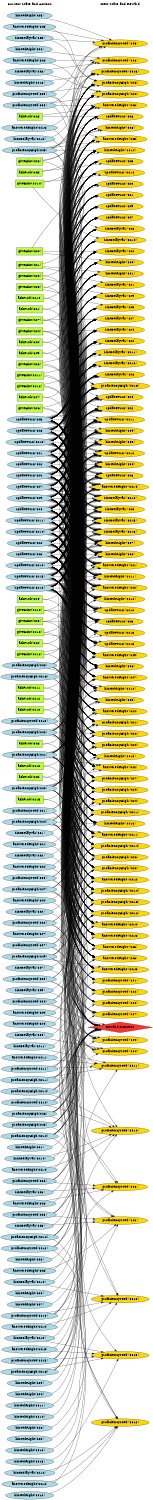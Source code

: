 digraph G {
	graph [bb="0,0,742.84,7332.4",
		fontname=Helvetica,
		fontsize=16,
		rankdir=LR,
		ranksep=2.00,
		ratio=auto,
		size="7.5,10"
	];
	node [fontsize=16,
		label="\N"
	];
	{
		graph [rank=same];
		"answeredRight($s13)"	[color=black,
			fillcolor=lightblue,
			height=0.51069,
			pos="141.42,6712.4",
			shape=ellipse,
			style=filled,
			width=3.7909];
		"hintDelayVar($s9)"	[color=black,
			fillcolor=lightblue,
			height=0.51069,
			pos="141.42,2493.4",
			shape=ellipse,
			style=filled,
			width=3.2213];
		"hintDelayVar($s15)"	[color=black,
			fillcolor=lightblue,
			height=0.51069,
			pos="141.42,788.38",
			shape=ellipse,
			style=filled,
			width=3.4373];
		"askProb($s11)"	[color=black,
			fillcolor=olivedrab1,
			height=0.5,
			pos="141.42,3968.4",
			shape=box,
			style=filled,
			width=1.8611];
		"proficiencyMed($s7)"	[color=black,
			fillcolor=lightblue,
			height=0.51069,
			pos="141.42,2713.4",
			shape=ellipse,
			style=filled,
			width=3.6337];
		"askProb($s12)"	[color=black,
			fillcolor=olivedrab1,
			height=0.5,
			pos="141.42,3914.4",
			shape=box,
			style=filled,
			width=1.8611];
		"answeredRight($s5)"	[color=black,
			fillcolor=lightblue,
			height=0.51069,
			pos="141.42,7205.4",
			shape=ellipse,
			style=filled,
			width=3.5748];
		"askProb($s1)"	[color=black,
			fillcolor=olivedrab1,
			height=0.5,
			pos="141.42,5820.4",
			shape=box,
			style=filled,
			width=1.7222];
		"proficiencyHigh($s5)"	[color=black,
			fillcolor=lightblue,
			height=0.51069,
			pos="141.42,6602.4",
			shape=ellipse,
			style=filled,
			width=3.7123];
		"hintDelayVar($s14)"	[color=black,
			fillcolor=lightblue,
			height=0.51069,
			pos="141.42,1668.4",
			shape=ellipse,
			style=filled,
			width=3.4373];
		"askProb($s10)"	[color=black,
			fillcolor=olivedrab1,
			height=0.5,
			pos="141.42,3860.4",
			shape=box,
			style=filled,
			width=1.8611];
		"proficiencyMed($s8)"	[color=black,
			fillcolor=lightblue,
			height=0.51069,
			pos="141.42,6820.4",
			shape=ellipse,
			style=filled,
			width=3.6337];
		"answeredRight($s4)"	[color=black,
			fillcolor=lightblue,
			height=0.51069,
			pos="141.42,2328.4",
			shape=ellipse,
			style=filled,
			width=3.5748];
		"askProb($s0)"	[color=black,
			fillcolor=olivedrab1,
			height=0.5,
			pos="141.42,5658.4",
			shape=box,
			style=filled,
			width=1.7222];
		"proficiencyMed($s15)"	[color=black,
			fillcolor=lightblue,
			height=0.51069,
			pos="141.42,678.38",
			shape=ellipse,
			style=filled,
			width=3.8498];
		"proficiencyHigh($s4)"	[color=black,
			fillcolor=lightblue,
			height=0.51069,
			pos="141.42,3318.4",
			shape=ellipse,
			style=filled,
			width=3.7123];
		"answeredRight($s12)"	[color=black,
			fillcolor=lightblue,
			height=0.51069,
			pos="141.42,73.385",
			shape=ellipse,
			style=filled,
			width=3.7909];
		"giveHint($s0)"	[color=black,
			fillcolor=olivedrab1,
			height=0.5,
			pos="141.42,6105.4",
			shape=box,
			style=filled,
			width=1.7917];
		"askProb($s4)"	[color=black,
			fillcolor=olivedrab1,
			height=0.5,
			pos="141.42,4401.4",
			shape=box,
			style=filled,
			width=1.7222];
		"updateTurn($s8)"	[color=black,
			fillcolor=lightblue,
			height=0.51069,
			pos="141.42,5225.4",
			shape=ellipse,
			style=filled,
			width=3.0445];
		"hintDelayVar($s7)"	[color=black,
			fillcolor=lightblue,
			height=0.51069,
			pos="141.42,2603.4",
			shape=ellipse,
			style=filled,
			width=3.2213];
		"proficiencyMed($s5)"	[color=black,
			fillcolor=lightblue,
			height=0.51069,
			pos="141.42,6875.4",
			shape=ellipse,
			style=filled,
			width=3.6337];
		"updateTurn($s10)"	[color=black,
			fillcolor=lightblue,
			height=0.51069,
			pos="141.42,4565.4",
			shape=ellipse,
			style=filled,
			width=3.2409];
		"Current State and Actions"	[color=black,
			fillcolor=white,
			height=0.5,
			pos="141.42,7314.4",
			shape=plaintext,
			style=bold,
			width=3.2361];
		"askProb($s14)"	[color=black,
			fillcolor=olivedrab1,
			height=0.5,
			pos="141.42,5874.4",
			shape=box,
			style=filled,
			width=1.8611];
		"answeredRight($s3)"	[color=black,
			fillcolor=lightblue,
			height=0.51069,
			pos="141.42,1118.4",
			shape=ellipse,
			style=filled,
			width=3.5748];
		"proficiencyHigh($s15)"	[color=black,
			fillcolor=lightblue,
			height=0.51069,
			pos="141.42,623.38",
			shape=ellipse,
			style=filled,
			width=3.9284];
		"proficiencyHigh($s3)"	[color=black,
			fillcolor=lightblue,
			height=0.51069,
			pos="141.42,1833.4",
			shape=ellipse,
			style=filled,
			width=3.7123];
		"answeredRight($s11)"	[color=black,
			fillcolor=lightblue,
			height=0.51069,
			pos="141.42,2163.4",
			shape=ellipse,
			style=filled,
			width=3.7909];
		"askProb($s3)"	[color=black,
			fillcolor=olivedrab1,
			height=0.5,
			pos="141.42,3535.4",
			shape=box,
			style=filled,
			width=1.7222];
		"hintDelayVar($s8)"	[color=black,
			fillcolor=lightblue,
			height=0.51069,
			pos="141.42,6985.4",
			shape=ellipse,
			style=filled,
			width=3.2213];
		"updateTurn($s9)"	[color=black,
			fillcolor=lightblue,
			height=0.51069,
			pos="141.42,4895.4",
			shape=ellipse,
			style=filled,
			width=3.0445];
		"proficiencyMed($s6)"	[color=black,
			fillcolor=lightblue,
			height=0.51069,
			pos="141.42,1558.4",
			shape=ellipse,
			style=filled,
			width=3.6337];
		"answeredRight($s2)"	[color=black,
			fillcolor=lightblue,
			height=0.51069,
			pos="141.42,3098.4",
			shape=ellipse,
			style=filled,
			width=3.5748];
		"proficiencyHigh($s14)"	[color=black,
			fillcolor=lightblue,
			height=0.51069,
			pos="141.42,1998.4",
			shape=ellipse,
			style=filled,
			width=3.9284];
		"askProb($s13)"	[color=black,
			fillcolor=olivedrab1,
			height=0.5,
			pos="141.42,3589.4",
			shape=box,
			style=filled,
			width=1.8611];
		"askProb($s2)"	[color=black,
			fillcolor=olivedrab1,
			height=0.5,
			pos="141.42,4185.4",
			shape=box,
			style=filled,
			width=1.7222];
		"proficiencyHigh($s2)"	[color=black,
			fillcolor=lightblue,
			height=0.51069,
			pos="141.42,3751.4",
			shape=ellipse,
			style=filled,
			width=3.7123];
		"answeredRight($s10)"	[color=black,
			fillcolor=lightblue,
			height=0.51069,
			pos="141.42,843.38",
			shape=ellipse,
			style=filled,
			width=3.7909];
		"answeredRight($s1)"	[color=black,
			fillcolor=lightblue,
			height=0.51069,
			pos="141.42,3208.4",
			shape=ellipse,
			style=filled,
			width=3.5748];
		"proficiencyHigh($s13)"	[color=black,
			fillcolor=lightblue,
			height=0.51069,
			pos="141.42,4022.4",
			shape=ellipse,
			style=filled,
			width=3.9284];
		"hintedRight($s2)"	[color=black,
			fillcolor=lightblue,
			height=0.51069,
			pos="141.42,1173.4",
			shape=ellipse,
			style=filled,
			width=3.0641];
		"hintDelayVar($s4)"	[color=black,
			fillcolor=lightblue,
			height=0.51069,
			pos="141.42,2273.4",
			shape=ellipse,
			style=filled,
			width=3.2213];
		"proficiencyHigh($s9)"	[color=black,
			fillcolor=lightblue,
			height=0.51069,
			pos="141.42,2658.4",
			shape=ellipse,
			style=filled,
			width=3.7123];
		"giveHint($s10)"	[color=black,
			fillcolor=olivedrab1,
			height=0.5,
			pos="141.42,4347.4",
			shape=box,
			style=filled,
			width=1.9444];
		"hintDelayVar($s6)"	[color=black,
			fillcolor=lightblue,
			height=0.51069,
			pos="141.42,1503.4",
			shape=ellipse,
			style=filled,
			width=3.2213];
		"answeredRight($s0)"	[color=black,
			fillcolor=lightblue,
			height=0.51069,
			pos="141.42,2933.4",
			shape=ellipse,
			style=filled,
			width=3.5748];
		"giveHint($s9)"	[color=black,
			fillcolor=olivedrab1,
			height=0.5,
			pos="141.42,5982.4",
			shape=box,
			style=filled,
			width=1.7917];
		"hintDelayVar($s5)"	[color=black,
			fillcolor=lightblue,
			height=0.51069,
			pos="141.42,7150.4",
			shape=ellipse,
			style=filled,
			width=3.2213];
		"proficiencyHigh($s8)"	[color=black,
			fillcolor=lightblue,
			height=0.51069,
			pos="141.42,4077.4",
			shape=ellipse,
			style=filled,
			width=3.7123];
		"giveHint($s11)"	[color=black,
			fillcolor=olivedrab1,
			height=0.5,
			pos="141.42,5496.4",
			shape=box,
			style=filled,
			width=1.9444];
		"proficiencyHigh($s12)"	[color=black,
			fillcolor=lightblue,
			height=0.51069,
			pos="141.42,1283.4",
			shape=ellipse,
			style=filled,
			width=3.9284];
		"hintedRight($s3)"	[color=black,
			fillcolor=lightblue,
			height=0.51069,
			pos="141.42,293.38",
			shape=ellipse,
			style=filled,
			width=3.0641];
		"proficiencyMed($s9)"	[color=black,
			fillcolor=lightblue,
			height=0.51069,
			pos="141.42,2548.4",
			shape=ellipse,
			style=filled,
			width=3.6337];
		"hintedRight($s0)"	[color=black,
			fillcolor=lightblue,
			height=0.51069,
			pos="141.42,1008.4",
			shape=ellipse,
			style=filled,
			width=3.0641];
		"proficiencyHigh($s7)"	[color=black,
			fillcolor=lightblue,
			height=0.51069,
			pos="141.42,2988.4",
			shape=ellipse,
			style=filled,
			width=3.7123];
		"hintDelayVar($s2)"	[color=black,
			fillcolor=lightblue,
			height=0.51069,
			pos="141.42,3153.4",
			shape=ellipse,
			style=filled,
			width=3.2213];
		"proficiencyHigh($s11)"	[color=black,
			fillcolor=lightblue,
			height=0.51069,
			pos="141.42,2053.4",
			shape=ellipse,
			style=filled,
			width=3.9284];
		"hintedRight($s15)"	[color=black,
			fillcolor=lightblue,
			height=0.51069,
			pos="141.42,183.38",
			shape=ellipse,
			style=filled,
			width=3.2802];
		"hintedRight($s1)"	[color=black,
			fillcolor=lightblue,
			height=0.51069,
			pos="141.42,1723.4",
			shape=ellipse,
			style=filled,
			width=3.0641];
		"proficiencyHigh($s6)"	[color=black,
			fillcolor=lightblue,
			height=0.51069,
			pos="141.42,1888.4",
			shape=ellipse,
			style=filled,
			width=3.7123];
		"hintDelayVar($s3)"	[color=black,
			fillcolor=lightblue,
			height=0.51069,
			pos="141.42,1338.4",
			shape=ellipse,
			style=filled,
			width=3.2213];
		"proficiencyHigh($s10)"	[color=black,
			fillcolor=lightblue,
			height=0.51069,
			pos="141.42,1778.4",
			shape=ellipse,
			style=filled,
			width=3.9284];
		"giveHint($s6)"	[color=black,
			fillcolor=olivedrab1,
			height=0.5,
			pos="141.42,5334.4",
			shape=box,
			style=filled,
			width=1.7917];
		"updateTurn($s2)"	[color=black,
			fillcolor=lightblue,
			height=0.51069,
			pos="141.42,5060.4",
			shape=ellipse,
			style=filled,
			width=3.0445];
		"giveHint($s14)"	[color=black,
			fillcolor=olivedrab1,
			height=0.5,
			pos="141.42,6440.4",
			shape=box,
			style=filled,
			width=1.9444];
		"hintDelayVar($s0)"	[color=black,
			fillcolor=lightblue,
			height=0.51069,
			pos="141.42,2878.4",
			shape=ellipse,
			style=filled,
			width=3.2213];
		"hintedRight($s6)"	[color=black,
			fillcolor=lightblue,
			height=0.51069,
			pos="141.42,348.38",
			shape=ellipse,
			style=filled,
			width=3.0641];
		"hintedRight($s13)"	[color=black,
			fillcolor=lightblue,
			height=0.51069,
			pos="141.42,6930.4",
			shape=ellipse,
			style=filled,
			width=3.2802];
		"updateTurn($s3)"	[color=black,
			fillcolor=lightblue,
			height=0.51069,
			pos="141.42,4620.4",
			shape=ellipse,
			style=filled,
			width=3.0445];
		"askProb($s9)"	[color=black,
			fillcolor=olivedrab1,
			height=0.5,
			pos="141.42,5604.4",
			shape=box,
			style=filled,
			width=1.7222];
		"updateTurn($s15)"	[color=black,
			fillcolor=lightblue,
			height=0.51069,
			pos="141.42,4510.4",
			shape=ellipse,
			style=filled,
			width=3.2409];
		"proficiencyMed($s0)"	[color=black,
			fillcolor=lightblue,
			height=0.51069,
			pos="141.42,3043.4",
			shape=ellipse,
			style=filled,
			width=3.6337];
		"giveHint($s5)"	[color=black,
			fillcolor=olivedrab1,
			height=0.5,
			pos="141.42,5928.4",
			shape=box,
			style=filled,
			width=1.7917];
		"giveHint($s15)"	[color=black,
			fillcolor=olivedrab1,
			height=0.5,
			pos="141.42,4239.4",
			shape=box,
			style=filled,
			width=1.9444];
		"hintedRight($s7)"	[color=black,
			fillcolor=lightblue,
			height=0.51069,
			pos="141.42,953.38",
			shape=ellipse,
			style=filled,
			width=3.0641];
		"hintDelayVar($s1)"	[color=black,
			fillcolor=lightblue,
			height=0.51069,
			pos="141.42,3263.4",
			shape=ellipse,
			style=filled,
			width=3.2213];
		"hintedRight($s14)"	[color=black,
			fillcolor=lightblue,
			height=0.51069,
			pos="141.42,403.38",
			shape=ellipse,
			style=filled,
			width=3.2802];
		"giveHint($s8)"	[color=black,
			fillcolor=olivedrab1,
			height=0.5,
			pos="141.42,6548.4",
			shape=box,
			style=filled,
			width=1.7917];
		"updateTurn($s0)"	[color=black,
			fillcolor=lightblue,
			height=0.51069,
			pos="141.42,5005.4",
			shape=ellipse,
			style=filled,
			width=3.0445];
		"hintedRight($s11)"	[color=black,
			fillcolor=lightblue,
			height=0.51069,
			pos="141.42,458.38",
			shape=ellipse,
			style=filled,
			width=3.2802];
		"proficiencyMed($s10)"	[color=black,
			fillcolor=lightblue,
			height=0.51069,
			pos="141.42,898.38",
			shape=ellipse,
			style=filled,
			width=3.8498];
		"giveHint($s12)"	[color=black,
			fillcolor=olivedrab1,
			height=0.5,
			pos="141.42,5442.4",
			shape=box,
			style=filled,
			width=1.9444];
		"hintedRight($s4)"	[color=black,
			fillcolor=lightblue,
			height=0.51069,
			pos="141.42,513.38",
			shape=ellipse,
			style=filled,
			width=3.0641];
		"giveHint($s7)"	[color=black,
			fillcolor=olivedrab1,
			height=0.5,
			pos="141.42,5766.4",
			shape=box,
			style=filled,
			width=1.7917];
		"updateTurn($s1)"	[color=black,
			fillcolor=lightblue,
			height=0.51069,
			pos="141.42,5115.4",
			shape=ellipse,
			style=filled,
			width=3.0445];
		"hintedRight($s5)"	[color=black,
			fillcolor=lightblue,
			height=0.51069,
			pos="141.42,7260.4",
			shape=ellipse,
			style=filled,
			width=3.0641];
		"hintedRight($s12)"	[color=black,
			fillcolor=lightblue,
			height=0.51069,
			pos="141.42,18.385",
			shape=ellipse,
			style=filled,
			width=3.2802];
		"giveHint($s13)"	[color=black,
			fillcolor=olivedrab1,
			height=0.5,
			pos="141.42,4131.4",
			shape=box,
			style=filled,
			width=1.9444];
		"hintDelayVar($s11)"	[color=black,
			fillcolor=lightblue,
			height=0.51069,
			pos="141.42,2218.4",
			shape=ellipse,
			style=filled,
			width=3.4373];
		"updateTurn($s6)"	[color=black,
			fillcolor=lightblue,
			height=0.51069,
			pos="141.42,4675.4",
			shape=ellipse,
			style=filled,
			width=3.0445];
		"askProb($s6)"	[color=black,
			fillcolor=olivedrab1,
			height=0.5,
			pos="141.42,3697.4",
			shape=box,
			style=filled,
			width=1.7222];
		"updateTurn($s12)"	[color=black,
			fillcolor=lightblue,
			height=0.51069,
			pos="141.42,4455.4",
			shape=ellipse,
			style=filled,
			width=3.2409];
		"proficiencyMed($s3)"	[color=black,
			fillcolor=lightblue,
			height=0.51069,
			pos="141.42,1393.4",
			shape=ellipse,
			style=filled,
			width=3.6337];
		"giveHint($s2)"	[color=black,
			fillcolor=olivedrab1,
			height=0.5,
			pos="141.42,5550.4",
			shape=box,
			style=filled,
			width=1.7917];
		"proficiencyHigh($s1)"	[color=black,
			fillcolor=lightblue,
			height=0.51069,
			pos="141.42,3643.4",
			shape=ellipse,
			style=filled,
			width=3.7123];
		"proficiencyMed($s12)"	[color=black,
			fillcolor=lightblue,
			height=0.51069,
			pos="141.42,1228.4",
			shape=ellipse,
			style=filled,
			width=3.8498];
		"answeredRight($s9)"	[color=black,
			fillcolor=lightblue,
			height=0.51069,
			pos="141.42,2383.4",
			shape=ellipse,
			style=filled,
			width=3.5748];
		"hintDelayVar($s10)"	[color=black,
			fillcolor=lightblue,
			height=0.51069,
			pos="141.42,1063.4",
			shape=ellipse,
			style=filled,
			width=3.4373];
		"updateTurn($s7)"	[color=black,
			fillcolor=lightblue,
			height=0.51069,
			pos="141.42,4950.4",
			shape=ellipse,
			style=filled,
			width=3.0445];
		"askProb($s5)"	[color=black,
			fillcolor=olivedrab1,
			height=0.5,
			pos="141.42,6494.4",
			shape=box,
			style=filled,
			width=1.7222];
		"updateTurn($s11)"	[color=black,
			fillcolor=lightblue,
			height=0.51069,
			pos="141.42,4785.4",
			shape=ellipse,
			style=filled,
			width=3.2409];
		"proficiencyMed($s4)"	[color=black,
			fillcolor=lightblue,
			height=0.51069,
			pos="141.42,2438.4",
			shape=ellipse,
			style=filled,
			width=3.6337];
		"giveHint($s1)"	[color=black,
			fillcolor=olivedrab1,
			height=0.5,
			pos="141.42,6036.4",
			shape=box,
			style=filled,
			width=1.7917];
		"askProb($s15)"	[color=black,
			fillcolor=olivedrab1,
			height=0.5,
			pos="141.42,3427.4",
			shape=box,
			style=filled,
			width=1.8611];
		"proficiencyHigh($s0)"	[color=black,
			fillcolor=lightblue,
			height=0.51069,
			pos="141.42,3481.4",
			shape=ellipse,
			style=filled,
			width=3.7123];
		"hintedRight($s10)"	[color=black,
			fillcolor=lightblue,
			height=0.51069,
			pos="141.42,238.38",
			shape=ellipse,
			style=filled,
			width=3.2802];
		"answeredRight($s8)"	[color=black,
			fillcolor=lightblue,
			height=0.51069,
			pos="141.42,7040.4",
			shape=ellipse,
			style=filled,
			width=3.5748];
		"proficiencyMed($s11)"	[color=black,
			fillcolor=lightblue,
			height=0.51069,
			pos="141.42,2108.4",
			shape=ellipse,
			style=filled,
			width=3.8498];
		"askProb($s8)"	[color=black,
			fillcolor=olivedrab1,
			height=0.5,
			pos="141.42,6766.4",
			shape=box,
			style=filled,
			width=1.7222];
		"updateTurn($s4)"	[color=black,
			fillcolor=lightblue,
			height=0.51069,
			pos="141.42,4840.4",
			shape=ellipse,
			style=filled,
			width=3.0445];
		"answeredRight($s15)"	[color=black,
			fillcolor=lightblue,
			height=0.51069,
			pos="141.42,733.38",
			shape=ellipse,
			style=filled,
			width=3.7909];
		"proficiencyMed($s1)"	[color=black,
			fillcolor=lightblue,
			height=0.51069,
			pos="141.42,3373.4",
			shape=ellipse,
			style=filled,
			width=3.6337];
		"updateTurn($s14)"	[color=black,
			fillcolor=lightblue,
			height=0.51069,
			pos="141.42,4730.4",
			shape=ellipse,
			style=filled,
			width=3.2409];
		"hintDelayVar($s13)"	[color=black,
			fillcolor=lightblue,
			height=0.51069,
			pos="141.42,6657.4",
			shape=ellipse,
			style=filled,
			width=3.4373];
		"giveHint($s4)"	[color=black,
			fillcolor=olivedrab1,
			height=0.5,
			pos="141.42,5712.4",
			shape=box,
			style=filled,
			width=1.7917];
		"answeredRight($s7)"	[color=black,
			fillcolor=lightblue,
			height=0.51069,
			pos="141.42,2768.4",
			shape=ellipse,
			style=filled,
			width=3.5748];
		"proficiencyMed($s14)"	[color=black,
			fillcolor=lightblue,
			height=0.51069,
			pos="141.42,1943.4",
			shape=ellipse,
			style=filled,
			width=3.8498];
		"hintedRight($s8)"	[color=black,
			fillcolor=lightblue,
			height=0.51069,
			pos="141.42,7095.4",
			shape=ellipse,
			style=filled,
			width=3.0641];
		"askProb($s7)"	[color=black,
			fillcolor=olivedrab1,
			height=0.5,
			pos="141.42,5388.4",
			shape=box,
			style=filled,
			width=1.7222];
		"hintDelayVar($s12)"	[color=black,
			fillcolor=lightblue,
			height=0.51069,
			pos="141.42,128.38",
			shape=ellipse,
			style=filled,
			width=3.4373];
		"answeredRight($s14)"	[color=black,
			fillcolor=lightblue,
			height=0.51069,
			pos="141.42,1613.4",
			shape=ellipse,
			style=filled,
			width=3.7909];
		"updateTurn($s5)"	[color=black,
			fillcolor=lightblue,
			height=0.51069,
			pos="141.42,5280.4",
			shape=ellipse,
			style=filled,
			width=3.0445];
		"updateTurn($s13)"	[color=black,
			fillcolor=lightblue,
			height=0.51069,
			pos="141.42,5170.4",
			shape=ellipse,
			style=filled,
			width=3.2409];
		"proficiencyMed($s2)"	[color=black,
			fillcolor=lightblue,
			height=0.51069,
			pos="141.42,2823.4",
			shape=ellipse,
			style=filled,
			width=3.6337];
		"giveHint($s3)"	[color=black,
			fillcolor=olivedrab1,
			height=0.5,
			pos="141.42,4293.4",
			shape=box,
			style=filled,
			width=1.7917];
		"answeredRight($s6)"	[color=black,
			fillcolor=lightblue,
			height=0.51069,
			pos="141.42,1448.4",
			shape=ellipse,
			style=filled,
			width=3.5748];
		"hintedRight($s9)"	[color=black,
			fillcolor=lightblue,
			height=0.51069,
			pos="141.42,568.38",
			shape=ellipse,
			style=filled,
			width=3.0641];
		"proficiencyMed($s13)"	[color=black,
			fillcolor=lightblue,
			height=0.51069,
			pos="141.42,3806.4",
			shape=ellipse,
			style=filled,
			width=3.8498];
	}
	{
		graph [rank=same];
		"hintedRight'($s0)"	[color=black,
			fillcolor=gold1,
			height=0.51069,
			pos="584.84,6050.4",
			shape=ellipse,
			style=filled,
			width=3.1623];
		"answeredRight'($s7)"	[color=black,
			fillcolor=gold1,
			height=0.51069,
			pos="584.84,4015.4",
			shape=ellipse,
			style=filled,
			width=3.673];
		"Next State and Reward"	[color=black,
			fillcolor=white,
			height=0.5,
			pos="584.84,7314.4",
			shape=plaintext,
			style=bold,
			width=2.9167];
		"hintDelayVar'($s9)"	[color=black,
			fillcolor=gold1,
			height=0.51069,
			pos="584.84,5885.4",
			shape=ellipse,
			style=filled,
			width=3.3195];
		"updateTurn'($s2)"	[color=black,
			fillcolor=gold1,
			height=0.51069,
			pos="584.84,5335.4",
			shape=ellipse,
			style=filled,
			width=3.1231];
		"answeredRight'($s8)"	[color=black,
			fillcolor=gold1,
			height=0.51069,
			pos="584.84,6820.4",
			shape=ellipse,
			style=filled,
			width=3.673];
		"answeredRight'($s9)"	[color=black,
			fillcolor=gold1,
			height=0.51069,
			pos="584.84,4125.4",
			shape=ellipse,
			style=filled,
			width=3.673];
		"updateTurn'($s3)"	[color=black,
			fillcolor=gold1,
			height=0.51069,
			pos="584.84,4290.4",
			shape=ellipse,
			style=filled,
			width=3.1231];
		"hintedRight'($s2)"	[color=black,
			fillcolor=gold1,
			height=0.51069,
			pos="584.84,4620.4",
			shape=ellipse,
			style=filled,
			width=3.1623];
		"answeredRight'($s5)"	[color=black,
			fillcolor=gold1,
			height=0.51069,
			pos="584.84,6655.4",
			shape=ellipse,
			style=filled,
			width=3.673];
		"updateTurn'($s4)"	[color=black,
			fillcolor=gold1,
			height=0.51069,
			pos="584.84,5390.4",
			shape=ellipse,
			style=filled,
			width=3.1231];
		"hintedRight'($s1)"	[color=black,
			fillcolor=gold1,
			height=0.51069,
			pos="584.84,5995.4",
			shape=ellipse,
			style=filled,
			width=3.1623];
		"answeredRight'($s6)"	[color=black,
			fillcolor=gold1,
			height=0.51069,
			pos="584.84,2640.4",
			shape=ellipse,
			style=filled,
			width=3.673];
		"updateTurn'($s5)"	[color=black,
			fillcolor=gold1,
			height=0.51069,
			pos="584.84,6545.4",
			shape=ellipse,
			style=filled,
			width=3.1231];
		"proficiencyHigh'($s11)"	[color=black,
			fillcolor=gold1,
			height=0.51069,
			pos="584.84,3355.4",
			shape=ellipse,
			style=filled,
			width=4.0069];
		"proficiencyMed'($s7)"	[color=black,
			fillcolor=gold1,
			height=0.51069,
			pos="584.84,2365.4",
			shape=ellipse,
			style=filled,
			width=3.732];
		"hintedRight'($s4)"	[color=black,
			fillcolor=gold1,
			height=0.51069,
			pos="584.84,5060.4",
			shape=ellipse,
			style=filled,
			width=3.1623];
		"hintDelayVar'($s5)"	[color=black,
			fillcolor=gold1,
			height=0.51069,
			pos="584.84,5830.4",
			shape=ellipse,
			style=filled,
			width=3.3195];
		"Reward Function"	[color=black,
			fillcolor=firebrick1,
			height=0.72222,
			pos="584.84,2303.4",
			shape=diamond,
			style=filled,
			width=4.3889];
		"updateTurn'($s6)"	[color=black,
			fillcolor=gold1,
			height=0.51069,
			pos="584.84,5005.4",
			shape=ellipse,
			style=filled,
			width=3.1231];
		"proficiencyMed'($s11)"	[color=black,
			fillcolor=gold1,
			height=0.51069,
			pos="584.84,2120.4",
			shape=ellipse,
			style=filled,
			width=3.9284];
		"hintedRight'($s3)"	[color=black,
			fillcolor=gold1,
			height=0.51069,
			pos="584.84,3905.4",
			shape=ellipse,
			style=filled,
			width=3.1623];
		"proficiencyHigh'($s12)"	[color=black,
			fillcolor=gold1,
			height=0.51069,
			pos="584.84,2860.4",
			shape=ellipse,
			style=filled,
			width=4.0069];
		"proficiencyMed'($s8)"	[color=black,
			fillcolor=gold1,
			height=0.51069,
			pos="584.84,7040.4",
			shape=ellipse,
			style=filled,
			width=3.732];
		"proficiencyHigh'($s1)"	[color=black,
			fillcolor=gold1,
			height=0.51069,
			pos="584.84,3795.4",
			shape=ellipse,
			style=filled,
			width=3.8105];
		"hintDelayVar'($s6)"	[color=black,
			fillcolor=gold1,
			height=0.51069,
			pos="584.84,5500.4",
			shape=ellipse,
			style=filled,
			width=3.3195];
		"proficiencyHigh'($s0)"	[color=black,
			fillcolor=gold1,
			height=0.51069,
			pos="584.84,3685.4",
			shape=ellipse,
			style=filled,
			width=3.8105];
		"updateTurn'($s7)"	[color=black,
			fillcolor=gold1,
			height=0.51069,
			pos="584.84,6270.4",
			shape=ellipse,
			style=filled,
			width=3.1231];
		"proficiencyMed'($s10)"	[color=black,
			fillcolor=gold1,
			height=0.51069,
			pos="584.84,981.38",
			shape=ellipse,
			style=filled,
			width=3.9284];
		"proficiencyHigh'($s13)"	[color=black,
			fillcolor=gold1,
			height=0.51069,
			pos="584.84,5445.4",
			shape=ellipse,
			style=filled,
			width=4.0069];
		"proficiencyMed'($s14)"	[color=black,
			fillcolor=gold1,
			height=0.51069,
			pos="584.84,1806.4",
			shape=ellipse,
			style=filled,
			width=3.9284];
		"hintedRight'($s6)"	[color=black,
			fillcolor=gold1,
			height=0.51069,
			pos="584.84,4070.4",
			shape=ellipse,
			style=filled,
			width=3.1623];
		"proficiencyMed'($s9)"	[color=black,
			fillcolor=gold1,
			height=0.51069,
			pos="584.84,2241.4",
			shape=ellipse,
			style=filled,
			width=3.732];
		"hintDelayVar'($s10)"	[color=black,
			fillcolor=gold1,
			height=0.51069,
			pos="584.84,4895.4",
			shape=ellipse,
			style=filled,
			width=3.5159];
		"hintDelayVar'($s7)"	[color=black,
			fillcolor=gold1,
			height=0.51069,
			pos="584.84,5775.4",
			shape=ellipse,
			style=filled,
			width=3.3195];
		"updateTurn'($s10)"	[color=black,
			fillcolor=gold1,
			height=0.51069,
			pos="584.84,4345.4",
			shape=ellipse,
			style=filled,
			width=3.3391];
		"updateTurn'($s8)"	[color=black,
			fillcolor=gold1,
			height=0.51069,
			pos="584.84,6765.4",
			shape=ellipse,
			style=filled,
			width=3.1231];
		"proficiencyMed'($s13)"	[color=black,
			fillcolor=gold1,
			height=0.51069,
			pos="584.84,6985.4",
			shape=ellipse,
			style=filled,
			width=3.9284];
		"proficiencyHigh'($s14)"	[color=black,
			fillcolor=gold1,
			height=0.51069,
			pos="584.84,3190.4",
			shape=ellipse,
			style=filled,
			width=4.0069];
		"hintedRight'($s5)"	[color=black,
			fillcolor=gold1,
			height=0.51069,
			pos="584.84,5170.4",
			shape=ellipse,
			style=filled,
			width=3.1623];
		"hintDelayVar'($s11)"	[color=black,
			fillcolor=gold1,
			height=0.51069,
			pos="584.84,5610.4",
			shape=ellipse,
			style=filled,
			width=3.5159];
		"hintDelayVar'($s8)"	[color=black,
			fillcolor=gold1,
			height=0.51069,
			pos="584.84,6215.4",
			shape=ellipse,
			style=filled,
			width=3.3195];
		"updateTurn'($s11)"	[color=black,
			fillcolor=gold1,
			height=0.51069,
			pos="584.84,5280.4",
			shape=ellipse,
			style=filled,
			width=3.3391];
		"updateTurn'($s9)"	[color=black,
			fillcolor=gold1,
			height=0.51069,
			pos="584.84,6325.4",
			shape=ellipse,
			style=filled,
			width=3.1231];
		"proficiencyMed'($s12)"	[color=black,
			fillcolor=gold1,
			height=0.51069,
			pos="584.84,403.38",
			shape=ellipse,
			style=filled,
			width=3.9284];
		"proficiencyHigh'($s15)"	[color=black,
			fillcolor=gold1,
			height=0.51069,
			pos="584.84,2915.4",
			shape=ellipse,
			style=filled,
			width=4.0069];
		"proficiencyMed'($s3)"	[color=black,
			fillcolor=gold1,
			height=0.51069,
			pos="584.84,1366.4",
			shape=ellipse,
			style=filled,
			width=3.732];
		"answeredRight'($s12)"	[color=black,
			fillcolor=gold1,
			height=0.51069,
			pos="584.84,3025.4",
			shape=ellipse,
			style=filled,
			width=3.8694];
		"proficiencyHigh'($s4)"	[color=black,
			fillcolor=gold1,
			height=0.51069,
			pos="584.84,3410.4",
			shape=ellipse,
			style=filled,
			width=3.8105];
		"hintedRight'($s8)"	[color=black,
			fillcolor=gold1,
			height=0.51069,
			pos="584.84,6710.4",
			shape=ellipse,
			style=filled,
			width=3.1623];
		"hintDelayVar'($s12)"	[color=black,
			fillcolor=gold1,
			height=0.51069,
			pos="584.84,5555.4",
			shape=ellipse,
			style=filled,
			width=3.5159];
		"hintDelayVar'($s1)"	[color=black,
			fillcolor=gold1,
			height=0.51069,
			pos="584.84,5940.4",
			shape=ellipse,
			style=filled,
			width=3.3195];
		"updateTurn'($s12)"	[color=black,
			fillcolor=gold1,
			height=0.51069,
			pos="584.84,5115.4",
			shape=ellipse,
			style=filled,
			width=3.3391];
		"proficiencyMed'($s4)"	[color=black,
			fillcolor=gold1,
			height=0.51069,
			pos="584.84,2186.4",
			shape=ellipse,
			style=filled,
			width=3.732];
		"hintedRight'($s7)"	[color=black,
			fillcolor=gold1,
			height=0.51069,
			pos="584.84,4675.4",
			shape=ellipse,
			style=filled,
			width=3.1623];
		"proficiencyMed'($s15)"	[color=black,
			fillcolor=gold1,
			height=0.51069,
			pos="584.84,706.38",
			shape=ellipse,
			style=filled,
			width=3.9284];
		"answeredRight'($s0)"	[color=black,
			fillcolor=gold1,
			height=0.51069,
			pos="584.84,4455.4",
			shape=ellipse,
			style=filled,
			width=3.673];
		"answeredRight'($s13)"	[color=black,
			fillcolor=gold1,
			height=0.51069,
			pos="584.84,2750.4",
			shape=ellipse,
			style=filled,
			width=3.8694];
		"hintDelayVar'($s13)"	[color=black,
			fillcolor=gold1,
			height=0.51069,
			pos="584.84,4730.4",
			shape=ellipse,
			style=filled,
			width=3.5159];
		"proficiencyHigh'($s5)"	[color=black,
			fillcolor=gold1,
			height=0.51069,
			pos="584.84,6930.4",
			shape=ellipse,
			style=filled,
			width=3.8105];
		"hintDelayVar'($s2)"	[color=black,
			fillcolor=gold1,
			height=0.51069,
			pos="584.84,5665.4",
			shape=ellipse,
			style=filled,
			width=3.3195];
		"updateTurn'($s13)"	[color=black,
			fillcolor=gold1,
			height=0.51069,
			pos="584.84,4235.4",
			shape=ellipse,
			style=filled,
			width=3.3391];
		"hintedRight'($s10)"	[color=black,
			fillcolor=gold1,
			height=0.51069,
			pos="584.84,3960.4",
			shape=ellipse,
			style=filled,
			width=3.3588];
		"answeredRight'($s14)"	[color=black,
			fillcolor=gold1,
			height=0.51069,
			pos="584.84,4950.4",
			shape=ellipse,
			style=filled,
			width=3.8694];
		"proficiencyMed'($s5)"	[color=black,
			fillcolor=gold1,
			height=0.51069,
			pos="584.84,7123.4",
			shape=ellipse,
			style=filled,
			width=3.732];
		"proficiencyHigh'($s2)"	[color=black,
			fillcolor=gold1,
			height=0.51069,
			pos="584.84,3740.4",
			shape=ellipse,
			style=filled,
			width=3.8105];
		"hintDelayVar'($s14)"	[color=black,
			fillcolor=gold1,
			height=0.51069,
			pos="584.84,6160.4",
			shape=ellipse,
			style=filled,
			width=3.5159];
		"hintDelayVar'($s3)"	[color=black,
			fillcolor=gold1,
			height=0.51069,
			pos="584.84,4840.4",
			shape=ellipse,
			style=filled,
			width=3.3195];
		"updateTurn'($s14)"	[color=black,
			fillcolor=gold1,
			height=0.51069,
			pos="584.84,6490.4",
			shape=ellipse,
			style=filled,
			width=3.3391];
		"proficiencyHigh'($s10)"	[color=black,
			fillcolor=gold1,
			height=0.51069,
			pos="584.84,2970.4",
			shape=ellipse,
			style=filled,
			width=4.0069];
		"proficiencyMed'($s6)"	[color=black,
			fillcolor=gold1,
			height=0.51069,
			pos="584.84,1531.4",
			shape=ellipse,
			style=filled,
			width=3.732];
		"answeredRight'($s15)"	[color=black,
			fillcolor=gold1,
			height=0.51069,
			pos="584.84,2585.4",
			shape=ellipse,
			style=filled,
			width=3.8694];
		"hintDelayVar'($s15)"	[color=black,
			fillcolor=gold1,
			height=0.51069,
			pos="584.84,4785.4",
			shape=ellipse,
			style=filled,
			width=3.5159];
		"hintedRight'($s9)"	[color=black,
			fillcolor=gold1,
			height=0.51069,
			pos="584.84,5225.4",
			shape=ellipse,
			style=filled,
			width=3.1623];
		"proficiencyHigh'($s3)"	[color=black,
			fillcolor=gold1,
			height=0.51069,
			pos="584.84,3080.4",
			shape=ellipse,
			style=filled,
			width=3.8105];
		"hintDelayVar'($s4)"	[color=black,
			fillcolor=gold1,
			height=0.51069,
			pos="584.84,5720.4",
			shape=ellipse,
			style=filled,
			width=3.3195];
		"updateTurn'($s15)"	[color=black,
			fillcolor=gold1,
			height=0.51069,
			pos="584.84,4180.4",
			shape=ellipse,
			style=filled,
			width=3.3391];
		"answeredRight'($s3)"	[color=black,
			fillcolor=gold1,
			height=0.51069,
			pos="584.84,2695.4",
			shape=ellipse,
			style=filled,
			width=3.673];
		"proficiencyHigh'($s8)"	[color=black,
			fillcolor=gold1,
			height=0.51069,
			pos="584.84,6875.4",
			shape=ellipse,
			style=filled,
			width=3.8105];
		"hintedRight'($s13)"	[color=black,
			fillcolor=gold1,
			height=0.51069,
			pos="584.84,3300.4",
			shape=ellipse,
			style=filled,
			width=3.3588];
		"proficiencyHigh'($s9)"	[color=black,
			fillcolor=gold1,
			height=0.51069,
			pos="584.84,3465.4",
			shape=ellipse,
			style=filled,
			width=3.8105];
		"answeredRight'($s4)"	[color=black,
			fillcolor=gold1,
			height=0.51069,
			pos="584.84,3850.4",
			shape=ellipse,
			style=filled,
			width=3.673];
		"hintedRight'($s15)"	[color=black,
			fillcolor=gold1,
			height=0.51069,
			pos="584.84,3630.4",
			shape=ellipse,
			style=filled,
			width=3.3588];
		"hintedRight'($s14)"	[color=black,
			fillcolor=gold1,
			height=0.51069,
			pos="584.84,6600.4",
			shape=ellipse,
			style=filled,
			width=3.3588];
		"proficiencyMed'($s1)"	[color=black,
			fillcolor=gold1,
			height=0.51069,
			pos="584.84,2530.4",
			shape=ellipse,
			style=filled,
			width=3.732];
		"answeredRight'($s1)"	[color=black,
			fillcolor=gold1,
			height=0.51069,
			pos="584.84,4565.4",
			shape=ellipse,
			style=filled,
			width=3.673];
		"answeredRight'($s10)"	[color=black,
			fillcolor=gold1,
			height=0.51069,
			pos="584.84,2805.4",
			shape=ellipse,
			style=filled,
			width=3.8694];
		"proficiencyHigh'($s6)"	[color=black,
			fillcolor=gold1,
			height=0.51069,
			pos="584.84,3135.4",
			shape=ellipse,
			style=filled,
			width=3.8105];
		"hintedRight'($s11)"	[color=black,
			fillcolor=gold1,
			height=0.51069,
			pos="584.84,4510.4",
			shape=ellipse,
			style=filled,
			width=3.3588];
		"proficiencyMed'($s0)"	[color=black,
			fillcolor=gold1,
			height=0.51069,
			pos="584.84,2420.4",
			shape=ellipse,
			style=filled,
			width=3.732];
		"updateTurn'($s0)"	[color=black,
			fillcolor=gold1,
			height=0.51069,
			pos="584.84,6435.4",
			shape=ellipse,
			style=filled,
			width=3.1231];
		"proficiencyMed'($s2)"	[color=black,
			fillcolor=gold1,
			height=0.51069,
			pos="584.84,2475.4",
			shape=ellipse,
			style=filled,
			width=3.732];
		"hintDelayVar'($s0)"	[color=black,
			fillcolor=gold1,
			height=0.51069,
			pos="584.84,6105.4",
			shape=ellipse,
			style=filled,
			width=3.3195];
		"answeredRight'($s2)"	[color=black,
			fillcolor=gold1,
			height=0.51069,
			pos="584.84,3575.4",
			shape=ellipse,
			style=filled,
			width=3.673];
		"answeredRight'($s11)"	[color=black,
			fillcolor=gold1,
			height=0.51069,
			pos="584.84,3245.4",
			shape=ellipse,
			style=filled,
			width=3.8694];
		"proficiencyHigh'($s7)"	[color=black,
			fillcolor=gold1,
			height=0.51069,
			pos="584.84,3520.4",
			shape=ellipse,
			style=filled,
			width=3.8105];
		"hintedRight'($s12)"	[color=black,
			fillcolor=gold1,
			height=0.51069,
			pos="584.84,4400.4",
			shape=ellipse,
			style=filled,
			width=3.3588];
		"updateTurn'($s1)"	[color=black,
			fillcolor=gold1,
			height=0.51069,
			pos="584.84,6380.4",
			shape=ellipse,
			style=filled,
			width=3.1231];
	}
	"answeredRight($s13)" -> "proficiencyHigh'($s13)"	[color=black,
		pos="e,455.24,5453.5 257.55,6702.6 267.01,6698.1 275.67,6692.1 282.84,6684.4 650.78,6286.4 54.882,5867.6 426.84,5473.4 432.52,5467.4 \
439.01,5462.4 446.05,5458.2",
		style=solid];
	"answeredRight($s13)" -> "proficiencyMed'($s13)"	[color=black,
		pos="e,466.15,6975.3 249.89,6723.7 261.57,6727.6 272.83,6732.7 282.84,6739.4 379.43,6803.8 329.83,6893.6 426.84,6957.4 435.96,6963.4 \
446,6968.2 456.45,6972.1",
		style=solid];
	"hintDelayVar($s9)" -> "proficiencyMed'($s9)"	[color=black,
		pos="e,468.15,2250.7 240.11,2483.7 255.16,2479.5 269.96,2473.6 282.84,2465.4 374.25,2407 334.67,2325.5 426.84,2268.4 436.57,2262.4 447.25,\
2257.6 458.33,2253.8",
		style=solid];
	"hintDelayVar($s9)" -> "proficiencyHigh'($s9)"	[color=black,
		pos="e,458.22,3458.1 249.72,2500.2 262.14,2505 273.63,2511.8 282.84,2521.4 568.23,2818.7 138.45,3143 426.84,3437.4 433.39,3444.1 440.94,\
3449.5 449.12,3453.8",
		style=solid];
	"hintDelayVar($s15)" -> "proficiencyHigh'($s15)"	[color=black,
		pos="e,454.05,2907.4 254.27,796.06 265.1,800.84 274.96,807.43 282.84,816.38 587.63,1162.7 118.55,2544.2 426.84,2887.4 432.24,2893.4 438.45,\
2898.4 445.21,2902.5",
		style=solid];
	"hintDelayVar($s15)" -> "proficiencyMed'($s15)"	[color=black,
		pos="e,503.08,721.39 219.56,774.05 295.76,759.9 412.28,738.25 492.93,723.27",
		style=solid];
	"askProb($s11)" -> "updateTurn'($s11)"	[color=black,
		pos="e,466.71,5276.9 208.51,3965.1 235.22,3967.4 264.11,3975.2 282.84,3995.4 665.09,4407.8 41.825,4842.5 426.84,5252.4 435.44,5261.5 \
445.93,5268.3 457.36,5273.3",
		style=solid];
	"askProb($s11)" -> "answeredRight'($s11)"	[color=black,
		pos="e,458.35,3253.3 208.65,3970.7 234.91,3968.1 263.41,3960.4 282.84,3941.4 499.98,3729 208.28,3484.3 426.84,3273.4 433.5,3267 441.1,\
3261.7 449.27,3257.5",
		style=solid];
	"proficiencyMed($s7)" -> "answeredRight'($s7)"	[color=black,
		pos="e,459.74,4009.3 255.9,2722.3 266.01,2727 275.26,2733.2 282.84,2741.4 660.59,3151.4 44.948,3581.3 426.84,3987.4 433.67,3994.6 441.68,\
4000.4 450.41,4005",
		style=solid];
	"proficiencyMed($s7)" -> "proficiencyMed'($s7)"	[color=black,
		pos="e,465.57,2373.9 249.71,2702.9 261.62,2698.6 272.98,2693 282.84,2685.4 397.62,2597.3 311.17,2480.3 426.84,2393.4 435.65,2386.8 445.52,\
2381.5 455.9,2377.4",
		style=solid];
	"proficiencyMed($s7)" -> "Reward Function"	[pos="e,479.35,2312.1 250.91,2703.2 262.47,2698.9 273.43,2693.1 282.84,2685.4 411.93,2579.5 298.96,2445.7 426.84,2338.4 439.24,2328 454.07,\
2320.5 469.6,2315.1"];
	"proficiencyMed($s7)" -> "proficiencyHigh'($s7)"	[color=black,
		pos="e,458.91,3513 254.61,2722.6 265.09,2727.2 274.79,2733.3 282.84,2741.4 522.27,2982.6 184.97,3253.6 426.84,3492.4 433.57,3499 441.3,\
3504.4 449.64,3508.7",
		style=solid];
	"askProb($s12)" -> "answeredRight'($s12)"	[color=black,
		pos="e,457.6,3033.1 208.68,3917.1 235.1,3914.6 263.72,3906.9 282.84,3887.4 546.29,3618.9 161.6,3320.1 426.84,3053.4 433.23,3047 440.54,\
3041.7 448.44,3037.5",
		style=solid];
	"askProb($s12)" -> "updateTurn'($s12)"	[color=black,
		pos="e,466.82,5111.8 208.76,3911.2 235.36,3913.6 264.09,3921.4 282.84,3941.4 633.85,4316 73.322,4715.2 426.84,5087.4 435.49,5096.5 446.01,\
5103.3 457.46,5108.2",
		style=solid];
	"answeredRight($s5)" -> "proficiencyHigh'($s5)"	[color=black,
		pos="e,467.36,6940 245.94,7194.6 259.03,7190.5 271.71,7184.9 282.84,7177.4 379.44,7112.3 329.58,7022.5 426.84,6958.4 436.32,6952.1 446.79,\
6947.2 457.68,6943.2",
		style=solid];
	"answeredRight($s5)" -> "proficiencyMed'($s5)"	[color=black,
		pos="e,504.21,7138.2 220.58,7190.9 297.16,7176.6 413.77,7155 494.11,7140.1",
		style=solid];
	"askProb($s1)" -> "answeredRight'($s1)"	[color=black,
		pos="e,459.79,4571.5 203.43,5824 231.48,5822.2 262.87,5814.8 282.84,5793.4 649.04,5400.4 58.003,4983.9 426.84,4593.4 433.69,4586.1 441.71,\
4580.4 450.44,4575.8",
		style=solid];
	"askProb($s1)" -> "updateTurn'($s1)"	[color=black,
		pos="e,473.96,6376.9 203.42,5818.3 230.78,5820.6 261.61,5827.9 282.84,5847.4 454.96,6005 253.67,6195.9 426.84,6352.4 437.61,6362.1 450.55,\
6369 464.32,6373.9",
		style=solid];
	"proficiencyHigh($s5)" -> "answeredRight'($s8)"	[color=black,
		pos="e,473.34,6810.3 243.51,6614.3 257.25,6618.2 270.77,6623.5 282.84,6630.4 366.42,6678.3 342.78,6745.3 426.84,6792.4 438.2,6798.7 450.68,\
6803.7 463.49,6807.6",
		style=solid];
	"proficiencyHigh($s5)" -> "answeredRight'($s5)"	[color=black,
		pos="e,484.07,6643.4 242.59,6614.4 311.44,6622.7 402.88,6633.7 473.77,6642.2",
		style=solid];
	"proficiencyHigh($s5)" -> "Reward Function"	[pos="e,468.67,2310.4 259.19,6593.6 268.13,6589.1 276.23,6583.1 282.84,6575.4 588.96,6217.4 126.02,2700.9 426.84,2338.4 435.67,2327.7 \
446.95,2319.9 459.41,2314.2"];
	"proficiencyHigh($s5)" -> "hintedRight'($s8)"	[color=black,
		pos="e,499.75,6698.1 225.33,6616.8 244.35,6620.7 264.4,6625.2 282.84,6630.4 348.39,6648.6 361.11,6664.8 426.84,6682.4 447.05,6687.8 469,\
6692.4 489.9,6696.3",
		style=solid];
	"proficiencyHigh($s5)" -> "proficiencyHigh'($s5)"	[color=black,
		pos="e,465,6921.3 249.86,6613.3 261.67,6617.5 272.98,6623 282.84,6630.4 392.53,6712.1 316.33,6821.8 426.84,6902.4 435.58,6908.8 445.3,\
6913.8 455.51,6917.9",
		style=solid];
	"proficiencyHigh($s5)" -> "answeredRight'($s14)"	[color=black,
		pos="e,456.48,4957.5 258.41,6593.4 267.57,6588.9 275.93,6583 282.84,6575.4 521.89,6311.1 186.02,5241 426.84,4978.4 432.83,4971.9 439.77,\
4966.5 447.33,4962.2",
		style=solid];
	"proficiencyHigh($s5)" -> "proficiencyMed'($s5)"	[color=black,
		pos="e,500.89,7108.9 253.24,6612.6 264.04,6616.9 274.19,6622.7 282.84,6630.4 435.95,6765.9 284.01,6921 426.84,7067.4 444.25,7085.2 467.72,\
7097.4 491.2,7105.7",
		style=solid];
	"proficiencyHigh($s5)" -> "hintedRight'($s14)"	[color=black,
		pos="e,463.69,6600.9 275.16,6601.8 331.69,6601.5 397.42,6601.2 453.67,6601",
		style=solid];
	"hintDelayVar($s14)" -> "proficiencyMed'($s14)"	[color=black,
		pos="e,542.14,1788.8 223.12,1682.3 242.8,1686.3 263.7,1691 282.84,1696.4 372.4,1721.5 473.37,1760.7 532.64,1784.9",
		style=solid];
	"hintDelayVar($s14)" -> "proficiencyHigh'($s14)"	[color=black,
		pos="e,454.68,3182.3 253.68,1676.1 264.68,1680.9 274.75,1687.4 282.84,1696.4 502.59,1939 204.64,2922 426.84,3162.4 432.39,3168.4 438.75,\
3173.4 445.66,3177.5",
		style=solid];
	"askProb($s10)" -> "updateTurn'($s10)"	[color=black,
		pos="e,469.58,4340 208.72,3859.3 234.52,3862.2 262.66,3869.7 282.84,3887.4 434.52,4020.1 274.27,4185.7 426.84,4317.4 436.52,4325.7 447.81,\
4332 459.82,4336.6",
		style=solid];
	"askProb($s10)" -> "answeredRight'($s10)"	[color=black,
		pos="e,457.34,2812.8 208.59,3863.4 235.15,3861 263.91,3853.2 282.84,3833.4 592.81,3508.5 114.69,3156.2 426.84,2833.4 433.14,2826.9 440.38,\
2821.6 448.24,2817.3",
		style=solid];
	"proficiencyMed($s8)" -> "answeredRight'($s8)"	[color=black,
		pos="e,452.43,6820.4 272.47,6820.4 325.86,6820.4 387.82,6820.4 442.34,6820.4",
		style=solid];
	"proficiencyMed($s8)" -> "Reward Function"	[pos="e,468.65,2310.4 258.55,6812 267.75,6807.4 276.07,6801.3 282.84,6793.4 604.38,6416.7 110.87,2719.8 426.84,2338.4 435.66,2327.7 446.94,\
2319.9 459.39,2314.2"];
	"proficiencyMed($s8)" -> "proficiencyMed'($s8)"	[color=black,
		pos="e,472.47,7030.2 243.18,6832.1 257.04,6836.1 270.68,6841.4 282.84,6848.4 366.85,6896.9 342.35,6964.7 426.84,7012.4 437.99,7018.7 \
450.23,7023.6 462.8,7027.5",
		style=solid];
	"proficiencyMed($s8)" -> "proficiencyHigh'($s8)"	[color=black,
		pos="e,483.61,6862.9 239.84,6832.5 308.95,6841.1 401.8,6852.7 473.62,6861.7",
		style=solid];
	"answeredRight($s4)" -> "proficiencyHigh'($s4)"	[color=black,
		pos="e,458.07,3403.3 255.02,2337.2 265.43,2341.8 274.99,2348.1 282.84,2356.4 598.97,2691.2 107.33,3050.8 426.84,3382.4 433.33,3389.1 \
440.84,3394.6 448.99,3398.9",
		style=solid];
	"answeredRight($s4)" -> "proficiencyMed'($s4)"	[color=black,
		pos="e,483.98,2198.6 232.12,2315.3 249.26,2311.4 266.84,2306.5 282.84,2300.4 352.41,2273.6 357.01,2240.5 426.84,2214.4 441.77,2208.8 \
457.92,2204.3 473.99,2200.7",
		style=solid];
	"askProb($s0)" -> "answeredRight'($s0)"	[color=black,
		pos="e,459.84,4461.6 203.74,5661.9 231.68,5660.1 262.9,5652.7 282.84,5631.4 634.41,5256.1 72.754,4856.3 426.84,4483.4 433.71,4476.2 441.74,\
4470.4 450.49,4465.9",
		style=solid];
	"askProb($s0)" -> "updateTurn'($s0)"	[color=black,
		pos="e,473.13,6432.8 203.43,5655.5 231.13,5657.5 262.23,5664.9 282.84,5685.4 515.01,5916 193.13,6178.4 426.84,6407.4 437.21,6417.5 449.91,\
6424.7 463.55,6429.7",
		style=solid];
	"proficiencyMed($s15)" -> "Reward Function"	[pos="e,470.11,2296.1 258.43,688.27 267.59,692.8 275.94,698.72 282.84,706.38 516.07,965.45 196.55,2006.7 426.84,2268.4 436.12,2278.9 447.81,\
2286.7 460.61,2292.3"];
	"proficiencyMed($s15)" -> "proficiencyHigh'($s15)"	[color=black,
		pos="e,454.02,2907.4 258.97,688.25 267.95,692.8 276.12,698.72 282.84,706.38 603.1,1071.6 102.89,2525.5 426.84,2887.4 432.23,2893.4 438.43,\
2898.4 445.19,2902.6",
		style=solid];
	"proficiencyMed($s15)" -> "proficiencyMed'($s15)"	[color=black,
		pos="e,457.35,698.36 266.85,686.28 323.02,689.84 389.53,694.06 447.08,697.71",
		style=solid];
	"proficiencyMed($s15)" -> "answeredRight'($s15)"	[color=black,
		pos="e,455.99,2578.2 258.88,688.33 267.88,692.86 276.08,698.76 282.84,706.38 556.69,1015 149.88,2251.6 426.84,2557.4 432.72,2563.9 439.54,\
2569.2 446.98,2573.5",
		style=solid];
	"proficiencyHigh($s4)" -> "answeredRight'($s6)"	[color=black,
		pos="e,461.58,2647.2 254.99,3308.5 265.27,3304.1 274.81,3298.2 282.84,3290.4 486.54,3092.8 221.14,2863.8 426.84,2668.4 434.29,2661.3 \
442.89,2655.7 452.13,2651.3",
		style=solid];
	"proficiencyHigh($s4)" -> "Reward Function"	[pos="e,471.95,2310.9 256.29,3308.9 266.19,3304.3 275.29,3298.3 282.84,3290.4 578.28,2980.8 134.91,2651.3 426.84,2338.4 436.75,2327.8 \
449.11,2320 462.52,2314.4"];
	"proficiencyHigh($s4)" -> "hintedRight'($s6)"	[color=black,
		pos="e,472.41,4067.5 255.51,3328.2 265.63,3332.7 274.99,3338.6 282.84,3346.4 507.01,3568.9 200.43,3822.1 426.84,4042.4 436.98,4052.2 \
449.33,4059.3 462.6,4064.2",
		style=solid];
	"proficiencyHigh($s4)" -> "proficiencyHigh'($s4)"	[color=black,
		pos="e,497.67,3396.1 220.55,3333.3 240.87,3337.3 262.71,3341.9 282.84,3346.4 347.21,3360.8 362.33,3368.6 426.84,3382.4 446.41,3386.6 \
467.45,3390.6 487.56,3394.3",
		style=solid];
	"proficiencyHigh($s4)" -> "proficiencyMed'($s4)"	[color=black,
		pos="e,459.15,2192.9 256.43,3309 266.3,3304.4 275.36,3298.4 282.84,3290.4 612.96,2938.5 93.166,2562.9 426.84,2214.4 433.59,2207.3 441.46,\
2201.7 450.01,2197.2",
		style=solid];
	"proficiencyHigh($s4)" -> "answeredRight'($s13)"	[color=black,
		pos="e,459.66,2758.6 253.93,3308.5 264.54,3304 274.45,3298.2 282.84,3290.4 456.33,3129.8 251.73,2937.2 426.84,2778.4 433.85,2772 441.78,\
2766.9 450.26,2762.7",
		style=solid];
	"proficiencyHigh($s4)" -> "hintedRight'($s13)"	[color=black,
		pos="e,467.98,3305.1 269.8,3313.2 328.9,3310.8 398.95,3307.9 457.87,3305.5",
		style=solid];
	"proficiencyHigh($s4)" -> "answeredRight'($s4)"	[color=black,
		pos="e,462.96,3843.2 253.78,3328.5 264.42,3332.9 274.37,3338.7 282.84,3346.4 446.52,3494.9 261.66,3675.5 426.84,3822.4 434.76,3829.4 \
443.82,3835 453.5,3839.4",
		style=solid];
	"proficiencyHigh($s4)" -> "hintedRight'($s11)"	[color=black,
		pos="e,466.05,4506.5 256.82,3327.9 266.55,3332.4 275.47,3338.5 282.84,3346.4 629.76,3718.8 76.158,4113.6 426.84,4482.4 435.26,4491.2 \
445.45,4497.9 456.54,4502.8",
		style=solid];
	"proficiencyHigh($s4)" -> "answeredRight'($s11)"	[color=black,
		pos="e,497.11,3259.7 227.53,3304.3 301.74,3292 409.34,3274.2 486.86,3261.4",
		style=solid];
	"answeredRight($s12)" -> "proficiencyHigh'($s12)"	[color=black,
		pos="e,453.9,2852.5 258.75,82.985 267.84,87.576 276.09,93.584 282.84,101.38 680.51,560.94 24.52,2376.9 426.84,2832.4 432.19,2838.4 438.36,\
2843.5 445.09,2847.7",
		style=solid];
	"answeredRight($s12)" -> "proficiencyMed'($s12)"	[color=black,
		pos="e,571.45,384.75 242.79,85.809 256.71,89.681 270.46,94.751 282.84,101.38 413.17,171.23 523.37,315.94 565.51,376.16",
		style=solid];
	"giveHint($s0)" -> "hintedRight'($s0)"	[color=black,
		pos="e,494.15,6061.6 206.14,6097.4 278.94,6088.4 398.99,6073.4 484.2,6062.8",
		style=solid];
	"giveHint($s0)" -> "updateTurn'($s0)"	[color=black,
		pos="e,483.46,6427.3 153.31,6123.4 186.64,6176.8 293.18,6335.1 426.84,6407.4 441.16,6415.1 457.18,6420.8 473.37,6424.9",
		style=solid];
	"giveHint($s0)" -> "hintDelayVar'($s0)"	[color=black,
		pos="e,465.31,6105.4 206.14,6105.4 270.93,6105.4 373.16,6105.4 454.93,6105.4",
		style=solid];
	"askProb($s4)" -> "updateTurn'($s4)"	[color=black,
		pos="e,473.07,5388.4 203.48,4398.1 231.36,4400 262.6,4407.4 282.84,4428.4 574.3,4730.8 133.36,5061.9 426.84,5362.4 437.06,5372.8 449.74,\
5380.2 463.44,5385.2",
		style=solid];
	"askProb($s4)" -> "answeredRight'($s4)"	[color=black,
		pos="e,462.47,3857.6 203.73,4403.4 231,4401.1 261.65,4393.7 282.84,4374.4 452.49,4219.8 256.15,4031.9 426.84,3878.4 434.64,3871.4 443.57,\
3865.8 453.13,3861.5",
		style=solid];
	"updateTurn($s8)" -> "hintedRight'($s0)"	[color=black,
		pos="e,472.21,6047.7 245.94,5231.2 259.74,5236 272.62,5243 282.84,5253.4 527.27,5500.7 179.91,5777.6 426.84,6022.4 436.89,6032.3 449.18,\
6039.4 462.42,6044.4",
		style=solid];
	"updateTurn($s8)" -> "answeredRight'($s7)"	[color=black,
		pos="e,459.83,4021.6 246.51,5220.1 260.23,5215.3 272.94,5208 282.84,5197.4 634.8,4818.9 71.053,4418.3 426.84,4043.4 433.7,4036.2 441.74,\
4030.4 450.48,4025.9",
		style=solid];
	"updateTurn($s8)" -> "hintDelayVar'($s9)"	[color=black,
		pos="e,468.72,5881 245.14,5231.5 259.13,5236.2 272.28,5243.2 282.84,5253.4 481.58,5444.9 226.17,5667.9 426.84,5857.4 436.14,5866.2 447.18,\
5872.7 459.05,5877.5",
		style=solid];
	"updateTurn($s8)" -> "updateTurn'($s2)"	[color=black,
		pos="e,499.69,5323.3 219.48,5238.4 240.22,5242.6 262.52,5247.6 282.84,5253.4 348.57,5272.1 360.92,5289.3 426.84,5307.4 447.01,5312.9 \
468.95,5317.6 489.85,5321.5",
		style=solid];
	"updateTurn($s8)" -> "answeredRight'($s8)"	[color=black,
		pos="e,459.53,6814.5 247.16,5230.5 260.7,5235.4 273.19,5242.7 282.84,5253.4 512.84,5508.5 194.27,6539.6 426.84,6792.4 433.59,6799.7 441.55,\
6805.5 450.23,6810.1",
		style=solid];
	"updateTurn($s8)" -> "answeredRight'($s9)"	[color=black,
		pos="e,459.95,4131.7 246.39,5220 260.12,5215.2 272.87,5208 282.84,5197.4 604.01,4856.4 102.23,4491.1 426.84,4153.4 433.75,4146.2 441.82,\
4140.5 450.59,4136",
		style=solid];
	"updateTurn($s8)" -> "updateTurn'($s3)"	[color=black,
		pos="e,472.77,4292.6 246.15,5219.8 259.92,5215 272.74,5207.8 282.84,5197.4 557.91,4912.7 148.9,4600.3 426.84,4318.4 437.03,4308.1 449.63,\
4300.8 463.22,4295.7",
		style=solid];
	"updateTurn($s8)" -> "hintedRight'($s2)"	[color=black,
		pos="e,472.94,4623.8 244.58,5219.1 258.73,5214.5 272.08,5207.5 282.84,5197.4 466.46,5024.4 241.48,4819.5 426.84,4648.4 437.24,4638.8 \
449.74,4631.9 463.09,4627",
		style=solid];
	"updateTurn($s8)" -> "answeredRight'($s5)"	[color=black,
		pos="e,459.64,6649.4 247.05,5230.6 260.61,5235.5 273.13,5242.7 282.84,5253.4 696.5,5707.1 8.5942,6177.9 426.84,6627.4 433.63,6634.7 441.62,\
6640.5 450.32,6645.1",
		style=solid];
	"updateTurn($s8)" -> "updateTurn'($s4)"	[color=black,
		pos="e,488.73,5380.8 229.36,5236.4 247.51,5240.4 266.18,5245.9 282.84,5253.4 356.06,5286.3 353.3,5330.2 426.84,5362.4 443.11,5369.5 461.08,\
5374.8 478.88,5378.8",
		style=solid];
	"updateTurn($s8)" -> "hintedRight'($s1)"	[color=black,
		pos="e,472.35,5992.5 245.46,5231.2 259.41,5236 272.46,5243 282.84,5253.4 512,5482 195.37,5741.1 426.84,5967.4 436.96,5977.3 449.29,5984.3 \
462.55,5989.3",
		style=solid];
	"updateTurn($s8)" -> "answeredRight'($s6)"	[color=black,
		pos="e,458.8,2646.1 247.51,5220.6 261.01,5215.7 273.39,5208.3 282.84,5197.4 652.08,4772.5 53.307,3089.5 426.84,2668.4 433.39,2661 441.15,\
2655.1 449.67,2650.5",
		style=solid];
	"updateTurn($s8)" -> "updateTurn'($s5)"	[color=black,
		pos="e,472.64,6543.8 246.62,5230.6 260.32,5235.4 273,5242.7 282.84,5253.4 665.64,5669.5 39.838,6105.2 426.84,6517.4 436.85,6528 449.41,\
6535.5 463.05,6540.6",
		style=solid];
	"updateTurn($s8)" -> "proficiencyHigh'($s11)"	[color=black,
		pos="e,454.51,3363.3 247.3,5220.4 260.82,5215.5 273.26,5208.2 282.84,5197.4 551.48,4895.1 155.14,3682.9 426.84,3383.4 432.34,3377.3 438.65,\
3372.3 445.53,3368.1",
		style=solid];
	"updateTurn($s8)" -> "hintedRight'($s4)"	[color=black,
		pos="e,487.91,5070.1 229.36,5214.4 247.51,5210.4 266.18,5204.9 282.84,5197.4 356.06,5164.5 353.3,5120.5 426.84,5088.4 442.75,5081.4 460.28,\
5076.2 477.68,5072.3",
		style=solid];
	"updateTurn($s8)" -> "hintDelayVar'($s5)"	[color=black,
		pos="e,468.94,5825.7 244.58,5231.6 258.73,5236.3 272.08,5243.2 282.84,5253.4 466.46,5426.4 241.48,5631.3 426.84,5802.4 436.23,5811.1 \
447.34,5817.5 459.25,5822.3",
		style=solid];
	"updateTurn($s8)" -> "updateTurn'($s6)"	[color=black,
		pos="e,482.38,5013.2 235.44,5215.8 251.93,5211.6 268.42,5205.7 282.84,5197.4 366.85,5148.9 342.35,5081 426.84,5033.4 440.82,5025.5 456.52,\
5019.8 472.45,5015.6",
		style=solid];
	"updateTurn($s8)" -> "hintedRight'($s3)"	[color=black,
		pos="e,471.44,3907.3 246.62,5220.2 260.32,5215.4 273,5208.1 282.84,5197.4 665.64,4781.3 39.838,4345.6 426.84,3933.4 436.53,3923.1 448.6,\
3915.8 461.72,3910.7",
		style=solid];
	"updateTurn($s8)" -> "proficiencyHigh'($s12)"	[color=black,
		pos="e,453.99,2868.4 247.46,5220.5 260.96,5215.6 273.36,5208.2 282.84,5197.4 621.11,4810.2 84.653,3272.1 426.84,2888.4 432.22,2882.4 \
438.41,2877.3 445.16,2873.2",
		style=solid];
	"updateTurn($s8)" -> "proficiencyMed'($s8)"	[color=black,
		pos="e,458.28,7034.1 247.27,5230.4 260.8,5235.3 273.25,5242.6 282.84,5253.4 543.75,5546.2 162.97,6722.2 426.84,7012.4 433.27,7019.5 440.82,\
7025.1 449.07,7029.7",
		style=solid];
	"updateTurn($s8)" -> "proficiencyHigh'($s1)"	[color=black,
		pos="e,457.36,3802.3 247.05,5220.2 260.61,5215.3 273.13,5208 282.84,5197.4 696.5,4743.6 8.5942,4272.9 426.84,3823.4 433.08,3816.7 440.32,\
3811.2 448.21,3806.9",
		style=solid];
	"updateTurn($s8)" -> "hintDelayVar'($s6)"	[color=black,
		pos="e,475.11,5492.9 238.64,5234 254.28,5238.3 269.65,5244.5 282.84,5253.4 379.44,5318.5 329.58,5408.3 426.84,5472.4 438.47,5480 451.59,\
5485.8 465.16,5490",
		style=solid];
	"updateTurn($s8)" -> "proficiencyHigh'($s0)"	[color=black,
		pos="e,457.29,3692.3 247.13,5220.2 260.67,5215.4 273.17,5208.1 282.84,5197.4 505.11,4951.7 202.09,3956.8 426.84,3713.4 433.05,3706.7 \
440.28,3701.2 448.15,3696.8",
		style=solid];
	"updateTurn($s8)" -> "updateTurn'($s7)"	[color=black,
		pos="e,472.98,6268.5 246.32,5230.8 260.06,5235.6 272.83,5242.8 282.84,5253.4 588.62,5575.6 117.8,5923.3 426.84,6242.4 437.02,6252.9 449.67,\
6260.2 463.36,6265.3",
		style=solid];
	"updateTurn($s8)" -> "proficiencyHigh'($s13)"	[color=black,
		pos="e,469.18,5434.3 235.44,5235 251.93,5239.2 268.42,5245.1 282.84,5253.4 366.85,5301.9 342.35,5369.7 426.84,5417.4 437.02,5423.1 448.1,\
5427.7 459.52,5431.4",
		style=solid];
	"updateTurn($s8)" -> "hintedRight'($s6)"	[color=black,
		pos="e,471.63,4072.5 246.46,5220.1 260.18,5215.2 272.91,5208 282.84,5197.4 619.4,4837.7 86.647,4454.7 426.84,4098.4 436.61,4088.2 448.74,\
4080.9 461.89,4075.8",
		style=solid];
	"updateTurn($s8)" -> "hintDelayVar'($s10)"	[color=black,
		pos="e,469.41,4903.1 240.49,5217.5 255.66,5213.1 270.4,5206.7 282.84,5197.4 393.03,5115 315.82,5004.6 426.84,4923.4 436.8,4916.1 448.06,\
4910.5 459.85,4906.2",
		style=solid];
	"updateTurn($s8)" -> "hintDelayVar'($s7)"	[color=black,
		pos="e,469.21,5770.4 244.34,5231.9 258.52,5236.5 271.94,5243.4 282.84,5253.4 451.42,5407.9 256.7,5594.6 426.84,5747.4 436.35,5755.9 447.53,\
5762.3 459.48,5767",
		style=solid];
	"updateTurn($s8)" -> "updateTurn'($s10)"	[color=black,
		pos="e,467.32,4349.4 246.05,5219.7 259.83,5214.9 272.68,5207.8 282.84,5197.4 542.58,4931.4 164.42,4636.7 426.84,4373.4 435.71,4364.5 \
446.37,4357.9 457.9,4353",
		style=solid];
	"updateTurn($s8)" -> "updateTurn'($s8)"	[color=black,
		pos="e,472.45,6764 247.13,5230.5 260.67,5235.4 273.17,5242.7 282.84,5253.4 505.11,5499.1 202.09,6493.9 426.84,6737.4 436.76,6748.1 449.27,\
6755.6 462.88,6760.8",
		style=solid];
	"updateTurn($s8)" -> "proficiencyHigh'($s14)"	[color=black,
		pos="e,454.45,3198.3 247.36,5220.4 260.87,5215.5 273.3,5208.2 282.84,5197.4 574.69,4866.8 131.65,3545.9 426.84,3218.4 432.32,3212.3 438.62,\
3207.3 445.48,3203.1",
		style=solid];
	"updateTurn($s8)" -> "hintedRight'($s5)"	[color=black,
		pos="e,494.27,5181.5 229.9,5214.5 303.14,5205.4 407.67,5192.3 484.15,5182.8",
		style=solid];
	"updateTurn($s8)" -> "hintDelayVar'($s11)"	[color=black,
		pos="e,467.99,5603.3 242.16,5232.8 256.87,5237.3 271.03,5243.9 282.84,5253.4 407.2,5353.4 301.47,5483.6 426.84,5582.4 436.27,5589.8 447.01,\
5595.5 458.35,5599.9",
		style=solid];
	"updateTurn($s8)" -> "hintDelayVar'($s8)"	[color=black,
		pos="e,467.5,6211.7 246.24,5230.9 260,5235.7 272.79,5242.9 282.84,5253.4 573.26,5556.8 133.36,5886.9 426.84,6187.4 435.7,6196.4 446.4,\
6203.2 458.02,6208.1",
		style=solid];
	"updateTurn($s8)" -> "updateTurn'($s11)"	[color=black,
		pos="e,491.21,5268.8 229.9,5236.3 302.18,5245.3 404.93,5258.1 481.12,5267.6",
		style=solid];
	"updateTurn($s8)" -> "updateTurn'($s9)"	[color=black,
		pos="e,472.9,6323.5 246.39,5230.8 260.12,5235.6 272.87,5242.8 282.84,5253.4 604.01,5594.3 102.23,5959.7 426.84,6297.4 436.98,6307.9 449.61,\
6315.3 463.28,6320.4",
		style=solid];
	"updateTurn($s8)" -> "proficiencyHigh'($s15)"	[color=black,
		pos="e,454,2923.4 247.45,5220.5 260.95,5215.6 273.35,5208.2 282.84,5197.4 613.37,4819.7 92.488,3317.7 426.84,2943.4 432.22,2937.4 438.42,\
2932.3 445.17,2928.2",
		style=solid];
	"updateTurn($s8)" -> "answeredRight'($s12)"	[color=black,
		pos="e,455.89,3032.5 247.41,5220.5 260.92,5215.6 273.33,5208.2 282.84,5197.4 597.9,4838.5 108.16,3409 426.84,3053.4 432.69,3046.9 439.48,\
3041.5 446.91,3037.2",
		style=solid];
	"updateTurn($s8)" -> "proficiencyHigh'($s4)"	[color=black,
		pos="e,457.15,3417.1 247.27,5220.4 260.8,5215.5 273.25,5208.1 282.84,5197.4 543.75,4904.6 162.97,3728.5 426.84,3438.4 433,3431.6 440.19,\
3426.1 448.03,3421.7",
		style=solid];
	"updateTurn($s8)" -> "hintedRight'($s8)"	[color=black,
		pos="e,471.3,6708.6 247.09,5230.6 260.64,5235.4 273.15,5242.7 282.84,5253.4 497.39,5489.7 209.9,6448.3 426.84,6682.4 436.46,6692.8 448.49,\
6700.1 461.59,6705.2",
		style=solid];
	"updateTurn($s8)" -> "hintDelayVar'($s12)"	[color=black,
		pos="e,469.41,5547.7 240.49,5233.3 255.66,5237.7 270.4,5244.1 282.84,5253.4 393.03,5335.7 315.82,5446.1 426.84,5527.4 436.8,5534.7 448.06,\
5540.3 459.85,5544.6",
		style=solid];
	"updateTurn($s8)" -> "hintDelayVar'($s1)"	[color=black,
		pos="e,468.53,5936.2 245.31,5231.4 259.28,5236.1 272.38,5243.1 282.84,5253.4 496.77,5463.4 210.8,5704.5 426.84,5912.4 436.05,5921.2 447.05,\
5927.8 458.88,5932.6",
		style=solid];
	"updateTurn($s8)" -> "updateTurn'($s12)"	[color=black,
		pos="e,496.84,5128 219.48,5212.4 240.22,5208.2 262.52,5203.2 282.84,5197.4 348.57,5178.6 360.92,5161.5 426.84,5143.4 446.03,5138.1 466.82,\
5133.6 486.79,5129.8",
		style=solid];
	"updateTurn($s8)" -> "hintedRight'($s7)"	[color=black,
		pos="e,473.22,4679.1 244.34,5218.9 258.52,5214.2 271.94,5207.4 282.84,5197.4 451.42,5042.8 256.7,4856.2 426.84,4703.4 437.37,4693.9 449.95,\
4687.1 463.34,4682.3",
		style=solid];
	"updateTurn($s8)" -> "answeredRight'($s0)"	[color=black,
		pos="e,461.31,4461.9 245.46,5219.6 259.41,5214.8 272.46,5207.7 282.84,5197.4 512,4968.7 195.37,4709.7 426.84,4483.4 434.19,4476.2 442.71,\
4470.5 451.91,4466",
		style=solid];
	"updateTurn($s8)" -> "answeredRight'($s13)"	[color=black,
		pos="e,455.82,2757.5 247.49,5220.6 260.98,5215.6 273.37,5208.3 282.84,5197.4 636.6,4791.4 68.981,3180.8 426.84,2778.4 432.66,2771.8 439.44,\
2766.5 446.85,2762.1",
		style=solid];
	"updateTurn($s8)" -> "hintDelayVar'($s13)"	[color=black,
		pos="e,465.94,4736.9 243.69,5218.7 258.04,5214.1 271.68,5207.3 282.84,5197.4 436.49,5061.2 271.81,4893 426.84,4758.4 435.57,4750.8 445.63,\
4744.9 456.36,4740.5",
		style=solid];
	"updateTurn($s8)" -> "proficiencyHigh'($s5)"	[color=black,
		pos="e,457.2,6923.6 247.22,5230.5 260.75,5235.3 273.22,5242.6 282.84,5253.4 528.29,5527.4 178.62,6630.9 426.84,6902.4 433.02,6909.1 440.22,\
6914.6 448.07,6919",
		style=solid];
	"updateTurn($s8)" -> "hintDelayVar'($s2)"	[color=black,
		pos="e,470.72,5659.8 242.97,5232.4 257.5,5236.9 271.38,5243.6 282.84,5253.4 421.73,5371.4 286.76,5520.8 426.84,5637.4 436.93,5645.8 448.67,\
5652 461.1,5656.6",
		style=solid];
	"updateTurn($s8)" -> "updateTurn'($s13)"	[color=black,
		pos="e,467.11,4239.2 246.24,5219.9 260,5215.1 272.79,5207.9 282.84,5197.4 573.26,4893.9 133.36,4563.9 426.84,4263.4 435.62,4254.4 446.22,\
4247.7 457.72,4242.8",
		style=solid];
	"updateTurn($s8)" -> "hintedRight'($s10)"	[color=black,
		pos="e,465.97,3964.2 246.57,5220.2 260.28,5215.3 272.97,5208.1 282.84,5197.4 650.22,4800.1 55.449,4381.9 426.84,3988.4 435.23,3979.5 \
445.39,3972.8 456.47,3967.9",
		style=solid];
	"updateTurn($s8)" -> "answeredRight'($s14)"	[color=black,
		pos="e,466.54,4960.3 238.64,5216.8 254.28,5212.5 269.65,5206.3 282.84,5197.4 379.44,5132.3 329.58,5042.5 426.84,4978.4 436.05,4972.3 \
446.18,4967.5 456.74,4963.6",
		style=solid];
	"updateTurn($s8)" -> "proficiencyHigh'($s2)"	[color=black,
		pos="e,457.33,3747.3 247.09,5220.2 260.64,5215.3 273.15,5208.1 282.84,5197.4 497.39,4961.1 209.9,4002.5 426.84,3768.4 433.06,3761.7 440.3,\
3756.2 448.18,3751.8",
		style=solid];
	"updateTurn($s8)" -> "hintDelayVar'($s14)"	[color=black,
		pos="e,463.29,6155.1 246.15,5231 259.92,5235.8 272.74,5242.9 282.84,5253.4 557.91,5538.1 148.9,5850.5 426.84,6132.4 434.66,6140.3 443.89,\
6146.4 453.9,6151.1",
		style=solid];
	"updateTurn($s8)" -> "hintDelayVar'($s3)"	[color=black,
		pos="e,471.62,4846.4 242.16,5217.9 256.87,5213.5 271.03,5206.9 282.84,5197.4 407.2,5097.3 301.47,4967.2 426.84,4868.4 437.24,4860.2 449.23,\
4854.1 461.86,4849.6",
		style=solid];
	"updateTurn($s8)" -> "updateTurn'($s14)"	[color=black,
		pos="e,466.75,6486.9 246.57,5230.6 260.28,5235.4 272.97,5242.7 282.84,5253.4 650.22,5650.7 55.449,6068.8 426.84,6462.4 435.46,6471.5 \
445.96,6478.3 457.4,6483.3",
		style=solid];
	"updateTurn($s8)" -> "proficiencyHigh'($s10)"	[color=black,
		pos="e,454.02,2978.4 247.43,5220.5 260.93,5215.6 273.34,5208.2 282.84,5197.4 605.64,4829.1 100.32,3363.4 426.84,2998.4 432.23,2992.4 \
438.43,2987.4 445.18,2983.2",
		style=solid];
	"updateTurn($s8)" -> "answeredRight'($s15)"	[color=black,
		pos="e,455.78,2592.4 247.52,5220.6 261.02,5215.7 273.39,5208.3 282.84,5197.4 659.82,4763.1 45.47,3043.9 426.84,2613.4 432.65,2606.8 439.42,\
2601.5 446.82,2597.1",
		style=solid];
	"updateTurn($s8)" -> "hintDelayVar'($s15)"	[color=black,
		pos="e,466.71,4792.2 242.97,5218.4 257.5,5213.8 271.38,5207.1 282.84,5197.4 421.73,5079.3 286.76,4930 426.84,4813.4 435.81,4805.9 446.08,\
4800.2 456.99,4795.7",
		style=solid];
	"updateTurn($s8)" -> "hintedRight'($s9)"	[color=black,
		pos="e,470.85,5225.4 251.25,5225.4 314.75,5225.4 395.05,5225.4 460.83,5225.4",
		style=solid];
	"updateTurn($s8)" -> "proficiencyHigh'($s3)"	[color=black,
		pos="e,456.65,3087.2 247.4,5220.5 260.91,5215.6 273.32,5208.2 282.84,5197.4 590.16,4848 115.99,3454.6 426.84,3108.4 432.82,3101.7 439.8,\
3096.3 447.43,3091.9",
		style=solid];
	"updateTurn($s8)" -> "hintDelayVar'($s4)"	[color=black,
		pos="e,469.93,5715.2 243.69,5232.1 258.04,5236.7 271.68,5243.5 282.84,5253.4 436.49,5389.6 271.81,5557.7 426.84,5692.4 436.67,5700.9 \
448.18,5707.3 460.43,5711.9",
		style=solid];
	"updateTurn($s8)" -> "updateTurn'($s15)"	[color=black,
		pos="e,467.02,4184.2 246.32,5219.9 260.06,5215.1 272.83,5207.9 282.84,5197.4 588.62,4875.2 117.8,4527.4 426.84,4208.4 435.58,4199.4 446.16,\
4192.7 457.64,4187.7",
		style=solid];
	"updateTurn($s8)" -> "answeredRight'($s3)"	[color=black,
		pos="e,458.81,2701.1 247.5,5220.6 260.99,5215.6 273.38,5208.3 282.84,5197.4 644.34,4781.9 61.144,3135.1 426.84,2723.4 433.39,2716 441.16,\
2710.1 449.68,2705.5",
		style=solid];
	"updateTurn($s8)" -> "proficiencyHigh'($s8)"	[color=black,
		pos="e,457.23,6868.6 247.19,5230.5 260.73,5235.4 273.21,5242.7 282.84,5253.4 520.56,5517.9 186.44,6585.3 426.84,6847.4 433.03,6854.1 \
440.24,6859.6 448.1,6864",
		style=solid];
	"updateTurn($s8)" -> "hintedRight'($s13)"	[color=black,
		pos="e,465.53,3303.8 247.32,5220.4 260.84,5215.5 273.28,5208.2 282.84,5197.4 559.22,4885.7 147.31,3637.2 426.84,3328.4 435.04,3319.3 \
445.08,3312.6 456.09,3307.6",
		style=solid];
	"updateTurn($s8)" -> "proficiencyHigh'($s9)"	[color=black,
		pos="e,457.18,3472.2 247.25,5220.3 260.78,5215.5 273.24,5208.1 282.84,5197.4 536.02,4914 170.8,3774.2 426.84,3493.4 433.01,3486.6 440.2,\
3481.1 448.05,3476.7",
		style=solid];
	"updateTurn($s8)" -> "answeredRight'($s4)"	[color=black,
		pos="e,459.68,3856.4 247.01,5220.1 260.57,5215.3 273.11,5208 282.84,5197.4 681.07,4762.4 24.219,4309.3 426.84,3878.4 433.65,3871.1 441.64,\
3865.3 450.36,3860.7",
		style=solid];
	"updateTurn($s8)" -> "hintedRight'($s15)"	[color=black,
		pos="e,465.71,3633.9 247.16,5220.3 260.7,5215.4 273.19,5208.1 282.84,5197.4 512.84,4942.3 194.27,3911.2 426.84,3658.4 435.12,3649.4 445.21,\
3642.7 456.24,3637.7",
		style=solid];
	"updateTurn($s8)" -> "hintedRight'($s14)"	[color=black,
		pos="e,465.87,6596.7 247.01,5230.6 260.57,5235.5 273.11,5242.8 282.84,5253.4 681.07,5688.3 24.219,6141.5 426.84,6572.4 435.19,6581.3 \
445.32,6588 456.38,6592.9",
		style=solid];
	"updateTurn($s8)" -> "answeredRight'($s1)"	[color=black,
		pos="e,461.64,4572.3 245.14,5219.2 259.13,5214.5 272.28,5207.6 282.84,5197.4 481.58,5005.9 226.17,4782.8 426.84,4593.4 434.32,4586.3 \
442.93,4580.7 452.18,4576.3",
		style=solid];
	"updateTurn($s8)" -> "answeredRight'($s10)"	[color=black,
		pos="e,455.83,2812.5 247.47,5220.5 260.97,5215.6 273.36,5208.2 282.84,5197.4 628.85,4800.8 76.817,3226.4 426.84,2833.4 432.67,2826.8 \
439.45,2821.5 446.86,2817.1",
		style=solid];
	"updateTurn($s8)" -> "proficiencyHigh'($s6)"	[color=black,
		pos="e,456.67,3142.2 247.38,5220.5 260.89,5215.6 273.31,5208.2 282.84,5197.4 582.42,4857.4 123.82,3500.3 426.84,3163.4 432.83,3156.7 \
439.81,3151.3 447.44,3146.9",
		style=solid];
	"updateTurn($s8)" -> "hintedRight'($s11)"	[color=black,
		pos="e,467.34,4515 245.31,5219.4 259.28,5214.7 272.38,5207.7 282.84,5197.4 496.77,4987.3 210.8,4746.2 426.84,4538.4 435.82,4529.8 446.48,\
4523.3 457.97,4518.5",
		style=solid];
	"updateTurn($s8)" -> "updateTurn'($s0)"	[color=black,
		pos="e,472.76,6433.7 246.51,5230.7 260.23,5235.5 272.94,5242.7 282.84,5253.4 634.8,5631.9 71.053,6032.5 426.84,6407.4 436.91,6418 449.5,\
6425.4 463.15,6430.5",
		style=solid];
	"updateTurn($s8)" -> "hintDelayVar'($s0)"	[color=black,
		pos="e,467.71,6101.5 246.05,5231.1 259.83,5235.9 272.68,5243 282.84,5253.4 542.58,5519.4 164.42,5814 426.84,6077.4 435.79,6086.4 446.55,\
6093 458.2,6097.9",
		style=solid];
	"updateTurn($s8)" -> "answeredRight'($s2)"	[color=black,
		pos="e,459.5,3581.2 247.19,5220.3 260.73,5215.4 273.21,5208.1 282.84,5197.4 520.56,4932.8 186.44,3865.5 426.84,3603.4 433.58,3596 441.53,\
3590.2 450.21,3585.6",
		style=solid];
	"updateTurn($s8)" -> "answeredRight'($s11)"	[color=black,
		pos="e,455.96,3252.6 247.34,5220.4 260.86,5215.5 273.29,5208.2 282.84,5197.4 566.95,4876.3 139.48,3591.6 426.84,3273.4 432.71,3266.9 \
439.53,3261.6 446.96,3257.2",
		style=solid];
	"updateTurn($s8)" -> "proficiencyHigh'($s7)"	[color=black,
		pos="e,457.2,3527.2 247.22,5220.3 260.75,5215.4 273.22,5208.1 282.84,5197.4 528.29,4923.4 178.62,3819.8 426.84,3548.4 433.02,3541.6 440.22,\
3536.2 448.07,3531.7",
		style=solid];
	"updateTurn($s8)" -> "hintedRight'($s12)"	[color=black,
		pos="e,467.04,4404.7 245.94,5219.6 259.74,5214.8 272.62,5207.7 282.84,5197.4 527.27,4950.1 179.91,4673.2 426.84,4428.4 435.6,4419.7 446.06,\
4413.2 457.37,4408.4",
		style=solid];
	"updateTurn($s8)" -> "updateTurn'($s1)"	[color=black,
		pos="e,472.82,6378.6 246.46,5230.7 260.18,5235.5 272.91,5242.8 282.84,5253.4 619.4,5613.1 86.647,5996.1 426.84,6352.4 436.94,6363 449.55,\
6370.4 463.22,6375.5",
		style=solid];
	"hintDelayVar($s7)" -> "proficiencyMed'($s7)"	[color=black,
		pos="e,470.87,2375.3 239.11,2593.5 254.44,2589.3 269.59,2583.5 282.84,2575.4 370.82,2521.5 338.32,2446.3 426.84,2393.4 437.44,2387 449.1,\
2382.1 461.14,2378.2",
		style=solid];
	"hintDelayVar($s7)" -> "proficiencyHigh'($s7)"	[color=black,
		pos="e,458.31,3513 249.28,2610.2 261.85,2614.9 273.5,2621.7 282.84,2631.4 552.89,2910 153.98,3216.6 426.84,3492.4 433.42,3499 441,3504.4 \
449.19,3508.7",
		style=solid];
	"proficiencyMed($s5)" -> "answeredRight'($s5)"	[color=black,
		pos="e,473.3,6665.4 243.18,6863.7 257.04,6859.7 270.68,6854.4 282.84,6847.4 366.85,6798.9 342.35,6731 426.84,6683.4 438.18,6677 450.65,\
6672 463.45,6668.1",
		style=solid];
	"proficiencyMed($s5)" -> "Reward Function"	[pos="e,468.64,2310.4 257.28,6866.8 266.98,6862 275.77,6855.7 282.84,6847.4 606.89,6465 107.12,2724.4 426.84,2338.4 435.66,2327.7 446.93,\
2319.9 459.38,2314.2"];
	"proficiencyMed($s5)" -> "proficiencyHigh'($s5)"	[color=black,
		pos="e,483.61,6917.9 239.84,6887.5 308.95,6896.1 401.8,6907.7 473.62,6916.7",
		style=solid];
	"proficiencyMed($s5)" -> "proficiencyMed'($s5)"	[color=black,
		pos="e,516.15,7107.4 243.18,6887.1 257.04,6891.1 270.68,6896.4 282.84,6903.4 366.85,6951.9 346.59,7012.9 426.84,7067.4 450.73,7083.6 \
479.83,7095.7 506.47,7104.4",
		style=solid];
	"updateTurn($s10)" -> "hintedRight'($s0)"	[color=black,
		pos="e,471.3,6048.6 250.57,4571.9 262.78,4576.7 273.99,4583.6 282.84,4593.4 497.39,4829.7 209.9,5788.3 426.84,6022.4 436.46,6032.8 448.49,\
6040.1 461.59,6045.2",
		style=solid];
	"updateTurn($s10)" -> "answeredRight'($s7)"	[color=black,
		pos="e,462.87,4022.5 247.9,4557.7 260.76,4553.1 272.86,4546.5 282.84,4537.4 451.42,4382.8 256.7,4196.2 426.84,4043.4 434.73,4036.3 443.76,\
4030.7 453.43,4026.3",
		style=solid];
	"updateTurn($s10)" -> "hintDelayVar'($s9)"	[color=black,
		pos="e,467.09,5882.1 250.45,4572 262.68,4576.8 273.92,4583.7 282.84,4593.4 665.64,5009.5 39.838,5445.2 426.84,5857.4 435.52,5866.6 446.11,\
5873.5 457.65,5878.4",
		style=solid];
	"updateTurn($s10)" -> "updateTurn'($s2)"	[color=black,
		pos="e,473.16,5332.8 249.34,4572.6 261.82,4577.3 273.43,4584 282.84,4593.4 512,4822 195.37,5081.1 426.84,5307.4 437.22,5317.5 449.92,\
5324.7 463.57,5329.7",
		style=solid];
	"updateTurn($s10)" -> "answeredRight'($s8)"	[color=black,
		pos="e,458.88,6814.6 251.24,4571.7 263.26,4576.6 274.24,4583.6 282.84,4593.4 605.64,4961.7 100.32,6427.4 426.84,6792.4 433.42,6799.7 \
441.21,6805.6 449.74,6810.2",
		style=solid];
	"updateTurn($s10)" -> "answeredRight'($s9)"	[color=black,
		pos="e,464.33,4133 246.56,4557.2 259.78,4552.7 272.33,4546.3 282.84,4537.4 421.73,4419.3 286.76,4270 426.84,4153.4 435.23,4146.4 444.76,\
4140.9 454.88,4136.6",
		style=solid];
	"updateTurn($s10)" -> "updateTurn'($s3)"	[color=black,
		pos="e,479.21,4296.8 241.57,4555.9 256.19,4551.7 270.47,4545.7 282.84,4537.4 379.44,4472.3 329.58,4382.5 426.84,4318.4 439.64,4309.9 \
454.25,4303.8 469.28,4299.5",
		style=solid];
	"updateTurn($s10)" -> "hintedRight'($s2)"	[color=black,
		pos="e,494.17,4609.2 233.35,4576.7 306.41,4585.8 408.91,4598.6 484.2,4608",
		style=solid];
	"updateTurn($s10)" -> "answeredRight'($s5)"	[color=black,
		pos="e,458.93,6649.5 251.19,4571.8 263.22,4576.6 274.21,4583.6 282.84,4593.4 582.42,4933.4 123.82,6290.5 426.84,6627.4 433.44,6634.7 \
441.24,6640.6 449.78,6645.2",
		style=solid];
	"updateTurn($s10)" -> "updateTurn'($s4)"	[color=black,
		pos="e,473.01,5387.9 249.46,4572.5 261.92,4577.2 273.49,4583.9 282.84,4593.4 527.27,4840.7 179.91,5117.6 426.84,5362.4 437.15,5372.6 \
449.81,5379.8 463.44,5384.8",
		style=solid];
	"updateTurn($s10)" -> "hintedRight'($s1)"	[color=black,
		pos="e,471.34,5993.5 250.53,4571.9 262.75,4576.7 273.97,4583.6 282.84,4593.4 696.5,5047.1 8.5942,5517.9 426.84,5967.4 436.48,5977.7 448.52,\
5985.1 461.63,5990.2",
		style=solid];
	"updateTurn($s10)" -> "answeredRight'($s6)"	[color=black,
		pos="e,458.99,2646.3 251.13,4558.9 263.17,4554.1 274.18,4547.1 282.84,4537.4 559.22,4225.7 147.31,2977.2 426.84,2668.4 433.46,2661.1 \
441.28,2655.3 449.83,2650.7",
		style=solid];
	"updateTurn($s10)" -> "updateTurn'($s5)"	[color=black,
		pos="e,472.21,6544.2 251.15,4571.8 263.19,4576.7 274.19,4583.6 282.84,4593.4 566.95,4914.5 139.48,6199.2 426.84,6517.4 436.64,6528.2 \
449.08,6535.8 462.65,6541",
		style=solid];
	"updateTurn($s10)" -> "proficiencyHigh'($s11)"	[color=black,
		pos="e,455.29,3363.5 250.35,4558.7 262.6,4553.9 273.87,4547 282.84,4537.4 634.8,4158.9 71.053,3758.3 426.84,3383.4 432.54,3377.4 439.04,\
3372.4 446.09,3368.3",
		style=solid];
	"updateTurn($s10)" -> "hintedRight'($s4)"	[color=black,
		pos="e,473.55,5056.3 247.26,4573.3 260.3,4577.8 272.61,4584.3 282.84,4593.4 436.49,4729.6 271.81,4897.7 426.84,5032.4 437.52,5041.7 450.2,\
5048.4 463.64,5053.1",
		style=solid];
	"updateTurn($s10)" -> "hintDelayVar'($s5)"	[color=black,
		pos="e,467.15,5827 250.41,4572 262.64,4576.8 273.9,4583.7 282.84,4593.4 650.22,4990.7 55.449,5408.8 426.84,5802.4 435.54,5811.6 446.14,\
5818.4 457.7,5823.4",
		style=solid];
	"updateTurn($s10)" -> "updateTurn'($s6)"	[color=black,
		pos="e,475.16,5001.1 246.56,4573.6 259.78,4578.1 272.33,4584.5 282.84,4593.4 421.73,4711.4 286.76,4860.8 426.84,4977.4 438.08,4986.7 \
451.36,4993.4 465.37,4998.1",
		style=solid];
	"updateTurn($s10)" -> "hintedRight'($s3)"	[color=black,
		pos="e,472.72,3908.6 248.68,4558 261.34,4553.3 273.18,4546.7 282.84,4537.4 481.58,4345.9 226.17,4122.8 426.84,3933.4 437.13,3923.7 449.57,\
3916.7 462.88,3911.8",
		style=solid];
	"updateTurn($s10)" -> "proficiencyHigh'($s12)"	[color=black,
		pos="e,454.58,2868.4 251.04,4558.9 263.09,4554 274.13,4547.1 282.84,4537.4 528.29,4263.4 178.62,3159.8 426.84,2888.4 432.36,2882.4 438.69,\
2877.3 445.58,2873.2",
		style=solid];
	"updateTurn($s10)" -> "proficiencyHigh'($s1)"	[color=black,
		pos="e,459,3802.9 249.34,4558.2 261.82,4553.5 273.43,4546.8 282.84,4537.4 512,4308.7 195.37,4049.7 426.84,3823.4 433.6,3816.8 441.35,\
3811.4 449.71,3807.1",
		style=solid];
	"updateTurn($s10)" -> "hintDelayVar'($s6)"	[color=black,
		pos="e,467.6,5496.6 249.66,4572.3 262.09,4577 273.6,4583.8 282.84,4593.4 557.91,4878.1 148.9,5190.5 426.84,5472.4 435.74,5481.4 446.47,\
5488.1 458.1,5493",
		style=solid];
	"updateTurn($s10)" -> "proficiencyHigh'($s0)"	[color=black,
		pos="e,458.38,3692.8 249.57,4558.4 262.01,4553.7 273.55,4546.9 282.84,4537.4 542.58,4271.4 164.42,3976.7 426.84,3713.4 433.44,3706.8 \
441.04,3701.4 449.25,3697.1",
		style=solid];
	"updateTurn($s10)" -> "updateTurn'($s7)"	[color=black,
		pos="e,472.35,6269.1 251.04,4571.9 263.09,4576.8 274.13,4583.7 282.84,4593.4 528.29,4867.4 178.62,5970.9 426.84,6242.4 436.71,6253.2 \
449.19,6260.7 462.78,6265.9",
		style=solid];
	"updateTurn($s10)" -> "proficiencyMed'($s10)"	[color=black,
		pos="e,572.74,999.92 251.43,4559.2 263.42,4554.3 274.34,4547.3 282.84,4537.4 514.56,4267.5 346.05,1685.8 426.84,1339.4 457.22,1209.2 \
533.84,1067.3 567.52,1008.9",
		style=solid];
	"updateTurn($s10)" -> "proficiencyHigh'($s13)"	[color=black,
		pos="e,456.1,5437 249.57,4572.4 262.01,4577.1 273.55,4583.9 282.84,4593.4 542.58,4859.4 164.42,5154 426.84,5417.4 432.75,5423.3 439.45,\
5428.2 446.68,5432.3",
		style=solid];
	"updateTurn($s10)" -> "hintedRight'($s6)"	[color=black,
		pos="e,473.55,4074.5 247.26,4557.5 260.3,4552.9 272.61,4546.5 282.84,4537.4 436.49,4401.2 271.81,4233 426.84,4098.4 437.52,4089.1 450.2,\
4082.4 463.64,4077.7",
		style=solid];
	"updateTurn($s10)" -> "hintDelayVar'($s10)"	[color=black,
		pos="e,469.41,4887.7 243.76,4574.2 257.77,4578.6 271.29,4584.8 282.84,4593.4 393.03,4675.7 315.82,4786.1 426.84,4867.4 436.8,4874.7 448.06,\
4880.3 459.85,4884.6",
		style=solid];
	"updateTurn($s10)" -> "hintDelayVar'($s7)"	[color=black,
		pos="e,467.21,5771.9 250.35,4572.1 262.6,4576.9 273.87,4583.7 282.84,4593.4 634.8,4971.9 71.053,5372.5 426.84,5747.4 435.57,5756.6 446.19,\
5763.4 457.75,5768.3",
		style=solid];
	"updateTurn($s10)" -> "updateTurn'($s10)"	[color=black,
		pos="e,478.66,4354 238.39,4555 253.89,4550.9 269.28,4545.2 282.84,4537.4 366.85,4488.9 342.35,4421 426.84,4373.4 439.8,4366.1 454.24,\
4360.6 468.96,4356.5",
		style=solid];
	"updateTurn($s10)" -> "updateTurn'($s8)"	[color=black,
		pos="e,472.52,6764.4 251.22,4571.7 263.25,4576.6 274.23,4583.6 282.84,4593.4 597.9,4952.2 108.16,6381.8 426.84,6737.4 436.68,6748.4 449.21,\
6756 462.89,6761.2",
		style=solid];
	"updateTurn($s10)" -> "proficiencyHigh'($s14)"	[color=black,
		pos="e,454.78,3198.6 250.5,4558.8 262.71,4554 273.95,4547.1 282.84,4537.4 681.07,4102.4 24.219,3649.3 426.84,3218.4 432.43,3212.4 438.81,\
3207.4 445.73,3203.3",
		style=solid];
	"updateTurn($s10)" -> "hintedRight'($s5)"	[color=black,
		pos="e,472.94,5166.9 248.13,4572.9 260.95,4577.5 272.98,4584.1 282.84,4593.4 466.46,4766.4 241.48,4971.3 426.84,5142.4 437.24,5152 449.74,\
5158.9 463.09,5163.7",
		style=solid];
	"updateTurn($s10)" -> "hintDelayVar'($s11)"	[color=black,
		pos="e,463.11,5605.2 250.17,4572.3 262.44,4577 273.77,4583.8 282.84,4593.4 588.62,4915.6 117.8,5263.3 426.84,5582.4 434.59,5590.4 443.77,\
5596.6 453.75,5601.3",
		style=solid];
	"updateTurn($s10)" -> "hintDelayVar'($s8)"	[color=black,
		pos="e,466.85,6212.3 251.01,4571.9 263.07,4576.8 274.12,4583.7 282.84,4593.4 520.56,4857.9 186.44,5925.3 426.84,6187.4 435.41,6196.7 \
445.93,6203.6 457.43,6208.6",
		style=solid];
	"updateTurn($s10)" -> "updateTurn'($s11)"	[color=black,
		pos="e,467.74,5275.9 248.84,4572.6 261.48,4577.3 273.26,4584 282.84,4593.4 496.77,4803.4 210.8,5044.5 426.84,5252.4 435.9,5261.1 446.67,\
5267.6 458.27,5272.4",
		style=solid];
	"updateTurn($s10)" -> "updateTurn'($s9)"	[color=black,
		pos="e,472.32,6324.1 251.07,4571.9 263.11,4576.7 274.15,4583.7 282.84,4593.4 536.02,4876.8 170.8,6016.6 426.84,6297.4 436.69,6308.2 449.16,\
6315.7 462.75,6320.9",
		style=solid];
	"updateTurn($s10)" -> "proficiencyHigh'($s15)"	[color=black,
		pos="e,454.61,2923.4 251.01,4558.8 263.07,4554 274.12,4547.1 282.84,4537.4 520.56,4272.8 186.44,3205.5 426.84,2943.4 432.37,2937.4 438.71,\
2932.4 445.6,2928.2",
		style=solid];
	"updateTurn($s10)" -> "answeredRight'($s12)"	[color=black,
		pos="e,456.54,3032.6 250.95,4558.8 263.02,4553.9 274.09,4547.1 282.84,4537.4 505.11,4291.7 202.09,3296.8 426.84,3053.4 432.85,3046.9 \
439.81,3041.6 447.38,3037.2",
		style=solid];
	"updateTurn($s10)" -> "proficiencyHigh'($s4)"	[color=black,
		pos="e,457.98,3417.4 250.3,4558.6 262.55,4553.8 273.84,4547 282.84,4537.4 619.4,4177.7 86.647,3794.7 426.84,3438.4 433.3,3431.6 440.79,\
3426.2 448.92,3421.8",
		style=solid];
	"updateTurn($s10)" -> "hintedRight'($s8)"	[color=black,
		pos="e,470.95,6708.9 251.21,4571.8 263.23,4576.6 274.22,4583.6 282.84,4593.4 590.16,4942.8 115.99,6336.1 426.84,6682.4 436.29,6692.9 \
448.23,6700.4 461.27,6705.5",
		style=solid];
	"updateTurn($s10)" -> "hintDelayVar'($s12)"	[color=black,
		pos="e,463.2,5550.1 250.09,4572.3 262.38,4577.1 273.73,4583.9 282.84,4593.4 573.26,4896.8 133.36,5226.9 426.84,5527.4 434.62,5535.3 443.82,\
5541.5 453.82,5546.2",
		style=solid];
	"updateTurn($s10)" -> "hintDelayVar'($s1)"	[color=black,
		pos="e,467.04,5937.1 250.5,4572 262.71,4576.8 273.95,4583.7 282.84,4593.4 681.07,5028.3 24.219,5481.5 426.84,5912.4 435.49,5921.6 446.07,\
5928.5 457.61,5933.5",
		style=solid];
	"updateTurn($s10)" -> "updateTurn'($s12)"	[color=black,
		pos="e,468.81,5110.3 247.9,4573.1 260.76,4577.7 272.86,4584.2 282.84,4593.4 451.42,4747.9 256.7,4934.6 426.84,5087.4 436.27,5095.9 447.34,\
5102.2 459.17,5106.9",
		style=solid];
	"updateTurn($s10)" -> "hintedRight'($s7)"	[color=black,
		pos="e,499.29,4663.2 221.32,4578.8 241.53,4582.9 263.12,4587.8 282.84,4593.4 348.57,4612.1 360.92,4629.3 426.84,4647.4 446.81,4652.9 \
468.5,4657.5 489.21,4661.4",
		style=solid];
	"updateTurn($s10)" -> "answeredRight'($s0)"	[color=black,
		pos="e,493.13,4468.7 221.32,4552 241.53,4547.9 263.12,4543 282.84,4537.4 348.57,4518.6 360.92,4501.5 426.84,4483.4 444.84,4478.5 464.24,\
4474.2 483.05,4470.6",
		style=solid];
	"updateTurn($s10)" -> "answeredRight'($s13)"	[color=black,
		pos="e,456.03,2757.6 251.09,4558.9 263.13,4554.1 274.16,4547.1 282.84,4537.4 543.75,4244.6 162.97,3068.5 426.84,2778.4 432.73,2771.9 \
439.57,2766.6 447.02,2762.3",
		style=solid];
	"updateTurn($s10)" -> "hintDelayVar'($s13)"	[color=black,
		pos="e,482.52,4719.6 232.32,4577 249.53,4581 267.08,4586.3 282.84,4593.4 356.06,4626.3 353.3,4670.2 426.84,4702.4 441.23,4708.7 456.95,\
4713.6 472.71,4717.3",
		style=solid];
	"updateTurn($s10)" -> "proficiencyHigh'($s5)"	[color=black,
		pos="e,456.59,6923.6 251.27,4571.7 263.28,4576.6 274.26,4583.6 282.84,4593.4 621.11,4980.5 84.653,6518.7 426.84,6902.4 432.8,6909.1 439.76,\
6914.5 447.38,6918.9",
		style=solid];
	"updateTurn($s10)" -> "hintDelayVar'($s2)"	[color=black,
		pos="e,467.34,5661.8 250.24,4572.2 262.5,4577 273.81,4583.8 282.84,4593.4 604.01,4934.3 102.23,5299.7 426.84,5637.4 435.62,5646.5 446.28,\
5653.3 457.87,5658.2",
		style=solid];
	"updateTurn($s10)" -> "updateTurn'($s13)"	[color=black,
		pos="e,472.66,4242.1 243.76,4556.5 257.77,4552.2 271.29,4546 282.84,4537.4 393.03,4455 315.82,4344.6 426.84,4263.4 437.61,4255.5 449.9,\
4249.6 462.74,4245.2",
		style=solid];
	"updateTurn($s10)" -> "hintedRight'($s10)"	[color=black,
		pos="e,468.15,3965.3 248.13,4557.9 260.95,4553.3 272.98,4546.7 282.84,4537.4 466.46,4364.4 241.48,4159.5 426.84,3988.4 436.07,3979.9 \
446.96,3973.5 458.64,3968.8",
		style=solid];
	"updateTurn($s10)" -> "answeredRight'($s14)"	[color=black,
		pos="e,462.4,4941.4 245.41,4573.9 258.95,4578.3 271.9,4584.6 282.84,4593.4 407.2,4693.4 301.47,4823.6 426.84,4922.4 434.75,4928.6 443.59,\
4933.6 452.92,4937.7",
		style=solid];
	"updateTurn($s10)" -> "proficiencyHigh'($s2)"	[color=black,
		pos="e,458.87,3747.7 249.46,4558.3 261.92,4553.6 273.49,4546.8 282.84,4537.4 527.27,4290.1 179.91,4013.2 426.84,3768.4 433.56,3761.7 \
441.27,3756.3 449.61,3752",
		style=solid];
	"updateTurn($s10)" -> "hintDelayVar'($s14)"	[color=black,
		pos="e,462.22,6155.6 250.98,4572 263.04,4576.8 274.1,4583.7 282.84,4593.4 512.84,4848.5 194.27,5879.6 426.84,6132.4 434.31,6140.5 443.25,\
6146.8 453.02,6151.6",
		style=solid];
	"updateTurn($s10)" -> "hintDelayVar'($s3)"	[color=black,
		pos="e,475.11,4832.9 241.57,4574.8 256.19,4579.1 270.47,4585 282.84,4593.4 379.44,4658.5 329.58,4748.3 426.84,4812.4 438.47,4820 451.59,\
4825.8 465.16,4830",
		style=solid];
	"updateTurn($s10)" -> "updateTurn'($s14)"	[color=black,
		pos="e,466.31,6487.3 251.13,4571.8 263.17,4576.7 274.18,4583.6 282.84,4593.4 559.22,4905.1 147.31,6153.5 426.84,6462.4 435.19,6471.6 \
445.44,6478.5 456.67,6483.5",
		style=solid];
	"updateTurn($s10)" -> "proficiencyHigh'($s10)"	[color=black,
		pos="e,454.64,2978.4 250.98,4558.8 263.04,4554 274.1,4547.1 282.84,4537.4 512.84,4282.3 194.27,3251.2 426.84,2998.4 432.38,2992.4 438.73,\
2987.4 445.63,2983.2",
		style=solid];
	"updateTurn($s10)" -> "answeredRight'($s15)"	[color=black,
		pos="e,455.96,2592.6 251.15,4559 263.19,4554.1 274.19,4547.2 282.84,4537.4 566.95,4216.3 139.48,2931.6 426.84,2613.4 432.71,2606.9 439.53,\
2601.6 446.96,2597.2",
		style=solid];
	"updateTurn($s10)" -> "hintDelayVar'($s15)"	[color=black,
		pos="e,475.77,4776 238.39,4575.8 253.89,4579.9 269.28,4585.6 282.84,4593.4 366.85,4641.9 342.35,4709.7 426.84,4757.4 438.88,4764.2 452.18,\
4769.4 465.81,4773.4",
		style=solid];
	"updateTurn($s10)" -> "hintedRight'($s9)"	[color=black,
		pos="e,472.72,5222.2 248.68,4572.8 261.34,4577.4 273.18,4584.1 282.84,4593.4 481.58,4784.9 226.17,5007.9 426.84,5197.4 437.13,5207.1 \
449.57,5214 462.88,5219",
		style=solid];
	"updateTurn($s10)" -> "proficiencyHigh'($s3)"	[color=black,
		pos="e,457.33,3087.3 250.57,4558.9 262.78,4554.1 273.99,4547.1 282.84,4537.4 497.39,4301.1 209.9,3342.5 426.84,3108.4 433.06,3101.7 440.3,\
3096.2 448.18,3091.8",
		style=solid];
	"updateTurn($s10)" -> "hintDelayVar'($s4)"	[color=black,
		pos="e,467.27,5716.9 250.3,4572.1 262.55,4576.9 273.84,4583.8 282.84,4593.4 619.4,4953.1 86.647,5336.1 426.84,5692.4 435.59,5701.5 446.23,\
5708.3 457.81,5713.3",
		style=solid];
	"updateTurn($s10)" -> "updateTurn'($s15)"	[color=black,
		pos="e,471.21,4186.5 245.41,4556.9 258.95,4552.5 271.9,4546.2 282.84,4537.4 407.2,4437.3 301.47,4307.2 426.84,4208.4 437.15,4200.3 449.03,\
4194.2 461.54,4189.7",
		style=solid];
	"updateTurn($s10)" -> "answeredRight'($s3)"	[color=black,
		pos="e,459.02,2701.3 251.11,4558.9 263.15,4554.1 274.17,4547.1 282.84,4537.4 551.48,4235.1 155.14,3022.9 426.84,2723.4 433.47,2716.1 \
441.29,2710.3 449.85,2705.7",
		style=solid];
	"updateTurn($s10)" -> "proficiencyHigh'($s8)"	[color=black,
		pos="e,456.61,6868.6 251.26,4571.7 263.27,4576.6 274.25,4583.6 282.84,4593.4 613.37,4971.1 92.488,6473.1 426.84,6847.4 432.81,6854.1 \
439.77,6859.5 447.39,6863.9",
		style=solid];
	"updateTurn($s10)" -> "hintedRight'($s13)"	[color=black,
		pos="e,465.97,3304.2 250.41,4558.7 262.64,4553.9 273.9,4547.1 282.84,4537.4 650.22,4140.1 55.449,3721.9 426.84,3328.4 435.23,3319.5 445.39,\
3312.8 456.47,3307.9",
		style=solid];
	"updateTurn($s10)" -> "proficiencyHigh'($s9)"	[color=black,
		pos="e,458.05,3472.5 250.24,4558.6 262.5,4553.8 273.81,4547 282.84,4537.4 604.01,4196.4 102.23,3831.1 426.84,3493.4 433.32,3486.6 440.83,\
3481.2 448.98,3476.8",
		style=solid];
	"updateTurn($s10)" -> "answeredRight'($s4)"	[color=black,
		pos="e,461.46,3857.1 248.84,4558.2 261.48,4553.5 273.26,4546.8 282.84,4537.4 496.77,4327.3 210.8,4086.2 426.84,3878.4 434.25,3871.3 442.81,\
3865.6 452.03,3861.2",
		style=solid];
	"updateTurn($s10)" -> "hintedRight'($s15)"	[color=black,
		pos="e,466.81,3634.5 249.66,4558.5 262.09,4553.7 273.6,4546.9 282.84,4537.4 557.91,4252.7 148.9,3940.3 426.84,3658.4 435.5,3649.6 445.89,\
3643 457.16,3638.2",
		style=solid];
	"updateTurn($s10)" -> "hintedRight'($s14)"	[color=black,
		pos="e,465.49,6597 251.17,4571.8 263.2,4576.7 274.2,4583.6 282.84,4593.4 574.69,4923.9 131.65,6244.8 426.84,6572.4 435.02,6581.5 445.05,\
6588.2 456.05,6593.2",
		style=solid];
	"updateTurn($s10)" -> "answeredRight'($s1)"	[color=black,
		pos="e,452.5,4565.4 258.11,4565.4 314.5,4565.4 382.8,4565.4 442.28,4565.4",
		style=solid];
	"updateTurn($s10)" -> "answeredRight'($s10)"	[color=black,
		pos="e,456.05,2812.7 251.07,4558.9 263.11,4554 274.15,4547.1 282.84,4537.4 536.02,4254 170.8,3114.2 426.84,2833.4 432.74,2826.9 439.58,\
2821.6 447.03,2817.3",
		style=solid];
	"updateTurn($s10)" -> "proficiencyHigh'($s6)"	[color=black,
		pos="e,457.36,3142.3 250.53,4558.9 262.75,4554 273.97,4547.1 282.84,4537.4 696.5,4083.6 8.5942,3612.9 426.84,3163.4 433.08,3156.7 440.32,\
3151.2 448.21,3146.9",
		style=solid];
	"updateTurn($s10)" -> "hintedRight'($s11)"	[color=black,
		pos="e,490.75,4522 233.35,4554.1 305.33,4545.1 405.87,4532.6 480.82,4523.2",
		style=solid];
	"updateTurn($s10)" -> "updateTurn'($s0)"	[color=black,
		pos="e,472.26,6434.1 251.11,4571.8 263.15,4576.7 274.17,4583.6 282.84,4593.4 551.48,4895.6 155.14,6107.9 426.84,6407.4 436.67,6418.2 \
449.12,6425.8 462.7,6430.9",
		style=solid];
	"updateTurn($s10)" -> "hintDelayVar'($s0)"	[color=black,
		pos="e,466.92,6102.2 250.95,4572 263.02,4576.8 274.09,4583.7 282.84,4593.4 505.11,4839.1 202.09,5833.9 426.84,6077.4 435.44,6086.7 445.98,\
6093.6 457.49,6098.6",
		style=solid];
	"updateTurn($s10)" -> "answeredRight'($s2)"	[color=black,
		pos="e,460.49,3581.7 250.09,4558.4 262.38,4553.7 273.73,4546.9 282.84,4537.4 573.26,4233.9 133.36,3903.9 426.84,3603.4 433.95,3596.1 \
442.26,3590.3 451.26,3585.8",
		style=solid];
	"updateTurn($s10)" -> "answeredRight'($s11)"	[color=black,
		pos="e,456.69,3252.7 250.45,4558.8 262.68,4554 273.92,4547.1 282.84,4537.4 665.64,4121.3 39.838,3685.6 426.84,3273.4 432.9,3266.9 439.9,\
3261.6 447.51,3257.4",
		style=solid];
	"updateTurn($s10)" -> "proficiencyHigh'($s7)"	[color=black,
		pos="e,458.12,3527.5 250.17,4558.5 262.44,4553.7 273.77,4546.9 282.84,4537.4 588.62,4215.2 117.8,3867.4 426.84,3548.4 433.35,3541.7 440.87,\
3536.2 449.03,3531.9",
		style=solid];
	"updateTurn($s10)" -> "hintedRight'($s12)"	[color=black,
		pos="e,484.59,4410.8 232.32,4553.7 249.53,4549.8 267.08,4544.5 282.84,4537.4 356.06,4504.5 353.3,4460.5 426.84,4428.4 441.76,4421.9 458.1,\
4416.9 474.44,4413",
		style=solid];
	"updateTurn($s10)" -> "updateTurn'($s1)"	[color=black,
		pos="e,472.29,6379.1 251.09,4571.9 263.13,4576.7 274.16,4583.6 282.84,4593.4 543.75,4886.2 162.97,6062.2 426.84,6352.4 436.68,6363.2 \
449.14,6370.7 462.72,6375.9",
		style=solid];
	"Current State and Actions" -> "Next State and Reward"	[color=black,
		pos="e,479.81,7314.4 258.11,7314.4 323.34,7314.4 404.52,7314.4 469.52,7314.4",
		style=invis];
	"askProb($s14)" -> "answeredRight'($s14)"	[color=black,
		pos="e,457.53,4958 208.75,5877.1 235.18,5874.7 263.78,5866.9 282.84,5847.4 556.08,5567 151.72,5256.9 426.84,4978.4 433.2,4971.9 440.5,\
4966.7 448.39,4962.4",
		style=solid];
	"askProb($s14)" -> "updateTurn'($s14)"	[color=black,
		pos="e,468.49,6485.6 208.65,5872.5 234.75,5875.2 263.13,5882.8 282.84,5901.4 470.36,6077.7 238.15,6287.3 426.84,6462.4 436.13,6471 447.12,\
6477.4 458.89,6482.2",
		style=solid];
	"answeredRight($s3)" -> "proficiencyMed'($s3)"	[color=black,
		pos="e,565.29,1348.2 235.58,1131 251.72,1134.9 268.05,1139.9 282.84,1146.4 396.47,1196.3 508.74,1294.9 557.95,1341.2",
		style=solid];
	"answeredRight($s3)" -> "proficiencyHigh'($s3)"	[color=black,
		pos="e,457.09,3073.7 255.9,1126.9 266.08,1131.6 275.34,1137.9 282.84,1146.4 564.42,1464.4 142.05,2737.2 426.84,3052.4 432.98,3059.2 440.15,\
3064.7 447.98,3069.1",
		style=solid];
	"proficiencyHigh($s15)" -> "Reward Function"	[pos="e,470.08,2296.1 259.45,633.74 268.21,638.21 276.2,643.98 282.84,651.38 523.8,919.87 188.93,1997.2 426.84,2268.4 436.11,2278.9 447.79,\
2286.7 460.58,2292.4"];
	"proficiencyHigh($s15)" -> "proficiencyHigh'($s15)"	[color=black,
		pos="e,454.01,2907.4 259.64,633.57 268.36,638.08 276.29,643.9 282.84,651.38 610.84,1026 95.052,2516.1 426.84,2887.4 432.23,2893.4 438.42,\
2898.4 445.18,2902.6",
		style=solid];
	"proficiencyHigh($s15)" -> "proficiencyMed'($s15)"	[color=black,
		pos="e,503.48,691.27 222.62,638.46 299.01,652.83 413.86,674.42 493.46,689.39",
		style=solid];
	"proficiencyHigh($s15)" -> "answeredRight'($s15)"	[color=black,
		pos="e,455.97,2578.2 259.55,633.65 268.29,638.14 276.25,643.94 282.84,651.38 564.42,969.41 142.05,2242.2 426.84,2557.4 432.71,2563.9 \
439.53,2569.2 446.97,2573.5",
		style=solid];
	"proficiencyHigh($s3)" -> "Reward Function"	[pos="e,477.59,2295 252.72,1843.6 263.69,1848 274.01,1853.7 282.84,1861.4 427.88,1987 283.23,2141.1 426.84,2268.4 438.59,2278.8 452.74,\
2286.3 467.68,2291.7"];
	"proficiencyHigh($s3)" -> "proficiencyMed'($s3)"	[color=black,
		pos="e,557.28,1384.5 250.51,1822.7 262.14,1818.5 273.23,1812.9 282.84,1805.4 399.93,1714.4 337.33,1622.6 426.84,1504.4 461.88,1458.1 \
514.42,1415.8 548.92,1390.5",
		style=solid];
	"proficiencyHigh($s3)" -> "answeredRight'($s13)"	[color=black,
		pos="e,457.55,2742.7 256.16,1843 266.09,1847.6 275.23,1853.5 282.84,1861.4 552.89,2140 153.98,2446.6 426.84,2722.4 433.21,2728.8 440.51,\
2734.1 448.4,2738.3",
		style=solid];
	"proficiencyHigh($s3)" -> "proficiencyHigh'($s3)"	[color=black,
		pos="e,457.51,3073.3 256.87,1842.8 266.59,1847.4 275.49,1853.5 282.84,1861.4 645.17,2252.5 60.557,2664.9 426.84,3052.4 433.13,3059 440.41,\
3064.4 448.33,3068.8",
		style=solid];
	"proficiencyHigh($s3)" -> "answeredRight'($s3)"	[color=black,
		pos="e,460.72,2688.9 255.73,1843 265.8,1847.5 275.1,1853.5 282.84,1861.4 537.57,2121.3 169.49,2410.1 426.84,2667.4 434.04,2674.6 442.4,\
2680.3 451.45,2684.8",
		style=solid];
	"proficiencyHigh($s3)" -> "hintedRight'($s13)"	[color=black,
		pos="e,465.79,3296.8 257.02,1842.7 266.71,1847.3 275.57,1853.4 282.84,1861.4 706.89,2327.8 -1.9201,2810.3 426.84,3272.4 435.16,3281.3 \
445.27,3288 456.32,3293",
		style=solid];
	"answeredRight($s11)" -> "proficiencyHigh'($s11)"	[color=black,
		pos="e,455.31,3347.2 257.49,2173.2 266.96,2177.7 275.64,2183.7 282.84,2191.4 629.76,2563.8 76.158,2958.6 426.84,3327.4 432.54,3333.4 \
439.05,3338.4 446.1,3342.5",
		style=solid];
	"answeredRight($s11)" -> "proficiencyMed'($s11)"	[color=black,
		pos="e,471.02,2131.4 252.39,2152.7 315.78,2146.5 395.62,2138.7 461.06,2132.3",
		style=solid];
	"askProb($s3)" -> "updateTurn'($s3)"	[color=black,
		pos="e,473.2,4287.7 203.73,3532.6 231.33,3534.6 262.26,3542.1 282.84,3562.4 508.88,3785.5 199.3,4040.8 426.84,4262.4 437.24,4272.5 449.96,\
4279.7 463.61,4284.6",
		style=solid];
	"askProb($s3)" -> "answeredRight'($s3)"	[color=black,
		pos="e,460.76,2701.9 203.57,3538.4 231.3,3536.4 262.39,3529 282.84,3508.4 532.59,3256.5 175.41,2973.6 426.84,2723.4 434.06,2716.2 442.43,\
2710.5 451.49,2706",
		style=solid];
	"hintDelayVar($s8)" -> "proficiencyMed'($s8)"	[color=black,
		pos="e,484.85,7028.1 233.08,6996.7 303.08,7005.4 400.22,7017.5 474.53,7026.8",
		style=solid];
	"hintDelayVar($s8)" -> "proficiencyHigh'($s8)"	[color=black,
		pos="e,491.48,6889 221.32,6972 241.53,6967.9 263.12,6963 282.84,6957.4 348.57,6938.6 360.92,6921.5 426.84,6903.4 444.38,6898.6 463.26,\
6894.4 481.63,6890.8",
		style=solid];
	"updateTurn($s9)" -> "hintedRight'($s0)"	[color=black,
		pos="e,471.63,6048.3 246.46,4900.7 260.18,4905.5 272.91,4912.8 282.84,4923.4 619.4,5283.1 86.647,5666.1 426.84,6022.4 436.61,6032.6 448.74,\
6039.9 461.89,6045",
		style=solid];
	"updateTurn($s9)" -> "answeredRight'($s7)"	[color=black,
		pos="e,460.68,4021.9 246.05,4889.7 259.83,4884.9 272.68,4877.8 282.84,4867.4 542.58,4601.4 164.42,4306.7 426.84,4043.4 434.02,4036.2 \
442.38,4030.5 451.42,4026",
		style=solid];
	"updateTurn($s9)" -> "hintDelayVar'($s9)"	[color=black,
		pos="e,467.5,5881.7 246.24,4900.9 260,4905.7 272.79,4912.9 282.84,4923.4 573.26,5226.8 133.36,5556.9 426.84,5857.4 435.7,5866.4 446.4,\
5873.2 458.02,5878.1",
		style=solid];
	"updateTurn($s9)" -> "updateTurn'($s2)"	[color=black,
		pos="e,475.16,5331.1 242.97,4902.4 257.5,4906.9 271.38,4913.6 282.84,4923.4 421.73,5041.4 286.76,5190.8 426.84,5307.4 438.08,5316.7 451.36,\
5323.4 465.37,5328.1",
		style=solid];
	"updateTurn($s9)" -> "answeredRight'($s8)"	[color=black,
		pos="e,458.99,6814.5 247.32,4900.4 260.84,4905.3 273.28,4912.6 282.84,4923.4 559.22,5235.1 147.31,6483.5 426.84,6792.4 433.46,6799.7 \
441.28,6805.5 449.83,6810.1",
		style=solid];
	"updateTurn($s9)" -> "answeredRight'($s9)"	[color=black,
		pos="e,461.31,4131.9 245.46,4889.6 259.41,4884.8 272.46,4877.7 282.84,4867.4 512,4638.7 195.37,4379.7 426.84,4153.4 434.19,4146.2 442.71,\
4140.5 451.91,4136",
		style=solid];
	"updateTurn($s9)" -> "updateTurn'($s3)"	[color=black,
		pos="e,473.75,4293.6 244.58,4889.1 258.73,4884.5 272.08,4877.5 282.84,4867.4 466.46,4694.4 241.48,4489.5 426.84,4318.4 437.5,4308.5 450.38,\
4301.6 464.12,4296.7",
		style=solid];
	"updateTurn($s9)" -> "hintedRight'($s2)"	[color=black,
		pos="e,478.39,4627 238.64,4886.8 254.28,4882.5 269.65,4876.3 282.84,4867.4 379.44,4802.3 329.58,4712.5 426.84,4648.4 439.45,4640.1 453.82,\
4634 468.62,4629.7",
		style=solid];
	"updateTurn($s9)" -> "answeredRight'($s5)"	[color=black,
		pos="e,459.07,6649.4 247.25,4900.4 260.78,4905.3 273.24,4912.6 282.84,4923.4 536.02,5206.8 170.8,6346.6 426.84,6627.4 433.49,6634.7 441.33,\
6640.5 449.89,6645.1",
		style=solid];
	"updateTurn($s9)" -> "updateTurn'($s4)"	[color=black,
		pos="e,474.76,5386.6 243.69,4902.1 258.04,4906.7 271.68,4913.5 282.84,4923.4 436.49,5059.6 271.81,5227.7 426.84,5362.4 437.88,5372 451.05,\
5378.8 464.99,5383.6",
		style=solid];
	"updateTurn($s9)" -> "hintedRight'($s1)"	[color=black,
		pos="e,471.7,5993.2 246.39,4900.8 260.12,4905.6 272.87,4912.8 282.84,4923.4 604.01,5264.3 102.23,5629.7 426.84,5967.4 436.65,5977.6 448.79,\
5984.8 461.95,5989.9",
		style=solid];
	"updateTurn($s9)" -> "answeredRight'($s6)"	[color=black,
		pos="e,458.88,2646.2 247.43,4890.5 260.93,4885.6 273.34,4878.2 282.84,4867.4 605.64,4499.1 100.32,3033.4 426.84,2668.4 433.42,2661 441.21,\
2655.2 449.74,2650.6",
		style=solid];
	"updateTurn($s9)" -> "updateTurn'($s5)"	[color=black,
		pos="e,472.38,6544 247.19,4900.5 260.73,4905.4 273.21,4912.7 282.84,4923.4 520.56,5187.9 186.44,6255.3 426.84,6517.4 436.73,6528.2 449.21,\
6535.7 462.81,6540.8",
		style=solid];
	"updateTurn($s9)" -> "proficiencyHigh'($s11)"	[color=black,
		pos="e,454.67,3363.5 247.13,4890.2 260.67,4885.4 273.17,4878.1 282.84,4867.4 505.11,4621.7 202.09,3626.8 426.84,3383.4 432.39,3377.4 \
438.75,3372.4 445.65,3368.2",
		style=solid];
	"updateTurn($s9)" -> "hintedRight'($s4)"	[color=black,
		pos="e,487.91,5050.7 229.36,4906.4 247.51,4910.4 266.18,4915.9 282.84,4923.4 356.06,4956.3 353.3,5000.2 426.84,5032.4 442.75,5039.3 460.28,\
5044.6 477.68,5048.5",
		style=solid];
	"updateTurn($s9)" -> "hintDelayVar'($s5)"	[color=black,
		pos="e,467.6,5826.6 246.15,4901 259.92,4905.8 272.74,4912.9 282.84,4923.4 557.91,5208.1 148.9,5520.5 426.84,5802.4 435.74,5811.4 446.47,\
5818.1 458.1,5823",
		style=solid];
	"updateTurn($s9)" -> "updateTurn'($s6)"	[color=black,
		pos="e,499.69,4993.3 219.48,4908.4 240.22,4912.6 262.52,4917.6 282.84,4923.4 348.57,4942.1 360.92,4959.3 426.84,4977.4 447.01,4982.9 \
468.95,4987.6 489.85,4991.5",
		style=solid];
	"updateTurn($s9)" -> "hintedRight'($s3)"	[color=black,
		pos="e,471.87,3907.7 246.24,4889.9 260,4885.1 272.79,4877.9 282.84,4867.4 573.26,4563.9 133.36,4233.9 426.84,3933.4 436.73,3923.3 448.92,\
3916.1 462.11,3911",
		style=solid];
	"updateTurn($s9)" -> "proficiencyHigh'($s12)"	[color=black,
		pos="e,454.45,2868.3 247.36,4890.4 260.87,4885.5 273.3,4878.2 282.84,4867.4 574.69,4536.8 131.65,3215.9 426.84,2888.4 432.32,2882.3 438.62,\
2877.3 445.48,2873.1",
		style=solid];
	"updateTurn($s9)" -> "proficiencyHigh'($s1)"	[color=black,
		pos="e,458.05,3802.5 246.39,4890 260.12,4885.2 272.87,4878 282.84,4867.4 604.01,4526.4 102.23,4161.1 426.84,3823.4 433.32,3816.6 440.83,\
3811.2 448.98,3806.8",
		style=solid];
	"updateTurn($s9)" -> "hintDelayVar'($s6)"	[color=black,
		pos="e,468.94,5495.7 244.58,4901.6 258.73,4906.3 272.08,4913.2 282.84,4923.4 466.46,5096.4 241.48,5301.3 426.84,5472.4 436.23,5481.1 \
447.34,5487.5 459.25,5492.3",
		style=solid];
	"updateTurn($s9)" -> "proficiencyHigh'($s0)"	[color=black,
		pos="e,457.55,3692.5 246.51,4890.1 260.23,4885.3 272.94,4878 282.84,4867.4 634.8,4488.9 71.053,4088.3 426.84,3713.4 433.14,3706.7 440.43,\
3701.4 448.36,3697",
		style=solid];
	"updateTurn($s9)" -> "updateTurn'($s7)"	[color=black,
		pos="e,472.59,6268.8 247.01,4900.6 260.57,4905.5 273.11,4912.8 282.84,4923.4 681.07,5358.3 24.219,5811.5 426.84,6242.4 436.83,6253.1 \
449.37,6260.5 463,6265.7",
		style=solid];
	"updateTurn($s9)" -> "proficiencyHigh'($s13)"	[color=black,
		pos="e,458.19,5436.5 244.34,4901.9 258.52,4906.5 271.94,4913.4 282.84,4923.4 451.42,5077.9 256.7,5264.6 426.84,5417.4 433.5,5423.4 440.98,\
5428.3 448.97,5432.3",
		style=solid];
	"updateTurn($s9)" -> "hintedRight'($s6)"	[color=black,
		pos="e,472.21,4073.1 245.94,4889.6 259.74,4884.8 272.62,4877.7 282.84,4867.4 527.27,4620.1 179.91,4343.2 426.84,4098.4 436.89,4088.4 \
449.18,4081.3 462.42,4076.3",
		style=solid];
	"updateTurn($s9)" -> "proficiencyMed'($s9)"	[color=black,
		pos="e,456.94,2247.1 247.53,4890.6 261.02,4885.7 273.39,4878.3 282.84,4867.4 661.93,4430.5 41.996,2700.2 426.84,2268.4 432.93,2261.6 \
440.06,2256 447.86,2251.6",
		style=solid];
	"updateTurn($s9)" -> "hintDelayVar'($s10)"	[color=black,
		pos="e,458.26,4895.4 251.25,4895.4 310.74,4895.4 384.98,4895.4 448.21,4895.4",
		style=solid];
	"updateTurn($s9)" -> "hintDelayVar'($s7)"	[color=black,
		pos="e,467.71,5771.5 246.05,4901.1 259.83,4905.9 272.68,4913 282.84,4923.4 542.58,5189.4 164.42,5484 426.84,5747.4 435.79,5756.4 446.55,\
5763 458.2,5767.9",
		style=solid];
	"updateTurn($s9)" -> "updateTurn'($s10)"	[color=black,
		pos="e,468.81,4350.5 244.34,4888.9 258.52,4884.2 271.94,4877.4 282.84,4867.4 451.42,4712.8 256.7,4526.2 426.84,4373.4 436.27,4364.9 447.34,\
4358.6 459.17,4353.9",
		style=solid];
	"updateTurn($s9)" -> "updateTurn'($s8)"	[color=black,
		pos="e,472.26,6764.1 247.3,4900.4 260.82,4905.3 273.26,4912.6 282.84,4923.4 551.48,5225.6 155.14,6437.9 426.84,6737.4 436.67,6748.2 449.12,\
6755.8 462.7,6760.9",
		style=solid];
	"updateTurn($s9)" -> "proficiencyHigh'($s14)"	[color=black,
		pos="e,454.58,3198.4 247.22,4890.3 260.75,4885.4 273.22,4878.1 282.84,4867.4 528.29,4593.4 178.62,3489.8 426.84,3218.4 432.36,3212.4 \
438.69,3207.3 445.58,3203.2",
		style=solid];
	"updateTurn($s9)" -> "hintedRight'($s5)"	[color=black,
		pos="e,478.39,5163.7 238.64,4904 254.28,4908.3 269.65,4914.5 282.84,4923.4 379.44,4988.5 329.58,5078.3 426.84,5142.4 439.45,5150.7 453.82,\
5156.7 468.62,5161.1",
		style=solid];
	"updateTurn($s9)" -> "hintDelayVar'($s11)"	[color=black,
		pos="e,464.19,5604.7 245.31,4901.4 259.28,4906.1 272.38,4913.1 282.84,4923.4 496.77,5133.4 210.8,5374.5 426.84,5582.4 434.94,5590.2 444.41,\
5596.2 454.63,5600.8",
		style=solid];
	"updateTurn($s9)" -> "hintDelayVar'($s8)"	[color=black,
		pos="e,467.09,6212.1 246.62,4900.6 260.32,4905.4 273,4912.7 282.84,4923.4 665.64,5339.5 39.838,5775.2 426.84,6187.4 435.52,6196.6 446.11,\
6203.5 457.65,6208.4",
		style=solid];
	"updateTurn($s9)" -> "updateTurn'($s11)"	[color=black,
		pos="e,471.21,5274.2 242.16,4902.8 256.87,4907.3 271.03,4913.9 282.84,4923.4 407.2,5023.4 301.47,5153.6 426.84,5252.4 437.15,5260.5 449.03,\
5266.6 461.54,5271.1",
		style=solid];
	"updateTurn($s9)" -> "updateTurn'($s9)"	[color=black,
		pos="e,472.54,6323.9 247.05,4900.6 260.61,4905.5 273.13,4912.7 282.84,4923.4 696.5,5377.1 8.5942,5847.9 426.84,6297.4 436.8,6308.1 449.34,\
6315.6 462.95,6320.7",
		style=solid];
	"updateTurn($s9)" -> "proficiencyHigh'($s15)"	[color=black,
		pos="e,454.47,2923.3 247.34,4890.4 260.86,4885.5 273.29,4878.2 282.84,4867.4 566.95,4546.3 139.48,3261.6 426.84,2943.4 432.32,2937.3 \
438.63,2932.3 445.49,2928.1",
		style=solid];
	"updateTurn($s9)" -> "answeredRight'($s12)"	[color=black,
		pos="e,456,3032.6 247.3,4890.4 260.82,4885.5 273.26,4878.2 282.84,4867.4 551.48,4565.1 155.14,3352.9 426.84,3053.4 432.73,3046.9 439.55,\
3041.6 447,3037.3",
		style=solid];
	"updateTurn($s9)" -> "proficiencyHigh'($s4)"	[color=black,
		pos="e,457.33,3417.3 247.09,4890.2 260.64,4885.3 273.15,4878.1 282.84,4867.4 497.39,4631.1 209.9,3672.5 426.84,3438.4 433.06,3431.7 440.3,\
3426.2 448.18,3421.8",
		style=solid];
	"updateTurn($s9)" -> "hintedRight'($s8)"	[color=black,
		pos="e,471.1,6708.8 247.27,4900.4 260.8,4905.3 273.25,4912.6 282.84,4923.4 543.75,5216.2 162.97,6392.2 426.84,6682.4 436.36,6692.9 448.33,\
6700.3 461.4,6705.4",
		style=solid];
	"updateTurn($s9)" -> "hintDelayVar'($s12)"	[color=black,
		pos="e,464.37,5549.5 245.14,4901.5 259.13,4906.2 272.28,4913.2 282.84,4923.4 481.58,5114.9 226.17,5337.9 426.84,5527.4 435.01,5535.1 \
444.54,5541.1 454.78,5545.7",
		style=solid];
	"updateTurn($s9)" -> "hintDelayVar'($s1)"	[color=black,
		pos="e,467.42,5936.7 246.32,4900.8 260.06,4905.6 272.83,4912.8 282.84,4923.4 588.62,5245.6 117.8,5593.3 426.84,5912.4 435.66,5921.5 446.34,\
5928.2 457.94,5933.2",
		style=solid];
	"updateTurn($s9)" -> "updateTurn'($s12)"	[color=black,
		pos="e,478.66,5106.7 235.44,4905 251.93,4909.2 268.42,4915.1 282.84,4923.4 366.85,4971.9 342.35,5039.7 426.84,5087.4 439.8,5094.7 454.24,\
5100.2 468.96,5104.3",
		style=solid];
	"updateTurn($s9)" -> "hintedRight'($s7)"	[color=black,
		pos="e,481.96,4683.3 235.44,4885.8 251.93,4881.6 268.42,4875.7 282.84,4867.4 366.85,4818.9 342.35,4751 426.84,4703.4 440.72,4695.6 456.3,\
4689.8 472.1,4685.7",
		style=solid];
	"updateTurn($s9)" -> "answeredRight'($s0)"	[color=black,
		pos="e,464.33,4463 242.97,4888.4 257.5,4883.8 271.38,4877.1 282.84,4867.4 421.73,4749.3 286.76,4600 426.84,4483.4 435.23,4476.4 444.76,\
4470.9 454.88,4466.6",
		style=solid];
	"updateTurn($s9)" -> "answeredRight'($s13)"	[color=black,
		pos="e,455.91,2757.5 247.4,4890.5 260.91,4885.6 273.32,4878.2 282.84,4867.4 590.16,4518 115.99,3124.6 426.84,2778.4 432.69,2771.9 439.49,\
2766.5 446.92,2762.2",
		style=solid];
	"updateTurn($s9)" -> "hintDelayVar'($s13)"	[color=black,
		pos="e,482.52,4741.2 229.36,4884.4 247.51,4880.4 266.18,4874.9 282.84,4867.4 356.06,4834.5 353.3,4790.5 426.84,4758.4 441.23,4752.1 456.95,\
4747.2 472.71,4743.4",
		style=solid];
	"updateTurn($s9)" -> "proficiencyHigh'($s5)"	[color=black,
		pos="e,456.69,6923.5 247.36,4900.3 260.87,4905.2 273.3,4912.6 282.84,4923.4 574.69,5253.9 131.65,6574.8 426.84,6902.4 432.84,6909 439.82,\
6914.5 447.46,6918.8",
		style=solid];
	"updateTurn($s9)" -> "hintDelayVar'($s2)"	[color=black,
		pos="e,467.97,5661.2 245.46,4901.2 259.41,4906 272.46,4913 282.84,4923.4 512,5152 195.37,5411.1 426.84,5637.4 435.9,5646.2 446.74,5652.8 \
458.43,5657.7",
		style=solid];
	"updateTurn($s9)" -> "updateTurn'($s13)"	[color=black,
		pos="e,468.32,4239.9 245.14,4889.2 259.13,4884.5 272.28,4877.6 282.84,4867.4 481.58,4675.9 226.17,4452.8 426.84,4263.4 436.06,4254.7 \
446.99,4248.2 458.74,4243.4",
		style=solid];
	"updateTurn($s9)" -> "hintedRight'($s10)"	[color=black,
		pos="e,466.81,3964.5 246.15,4889.8 259.92,4885 272.74,4877.8 282.84,4867.4 557.91,4582.7 148.9,4270.3 426.84,3988.4 435.5,3979.6 445.89,\
3973 457.16,3968.2",
		style=solid];
	"updateTurn($s9)" -> "answeredRight'($s14)"	[color=black,
		pos="e,483.03,4937.8 229.9,4906.3 299.65,4915 397.79,4927.2 473.04,4936.6",
		style=solid];
	"updateTurn($s9)" -> "proficiencyHigh'($s2)"	[color=black,
		pos="e,457.98,3747.4 246.46,4890.1 260.18,4885.2 272.91,4878 282.84,4867.4 619.4,4507.7 86.647,4124.7 426.84,3768.4 433.3,3761.6 440.79,\
3756.2 448.92,3751.8",
		style=solid];
	"updateTurn($s9)" -> "hintDelayVar'($s14)"	[color=black,
		pos="e,462.86,6155.5 246.57,4900.6 260.28,4905.4 272.97,4912.7 282.84,4923.4 650.22,5320.7 55.449,5738.8 426.84,6132.4 434.48,6140.5 \
443.59,6146.7 453.52,6151.5",
		style=solid];
	"updateTurn($s9)" -> "hintDelayVar'($s3)"	[color=black,
		pos="e,491.21,4851.9 229.9,4884.5 302.18,4875.5 404.93,4862.7 481.12,4853.2",
		style=solid];
	"updateTurn($s9)" -> "updateTurn'($s14)"	[color=black,
		pos="e,466.49,6487.1 247.16,4900.5 260.7,4905.4 273.19,4912.7 282.84,4923.4 512.84,5178.5 194.27,6209.6 426.84,6462.4 435.35,6471.6 445.77,\
6478.5 457.16,6483.5",
		style=solid];
	"updateTurn($s9)" -> "proficiencyHigh'($s10)"	[color=black,
		pos="e,454.49,2978.3 247.32,4890.4 260.84,4885.5 273.28,4878.2 282.84,4867.4 559.22,4555.7 147.31,3307.2 426.84,2998.4 432.33,2992.3 \
438.64,2987.3 445.51,2983.1",
		style=solid];
	"updateTurn($s9)" -> "answeredRight'($s15)"	[color=black,
		pos="e,455.86,2592.5 247.45,4890.5 260.95,4885.6 273.35,4878.2 282.84,4867.4 613.37,4489.7 92.488,2987.7 426.84,2613.4 432.68,2606.9 \
439.46,2601.5 446.88,2597.2",
		style=solid];
	"updateTurn($s9)" -> "hintDelayVar'($s15)"	[color=black,
		pos="e,494.78,4798.4 219.48,4882.4 240.22,4878.2 262.52,4873.2 282.84,4867.4 348.57,4848.6 360.92,4831.5 426.84,4813.4 445.37,4808.3 \
465.4,4803.9 484.74,4800.2",
		style=solid];
	"updateTurn($s9)" -> "hintedRight'($s9)"	[color=black,
		pos="e,476.32,5219.6 240.49,4903.3 255.66,4907.7 270.4,4914.1 282.84,4923.4 393.03,5005.7 315.82,5116.1 426.84,5197.4 438.64,5206 452.26,\
5212.3 466.43,5216.8",
		style=solid];
	"updateTurn($s9)" -> "proficiencyHigh'($s3)"	[color=black,
		pos="e,457.15,3087.1 247.27,4890.4 260.8,4885.5 273.25,4878.1 282.84,4867.4 543.75,4574.6 162.97,3398.5 426.84,3108.4 433,3101.6 440.19,\
3096.1 448.03,3091.7",
		style=solid];
	"updateTurn($s9)" -> "hintDelayVar'($s4)"	[color=black,
		pos="e,467.83,5716.3 245.94,4901.2 259.74,4906 272.62,4913 282.84,4923.4 527.27,5170.7 179.91,5447.6 426.84,5692.4 435.84,5701.3 446.64,\
5707.9 458.31,5712.8",
		style=solid];
	"updateTurn($s9)" -> "updateTurn'($s15)"	[color=black,
		pos="e,467.74,4184.9 245.31,4889.4 259.28,4884.7 272.38,4877.7 282.84,4867.4 496.77,4657.3 210.8,4416.2 426.84,4208.4 435.9,4199.7 446.67,\
4193.2 458.27,4188.4",
		style=solid];
	"updateTurn($s9)" -> "answeredRight'($s3)"	[color=black,
		pos="e,458.9,2701.2 247.41,4890.5 260.92,4885.6 273.33,4878.2 282.84,4867.4 597.9,4508.5 108.16,3079 426.84,2723.4 433.43,2716 441.22,\
2710.2 449.75,2705.6",
		style=solid];
	"updateTurn($s9)" -> "proficiencyHigh'($s8)"	[color=black,
		pos="e,457.08,6868.7 247.34,4900.3 260.86,4905.2 273.29,4912.6 282.84,4923.4 566.95,5244.5 139.48,6529.2 426.84,6847.4 432.98,6854.2 \
440.15,6859.7 447.98,6864.1",
		style=solid];
	"updateTurn($s9)" -> "hintedRight'($s13)"	[color=black,
		pos="e,465.71,3303.9 247.16,4890.3 260.7,4885.4 273.19,4878.1 282.84,4867.4 512.84,4612.3 194.27,3581.2 426.84,3328.4 435.12,3319.4 445.21,\
3312.7 456.24,3307.7",
		style=solid];
	"updateTurn($s9)" -> "proficiencyHigh'($s9)"	[color=black,
		pos="e,457.36,3472.3 247.05,4890.2 260.61,4885.3 273.13,4878 282.84,4867.4 696.5,4413.6 8.5942,3942.9 426.84,3493.4 433.08,3486.7 440.32,\
3481.2 448.21,3476.9",
		style=solid];
	"updateTurn($s9)" -> "answeredRight'($s4)"	[color=black,
		pos="e,460.03,3856.7 246.32,4889.9 260.06,4885.1 272.83,4877.9 282.84,4867.4 588.62,4545.2 117.8,4197.4 426.84,3878.4 433.78,3871.2 441.86,\
3865.5 450.65,3861",
		style=solid];
	"updateTurn($s9)" -> "hintedRight'($s15)"	[color=black,
		pos="e,465.97,3634.2 246.57,4890.2 260.28,4885.3 272.97,4878.1 282.84,4867.4 650.22,4470.1 55.449,4051.9 426.84,3658.4 435.23,3649.5 \
445.39,3642.8 456.47,3637.9",
		style=solid];
	"updateTurn($s9)" -> "hintedRight'($s14)"	[color=black,
		pos="e,465.64,6596.9 247.22,4900.5 260.75,4905.3 273.22,4912.6 282.84,4923.4 528.29,5197.4 178.62,6300.9 426.84,6572.4 435.09,6581.4 \
445.16,6588.1 456.18,6593.1",
		style=solid];
	"updateTurn($s9)" -> "answeredRight'($s1)"	[color=black,
		pos="e,466.99,4573.8 240.49,4887.5 255.66,4883.1 270.4,4876.7 282.84,4867.4 393.03,4785 315.82,4674.6 426.84,4593.4 436.09,4586.6 446.45,\
4581.3 457.32,4577.2",
		style=solid];
	"updateTurn($s9)" -> "answeredRight'($s10)"	[color=black,
		pos="e,455.92,2812.6 247.38,4890.5 260.89,4885.6 273.31,4878.2 282.84,4867.4 582.42,4527.4 123.82,3170.3 426.84,2833.4 432.7,2826.9 439.5,\
2821.5 446.93,2817.2",
		style=solid];
	"updateTurn($s9)" -> "proficiencyHigh'($s6)"	[color=black,
		pos="e,457.18,3142.2 247.25,4890.3 260.78,4885.5 273.24,4878.1 282.84,4867.4 536.02,4584 170.8,3444.2 426.84,3163.4 433.01,3156.6 440.2,\
3151.1 448.05,3146.7",
		style=solid];
	"updateTurn($s9)" -> "hintedRight'($s11)"	[color=black,
		pos="e,470.81,4516.6 242.16,4887.9 256.87,4883.5 271.03,4876.9 282.84,4867.4 407.2,4767.3 301.47,4637.2 426.84,4538.4 437.07,4530.3 448.83,\
4524.3 461.23,4519.8",
		style=solid];
	"updateTurn($s9)" -> "updateTurn'($s0)"	[color=black,
		pos="e,472.45,6434 247.13,4900.5 260.67,4905.4 273.17,4912.7 282.84,4923.4 505.11,5169.1 202.09,6163.9 426.84,6407.4 436.76,6418.1 449.27,\
6425.6 462.88,6430.8",
		style=solid];
	"updateTurn($s9)" -> "hintDelayVar'($s0)"	[color=black,
		pos="e,467.21,6101.9 246.51,4900.7 260.23,4905.5 272.94,4912.7 282.84,4923.4 634.8,5301.9 71.053,5702.5 426.84,6077.4 435.57,6086.6 446.19,\
6093.4 457.75,6098.3",
		style=solid];
	"updateTurn($s9)" -> "answeredRight'($s2)"	[color=black,
		pos="e,459.73,3581.5 246.62,4890.2 260.32,4885.4 273,4878.1 282.84,4867.4 665.64,4451.3 39.838,4015.6 426.84,3603.4 433.66,3596.1 441.67,\
3590.3 450.4,3585.8",
		style=solid];
	"updateTurn($s9)" -> "answeredRight'($s11)"	[color=black,
		pos="e,456.48,3252.5 247.19,4890.3 260.73,4885.4 273.21,4878.1 282.84,4867.4 520.56,4602.8 186.44,3535.5 426.84,3273.4 432.83,3266.9 \
439.77,3261.5 447.33,3257.2",
		style=solid];
	"updateTurn($s9)" -> "proficiencyHigh'($s7)"	[color=black,
		pos="e,457.4,3527.4 247.01,4890.1 260.57,4885.3 273.11,4878 282.84,4867.4 681.07,4432.4 24.219,3979.3 426.84,3548.4 433.09,3541.7 440.35,\
3536.3 448.24,3531.9",
		style=solid];
	"updateTurn($s9)" -> "hintedRight'($s12)"	[color=black,
		pos="e,469.13,4405.8 243.69,4888.7 258.04,4884.1 271.68,4877.3 282.84,4867.4 436.49,4731.2 271.81,4563 426.84,4428.4 436.41,4420.1 447.57,\
4413.8 459.46,4409.2",
		style=solid];
	"updateTurn($s9)" -> "updateTurn'($s1)"	[color=black,
		pos="e,472.5,6378.9 247.09,4900.6 260.64,4905.4 273.15,4912.7 282.84,4923.4 497.39,5159.7 209.9,6118.3 426.84,6352.4 436.78,6363.1 449.3,\
6370.6 462.91,6375.7",
		style=solid];
	"proficiencyMed($s6)" -> "answeredRight'($s6)"	[color=black,
		pos="e,459.98,2634.1 255.7,1567.5 265.84,1572.1 275.16,1578.3 282.84,1586.4 598.97,1921.2 107.33,2280.8 426.84,2612.4 433.76,2619.6 441.83,\
2625.3 450.6,2629.8",
		style=solid];
	"proficiencyMed($s6)" -> "Reward Function"	[pos="e,473.38,2295.6 254.46,1567.8 264.97,1572.3 274.71,1578.3 282.84,1586.4 503.13,1804.2 209.02,2048.1 426.84,2268.4 437.21,2278.9 \
449.99,2286.5 463.73,2292.1"];
	"proficiencyMed($s6)" -> "proficiencyMed'($s6)"	[color=black,
		pos="e,461.83,1538.8 261.59,1551.1 320.36,1547.5 391.42,1543.2 451.85,1539.5",
		style=solid];
	"proficiencyMed($s6)" -> "proficiencyHigh'($s6)"	[color=black,
		pos="e,457.27,3128.5 256.41,1567.3 266.35,1572 275.43,1578.2 282.84,1586.4 510.31,1838.4 196.83,2857.7 426.84,3107.4 433.04,3114.1 440.26,\
3119.6 448.13,3124",
		style=solid];
	"answeredRight($s2)" -> "proficiencyHigh'($s2)"	[color=black,
		pos="e,459.76,3732.7 253.16,3107.6 264.11,3112.1 274.31,3118.2 282.84,3126.4 476.62,3311.8 231.19,3529 426.84,3712.4 433.89,3719 441.93,\
3724.3 450.56,3728.6",
		style=solid];
	"answeredRight($s2)" -> "proficiencyMed'($s2)"	[color=black,
		pos="e,460.99,2482.7 253.09,3089.1 264.06,3084.6 274.28,3078.5 282.84,3070.4 471.4,2891.4 236.48,2680.5 426.84,2503.4 434.22,2496.5 442.66,\
2491 451.73,2486.7",
		style=solid];
	"proficiencyHigh($s14)" -> "Reward Function"	[pos="e,483.99,2293.8 250.59,2010.2 262.07,2014.2 273.1,2019.5 282.84,2026.4 385.04,2098.6 325.47,2195 426.84,2268.4 440.83,2278.5 457.23,\
2285.8 474.06,2291"];
	"proficiencyHigh($s14)" -> "proficiencyMed'($s14)"	[color=black,
		pos="e,557.35,1824.4 233.42,1984.4 250.1,1980.7 267.18,1976.1 282.84,1970.4 384.86,1933.4 494.26,1865.9 548.77,1830.1",
		style=solid];
	"proficiencyHigh($s14)" -> "proficiencyHigh'($s14)"	[color=black,
		pos="e,455.31,3182.2 258.82,2008.8 267.77,2013.3 275.98,2019 282.84,2026.4 629.76,2398.8 76.158,2793.6 426.84,3162.4 432.54,3168.4 439.05,\
3173.4 446.1,3177.5",
		style=solid];
	"proficiencyHigh($s14)" -> "answeredRight'($s14)"	[color=black,
		pos="e,455.73,4943.4 259.76,2008.5 268.45,2013 276.35,2018.9 282.84,2026.4 703.75,2514.3 1.002,4438.8 426.84,4922.4 432.63,4929 439.38,\
4934.3 446.77,4938.7",
		style=solid];
	"askProb($s13)" -> "answeredRight'($s13)"	[color=black,
		pos="e,458.07,2758 208.58,3592 234.98,3589.5 263.61,3581.8 282.84,3562.4 532.31,3310.8 175.69,3028.2 426.84,2778.4 433.33,2771.9 440.76,\
2766.7 448.78,2762.4",
		style=solid];
	"askProb($s13)" -> "updateTurn'($s13)"	[color=black,
		pos="e,468.37,4230.8 208.76,3587.4 234.88,3590.1 263.25,3597.7 282.84,3616.4 478.64,3802.8 229.79,4022.3 426.84,4207.4 436.08,4216.1 \
447.03,4222.5 458.79,4227.3",
		style=solid];
	"askProb($s2)" -> "updateTurn'($s2)"	[color=black,
		pos="e,472.83,5333.6 203.68,4181.9 231.61,4183.7 262.84,4191.2 282.84,4212.4 619.51,4569.6 87.781,4952.5 426.84,5307.4 436.94,5318 449.56,\
5325.4 463.22,5330.5",
		style=solid];
	"askProb($s2)" -> "answeredRight'($s2)"	[color=black,
		pos="e,462.21,3582.3 203.63,4187.7 231.04,4185.5 261.84,4178.1 282.84,4158.4 468.7,3984 239.81,3776.5 426.84,3603.4 434.54,3596.3 443.4,\
3590.6 452.91,3586.2",
		style=solid];
	"proficiencyHigh($s2)" -> "answeredRight'($s9)"	[color=black,
		pos="e,465.69,4117.4 251.02,3762 262.5,3766.2 273.4,3771.9 282.84,3779.4 404.34,3875.9 304.38,4002.1 426.84,4097.4 435.72,4104.3 445.73,\
4109.7 456.29,4113.9",
		style=solid];
	"proficiencyHigh($s2)" -> "answeredRight'($s5)"	[color=black,
		pos="e,458.73,6649.7 257.78,3760.5 267.26,3765.1 275.86,3771.3 282.84,3779.4 696.99,4259 7.8438,6152 426.84,6627.4 433.36,6634.8 441.11,\
6640.7 449.62,6645.3",
		style=solid];
	"proficiencyHigh($s2)" -> "answeredRight'($s6)"	[color=black,
		pos="e,459.94,2646.7 257.71,3742.2 267.08,3737.8 275.67,3732 282.84,3724.4 608.54,3380.5 98.832,3010.1 426.84,2668.4 433.74,2661.2 441.81,\
2655.5 450.57,2650.9",
		style=solid];
	"proficiencyHigh($s2)" -> "Reward Function"	[pos="e,470.64,2310.7 258.3,3742.3 267.48,3737.8 275.88,3732 282.84,3724.4 701.44,3268 15,2800.9 426.84,2338.4 436.26,2327.8 448.1,2320.1 \
461.04,2314.4"];
	"proficiencyHigh($s2)" -> "hintedRight'($s3)"	[color=black,
		pos="e,489.45,3895.2 235.77,3764.5 251.81,3768.3 268.06,3773.2 282.84,3779.4 354.23,3809.3 355.15,3848.2 426.84,3877.4 443.39,3884.1 \
461.58,3889.3 479.52,3893.1",
		style=solid];
	"proficiencyHigh($s2)" -> "hintedRight'($s6)"	[color=black,
		pos="e,476.88,4064.5 249.4,3762.3 261.36,3766.5 272.82,3772 282.84,3779.4 390.26,3858.3 318.63,3964.6 426.84,4042.4 438.81,4051 452.58,\
4057.2 466.9,4061.7",
		style=solid];
	"proficiencyHigh($s2)" -> "hintedRight'($s5)"	[color=black,
		pos="e,471.35,5168.5 256.99,3760.7 266.69,3765.3 275.55,3771.4 282.84,3779.4 693.41,4229.4 11.72,4696.6 426.84,5142.4 436.48,5152.7 448.53,\
5160.1 461.64,5165.2",
		style=solid];
	"proficiencyHigh($s2)" -> "proficiencyHigh'($s2)"	[color=black,
		pos="e,449.7,3743.7 273.07,3748.1 325.38,3746.8 385.83,3745.3 439.43,3744",
		style=solid];
	"proficiencyHigh($s2)" -> "hintedRight'($s9)"	[color=black,
		pos="e,471.31,5223.6 257.03,3760.7 266.72,3765.3 275.57,3771.4 282.84,3779.4 495.85,4013.8 211.47,4965.2 426.84,5197.4 436.46,5207.8 \
448.5,5215.1 461.6,5220.2",
		style=solid];
	"proficiencyHigh($s2)" -> "answeredRight'($s3)"	[color=black,
		pos="e,460.01,2701.7 257.66,3742.1 267.03,3737.7 275.65,3731.9 282.84,3724.4 593.1,3399.2 114.41,3046.5 426.84,2723.4 433.77,2716.2 441.85,\
2710.5 450.63,2706",
		style=solid];
	"proficiencyHigh($s2)" -> "hintedRight'($s11)"	[color=black,
		pos="e,467.21,4505.9 255.53,3761.2 265.64,3765.6 275,3771.6 282.84,3779.4 508.95,4004.3 198.46,4259.8 426.84,4482.4 435.67,4491 446.18,\
4497.5 457.52,4502.2",
		style=solid];
	"proficiencyHigh($s2)" -> "proficiencyMed'($s2)"	[color=black,
		pos="e,458.62,2482 257.86,3742.3 267.19,3737.9 275.74,3732 282.84,3724.4 654.95,3324.2 52.044,2901 426.84,2503.4 433.4,2496.4 441.04,\
2490.8 449.35,2486.4",
		style=solid];
	"proficiencyHigh($s2)" -> "answeredRight'($s2)"	[color=black,
		pos="e,478.46,3586.3 241.15,3739 255.53,3735.3 269.84,3730.6 282.84,3724.4 358.32,3688.4 351.13,3638.8 426.84,3603.4 439.88,3597.3 454.1,\
3592.5 468.49,3588.8",
		style=solid];
	"proficiencyHigh($s2)" -> "answeredRight'($s11)"	[color=black,
		pos="e,460.35,3253.8 254.67,3741.6 264.95,3737.3 274.58,3731.7 282.84,3724.4 440.22,3584.7 268.53,3412 426.84,3273.4 434.11,3267 442.31,\
3261.9 451.06,3257.7",
		style=solid];
	"answeredRight($s10)" -> "proficiencyMed'($s10)"	[color=black,
		pos="e,542.14,963.83 226.08,857.88 244.89,861.74 264.65,866.28 282.84,871.38 372.4,896.52 473.37,935.74 532.64,959.93",
		style=solid];
	"answeredRight($s10)" -> "proficiencyHigh'($s10)"	[color=black,
		pos="e,454.05,2962.4 258.28,852.94 267.53,857.53 275.94,863.55 282.84,871.38 587.63,1217.7 118.55,2599.2 426.84,2942.4 432.24,2948.4 \
438.45,2953.4 445.21,2957.5",
		style=solid];
	"answeredRight($s1)" -> "proficiencyHigh'($s1)"	[color=black,
		pos="e,460.36,3787.6 252.62,3217.7 263.74,3222.2 274.12,3228.2 282.84,3236.4 461.52,3403.3 246.47,3602.3 426.84,3767.4 434.04,3774 442.24,\
3779.3 451.02,3783.5",
		style=solid];
	"answeredRight($s1)" -> "proficiencyMed'($s1)"	[color=black,
		pos="e,460.8,2537.5 253.27,3199.3 264.2,3194.7 274.37,3188.6 282.84,3180.4 486.54,2982.8 221.14,2753.8 426.84,2558.4 434.14,2551.4 442.54,\
2545.9 451.57,2541.5",
		style=solid];
	"proficiencyHigh($s13)" -> "Reward Function"	[pos="e,470.05,2310.6 260.41,4012.4 268.79,4008.1 276.44,4002.5 282.84,3995.4 530.36,3720.9 183.39,2616.5 426.84,2338.4 436.09,2327.8 \
447.77,2320.1 460.56,2314.4"];
	"proficiencyHigh($s13)" -> "proficiencyHigh'($s13)"	[color=black,
		pos="e,454.74,5437.2 258.99,4032.7 267.91,4037.2 276.06,4042.9 282.84,4050.4 694.54,4501.7 10.583,4970.2 426.84,5417.4 432.41,5423.4 \
438.79,5428.3 445.71,5432.5",
		style=solid];
	"proficiencyHigh($s13)" -> "proficiencyMed'($s13)"	[color=black,
		pos="e,454.98,6978 259.76,4032.5 268.45,4037 276.35,4042.9 282.84,4050.4 705.29,4540.2 -0.56595,6471.9 426.84,6957.4 432.37,6963.7 438.79,\
6968.9 445.8,6973.1",
		style=solid];
	"proficiencyHigh($s13)" -> "answeredRight'($s13)"	[color=black,
		pos="e,456.73,2757.8 260.17,4012.2 268.6,4007.9 276.33,4002.4 282.84,3995.4 653.83,3596.6 53.179,3174.7 426.84,2778.4 432.92,2771.9 439.93,\
2766.7 447.54,2762.4",
		style=solid];
	"hintedRight($s2)" -> "proficiencyMed'($s2)"	[color=black,
		pos="e,458.6,2468.8 247.3,1178.8 260.74,1183.7 273.16,1190.9 282.84,1201.4 660.59,1611.4 44.948,2041.3 426.84,2447.4 433.39,2454.3 441.02,\
2459.9 449.34,2464.4",
		style=solid];
	"hintDelayVar($s4)" -> "proficiencyHigh'($s4)"	[color=black,
		pos="e,458,3403.3 249.93,2280 262.32,2284.8 273.75,2291.7 282.84,2301.4 614.36,2655 91.749,3032.2 426.84,3382.4 433.31,3389.1 440.8,3394.6 \
448.94,3399",
		style=solid];
	"hintDelayVar($s4)" -> "proficiencyMed'($s4)"	[color=black,
		pos="e,500.22,2200.7 214.98,2259.1 236.81,2254.8 260.81,2250 282.84,2245.4 346.95,2232.1 362.61,2227 426.84,2214.4 447.36,2210.3 469.44,\
2206.3 490.38,2202.5",
		style=solid];
	"proficiencyHigh($s9)" -> "answeredRight'($s9)"	[color=black,
		pos="e,459.61,4119.4 257.02,2667.7 266.71,2672.3 275.57,2678.4 282.84,2686.4 706.89,3152.8 -1.9201,3635.3 426.84,4097.4 433.62,4104.7 \
441.6,4110.5 450.3,4115.1",
		style=solid];
	"proficiencyHigh($s9)" -> "Reward Function"	[pos="e,481.21,2312.5 250.43,2647.6 262.07,2643.4 273.18,2637.8 282.84,2630.4 397.62,2542.3 313.06,2427.8 426.84,2338.4 439.84,2328.2 \
455.23,2320.8 471.2,2315.5"];
	"proficiencyHigh($s9)" -> "proficiencyMed'($s9)"	[color=black,
		pos="e,462.54,2249.1 252.08,2648 263.23,2643.7 273.77,2637.9 282.84,2630.4 415.89,2519.6 292.34,2377.4 426.84,2268.4 434.74,2262 443.6,\
2256.9 452.99,2252.8",
		style=solid];
	"proficiencyHigh($s9)" -> "answeredRight'($s15)"	[color=black,
		pos="e,497.11,2599.7 227.53,2644.3 301.74,2632 409.34,2614.2 486.86,2601.4",
		style=solid];
	"proficiencyHigh($s9)" -> "proficiencyHigh'($s9)"	[color=black,
		pos="e,458.91,3458 255.63,2668.1 265.72,2672.6 275.05,2678.5 282.84,2686.4 522.27,2927.6 184.97,3198.6 426.84,3437.4 433.57,3444 441.3,\
3449.4 449.64,3453.7",
		style=solid];
	"proficiencyHigh($s9)" -> "hintedRight'($s15)"	[color=black,
		pos="e,466.75,3626.4 256.24,2668 266.15,2672.5 275.27,2678.5 282.84,2686.4 568.23,2983.7 138.45,3308 426.84,3602.4 435.47,3611.2 445.85,\
3617.8 457.1,3622.7",
		style=solid];
	"giveHint($s10)" -> "hintDelayVar'($s10)"	[color=black,
		pos="e,465.24,4889.1 211.59,4346.2 236.73,4349.2 263.66,4356.9 282.84,4374.4 451.67,4528 256.98,4714.9 426.84,4867.4 435.37,4875 445.24,\
4880.9 455.8,4885.5",
		style=solid];
	"giveHint($s10)" -> "updateTurn'($s10)"	[color=black,
		pos="e,464.51,4345.9 211.88,4347.1 276.72,4346.8 375.13,4346.3 454.44,4346",
		style=solid];
	"giveHint($s10)" -> "hintedRight'($s10)"	[color=black,
		pos="e,470.78,3966.6 211.56,4347.1 236.26,4343.9 262.89,4336.4 282.84,4320.4 408.33,4219.8 300.68,4088.1 426.84,3988.4 437.05,3980.3 \
448.81,3974.3 461.2,3969.8",
		style=solid];
	"hintDelayVar($s6)" -> "proficiencyMed'($s6)"	[color=black,
		pos="e,462.38,1523.7 249.28,1510.2 310.31,1514 387.34,1518.9 452.1,1523",
		style=solid];
	"hintDelayVar($s6)" -> "proficiencyHigh'($s6)"	[color=black,
		pos="e,457.24,3128.5 250.66,1509.8 262.85,1514.6 274.03,1521.6 282.84,1531.4 518.04,1792.9 189,2848.3 426.84,3107.4 433.03,3114.1 440.24,\
3119.6 448.1,3124",
		style=solid];
	"answeredRight($s0)" -> "proficiencyHigh'($s0)"	[color=black,
		pos="e,459.04,3677.9 253.8,2942.4 264.57,2947 274.55,2953.2 282.84,2961.4 507.01,3183.9 200.43,3437.1 426.84,3657.4 433.62,3664 441.38,\
3669.3 449.75,3673.6",
		style=solid];
	"answeredRight($s0)" -> "proficiencyMed'($s0)"	[color=black,
		pos="e,462.28,2428 251.94,2923.9 263.25,2919.4 273.87,2913.4 282.84,2905.4 441.36,2763.2 266.88,2589 426.84,2448.4 434.64,2441.5 443.53,\
2436.1 453.02,2431.8",
		style=solid];
	"giveHint($s9)" -> "hintDelayVar'($s9)"	[color=black,
		pos="e,500.8,5898.5 205.95,5971.5 230.13,5967 257.87,5961.4 282.84,5955.4 347.65,5939.7 361.93,5928.6 426.84,5913.4 447.44,5908.6 469.72,\
5904.1 490.86,5900.3",
		style=solid];
	"giveHint($s9)" -> "updateTurn'($s9)"	[color=black,
		pos="e,476.96,6320.1 206.11,5982.6 232.09,5985.6 261.08,5992.9 282.84,6009.4 396.89,6095.8 312.21,6211.7 426.84,6297.4 438.85,6306.4 \
452.8,6312.8 467.34,6317.4",
		style=solid];
	"giveHint($s9)" -> "hintedRight'($s9)"	[color=black,
		pos="e,472.39,5228.3 206.23,5985 233.19,5982.7 262.88,5975.1 282.84,5955.4 509.44,5731.6 198.74,5475.7 426.84,5253.4 436.97,5243.5 449.32,\
5236.5 462.58,5231.5",
		style=solid];
	"hintDelayVar($s5)" -> "proficiencyHigh'($s5)"	[color=black,
		pos="e,471.65,6940.8 238.02,7140.1 253.64,7136 269.17,7130.3 282.84,7122.4 366.85,7073.9 342.35,7006 426.84,6958.4 437.69,6952.3 449.57,\
6947.4 461.79,6943.6",
		style=solid];
	"hintDelayVar($s5)" -> "proficiencyMed'($s5)"	[color=black,
		pos="e,461.89,7130.8 249.84,7143.8 310.64,7140.1 387.18,7135.4 451.65,7131.5",
		style=solid];
	"proficiencyHigh($s8)" -> "answeredRight'($s8)"	[color=black,
		pos="e,458.76,6814.7 259.04,4086.3 268,4090.8 276.15,4096.7 282.84,4104.4 676.01,4555.2 30.648,6344.2 426.84,6792.4 433.38,6799.8 441.13,\
6805.7 449.64,6810.3",
		style=solid];
	"proficiencyHigh($s8)" -> "Reward Function"	[pos="e,470.02,2310.6 257.5,4068 267.03,4063.4 275.72,4057.4 282.84,4049.4 537,3764.8 175.9,2625.8 426.84,2338.4 436.08,2327.8 447.75,\
2320 460.53,2314.4"];
	"proficiencyHigh($s8)" -> "proficiencyMed'($s8)"	[color=black,
		pos="e,457.59,7034.2 259.07,4086.3 268.03,4090.8 276.17,4096.7 282.84,4104.4 707.11,4592.9 -0.70849,6526.8 426.84,7012.4 433.09,7019.5 \
440.46,7025.2 448.55,7029.7",
		style=solid];
	"proficiencyHigh($s8)" -> "answeredRight'($s13)"	[color=black,
		pos="e,456.69,2757.7 256.93,4068 266.64,4063.4 275.52,4057.3 282.84,4049.4 667.6,3630.9 37.85,3193 426.84,2778.4 432.9,2771.9 439.9,2766.6 \
447.5,2762.3",
		style=solid];
	"proficiencyHigh($s8)" -> "hintedRight'($s10)"	[color=black,
		pos="e,494.6,3972.7 227.77,4063.3 246.11,4059.4 265.26,4054.8 282.84,4049.4 349.27,4028.9 360.21,4008.2 426.84,3988.4 445.26,3982.9 465.24,\
3978.4 484.56,3974.6",
		style=solid];
	"proficiencyHigh($s8)" -> "proficiencyHigh'($s8)"	[color=black,
		pos="e,456.5,6868.7 259.04,4086.3 268.01,4090.8 276.16,4096.7 282.84,4104.4 683.78,4564.6 22.81,6389.8 426.84,6847.4 432.77,6854.1 439.71,\
6859.6 447.3,6864",
		style=solid];
	"proficiencyHigh($s8)" -> "hintedRight'($s13)"	[color=black,
		pos="e,467.16,3304.8 255.57,4067.6 265.67,4063.2 275.02,4057.2 282.84,4049.4 513.94,3818.4 193.41,3557.1 426.84,3328.4 435.65,3319.8 \
446.14,3313.3 457.47,3308.5",
		style=solid];
	"proficiencyHigh($s8)" -> "answeredRight'($s10)"	[color=black,
		pos="e,456.73,2812.8 256.89,4068 266.61,4063.4 275.5,4057.3 282.84,4049.4 652.18,3649.7 53.463,3229.3 426.84,2833.4 432.92,2826.9 439.93,\
2821.7 447.54,2817.4",
		style=solid];
	"giveHint($s11)" -> "hintDelayVar'($s11)"	[color=black,
		pos="e,493.42,5597.6 211.65,5506.9 234.54,5511.1 260,5516.6 282.84,5523.4 349.13,5543.1 360.42,5563.1 426.84,5582.4 444.96,5587.6 464.55,\
5592.1 483.55,5595.8",
		style=solid];
	"giveHint($s11)" -> "updateTurn'($s11)"	[color=black,
		pos="e,478.73,5289.1 211.6,5492.1 235.35,5488.4 261.35,5481.6 282.84,5469.4 366.37,5422.1 343,5355.1 426.84,5308.4 439.83,5301.1 454.29,\
5295.7 469.02,5291.6",
		style=solid];
	"giveHint($s11)" -> "hintedRight'($s11)"	[color=black,
		pos="e,466.72,4514.4 211.74,5499 237.36,5496.2 264.58,5488.3 282.84,5469.4 573.45,5168 134.21,4837.8 426.84,4538.4 435.46,4529.6 445.83,\
4523 457.08,4518.1",
		style=solid];
	"proficiencyHigh($s12)" -> "Reward Function"	[pos="e,471.94,2295.9 258.31,1293.9 267.43,1298.3 275.81,1304 282.84,1311.4 579.68,1622.7 133.53,1953.8 426.84,2268.4 436.75,2279 449.1,\
2286.8 462.51,2292.4"];
	"proficiencyHigh($s12)" -> "proficiencyHigh'($s12)"	[color=black,
		pos="e,454.65,2852.3 259.07,1293.6 267.97,1298.1 276.1,1303.9 282.84,1311.4 510.31,1563.4 196.83,2582.7 426.84,2832.4 432.38,2838.4 438.73,\
2843.4 445.63,2847.5",
		style=solid];
	"proficiencyHigh($s12)" -> "proficiencyMed'($s12)"	[color=black,
		pos="e,570.92,421.89 256.56,1272.7 266.22,1268.3 275.19,1262.7 282.84,1255.4 473.87,1073.3 328.7,924.33 426.84,679.38 465.64,582.56 532.86,\
478.08 565.29,430.16",
		style=solid];
	"proficiencyHigh($s12)" -> "answeredRight'($s12)"	[color=black,
		pos="e,456.06,3018.1 259.47,1293.7 268.23,1298.2 276.21,1304 282.84,1311.4 533.49,1591.7 173.36,2719.6 426.84,2997.4 432.75,3003.9 439.59,\
3009.1 447.04,3013.5",
		style=solid];
	"hintedRight($s3)" -> "proficiencyMed'($s3)"	[color=black,
		pos="e,574.09,1347.9 245.75,299.4 259.57,304.13 272.51,311.15 282.84,321.38 504.52,540.9 331.69,711.28 426.84,1008.4 467.73,1136 538.98,\
1279.8 569.4,1338.8",
		style=solid];
	"proficiencyMed($s9)" -> "answeredRight'($s9)"	[color=black,
		pos="e,459.54,4119.5 256.41,2557.3 266.35,2562 275.43,2568.2 282.84,2576.4 510.31,2828.4 196.83,3847.7 426.84,4097.4 433.59,4104.7 441.55,\
4110.5 450.24,4115.1",
		style=solid];
	"proficiencyMed($s9)" -> "Reward Function"	[pos="e,488.86,2313.7 244.25,2537 257.81,2533 271.07,2527.6 282.84,2520.4 370.82,2466.5 339.47,2393.2 426.84,2338.4 442.58,2328.5 460.75,\
2321.4 479.01,2316.3"];
	"proficiencyMed($s9)" -> "proficiencyMed'($s9)"	[color=black,
		pos="e,465.68,2249.9 248.19,2537.7 260.56,2533.5 272.45,2527.9 282.84,2520.4 387.51,2445 321.18,2342.4 426.84,2268.4 435.77,2262.1 445.68,\
2257.2 456.05,2253.2",
		style=solid];
	"proficiencyMed($s9)" -> "proficiencyHigh'($s9)"	[color=black,
		pos="e,458.31,3458 255.14,2557.6 265.46,2562.1 274.97,2568.3 282.84,2576.4 552.89,2855 153.98,3161.6 426.84,3437.4 433.42,3444 441,3449.4 \
449.19,3453.7",
		style=solid];
	"hintedRight($s0)" -> "proficiencyMed'($s0)"	[color=black,
		pos="e,458.51,2413.9 247.39,1013.7 260.81,1018.6 273.21,1025.8 282.84,1036.4 691.45,1484 13.708,1949 426.84,2392.4 433.36,2399.4 440.97,\
2405 449.26,2409.5",
		style=solid];
	"proficiencyHigh($s7)" -> "answeredRight'($s7)"	[color=black,
		pos="e,460.05,4009 256.31,2997.9 266.21,3002.4 275.3,3008.5 282.84,3016.4 583.59,3332.4 122.9,3674.4 426.84,3987.4 433.86,3994.6 442.05,\
4000.3 450.94,4004.9",
		style=solid];
	"proficiencyHigh($s7)" -> "proficiencyMed'($s7)"	[color=black,
		pos="e,460.99,2372.7 254.47,2978.5 264.92,2974.1 274.64,2968.2 282.84,2960.4 471.4,2781.4 236.48,2570.5 426.84,2393.4 434.22,2386.5 442.66,\
2381 451.73,2376.7",
		style=solid];
	"proficiencyHigh($s7)" -> "Reward Function"	[pos="e,473.99,2311.3 254.99,2978.5 265.27,2974.1 274.81,2968.2 282.84,2960.4 486.54,2762.8 225.38,2538.2 426.84,2338.4 437.39,2327.9 \
450.34,2320.3 464.24,2314.8"];
	"proficiencyHigh($s7)" -> "hintedRight'($s10)"	[color=black,
		pos="e,466.75,3956.4 256.24,2998 266.15,3002.5 275.27,3008.5 282.84,3016.4 568.23,3313.7 138.45,3638 426.84,3932.4 435.47,3941.2 445.85,\
3947.8 457.1,3952.7",
		style=solid];
	"proficiencyHigh($s7)" -> "answeredRight'($s10)"	[color=black,
		pos="e,474.98,2816.8 239.81,2975.9 254.66,2972.1 269.48,2967 282.84,2960.4 359.32,2922.5 349.99,2870.5 426.84,2833.4 438.88,2827.6 451.96,\
2823 465.27,2819.3",
		style=solid];
	"proficiencyHigh($s7)" -> "proficiencyHigh'($s7)"	[color=black,
		pos="e,461,3512.5 253.78,2998.5 264.42,3002.9 274.37,3008.7 282.84,3016.4 446.52,3164.9 261.66,3345.5 426.84,3492.4 434.29,3499 442.75,\
3504.3 451.79,3508.6",
		style=solid];
	"hintDelayVar($s2)" -> "proficiencyHigh'($s2)"	[color=black,
		pos="e,460.36,3732.6 247.71,3160.8 260.67,3165.4 272.85,3172.1 282.84,3181.4 461.52,3348.3 246.47,3547.3 426.84,3712.4 434.04,3719 442.24,\
3724.3 451.02,3728.5",
		style=solid];
	"hintDelayVar($s2)" -> "proficiencyMed'($s2)"	[color=black,
		pos="e,460.8,2482.5 248.38,3146.2 261.17,3141.5 273.12,3134.8 282.84,3125.4 486.54,2927.8 221.14,2698.8 426.84,2503.4 434.14,2496.4 442.54,\
2490.9 451.57,2486.5",
		style=solid];
	"proficiencyHigh($s11)" -> "proficiencyHigh'($s11)"	[color=black,
		pos="e,454.83,3347.2 258.91,2063.8 267.84,2068.2 276.02,2074 282.84,2081.4 660.59,2491.4 44.948,2921.3 426.84,3327.4 432.44,3333.3 438.84,\
3338.3 445.78,3342.4",
		style=solid];
	"proficiencyHigh($s11)" -> "Reward Function"	[pos="e,488.34,2293.1 247.62,2065.6 260.02,2069.6 272.07,2074.7 282.84,2081.4 371.96,2136.7 338.36,2212 426.84,2268.4 442.42,2278.3 460.42,\
2285.4 478.56,2290.5"];
	"proficiencyHigh($s11)" -> "proficiencyMed'($s11)"	[color=black,
		pos="e,492.23,2106.5 234.15,2067.3 306.56,2078.3 407.49,2093.6 482.31,2105",
		style=solid];
	"proficiencyHigh($s11)" -> "answeredRight'($s11)"	[color=black,
		pos="e,456.81,3237.9 258.82,2063.8 267.77,2068.3 275.98,2074 282.84,2081.4 629.76,2453.8 76.158,2848.6 426.84,3217.4 432.94,3223.8 439.97,\
3229.1 447.6,3233.3",
		style=solid];
	"hintedRight($s15)" -> "proficiencyMed'($s15)"	[color=black,
		pos="e,573.2,687.97 243.29,192.89 257.36,197.16 271.03,203.12 282.84,211.38 305.39,227.17 509.49,577.93 568.14,679.23",
		style=solid];
	"hintedRight($s1)" -> "proficiencyMed'($s1)"	[color=black,
		pos="e,460.06,2523.5 246.26,1729.4 259.92,1734.1 272.69,1741.2 282.84,1751.4 522.27,1992.6 184.97,2263.6 426.84,2502.4 433.86,2509.3 \
441.97,2514.9 450.72,2519.3",
		style=solid];
	"proficiencyHigh($s6)" -> "answeredRight'($s6)"	[color=black,
		pos="e,461.36,2633.8 255.51,1898.2 265.63,1902.7 274.99,1908.6 282.84,1916.4 507.01,2138.9 200.43,2392.1 426.84,2612.4 434.21,2619.6 \
442.74,2625.2 451.95,2629.7",
		style=solid];
	"proficiencyHigh($s6)" -> "Reward Function"	[pos="e,478.89,2294.7 252.01,1898.9 263.17,1903.2 273.73,1908.9 282.84,1916.4 413.24,2023.9 297.66,2159.4 426.84,2268.4 439.13,2278.8 \
453.82,2286.2 469.23,2291.6"];
	"proficiencyHigh($s6)" -> "answeredRight'($s12)"	[color=black,
		pos="e,456.87,3017.9 256.43,1897.8 266.3,1902.3 275.36,1908.4 282.84,1916.4 614.36,2270 91.749,2647.2 426.84,2997.4 432.97,3003.8 440.01,\
3009 447.65,3013.3",
		style=solid];
	"proficiencyHigh($s6)" -> "proficiencyMed'($s6)"	[color=black,
		pos="e,572.89,1550.1 243.05,1876.4 256.93,1872.5 270.61,1867.3 282.84,1860.4 419.11,1783.6 527.79,1623 567.54,1558.8",
		style=solid];
	"proficiencyHigh($s6)" -> "proficiencyHigh'($s6)"	[color=black,
		pos="e,457.51,3128.3 256.87,1897.8 266.59,1902.4 275.49,1908.5 282.84,1916.4 645.17,2307.5 60.557,2719.9 426.84,3107.4 433.13,3114 440.41,\
3119.4 448.33,3123.8",
		style=solid];
	"proficiencyHigh($s6)" -> "hintedRight'($s12)"	[color=black,
		pos="e,465.34,4397.2 257.71,1897.5 267.2,1902.2 275.82,1908.3 282.84,1916.4 641.8,2328.7 63.709,3963.7 426.84,4372.4 434.96,4381.5 444.95,\
4388.3 455.91,4393.4",
		style=solid];
	"hintDelayVar($s3)" -> "proficiencyMed'($s3)"	[color=black,
		pos="e,462.38,1358.7 249.28,1345.2 310.31,1349 387.34,1353.9 452.1,1358",
		style=solid];
	"hintDelayVar($s3)" -> "proficiencyHigh'($s3)"	[color=black,
		pos="e,457.18,3073.6 250.71,1344.8 262.9,1349.6 274.06,1356.6 282.84,1366.4 533.49,1646.7 173.36,2774.6 426.84,3052.4 433.01,3059.1 440.21,\
3064.6 448.06,3069",
		style=solid];
	"proficiencyHigh($s10)" -> "Reward Function"	[pos="e,476.39,2295.2 255.44,1789.3 265.44,1793.6 274.8,1799.2 282.84,1806.4 442.72,1950.3 268.6,2122.7 426.84,2268.4 438.22,2278.9 452.02,\
2286.4 466.66,2291.9"];
	"proficiencyHigh($s10)" -> "proficiencyMed'($s10)"	[color=black,
		pos="e,575.17,999.81 254.84,1767.3 265.02,1763.1 274.59,1757.6 282.84,1750.4 428.95,1623.4 355.92,1519.5 426.84,1339.4 476.07,1214.4 \
543.06,1068.6 570.89,1009",
		style=solid];
	"proficiencyHigh($s10)" -> "proficiencyHigh'($s10)"	[color=black,
		pos="e,455.31,2962.2 258.82,1788.8 267.77,1793.3 275.98,1799 282.84,1806.4 629.76,2178.8 76.158,2573.6 426.84,2942.4 432.54,2948.4 439.05,\
2953.4 446.1,2957.5",
		style=solid];
	"proficiencyHigh($s10)" -> "answeredRight'($s15)"	[color=black,
		pos="e,458.14,2577.7 257.66,1789 266.97,1793.4 275.57,1799.1 282.84,1806.4 522.27,2047.6 184.97,2318.6 426.84,2557.4 433.36,2563.8 440.81,\
2569.1 448.84,2573.3",
		style=solid];
	"proficiencyHigh($s10)" -> "hintedRight'($s15)"	[color=black,
		pos="e,465.57,3627 259.51,1788.7 268.26,1793.2 276.23,1799 282.84,1806.4 548.95,2105.5 157.7,3305.9 426.84,3602.4 435.06,3611.4 445.11,\
3618.2 456.11,3623.2",
		style=solid];
	"proficiencyHigh($s10)" -> "answeredRight'($s10)"	[color=black,
		pos="e,457.38,2797.9 258.32,1788.8 267.44,1793.3 275.82,1799 282.84,1806.4 583.59,2122.4 122.9,2464.4 426.84,2777.4 433.15,2783.9 440.41,\
2789.2 448.27,2793.5",
		style=solid];
	"giveHint($s6)" -> "updateTurn'($s6)"	[color=black,
		pos="e,477.14,5010.9 205.95,5333.9 231.9,5330.9 260.91,5323.7 282.84,5307.4 393.32,5225.4 315.82,5114.6 426.84,5033.4 438.94,5024.5 452.94,\
5018.2 467.5,5013.6",
		style=solid];
	"giveHint($s6)" -> "hintDelayVar'($s6)"	[color=black,
		pos="e,484.95,5490.2 206.2,5340.3 230.92,5344.1 258.96,5350.6 282.84,5361.4 356.52,5394.6 352.95,5439.7 426.84,5472.4 441.83,5479 458.29,\
5484.1 474.73,5487.9",
		style=solid];
	"giveHint($s6)" -> "hintedRight'($s6)"	[color=black,
		pos="e,471.5,4072.4 205.95,5337.8 233.34,5335.8 263.47,5328.2 282.84,5307.4 651.58,4911.3 55.449,4491.9 426.84,4098.4 436.55,4088.1 448.64,\
4080.8 461.77,4075.7",
		style=solid];
	"updateTurn($s2)" -> "hintedRight'($s0)"	[color=black,
		pos="e,471.87,6048 246.24,5065.9 260,5070.7 272.79,5077.9 282.84,5088.4 573.26,5391.8 133.36,5721.9 426.84,6022.4 436.73,6032.5 448.92,\
6039.7 462.11,6044.7",
		style=solid];
	"updateTurn($s2)" -> "answeredRight'($s7)"	[color=black,
		pos="e,460.03,4021.7 246.32,5054.9 260.06,5050.1 272.83,5042.9 282.84,5032.4 588.62,4710.2 117.8,4362.4 426.84,4043.4 433.78,4036.2 441.86,\
4030.5 450.65,4026",
		style=solid];
	"updateTurn($s2)" -> "hintDelayVar'($s9)"	[color=black,
		pos="e,467.83,5881.3 245.94,5066.2 259.74,5071 272.62,5078 282.84,5088.4 527.27,5335.7 179.91,5612.6 426.84,5857.4 435.84,5866.3 446.64,\
5872.9 458.31,5877.8",
		style=solid];
	"updateTurn($s2)" -> "updateTurn'($s2)"	[color=black,
		pos="e,479.21,5328.9 238.64,5069 254.28,5073.3 269.65,5079.5 282.84,5088.4 379.44,5153.5 329.58,5243.3 426.84,5307.4 439.64,5315.8 454.25,\
5321.9 469.28,5326.3",
		style=solid];
	"updateTurn($s2)" -> "answeredRight'($s8)"	[color=black,
		pos="e,459.07,6814.4 247.25,5065.4 260.78,5070.3 273.24,5077.6 282.84,5088.4 536.02,5371.8 170.8,6511.6 426.84,6792.4 433.49,6799.7 441.33,\
6805.5 449.89,6810.1",
		style=solid];
	"updateTurn($s2)" -> "answeredRight'($s9)"	[color=black,
		pos="e,460.58,4131.8 246.15,5054.8 259.92,5050 272.74,5042.8 282.84,5032.4 557.91,4747.7 148.9,4435.3 426.84,4153.4 433.99,4146.1 442.31,\
4140.4 451.34,4135.9",
		style=solid];
	"updateTurn($s2)" -> "updateTurn'($s3)"	[color=black,
		pos="e,473.16,4293 245.46,5054.6 259.41,5049.8 272.46,5042.7 282.84,5032.4 512,4803.7 195.37,4544.7 426.84,4318.4 437.22,4308.2 449.92,\
4301.1 463.57,4296.1",
		style=solid];
	"updateTurn($s2)" -> "hintedRight'($s2)"	[color=black,
		pos="e,474.35,4624.9 242.97,5053.4 257.5,5048.8 271.38,5042.1 282.84,5032.4 421.73,4914.3 286.76,4765 426.84,4648.4 437.91,4639.2 450.95,\
4632.5 464.72,4627.8",
		style=solid];
	"updateTurn($s2)" -> "answeredRight'($s5)"	[color=black,
		pos="e,459.53,6649.5 247.16,5065.5 260.7,5070.4 273.19,5077.7 282.84,5088.4 512.84,5343.5 194.27,6374.6 426.84,6627.4 433.59,6634.7 441.55,\
6640.5 450.23,6645.1",
		style=solid];
	"updateTurn($s2)" -> "updateTurn'($s4)"	[color=black,
		pos="e,477.14,5384.8 240.49,5068.3 255.66,5072.7 270.4,5079.1 282.84,5088.4 393.03,5170.7 315.82,5281.1 426.84,5362.4 438.94,5371.2 452.94,\
5377.6 467.5,5382.1",
		style=solid];
	"updateTurn($s2)" -> "hintedRight'($s1)"	[color=black,
		pos="e,471.97,5992.9 246.15,5066 259.92,5070.8 272.74,5077.9 282.84,5088.4 557.91,5373.1 148.9,5685.5 426.84,5967.4 436.78,5977.5 449,\
5984.6 462.2,5989.6",
		style=solid];
	"updateTurn($s2)" -> "answeredRight'($s6)"	[color=black,
		pos="e,458.84,2646.1 247.47,5055.5 260.97,5050.6 273.36,5043.2 282.84,5032.4 628.85,4635.8 76.817,3061.4 426.84,2668.4 433.4,2661 441.18,\
2655.2 449.7,2650.5",
		style=solid];
	"updateTurn($s2)" -> "updateTurn'($s5)"	[color=black,
		pos="e,472.5,6543.9 247.09,5065.6 260.64,5070.4 273.15,5077.7 282.84,5088.4 497.39,5324.7 209.9,6283.3 426.84,6517.4 436.78,6528.1 449.3,\
6535.6 462.91,6540.7",
		style=solid];
	"updateTurn($s2)" -> "proficiencyHigh'($s11)"	[color=black,
		pos="e,454.58,3363.4 247.22,5055.3 260.75,5050.4 273.22,5043.1 282.84,5032.4 528.29,4758.4 178.62,3654.8 426.84,3383.4 432.36,3377.4 \
438.69,3372.3 445.58,3368.2",
		style=solid];
	"updateTurn($s2)" -> "hintedRight'($s4)"	[color=black,
		pos="e,470.85,5060.4 251.25,5060.4 314.75,5060.4 395.05,5060.4 460.83,5060.4",
		style=solid];
	"updateTurn($s2)" -> "hintDelayVar'($s5)"	[color=black,
		pos="e,467.97,5826.2 245.46,5066.2 259.41,5071 272.46,5078 282.84,5088.4 512,5317 195.37,5576.1 426.84,5802.4 435.9,5811.2 446.74,5817.8 \
458.43,5822.7",
		style=solid];
	"updateTurn($s2)" -> "updateTurn'($s6)"	[color=black,
		pos="e,495.03,5016.5 229.9,5049.5 303.38,5040.3 408.36,5027.2 484.9,5017.7",
		style=solid];
	"updateTurn($s2)" -> "hintedRight'($s3)"	[color=black,
		pos="e,471.63,3907.5 246.46,5055.1 260.18,5050.2 272.91,5043 282.84,5032.4 619.4,4672.7 86.647,4289.7 426.84,3933.4 436.61,3923.2 448.74,\
3915.9 461.89,3910.8",
		style=solid];
	"updateTurn($s2)" -> "proficiencyHigh'($s12)"	[color=black,
		pos="e,454.03,2868.4 247.41,5055.5 260.92,5050.6 273.33,5043.2 282.84,5032.4 597.9,4673.5 108.16,3244 426.84,2888.4 432.23,2882.4 438.44,\
2877.4 445.2,2873.2",
		style=solid];
	"updateTurn($s2)" -> "proficiencyHigh'($s1)"	[color=black,
		pos="e,457.5,3802.5 246.57,5055.2 260.28,5050.3 272.97,5043.1 282.84,5032.4 650.22,4635.1 55.449,4216.9 426.84,3823.4 433.12,3816.7 440.4,\
3811.3 448.31,3807",
		style=solid];
	"updateTurn($s2)" -> "hintDelayVar'($s6)"	[color=black,
		pos="e,470.72,5494.8 242.97,5067.4 257.5,5071.9 271.38,5078.6 282.84,5088.4 421.73,5206.4 286.76,5355.8 426.84,5472.4 436.93,5480.8 448.67,\
5487 461.1,5491.6",
		style=solid];
	"updateTurn($s2)" -> "proficiencyHigh'($s0)"	[color=black,
		pos="e,457.4,3692.4 247.01,5055.1 260.57,5050.3 273.11,5043 282.84,5032.4 681.07,4597.4 24.219,4144.3 426.84,3713.4 433.09,3706.7 440.35,\
3701.3 448.24,3696.9",
		style=solid];
	"updateTurn($s2)" -> "updateTurn'($s7)"	[color=black,
		pos="e,472.76,6268.7 246.51,5065.7 260.23,5070.5 272.94,5077.7 282.84,5088.4 634.8,5466.9 71.053,5867.5 426.84,6242.4 436.91,6253 449.5,\
6260.4 463.15,6265.5",
		style=solid];
	"updateTurn($s2)" -> "proficiencyHigh'($s13)"	[color=black,
		pos="e,460.82,5435.8 242.16,5067.8 256.87,5072.3 271.03,5078.9 282.84,5088.4 407.2,5188.4 301.47,5318.6 426.84,5417.4 434.35,5423.3 442.68,\
5428.1 451.49,5432.1",
		style=solid];
	"updateTurn($s2)" -> "hintedRight'($s6)"	[color=black,
		pos="e,471.87,4072.7 246.24,5054.9 260,5050.1 272.79,5042.9 282.84,5032.4 573.26,4728.9 133.36,4398.9 426.84,4098.4 436.73,4088.3 448.92,\
4081.1 462.11,4076",
		style=solid];
	"updateTurn($s2)" -> "hintDelayVar'($s10)"	[color=black,
		pos="e,482.52,4906.2 229.36,5049.4 247.51,5045.4 266.18,5039.9 282.84,5032.4 356.06,4999.5 353.3,4955.5 426.84,4923.4 441.23,4917.1 456.95,\
4912.2 472.71,4908.4",
		style=solid];
	"updateTurn($s2)" -> "hintDelayVar'($s7)"	[color=black,
		pos="e,468.53,5771.2 245.31,5066.4 259.28,5071.1 272.38,5078.1 282.84,5088.4 496.77,5298.4 210.8,5539.5 426.84,5747.4 436.05,5756.2 447.05,\
5762.8 458.88,5767.6",
		style=solid];
	"updateTurn($s2)" -> "updateTurn'($s10)"	[color=black,
		pos="e,467.74,4349.9 245.31,5054.4 259.28,5049.7 272.38,5042.7 282.84,5032.4 496.77,4822.3 210.8,4581.2 426.84,4373.4 435.9,4364.7 446.67,\
4358.2 458.27,4353.4",
		style=solid];
	"updateTurn($s2)" -> "updateTurn'($s8)"	[color=black,
		pos="e,472.35,6764.1 247.22,5065.5 260.75,5070.3 273.22,5077.6 282.84,5088.4 528.29,5362.4 178.62,6465.9 426.84,6737.4 436.71,6748.2 \
449.19,6755.7 462.78,6760.9",
		style=solid];
	"updateTurn($s2)" -> "proficiencyHigh'($s14)"	[color=black,
		pos="e,454.51,3198.3 247.3,5055.4 260.82,5050.5 273.26,5043.2 282.84,5032.4 551.48,4730.1 155.14,3517.9 426.84,3218.4 432.34,3212.3 438.65,\
3207.3 445.53,3203.1",
		style=solid];
	"updateTurn($s2)" -> "hintedRight'($s5)"	[color=black,
		pos="e,499.29,5158.2 219.48,5073.4 240.22,5077.6 262.52,5082.6 282.84,5088.4 348.57,5107.1 360.92,5124.3 426.84,5142.4 446.81,5147.9 \
468.5,5152.5 489.21,5156.4",
		style=solid];
	"updateTurn($s2)" -> "hintDelayVar'($s11)"	[color=black,
		pos="e,465.23,5604.1 244.34,5066.9 258.52,5071.5 271.94,5078.4 282.84,5088.4 451.42,5242.9 256.7,5429.6 426.84,5582.4 435.37,5590 445.24,\
5596 455.79,5600.5",
		style=solid];
	"updateTurn($s2)" -> "hintDelayVar'($s8)"	[color=black,
		pos="e,467.27,6211.9 246.46,5065.7 260.18,5070.5 272.91,5077.8 282.84,5088.4 619.4,5448.1 86.647,5831.1 426.84,6187.4 435.59,6196.5 446.23,\
6203.3 457.81,6208.3",
		style=solid];
	"updateTurn($s2)" -> "updateTurn'($s11)"	[color=black,
		pos="e,478.66,5271.7 235.44,5070 251.93,5074.2 268.42,5080.1 282.84,5088.4 366.85,5136.9 342.35,5204.7 426.84,5252.4 439.8,5259.7 454.24,\
5265.2 468.96,5269.3",
		style=solid];
	"updateTurn($s2)" -> "updateTurn'($s9)"	[color=black,
		pos="e,472.69,6323.7 246.57,5065.6 260.28,5070.4 272.97,5077.7 282.84,5088.4 650.22,5485.7 55.449,5903.8 426.84,6297.4 436.88,6308 449.46,\
6315.5 463.1,6320.6",
		style=solid];
	"updateTurn($s2)" -> "proficiencyHigh'($s15)"	[color=black,
		pos="e,454.05,2923.4 247.4,5055.5 260.91,5050.6 273.32,5043.2 282.84,5032.4 590.16,4683 115.99,3289.6 426.84,2943.4 432.24,2937.4 438.45,\
2932.4 445.21,2928.2",
		style=solid];
	"updateTurn($s2)" -> "answeredRight'($s12)"	[color=black,
		pos="e,455.94,3032.6 247.36,5055.4 260.87,5050.5 273.3,5043.2 282.84,5032.4 574.69,4701.8 131.65,3380.9 426.84,3053.4 432.7,3046.9 439.51,\
3041.6 446.95,3037.2",
		style=solid];
	"updateTurn($s2)" -> "proficiencyHigh'($s4)"	[color=black,
		pos="e,457.23,3417.2 247.19,5055.3 260.73,5050.4 273.21,5043.1 282.84,5032.4 520.56,4767.8 186.44,3700.5 426.84,3438.4 433.03,3431.6 \
440.24,3426.2 448.1,3421.8",
		style=solid];
	"updateTurn($s2)" -> "hintedRight'($s8)"	[color=black,
		pos="e,471.19,6708.7 247.19,5065.5 260.73,5070.4 273.21,5077.7 282.84,5088.4 520.56,5352.9 186.44,6420.3 426.84,6682.4 436.41,6692.8 \
448.41,6700.2 461.49,6705.3",
		style=solid];
	"updateTurn($s2)" -> "hintDelayVar'($s12)"	[color=black,
		pos="e,465.94,5548.9 243.69,5067.1 258.04,5071.7 271.68,5078.5 282.84,5088.4 436.49,5224.6 271.81,5392.7 426.84,5527.4 435.57,5535 445.63,\
5540.8 456.36,5545.3",
		style=solid];
	"updateTurn($s2)" -> "hintDelayVar'($s1)"	[color=black,
		pos="e,467.71,5936.5 246.05,5066.1 259.83,5070.9 272.68,5078 282.84,5088.4 542.58,5354.4 164.42,5649 426.84,5912.4 435.79,5921.4 446.55,\
5928 458.2,5932.9",
		style=solid];
	"updateTurn($s2)" -> "updateTurn'($s12)"	[color=black,
		pos="e,491.21,5103.8 229.9,5071.3 302.18,5080.3 404.93,5093.1 481.12,5102.6",
		style=solid];
	"updateTurn($s2)" -> "hintedRight'($s7)"	[color=black,
		pos="e,475.27,4680.4 242.16,5052.9 256.87,5048.5 271.03,5041.9 282.84,5032.4 407.2,4932.3 301.47,4802.2 426.84,4703.4 438.24,4694.4 451.55,\
4687.9 465.51,4683.3",
		style=solid];
	"updateTurn($s2)" -> "answeredRight'($s0)"	[color=black,
		pos="e,462.23,4462.4 244.58,5054.1 258.73,5049.5 272.08,5042.5 282.84,5032.4 466.46,4859.4 241.48,4654.5 426.84,4483.4 434.55,4476.3 \
443.42,4470.6 452.93,4466.2",
		style=solid];
	"updateTurn($s2)" -> "answeredRight'($s13)"	[color=black,
		pos="e,455.86,2757.5 247.45,5055.5 260.95,5050.6 273.35,5043.2 282.84,5032.4 613.37,4654.7 92.488,3152.7 426.84,2778.4 432.68,2771.9 \
439.46,2766.5 446.88,2762.2",
		style=solid];
	"updateTurn($s2)" -> "hintDelayVar'($s13)"	[color=black,
		pos="e,469.41,4738.1 240.49,5052.5 255.66,5048.1 270.4,5041.7 282.84,5032.4 393.03,4950 315.82,4839.6 426.84,4758.4 436.8,4751.1 448.06,\
4745.5 459.85,4741.2",
		style=solid];
	"updateTurn($s2)" -> "proficiencyHigh'($s5)"	[color=black,
		pos="e,457.13,6923.6 247.3,5065.4 260.82,5070.3 273.26,5077.6 282.84,5088.4 551.48,5390.6 155.14,6602.9 426.84,6902.4 432.99,6909.2 440.17,\
6914.7 448.01,6919.1",
		style=solid];
	"updateTurn($s2)" -> "hintDelayVar'($s2)"	[color=black,
		pos="e,468.94,5660.7 244.58,5066.6 258.73,5071.3 272.08,5078.2 282.84,5088.4 466.46,5261.4 241.48,5466.3 426.84,5637.4 436.23,5646.1 \
447.34,5652.5 459.25,5657.3",
		style=solid];
	"updateTurn($s2)" -> "updateTurn'($s13)"	[color=black,
		pos="e,467.44,4239.6 245.94,5054.6 259.74,5049.8 272.62,5042.7 282.84,5032.4 527.27,4785.1 179.91,4508.2 426.84,4263.4 435.76,4254.5 \
446.45,4248 458.01,4243.1",
		style=solid];
	"updateTurn($s2)" -> "hintedRight'($s10)"	[color=black,
		pos="e,466.55,3964.2 246.39,5055 260.12,5050.2 272.87,5043 282.84,5032.4 604.01,4691.4 102.23,4326.1 426.84,3988.4 435.39,3979.5 445.71,\
3972.9 456.93,3967.9",
		style=solid];
	"updateTurn($s2)" -> "answeredRight'($s14)"	[color=black,
		pos="e,491.07,4964 219.48,5047.4 240.22,5043.2 262.52,5038.2 282.84,5032.4 348.57,5013.6 360.92,4996.5 426.84,4978.4 444.19,4973.6 462.84,\
4969.5 481.03,4965.9",
		style=solid];
	"updateTurn($s2)" -> "proficiencyHigh'($s2)"	[color=black,
		pos="e,457.45,3747.4 246.62,5055.2 260.32,5050.4 273,5043.1 282.84,5032.4 665.64,4616.3 39.838,4180.6 426.84,3768.4 433.11,3761.7 440.37,\
3756.3 448.27,3751.9",
		style=solid];
	"updateTurn($s2)" -> "hintDelayVar'($s14)"	[color=black,
		pos="e,463.04,6155.3 246.39,5065.8 260.12,5070.6 272.87,5077.8 282.84,5088.4 604.01,5429.3 102.23,5794.7 426.84,6132.4 434.56,6140.4 \
443.72,6146.6 453.68,6151.3",
		style=solid];
	"updateTurn($s2)" -> "hintDelayVar'($s3)"	[color=black,
		pos="e,478.66,4849 235.44,5050.8 251.93,5046.6 268.42,5040.7 282.84,5032.4 366.85,4983.9 342.35,4916 426.84,4868.4 439.8,4861.1 454.24,\
4855.6 468.96,4851.5",
		style=solid];
	"updateTurn($s2)" -> "updateTurn'($s14)"	[color=black,
		pos="e,466.61,6487 247.05,5065.6 260.61,5070.5 273.13,5077.7 282.84,5088.4 696.5,5542.1 8.5942,6012.9 426.84,6462.4 435.4,6471.6 445.85,\
6478.4 457.27,6483.4",
		style=solid];
	"updateTurn($s2)" -> "proficiencyHigh'($s10)"	[color=black,
		pos="e,454.44,2978.2 247.38,5055.5 260.89,5050.6 273.31,5043.2 282.84,5032.4 582.42,4692.4 123.82,3335.3 426.84,2998.4 432.31,2992.3 \
438.61,2987.3 445.47,2983.1",
		style=solid];
	"updateTurn($s2)" -> "answeredRight'($s15)"	[color=black,
		pos="e,455.82,2592.5 247.49,5055.6 260.98,5050.6 273.37,5043.3 282.84,5032.4 636.6,4626.4 68.981,3015.8 426.84,2613.4 432.66,2606.8 439.44,\
2601.5 446.85,2597.1",
		style=solid];
	"updateTurn($s2)" -> "hintDelayVar'($s15)"	[color=black,
		pos="e,471.84,4793.7 238.64,5051.8 254.28,5047.5 269.65,5041.3 282.84,5032.4 379.44,4967.3 329.58,4877.5 426.84,4813.4 437.62,4806.3 \
449.68,4800.8 462.19,4796.7",
		style=solid];
	"updateTurn($s2)" -> "hintedRight'($s9)"	[color=black,
		pos="e,487.91,5215.7 229.36,5071.4 247.51,5075.4 266.18,5080.9 282.84,5088.4 356.06,5121.3 353.3,5165.2 426.84,5197.4 442.75,5204.3 460.28,\
5209.6 477.68,5213.5",
		style=solid];
	"updateTurn($s2)" -> "proficiencyHigh'($s3)"	[color=black,
		pos="e,457.08,3087.1 247.34,5055.4 260.86,5050.5 273.29,5043.2 282.84,5032.4 566.95,4711.3 139.48,3426.6 426.84,3108.4 432.98,3101.6 \
440.15,3096.1 447.98,3091.6",
		style=solid];
	"updateTurn($s2)" -> "hintDelayVar'($s4)"	[color=black,
		pos="e,468.72,5716 245.14,5066.5 259.13,5071.2 272.28,5078.2 282.84,5088.4 481.58,5279.9 226.17,5502.9 426.84,5692.4 436.14,5701.2 447.18,\
5707.7 459.05,5712.5",
		style=solid];
	"updateTurn($s2)" -> "updateTurn'($s15)"	[color=black,
		pos="e,467.32,4184.4 246.05,5054.7 259.83,5049.9 272.68,5042.8 282.84,5032.4 542.58,4766.4 164.42,4471.7 426.84,4208.4 435.71,4199.5 \
446.37,4192.9 457.9,4188",
		style=solid];
	"updateTurn($s2)" -> "answeredRight'($s3)"	[color=black,
		pos="e,458.85,2701.2 247.46,5055.5 260.96,5050.6 273.36,5043.2 282.84,5032.4 621.11,4645.2 84.653,3107.1 426.84,2723.4 433.41,2716 441.19,\
2710.2 449.71,2705.5",
		style=solid];
	"updateTurn($s2)" -> "proficiencyHigh'($s8)"	[color=black,
		pos="e,457.15,6868.6 247.27,5065.4 260.8,5070.3 273.25,5077.6 282.84,5088.4 543.75,5381.2 162.97,6557.2 426.84,6847.4 433,6854.2 440.19,\
6859.6 448.03,6864.1",
		style=solid];
	"updateTurn($s2)" -> "hintedRight'($s13)"	[color=black,
		pos="e,465.61,3303.8 247.25,5055.3 260.78,5050.5 273.24,5043.1 282.84,5032.4 536.02,4749 170.8,3609.2 426.84,3328.4 435.08,3319.4 445.14,\
3312.6 456.15,3307.6",
		style=solid];
	"updateTurn($s2)" -> "proficiencyHigh'($s9)"	[color=black,
		pos="e,457.26,3472.2 247.16,5055.3 260.7,5050.4 273.19,5043.1 282.84,5032.4 512.84,4777.3 194.27,3746.2 426.84,3493.4 433.04,3486.6 440.25,\
3481.2 448.12,3476.8",
		style=solid];
	"updateTurn($s2)" -> "answeredRight'($s4)"	[color=black,
		pos="e,459.83,3856.6 246.51,5055.1 260.23,5050.3 272.94,5043 282.84,5032.4 634.8,4653.9 71.053,4253.3 426.84,3878.4 433.7,3871.2 441.74,\
3865.4 450.48,3860.9",
		style=solid];
	"updateTurn($s2)" -> "hintedRight'($s15)"	[color=black,
		pos="e,465.82,3634 247.05,5055.2 260.61,5050.3 273.13,5043 282.84,5032.4 696.5,4578.6 8.5942,4107.9 426.84,3658.4 435.17,3649.4 445.29,\
3642.7 456.34,3637.8",
		style=solid];
	"updateTurn($s2)" -> "hintedRight'($s14)"	[color=black,
		pos="e,465.74,6596.8 247.13,5065.5 260.67,5070.4 273.17,5077.7 282.84,5088.4 505.11,5334.1 202.09,6328.9 426.84,6572.4 435.13,6581.4 \
445.23,6588.1 456.27,6593",
		style=solid];
	"updateTurn($s2)" -> "answeredRight'($s1)"	[color=black,
		pos="e,463.17,4572.8 243.69,5053.7 258.04,5049.1 271.68,5042.3 282.84,5032.4 436.49,4896.2 271.81,4728 426.84,4593.4 434.84,4586.4 443.96,\
4580.9 453.68,4576.6",
		style=solid];
	"updateTurn($s2)" -> "answeredRight'($s10)"	[color=black,
		pos="e,455.87,2812.5 247.43,5055.5 260.93,5050.6 273.34,5043.2 282.84,5032.4 605.64,4664.1 100.32,3198.4 426.84,2833.4 432.68,2826.9 \
439.47,2821.5 446.89,2817.2",
		style=solid];
	"updateTurn($s2)" -> "proficiencyHigh'($s6)"	[color=black,
		pos="e,457.1,3142.1 247.32,5055.4 260.84,5050.5 273.28,5043.2 282.84,5032.4 559.22,4720.7 147.31,3472.2 426.84,3163.4 432.98,3156.6 440.16,\
3151.1 448,3146.7",
		style=solid];
	"updateTurn($s2)" -> "hintedRight'($s11)"	[color=black,
		pos="e,468.41,4515.6 244.34,5053.9 258.52,5049.2 271.94,5042.4 282.84,5032.4 451.42,4877.8 256.7,4691.2 426.84,4538.4 436.19,4530 447.15,\
4523.7 458.87,4519",
		style=solid];
	"updateTurn($s2)" -> "updateTurn'($s0)"	[color=black,
		pos="e,472.59,6433.8 247.01,5065.6 260.57,5070.5 273.11,5077.8 282.84,5088.4 681.07,5523.3 24.219,5976.5 426.84,6407.4 436.83,6418.1 \
449.37,6425.5 463,6430.7",
		style=solid];
	"updateTurn($s2)" -> "proficiencyMed'($s2)"	[color=black,
		pos="e,457.67,2481.6 247.51,5055.6 261.01,5050.7 273.39,5043.3 282.84,5032.4 652.08,4607.5 53.307,2924.5 426.84,2503.4 433.12,2496.3 \
440.51,2490.6 448.61,2486.1",
		style=solid];
	"updateTurn($s2)" -> "hintDelayVar'($s0)"	[color=black,
		pos="e,467.42,6101.7 246.32,5065.8 260.06,5070.6 272.83,5077.8 282.84,5088.4 588.62,5410.6 117.8,5758.3 426.84,6077.4 435.66,6086.5 446.34,\
6093.2 457.94,6098.2",
		style=solid];
	"updateTurn($s2)" -> "answeredRight'($s2)"	[color=black,
		pos="e,459.6,3581.3 247.09,5055.2 260.64,5050.3 273.15,5043.1 282.84,5032.4 497.39,4796.1 209.9,3837.5 426.84,3603.4 433.62,3596.1 441.59,\
3590.3 450.29,3585.7",
		style=solid];
	"updateTurn($s2)" -> "answeredRight'($s11)"	[color=black,
		pos="e,456.03,3252.6 247.27,5055.4 260.8,5050.5 273.25,5043.1 282.84,5032.4 543.75,4739.6 162.97,3563.5 426.84,3273.4 432.73,3266.9 439.57,\
3261.6 447.02,3257.3",
		style=solid];
	"updateTurn($s2)" -> "proficiencyHigh'($s7)"	[color=black,
		pos="e,457.29,3527.3 247.13,5055.2 260.67,5050.4 273.17,5043.1 282.84,5032.4 505.11,4786.7 202.09,3791.8 426.84,3548.4 433.05,3541.7 \
440.28,3536.2 448.15,3531.8",
		style=solid];
	"updateTurn($s2)" -> "hintedRight'($s12)"	[color=black,
		pos="e,467.53,4405.2 245.14,5054.2 259.13,5049.5 272.28,5042.6 282.84,5032.4 481.58,4840.9 226.17,4617.8 426.84,4428.4 435.9,4419.8 446.62,\
4413.4 458.14,4408.7",
		style=solid];
	"updateTurn($s2)" -> "updateTurn'($s1)"	[color=black,
		pos="e,472.64,6378.8 246.62,5065.6 260.32,5070.4 273,5077.7 282.84,5088.4 665.64,5504.5 39.838,5940.2 426.84,6352.4 436.85,6363 449.41,\
6370.5 463.05,6375.6",
		style=solid];
	"giveHint($s14)" -> "hintDelayVar'($s14)"	[color=black,
		pos="e,479.53,6170.7 156.73,6422.1 194.89,6374.7 304.51,6247.6 426.84,6188.4 440.23,6181.9 454.92,6176.9 469.77,6173.1",
		style=solid];
	"giveHint($s14)" -> "updateTurn'($s14)"	[color=black,
		pos="e,487.74,6479.5 211.88,6448.3 283.2,6456.3 395.12,6469 477.58,6478.3",
		style=solid];
	"giveHint($s14)" -> "hintedRight'($s14)"	[color=black,
		pos="e,485.12,6589.8 211.72,6447.5 234.99,6451.5 260.64,6457.7 282.84,6467.4 355.49,6499 353.99,6541.3 426.84,6572.4 441.92,6578.8 458.42,\
6583.8 474.88,6587.6",
		style=solid];
	"hintDelayVar($s0)" -> "proficiencyHigh'($s0)"	[color=black,
		pos="e,458.91,3678 249.07,2885.4 261.67,2890.1 273.39,2896.9 282.84,2906.4 522.27,3147.6 184.97,3418.6 426.84,3657.4 433.57,3664 441.3,\
3669.4 449.64,3673.7",
		style=solid];
	"hintDelayVar($s0)" -> "proficiencyMed'($s0)"	[color=black,
		pos="e,463.01,2428.2 246.32,2870.5 259.65,2865.9 272.3,2859.5 282.84,2850.4 426.54,2726.4 281.89,2570.9 426.84,2448.4 434.86,2441.6 443.94,\
2436.2 453.59,2432",
		style=solid];
	"hintedRight($s6)" -> "proficiencyMed'($s6)"	[color=black,
		pos="e,552.52,1513.5 246.71,353.92 260.31,358.74 272.94,365.91 282.84,376.38 596.45,708.12 209.91,991.71 426.84,1393.4 453.98,1443.6 \
507.09,1484.3 543.98,1508.1",
		style=solid];
	"hintedRight($s13)" -> "proficiencyMed'($s13)"	[color=black,
		pos="e,482.21,6972.7 234.15,6941.8 303.27,6950.4 398.39,6962.3 471.98,6971.4",
		style=solid];
	"updateTurn($s3)" -> "hintedRight'($s0)"	[color=black,
		pos="e,471.34,6048.5 247.05,4625.6 260.61,4630.5 273.13,4637.7 282.84,4648.4 696.5,5102.1 8.5942,5572.9 426.84,6022.4 436.48,6032.7 448.52,\
6040.1 461.63,6045.2",
		style=solid];
	"updateTurn($s3)" -> "answeredRight'($s7)"	[color=black,
		pos="e,462.23,4022.4 244.58,4614.1 258.73,4609.5 272.08,4602.5 282.84,4592.4 466.46,4419.4 241.48,4214.5 426.84,4043.4 434.55,4036.3 \
443.42,4030.6 452.93,4026.2",
		style=solid];
	"updateTurn($s3)" -> "hintDelayVar'($s9)"	[color=black,
		pos="e,467.15,5882 246.57,4625.6 260.28,4630.4 272.97,4637.7 282.84,4648.4 650.22,5045.7 55.449,5463.8 426.84,5857.4 435.54,5866.6 446.14,\
5873.4 457.7,5878.4",
		style=solid];
	"updateTurn($s3)" -> "updateTurn'($s2)"	[color=black,
		pos="e,473.32,5332.6 245.31,4626.4 259.28,4631.1 272.38,4638.1 282.84,4648.4 496.77,4858.4 210.8,5099.5 426.84,5307.4 437.3,5317.4 450.05,\
5324.6 463.73,5329.5",
		style=solid];
	"updateTurn($s3)" -> "answeredRight'($s8)"	[color=black,
		pos="e,458.9,6814.6 247.41,4625.3 260.92,4630.2 273.33,4637.6 282.84,4648.4 597.9,5007.2 108.16,6436.8 426.84,6792.4 433.43,6799.7 441.22,\
6805.6 449.75,6810.2",
		style=solid];
	"updateTurn($s3)" -> "answeredRight'($s9)"	[color=black,
		pos="e,463.17,4132.8 243.69,4613.7 258.04,4609.1 271.68,4602.3 282.84,4592.4 436.49,4456.2 271.81,4288 426.84,4153.4 434.84,4146.4 443.96,\
4140.9 453.68,4136.6",
		style=solid];
	"updateTurn($s3)" -> "updateTurn'($s3)"	[color=black,
		pos="e,477.14,4295.9 240.49,4612.5 255.66,4608.1 270.4,4601.7 282.84,4592.4 393.03,4510 315.82,4399.6 426.84,4318.4 438.94,4309.5 452.94,\
4303.2 467.5,4298.6",
		style=solid];
	"updateTurn($s3)" -> "hintedRight'($s2)"	[color=black,
		pos="e,470.85,4620.4 251.25,4620.4 314.75,4620.4 395.05,4620.4 460.83,4620.4",
		style=solid];
	"updateTurn($s3)" -> "answeredRight'($s5)"	[color=black,
		pos="e,458.95,6649.5 247.36,4625.3 260.87,4630.2 273.3,4637.6 282.84,4648.4 574.69,4978.9 131.65,6299.8 426.84,6627.4 433.45,6634.7 441.25,\
6640.5 449.8,6645.1",
		style=solid];
	"updateTurn($s3)" -> "updateTurn'($s4)"	[color=black,
		pos="e,473.16,5387.8 245.46,4626.2 259.41,4631 272.46,4638 282.84,4648.4 512,4877 195.37,5136.1 426.84,5362.4 437.22,5372.5 449.92,5379.7 \
463.57,5384.7",
		style=solid];
	"updateTurn($s3)" -> "hintedRight'($s1)"	[color=black,
		pos="e,471.39,5993.5 247.01,4625.6 260.57,4630.5 273.11,4637.8 282.84,4648.4 681.07,5083.3 24.219,5536.5 426.84,5967.4 436.5,5977.7 448.56,\
5985 461.67,5990.2",
		style=solid];
	"updateTurn($s3)" -> "answeredRight'($s6)"	[color=black,
		pos="e,458.97,2646.3 247.34,4615.4 260.86,4610.5 273.29,4603.2 282.84,4592.4 566.95,4271.3 139.48,2986.6 426.84,2668.4 433.45,2661.1 \
441.26,2655.2 449.81,2650.6",
		style=solid];
	"updateTurn($s3)" -> "updateTurn'($s5)"	[color=black,
		pos="e,472.23,6544.2 247.32,4625.4 260.84,4630.3 273.28,4637.6 282.84,4648.4 559.22,4960.1 147.31,6208.5 426.84,6517.4 436.65,6528.2 \
449.1,6535.8 462.67,6541",
		style=solid];
	"updateTurn($s3)" -> "proficiencyHigh'($s11)"	[color=black,
		pos="e,455.24,3363.5 246.57,4615.2 260.28,4610.3 272.97,4603.1 282.84,4592.4 650.22,4195.1 55.449,3776.9 426.84,3383.4 432.52,3377.4 \
439.01,3372.4 446.05,3368.2",
		style=solid];
	"updateTurn($s3)" -> "hintedRight'($s4)"	[color=black,
		pos="e,474.35,5055.9 242.97,4627.4 257.5,4631.9 271.38,4638.6 282.84,4648.4 421.73,4766.4 286.76,4915.8 426.84,5032.4 437.91,5041.6 450.95,\
5048.2 464.72,5052.9",
		style=solid];
	"updateTurn($s3)" -> "hintDelayVar'($s5)"	[color=black,
		pos="e,467.21,5826.9 246.51,4625.7 260.23,4630.5 272.94,4637.7 282.84,4648.4 634.8,5026.9 71.053,5427.5 426.84,5802.4 435.57,5811.6 446.19,\
5818.4 457.75,5823.3",
		style=solid];
	"updateTurn($s3)" -> "updateTurn'($s6)"	[color=black,
		pos="e,476.08,5000.6 242.16,4627.8 256.87,4632.3 271.03,4638.9 282.84,4648.4 407.2,4748.4 301.47,4878.6 426.84,4977.4 438.42,4986.5 451.96,\
4993 466.16,4997.7",
		style=solid];
	"updateTurn($s3)" -> "hintedRight'($s3)"	[color=black,
		pos="e,472.52,3908.4 245.31,4614.4 259.28,4609.7 272.38,4602.7 282.84,4592.4 496.77,4382.3 210.8,4141.2 426.84,3933.4 437.04,3923.6 449.42,\
3916.6 462.7,3911.6",
		style=solid];
	"updateTurn($s3)" -> "proficiencyHigh'($s12)"	[color=black,
		pos="e,454.56,2868.4 247.25,4615.3 260.78,4610.5 273.24,4603.1 282.84,4592.4 536.02,4309 170.8,3169.2 426.84,2888.4 432.35,2882.3 438.68,\
2877.3 445.56,2873.2",
		style=solid];
	"updateTurn($s3)" -> "proficiencyHigh'($s1)"	[color=black,
		pos="e,458.87,3802.7 245.94,4614.6 259.74,4609.8 272.62,4602.7 282.84,4592.4 527.27,4345.1 179.91,4068.2 426.84,3823.4 433.56,3816.7 \
441.27,3811.3 449.61,3807",
		style=solid];
	"updateTurn($s3)" -> "hintDelayVar'($s6)"	[color=black,
		pos="e,467.71,5496.5 246.05,4626.1 259.83,4630.9 272.68,4638 282.84,4648.4 542.58,4914.4 164.42,5209 426.84,5472.4 435.79,5481.4 446.55,\
5488 458.2,5492.9",
		style=solid];
	"updateTurn($s3)" -> "proficiencyHigh'($s0)"	[color=black,
		pos="e,458.28,3692.7 246.15,4614.8 259.92,4610 272.74,4602.8 282.84,4592.4 557.91,4307.7 148.9,3995.3 426.84,3713.4 433.41,3706.7 440.98,\
3701.3 449.17,3697",
		style=solid];
	"updateTurn($s3)" -> "updateTurn'($s7)"	[color=black,
		pos="e,472.38,6269 247.19,4625.5 260.73,4630.4 273.21,4637.7 282.84,4648.4 520.56,4912.9 186.44,5980.3 426.84,6242.4 436.73,6253.2 449.21,\
6260.7 462.81,6265.8",
		style=solid];
	"updateTurn($s3)" -> "proficiencyHigh'($s13)"	[color=black,
		pos="e,456.2,5436.9 245.94,4626.2 259.74,4631 272.62,4638 282.84,4648.4 527.27,4895.7 179.91,5172.6 426.84,5417.4 432.79,5423.3 439.52,\
5428.2 446.77,5432.2",
		style=solid];
	"updateTurn($s3)" -> "hintedRight'($s6)"	[color=black,
		pos="e,473.22,4074.1 244.34,4613.9 258.52,4609.2 271.94,4602.4 282.84,4592.4 451.42,4437.8 256.7,4251.2 426.84,4098.4 437.37,4088.9 449.95,\
4082.1 463.34,4077.3",
		style=solid];
	"updateTurn($s3)" -> "hintDelayVar'($s10)"	[color=black,
		pos="e,471.84,4887 238.64,4629 254.28,4633.3 269.65,4639.5 282.84,4648.4 379.44,4713.5 329.58,4803.3 426.84,4867.4 437.62,4874.5 449.68,\
4879.9 462.19,4884.1",
		style=solid];
	"updateTurn($s3)" -> "hintDelayVar'($s7)"	[color=black,
		pos="e,467.27,5771.9 246.46,4625.7 260.18,4630.5 272.91,4637.8 282.84,4648.4 619.4,5008.1 86.647,5391.1 426.84,5747.4 435.59,5756.5 446.23,\
5763.3 457.81,5768.3",
		style=solid];
	"updateTurn($s3)" -> "updateTurn'($s10)"	[color=black,
		pos="e,474.7,4353 238.64,4611.8 254.28,4607.5 269.65,4601.3 282.84,4592.4 379.44,4527.3 329.58,4437.5 426.84,4373.4 438.38,4365.8 451.38,\
4360.1 464.83,4355.8",
		style=solid];
	"updateTurn($s3)" -> "updateTurn'($s8)"	[color=black,
		pos="e,472.54,6764.4 247.4,4625.3 260.91,4630.2 273.32,4637.6 282.84,4648.4 590.16,4997.8 115.99,6391.1 426.84,6737.4 436.69,6748.3 449.22,\
6756 462.91,6761.2",
		style=solid];
	"updateTurn($s3)" -> "proficiencyHigh'($s14)"	[color=black,
		pos="e,454.74,3198.5 247.05,4615.2 260.61,4610.3 273.13,4603 282.84,4592.4 696.5,4138.6 8.5942,3667.9 426.84,3218.4 432.41,3212.4 438.79,\
3207.4 445.7,3203.3",
		style=solid];
	"updateTurn($s3)" -> "hintedRight'($s5)"	[color=black,
		pos="e,473.22,5166.6 244.34,4626.9 258.52,4631.5 271.94,4638.4 282.84,4648.4 451.42,4802.9 256.7,4989.6 426.84,5142.4 437.37,5151.8 449.95,\
5158.6 463.34,5163.5",
		style=solid];
	"updateTurn($s3)" -> "hintDelayVar'($s11)"	[color=black,
		pos="e,463.2,5605.1 246.24,4625.9 260,4630.7 272.79,4637.9 282.84,4648.4 573.26,4951.8 133.36,5281.9 426.84,5582.4 434.62,5590.3 443.82,\
5596.5 453.82,5601.2",
		style=solid];
	"updateTurn($s3)" -> "hintDelayVar'($s8)"	[color=black,
		pos="e,466.88,6212.3 247.16,4625.5 260.7,4630.4 273.19,4637.7 282.84,4648.4 512.84,4903.5 194.27,5934.6 426.84,6187.4 435.42,6196.7 445.95,\
6203.6 457.46,6208.6",
		style=solid];
	"updateTurn($s3)" -> "updateTurn'($s11)"	[color=black,
		pos="e,468.32,5275.8 245.14,4626.5 259.13,4631.2 272.28,4638.2 282.84,4648.4 481.58,4839.9 226.17,5062.9 426.84,5252.4 436.06,5261.1 \
446.99,5267.6 458.74,5272.3",
		style=solid];
	"updateTurn($s3)" -> "updateTurn'($s9)"	[color=black,
		pos="e,472.35,6324.1 247.22,4625.5 260.75,4630.3 273.22,4637.6 282.84,4648.4 528.29,4922.4 178.62,6025.9 426.84,6297.4 436.71,6308.2 \
449.19,6315.7 462.78,6320.9",
		style=solid];
	"updateTurn($s3)" -> "proficiencyHigh'($s15)"	[color=black,
		pos="e,454.58,2923.4 247.22,4615.3 260.75,4610.4 273.22,4603.1 282.84,4592.4 528.29,4318.4 178.62,3214.8 426.84,2943.4 432.36,2937.4 \
438.69,2932.3 445.58,2928.2",
		style=solid];
	"updateTurn($s3)" -> "proficiencyMed'($s3)"	[color=black,
		pos="e,550.98,1384.2 247.61,4615.7 261.09,4610.7 273.44,4603.3 282.84,4592.4 506.81,4332 278.01,1813.9 426.84,1504.4 451.44,1453.2 504.62,\
1413 542.25,1389.5",
		style=solid];
	"updateTurn($s3)" -> "answeredRight'($s12)"	[color=black,
		pos="e,456.51,3032.6 247.16,4615.3 260.7,4610.4 273.19,4603.1 282.84,4592.4 512.84,4337.3 194.27,3306.2 426.84,3053.4 432.84,3046.9 439.79,\
3041.5 447.36,3037.2",
		style=solid];
	"updateTurn($s3)" -> "proficiencyHigh'($s4)"	[color=black,
		pos="e,457.55,3417.5 246.51,4615.1 260.23,4610.3 272.94,4603 282.84,4592.4 634.8,4213.9 71.053,3813.3 426.84,3438.4 433.14,3431.7 440.43,\
3426.4 448.36,3422",
		style=solid];
	"updateTurn($s3)" -> "hintedRight'($s8)"	[color=black,
		pos="e,470.97,6708.9 247.38,4625.3 260.89,4630.2 273.31,4637.6 282.84,4648.4 582.42,4988.4 123.82,6345.5 426.84,6682.4 436.3,6692.9 448.24,\
6700.3 461.29,6705.5",
		style=solid];
	"updateTurn($s3)" -> "hintDelayVar'($s12)"	[color=black,
		pos="e,463.29,5550.1 246.15,4626 259.92,4630.8 272.74,4637.9 282.84,4648.4 557.91,4933.1 148.9,5245.5 426.84,5527.4 434.66,5535.3 443.89,\
5541.4 453.9,5546.1",
		style=solid];
	"updateTurn($s3)" -> "hintDelayVar'($s1)"	[color=black,
		pos="e,467.09,5937.1 246.62,4625.6 260.32,4630.4 273,4637.7 282.84,4648.4 665.64,5064.5 39.838,5500.2 426.84,5912.4 435.52,5921.6 446.11,\
5928.5 457.65,5933.4",
		style=solid];
	"updateTurn($s3)" -> "updateTurn'($s12)"	[color=black,
		pos="e,469.53,5110.1 243.69,4627.1 258.04,4631.7 271.68,4638.5 282.84,4648.4 436.49,4784.6 271.81,4952.7 426.84,5087.4 436.49,5095.8 \
447.77,5102 459.76,5106.7",
		style=solid];
	"updateTurn($s3)" -> "hintedRight'($s7)"	[color=black,
		pos="e,494.27,4664.2 229.9,4631.3 303.14,4640.4 407.67,4653.4 484.15,4663",
		style=solid];
	"updateTurn($s3)" -> "answeredRight'($s0)"	[color=black,
		pos="e,480.02,4466.8 229.36,4609.4 247.51,4605.4 266.18,4599.9 282.84,4592.4 356.06,4559.5 353.3,4515.5 426.84,4483.4 440.47,4477.4 455.3,\
4472.7 470.22,4469",
		style=solid];
	"updateTurn($s3)" -> "answeredRight'($s13)"	[color=black,
		pos="e,456,2757.6 247.3,4615.4 260.82,4610.5 273.26,4603.2 282.84,4592.4 551.48,4290.1 155.14,3077.9 426.84,2778.4 432.73,2771.9 439.55,\
2766.6 447,2762.3",
		style=solid];
	"updateTurn($s3)" -> "hintDelayVar'($s13)"	[color=black,
		pos="e,494.78,4717.4 219.48,4633.4 240.22,4637.6 262.52,4642.6 282.84,4648.4 348.57,4667.1 360.92,4684.3 426.84,4702.4 445.37,4707.5 \
465.4,4711.9 484.74,4715.5",
		style=solid];
	"updateTurn($s3)" -> "proficiencyHigh'($s5)"	[color=black,
		pos="e,456.61,6923.6 247.45,4625.3 260.95,4630.2 273.35,4637.5 282.84,4648.4 613.37,5026.1 92.488,6528.1 426.84,6902.4 432.81,6909.1 \
439.77,6914.5 447.39,6918.9",
		style=solid];
	"updateTurn($s3)" -> "hintDelayVar'($s2)"	[color=black,
		pos="e,467.42,5661.7 246.32,4625.8 260.06,4630.6 272.83,4637.8 282.84,4648.4 588.62,4970.6 117.8,5318.3 426.84,5637.4 435.66,5646.5 446.34,\
5653.2 457.94,5658.2",
		style=solid];
	"updateTurn($s3)" -> "updateTurn'($s13)"	[color=black,
		pos="e,471.21,4241.5 242.16,4612.9 256.87,4608.5 271.03,4601.9 282.84,4592.4 407.2,4492.3 301.47,4362.2 426.84,4263.4 437.15,4255.3 449.03,\
4249.2 461.54,4244.7",
		style=solid];
	"updateTurn($s3)" -> "hintedRight'($s10)"	[color=black,
		pos="e,467.53,3965.2 245.14,4614.2 259.13,4609.5 272.28,4602.6 282.84,4592.4 481.58,4400.9 226.17,4177.8 426.84,3988.4 435.9,3979.8 446.62,\
3973.4 458.14,3968.7",
		style=solid];
	"updateTurn($s3)" -> "answeredRight'($s14)"	[color=black,
		pos="e,464.17,4941.1 240.49,4628.3 255.66,4632.7 270.4,4639.1 282.84,4648.4 393.03,4730.7 315.82,4841.1 426.84,4922.4 435.31,4928.6 444.71,\
4933.6 454.58,4937.5",
		style=solid];
	"updateTurn($s3)" -> "proficiencyHigh'($s2)"	[color=black,
		pos="e,458.38,3747.8 246.05,4614.7 259.83,4609.9 272.68,4602.8 282.84,4592.4 542.58,4326.4 164.42,4031.7 426.84,3768.4 433.44,3761.8 \
441.04,3756.4 449.25,3752.1",
		style=solid];
	"updateTurn($s3)" -> "hintDelayVar'($s14)"	[color=black,
		pos="e,462.25,6155.5 247.13,4625.5 260.67,4630.4 273.17,4637.7 282.84,4648.4 505.11,4894.1 202.09,5888.9 426.84,6132.4 434.32,6140.5 \
443.27,6146.7 453.05,6151.5",
		style=solid];
	"updateTurn($s3)" -> "hintDelayVar'($s3)"	[color=black,
		pos="e,478.66,4831.7 235.44,4630 251.93,4634.2 268.42,4640.1 282.84,4648.4 366.85,4696.9 342.35,4764.7 426.84,4812.4 439.8,4819.7 454.24,\
4825.2 468.96,4829.3",
		style=solid];
	"updateTurn($s3)" -> "updateTurn'($s14)"	[color=black,
		pos="e,466.34,6487.3 247.3,4625.4 260.82,4630.3 273.26,4637.6 282.84,4648.4 551.48,4950.6 155.14,6162.9 426.84,6462.4 435.2,6471.6 445.46,\
6478.4 456.69,6483.5",
		style=solid];
	"updateTurn($s3)" -> "proficiencyHigh'($s10)"	[color=black,
		pos="e,454.61,2978.4 247.19,4615.3 260.73,4610.4 273.21,4603.1 282.84,4592.4 520.56,4327.8 186.44,3260.5 426.84,2998.4 432.37,2992.4 \
438.71,2987.4 445.6,2983.2",
		style=solid];
	"updateTurn($s3)" -> "answeredRight'($s15)"	[color=black,
		pos="e,455.94,2592.6 247.36,4615.4 260.87,4610.5 273.3,4603.2 282.84,4592.4 574.69,4261.8 131.65,2940.9 426.84,2613.4 432.7,2606.9 439.51,\
2601.6 446.95,2597.2",
		style=solid];
	"updateTurn($s3)" -> "hintDelayVar'($s15)"	[color=black,
		pos="e,482.52,4774.6 229.36,4631.4 247.51,4635.4 266.18,4640.9 282.84,4648.4 356.06,4681.3 353.3,4725.2 426.84,4757.4 441.23,4763.7 456.95,\
4768.6 472.71,4772.3",
		style=solid];
	"updateTurn($s3)" -> "hintedRight'($s9)"	[color=black,
		pos="e,472.94,5221.9 244.58,4626.6 258.73,4631.3 272.08,4638.2 282.84,4648.4 466.46,4821.4 241.48,5026.3 426.84,5197.4 437.24,5207 449.74,\
5213.9 463.09,5218.7",
		style=solid];
	"updateTurn($s3)" -> "proficiencyHigh'($s3)"	[color=black,
		pos="e,457.29,3087.3 247.13,4615.2 260.67,4610.4 273.17,4603.1 282.84,4592.4 505.11,4346.7 202.09,3351.8 426.84,3108.4 433.05,3101.7 \
440.28,3096.2 448.15,3091.8",
		style=solid];
	"updateTurn($s3)" -> "hintDelayVar'($s4)"	[color=black,
		pos="e,467.34,5716.8 246.39,4625.8 260.12,4630.6 272.87,4637.8 282.84,4648.4 604.01,4989.3 102.23,5354.7 426.84,5692.4 435.62,5701.5 \
446.28,5708.3 457.87,5713.2",
		style=solid];
	"updateTurn($s3)" -> "updateTurn'($s15)"	[color=black,
		pos="e,470.32,4186 242.97,4613.4 257.5,4608.8 271.38,4602.1 282.84,4592.4 421.73,4474.3 286.76,4325 426.84,4208.4 436.85,4200.1 448.47,\
4193.8 460.78,4189.2",
		style=solid];
	"updateTurn($s3)" -> "answeredRight'($s3)"	[color=black,
		pos="e,458.99,2701.3 247.32,4615.4 260.84,4610.5 273.28,4603.2 282.84,4592.4 559.22,4280.7 147.31,3032.2 426.84,2723.4 433.46,2716.1 \
441.28,2710.3 449.83,2705.7",
		style=solid];
	"updateTurn($s3)" -> "proficiencyHigh'($s8)"	[color=black,
		pos="e,456.62,6868.6 247.43,4625.3 260.93,4630.2 273.34,4637.5 282.84,4648.4 605.64,5016.7 100.32,6482.4 426.84,6847.4 432.81,6854.1 \
439.78,6859.5 447.4,6863.9",
		style=solid];
	"updateTurn($s3)" -> "hintedRight'($s13)"	[color=black,
		pos="e,465.92,3304.1 246.62,4615.2 260.32,4610.4 273,4603.1 282.84,4592.4 665.64,4176.3 39.838,3740.6 426.84,3328.4 435.21,3319.5 445.36,\
3312.8 456.42,3307.9",
		style=solid];
	"updateTurn($s3)" -> "proficiencyHigh'($s9)"	[color=black,
		pos="e,457.98,3472.4 246.46,4615.1 260.18,4610.2 272.91,4603 282.84,4592.4 619.4,4232.7 86.647,3849.7 426.84,3493.4 433.3,3486.6 440.79,\
3481.2 448.92,3476.8",
		style=solid];
	"updateTurn($s3)" -> "answeredRight'($s4)"	[color=black,
		pos="e,461.31,3856.9 245.46,4614.6 259.41,4609.8 272.46,4602.7 282.84,4592.4 512,4363.7 195.37,4104.7 426.84,3878.4 434.19,3871.2 442.71,\
3865.5 451.91,3861",
		style=solid];
	"updateTurn($s3)" -> "hintedRight'($s15)"	[color=black,
		pos="e,466.72,3634.4 246.24,4614.9 260,4610.1 272.79,4602.9 282.84,4592.4 573.26,4288.9 133.36,3958.9 426.84,3658.4 435.46,3649.6 445.83,\
3643 457.08,3638.1",
		style=solid];
	"updateTurn($s3)" -> "hintedRight'($s14)"	[color=black,
		pos="e,465.51,6597 247.34,4625.3 260.86,4630.2 273.29,4637.6 282.84,4648.4 566.95,4969.5 139.48,6254.2 426.84,6572.4 435.03,6581.5 445.07,\
6588.2 456.07,6593.2",
		style=solid];
	"updateTurn($s3)" -> "answeredRight'($s1)"	[color=black,
		pos="e,485.78,4577.6 229.9,4609.5 300.5,4600.7 400.16,4588.3 475.75,4578.9",
		style=solid];
	"updateTurn($s3)" -> "answeredRight'($s10)"	[color=black,
		pos="e,456.03,2812.6 247.27,4615.4 260.8,4610.5 273.25,4603.1 282.84,4592.4 543.75,4299.6 162.97,3123.5 426.84,2833.4 432.73,2826.9 439.57,\
2821.6 447.02,2817.3",
		style=solid];
	"updateTurn($s3)" -> "proficiencyHigh'($s6)"	[color=black,
		pos="e,457.33,3142.3 247.09,4615.2 260.64,4610.3 273.15,4603.1 282.84,4592.4 497.39,4356.1 209.9,3397.5 426.84,3163.4 433.06,3156.7 440.3,\
3151.2 448.18,3146.8",
		style=solid];
	"updateTurn($s3)" -> "hintedRight'($s11)"	[color=black,
		pos="e,496.43,4523.1 219.48,4607.4 240.22,4603.2 262.52,4598.2 282.84,4592.4 348.57,4573.6 360.92,4556.5 426.84,4538.4 445.92,4533.2 \
466.57,4528.7 486.43,4524.9",
		style=solid];
	"updateTurn($s3)" -> "updateTurn'($s0)"	[color=black,
		pos="e,472.29,6434.1 247.27,4625.4 260.8,4630.3 273.25,4637.6 282.84,4648.4 543.75,4941.2 162.97,6117.2 426.84,6407.4 436.68,6418.2 449.14,\
6425.7 462.72,6430.9",
		style=solid];
	"updateTurn($s3)" -> "hintDelayVar'($s0)"	[color=black,
		pos="e,466.96,6102.2 247.09,4625.6 260.64,4630.4 273.15,4637.7 282.84,4648.4 497.39,4884.7 209.9,5843.3 426.84,6077.4 435.46,6086.7 446.01,\
6093.5 457.53,6098.6",
		style=solid];
	"updateTurn($s3)" -> "answeredRight'($s2)"	[color=black,
		pos="e,460.03,3581.7 246.32,4614.9 260.06,4610.1 272.83,4602.9 282.84,4592.4 588.62,4270.2 117.8,3922.4 426.84,3603.4 433.78,3596.2 441.86,\
3590.5 450.65,3586",
		style=solid];
	"updateTurn($s3)" -> "answeredRight'($s11)"	[color=black,
		pos="e,456.65,3252.7 247.01,4615.1 260.57,4610.3 273.11,4603 282.84,4592.4 681.07,4157.4 24.219,3704.3 426.84,3273.4 432.89,3266.9 439.87,\
3261.6 447.47,3257.3",
		style=solid];
	"updateTurn($s3)" -> "proficiencyHigh'($s7)"	[color=black,
		pos="e,458.05,3527.5 246.39,4615 260.12,4610.2 272.87,4603 282.84,4592.4 604.01,4251.4 102.23,3886.1 426.84,3548.4 433.32,3541.6 440.83,\
3536.2 448.98,3531.8",
		style=solid];
	"updateTurn($s3)" -> "hintedRight'($s12)"	[color=black,
		pos="e,478.25,4409.1 235.44,4610.8 251.93,4606.6 268.42,4600.7 282.84,4592.4 366.85,4543.9 342.35,4476 426.84,4428.4 439.58,4421.2 453.74,\
4415.8 468.2,4411.7",
		style=solid];
	"updateTurn($s3)" -> "updateTurn'($s1)"	[color=black,
		pos="e,472.32,6379.1 247.25,4625.4 260.78,4630.3 273.24,4637.6 282.84,4648.4 536.02,4931.8 170.8,6071.6 426.84,6352.4 436.69,6363.2 449.16,\
6370.7 462.75,6375.9",
		style=solid];
	"askProb($s9)" -> "answeredRight'($s9)"	[color=black,
		pos="e,459.61,4131.3 203.61,5608.2 231.69,5606.4 263.07,5599 282.84,5577.4 497.5,5342.7 210.61,4386.6 426.84,4153.4 433.62,4146.1 441.59,\
4140.3 450.29,4135.7",
		style=solid];
	"askProb($s9)" -> "updateTurn'($s9)"	[color=black,
		pos="e,473.3,6322.6 203.64,5601.7 231.22,5603.8 262.16,5611.2 282.84,5631.4 499.43,5843.1 208.84,6087.2 426.84,6297.4 437.29,6307.5 450.04,\
6314.6 463.71,6319.5",
		style=solid];
	"updateTurn($s15)" -> "hintedRight'($s0)"	[color=black,
		pos="e,471.26,6048.6 250.95,4517 263.02,4521.8 274.09,4528.7 282.84,4538.4 505.11,4784.1 202.09,5778.9 426.84,6022.4 436.44,6032.8 448.46,\
6040.1 461.56,6045.3",
		style=solid];
	"updateTurn($s15)" -> "answeredRight'($s7)"	[color=black,
		pos="e,463.17,4022.8 247.26,4502.5 260.3,4497.9 272.61,4491.5 282.84,4482.4 436.49,4346.2 271.81,4178 426.84,4043.4 434.84,4036.4 443.96,\
4030.9 453.68,4026.6",
		style=solid];
	"updateTurn($s15)" -> "hintDelayVar'($s9)"	[color=black,
		pos="e,467.04,5882.1 250.5,4517 262.71,4521.8 273.95,4528.7 282.84,4538.4 681.07,4973.3 24.219,5426.5 426.84,5857.4 435.49,5866.6 446.07,\
5873.5 457.61,5878.5",
		style=solid];
	"updateTurn($s15)" -> "updateTurn'($s2)"	[color=black,
		pos="e,473.01,5332.9 249.46,4517.5 261.92,4522.2 273.49,4528.9 282.84,4538.4 527.27,4785.7 179.91,5062.6 426.84,5307.4 437.15,5317.6 \
449.81,5324.8 463.44,5329.8",
		style=solid];
	"updateTurn($s15)" -> "answeredRight'($s8)"	[color=black,
		pos="e,458.86,6814.6 251.26,4516.7 263.27,4521.6 274.25,4528.6 282.84,4538.4 613.37,4916.1 92.488,6418.1 426.84,6792.4 433.41,6799.7 \
441.2,6805.6 449.73,6810.2",
		style=solid];
	"updateTurn($s15)" -> "answeredRight'($s9)"	[color=black,
		pos="e,465.19,4133.4 245.41,4501.9 258.95,4497.5 271.9,4491.2 282.84,4482.4 407.2,4382.3 301.47,4252.2 426.84,4153.4 435.5,4146.6 445.26,\
4141.2 455.58,4137",
		style=solid];
	"updateTurn($s15)" -> "updateTurn'($s3)"	[color=black,
		pos="e,482.38,4298.2 238.39,4500 253.89,4495.9 269.28,4490.2 282.84,4482.4 366.85,4433.9 342.35,4366 426.84,4318.4 440.82,4310.5 456.52,\
4304.8 472.45,4300.6",
		style=solid];
	"updateTurn($s15)" -> "hintedRight'($s2)"	[color=black,
		pos="e,499.29,4608.2 221.32,4523.8 241.53,4527.9 263.12,4532.8 282.84,4538.4 348.57,4557.1 360.92,4574.3 426.84,4592.4 446.81,4597.9 \
468.5,4602.5 489.21,4606.4",
		style=solid];
	"updateTurn($s15)" -> "answeredRight'($s5)"	[color=black,
		pos="e,458.91,6649.6 251.21,4516.8 263.23,4521.6 274.22,4528.6 282.84,4538.4 590.16,4887.8 115.99,6281.1 426.84,6627.4 433.43,6634.7 \
441.23,6640.6 449.77,6645.2",
		style=solid];
	"updateTurn($s15)" -> "updateTurn'($s4)"	[color=black,
		pos="e,472.88,5388.1 249.57,4517.4 262.01,4522.1 273.55,4528.9 282.84,4538.4 542.58,4804.4 164.42,5099 426.84,5362.4 437.08,5372.7 449.71,\
5379.9 463.32,5384.9",
		style=solid];
	"updateTurn($s15)" -> "hintedRight'($s1)"	[color=black,
		pos="e,471.3,5993.6 250.57,4516.9 262.78,4521.7 273.99,4528.6 282.84,4538.4 497.39,4774.7 209.9,5733.3 426.84,5967.4 436.46,5977.8 448.49,\
5985.1 461.59,5990.2",
		style=solid];
	"updateTurn($s15)" -> "answeredRight'($s6)"	[color=black,
		pos="e,459.02,2646.3 251.11,4503.9 263.15,4499.1 274.17,4492.1 282.84,4482.4 551.48,4180.1 155.14,2967.9 426.84,2668.4 433.47,2661.1 \
441.29,2655.3 449.85,2650.7",
		style=solid];
	"updateTurn($s15)" -> "updateTurn'($s5)"	[color=black,
		pos="e,472.59,6544.3 251.17,4516.8 263.2,4521.7 274.2,4528.6 282.84,4538.4 574.69,4868.9 131.65,6189.8 426.84,6517.4 436.71,6528.3 449.25,\
6535.9 462.94,6541.1",
		style=solid];
	"updateTurn($s15)" -> "proficiencyHigh'($s11)"	[color=black,
		pos="e,455.34,3363.6 250.3,4503.6 262.55,4498.8 273.84,4492 282.84,4482.4 619.4,4122.7 86.647,3739.7 426.84,3383.4 432.56,3377.4 439.08,\
3372.4 446.13,3368.3",
		style=solid];
	"updateTurn($s15)" -> "hintedRight'($s4)"	[color=black,
		pos="e,473.22,5056.6 247.9,4518.1 260.76,4522.7 272.86,4529.2 282.84,4538.4 451.42,4692.9 256.7,4879.6 426.84,5032.4 437.37,5041.8 449.95,\
5048.6 463.34,5053.5",
		style=solid];
	"updateTurn($s15)" -> "hintDelayVar'($s5)"	[color=black,
		pos="e,467.09,5827.1 250.45,4517 262.68,4521.8 273.92,4528.7 282.84,4538.4 665.64,4954.5 39.838,5390.2 426.84,5802.4 435.52,5811.6 446.11,\
5818.5 457.65,5823.4",
		style=solid];
	"updateTurn($s15)" -> "updateTurn'($s6)"	[color=black,
		pos="e,474.76,5001.6 247.26,4518.3 260.3,4522.8 272.61,4529.3 282.84,4538.4 436.49,4674.6 271.81,4842.7 426.84,4977.4 437.88,4987 451.05,\
4993.8 464.99,4998.6",
		style=solid];
	"updateTurn($s15)" -> "hintedRight'($s3)"	[color=black,
		pos="e,472.94,3908.8 248.13,4502.9 260.95,4498.3 272.98,4491.7 282.84,4482.4 466.46,4309.4 241.48,4104.5 426.84,3933.4 437.24,3923.8 \
449.74,3916.9 463.09,3912",
		style=solid];
	"updateTurn($s15)" -> "proficiencyHigh'($s12)"	[color=black,
		pos="e,454.61,2868.4 251.01,4503.8 263.07,4499 274.12,4492.1 282.84,4482.4 520.56,4217.8 186.44,3150.5 426.84,2888.4 432.37,2882.4 438.71,\
2877.4 445.6,2873.2",
		style=solid];
	"updateTurn($s15)" -> "proficiencyHigh'($s1)"	[color=black,
		pos="e,459.14,3803 248.84,4503.2 261.48,4498.5 273.26,4491.8 282.84,4482.4 496.77,4272.3 210.8,4031.2 426.84,3823.4 433.66,3816.8 441.45,\
3811.5 449.83,3807.3",
		style=solid];
	"updateTurn($s15)" -> "hintDelayVar'($s6)"	[color=black,
		pos="e,467.5,5496.7 250.09,4517.3 262.38,4522.1 273.73,4528.9 282.84,4538.4 573.26,4841.8 133.36,5171.9 426.84,5472.4 435.7,5481.4 446.4,\
5488.2 458.02,5493.1",
		style=solid];
	"updateTurn($s15)" -> "proficiencyHigh'($s0)"	[color=black,
		pos="e,458.87,3692.7 249.46,4503.3 261.92,4498.6 273.49,4491.8 282.84,4482.4 527.27,4235.1 179.91,3958.2 426.84,3713.4 433.56,3706.7 \
441.27,3701.3 449.61,3697",
		style=solid];
	"updateTurn($s15)" -> "updateTurn'($s7)"	[color=black,
		pos="e,472.32,6269.1 251.07,4516.9 263.11,4521.7 274.15,4528.7 282.84,4538.4 536.02,4821.8 170.8,5961.6 426.84,6242.4 436.69,6253.2 449.16,\
6260.7 462.75,6265.9",
		style=solid];
	"updateTurn($s15)" -> "proficiencyHigh'($s13)"	[color=black,
		pos="e,456,5437.1 249.66,4517.3 262.09,4522 273.6,4528.8 282.84,4538.4 557.91,4823.1 148.9,5135.5 426.84,5417.4 432.72,5423.3 439.4,5428.3 \
446.61,5432.4",
		style=solid];
	"updateTurn($s15)" -> "hintedRight'($s6)"	[color=black,
		pos="e,474.35,4074.9 246.56,4502.2 259.78,4497.7 272.33,4491.3 282.84,4482.4 421.73,4364.3 286.76,4215 426.84,4098.4 437.91,4089.2 450.95,\
4082.5 464.72,4077.8",
		style=solid];
	"updateTurn($s15)" -> "hintDelayVar'($s10)"	[color=black,
		pos="e,467.99,4888.3 245.41,4518.9 258.95,4523.3 271.9,4529.6 282.84,4538.4 407.2,4638.4 301.47,4768.6 426.84,4867.4 436.27,4874.8 447.01,\
4880.5 458.35,4884.9",
		style=solid];
	"updateTurn($s15)" -> "hintDelayVar'($s7)"	[color=black,
		pos="e,467.15,5772 250.41,4517 262.64,4521.8 273.9,4528.7 282.84,4538.4 650.22,4935.7 55.449,5353.8 426.84,5747.4 435.54,5756.6 446.14,\
5763.4 457.7,5768.4",
		style=solid];
	"updateTurn($s15)" -> "updateTurn'($s10)"	[color=black,
		pos="e,485.01,4355.7 232.32,4498.7 249.53,4494.8 267.08,4489.5 282.84,4482.4 356.06,4449.5 353.3,4405.5 426.84,4373.4 441.86,4366.8 458.33,\
4361.8 474.78,4357.9",
		style=solid];
	"updateTurn($s15)" -> "updateTurn'($s8)"	[color=black,
		pos="e,472.5,6764.4 251.24,4516.7 263.26,4521.6 274.24,4528.6 282.84,4538.4 605.64,4906.7 100.32,6372.4 426.84,6737.4 436.67,6748.4 449.19,\
6756 462.87,6761.2",
		style=solid];
	"updateTurn($s15)" -> "proficiencyHigh'($s14)"	[color=black,
		pos="e,454.82,3198.6 250.45,4503.8 262.68,4499 273.92,4492.1 282.84,4482.4 665.64,4066.3 39.838,3630.6 426.84,3218.4 432.44,3212.4 438.83,\
3207.5 445.77,3203.4",
		style=solid];
	"updateTurn($s15)" -> "hintedRight'($s5)"	[color=black,
		pos="e,472.72,5167.2 248.68,4517.8 261.34,4522.4 273.18,4529.1 282.84,4538.4 481.58,4729.9 226.17,4952.9 426.84,5142.4 437.13,5152.1 \
449.57,5159 462.88,5164",
		style=solid];
	"updateTurn($s15)" -> "hintDelayVar'($s11)"	[color=black,
		pos="e,463.04,5605.3 250.24,4517.2 262.5,4522 273.81,4528.8 282.84,4538.4 604.01,4879.3 102.23,5244.7 426.84,5582.4 434.56,5590.4 443.72,\
5596.6 453.68,5601.3",
		style=solid];
	"updateTurn($s15)" -> "hintDelayVar'($s8)"	[color=black,
		pos="e,466.81,6212.3 251.04,4516.9 263.09,4521.8 274.13,4528.7 282.84,4538.4 528.29,4812.4 178.62,5915.9 426.84,6187.4 435.39,6196.7 \
445.9,6203.6 457.4,6208.7",
		style=solid];
	"updateTurn($s15)" -> "updateTurn'($s11)"	[color=black,
		pos="e,467.58,5276.1 249.34,4517.6 261.82,4522.3 273.43,4529 282.84,4538.4 512,4767 195.37,5026.1 426.84,5252.4 435.82,5261.2 446.55,\
5267.7 458.13,5272.5",
		style=solid];
	"updateTurn($s15)" -> "updateTurn'($s9)"	[color=black,
		pos="e,472.29,6324.1 251.09,4516.9 263.13,4521.7 274.16,4528.6 282.84,4538.4 543.75,4831.2 162.97,6007.2 426.84,6297.4 436.68,6308.2 \
449.14,6315.7 462.72,6320.9",
		style=solid];
	"updateTurn($s15)" -> "proficiencyHigh'($s15)"	[color=black,
		pos="e,454.64,2923.4 250.98,4503.8 263.04,4499 274.1,4492.1 282.84,4482.4 512.84,4227.3 194.27,3196.2 426.84,2943.4 432.38,2937.4 438.73,\
2932.4 445.63,2928.2",
		style=solid];
	"updateTurn($s15)" -> "answeredRight'($s12)"	[color=black,
		pos="e,456.57,3032.6 250.57,4503.9 262.78,4499.1 273.99,4492.1 282.84,4482.4 497.39,4246.1 209.9,3287.5 426.84,3053.4 432.86,3046.9 439.83,\
3041.6 447.41,3037.3",
		style=solid];
	"updateTurn($s15)" -> "proficiencyHigh'($s4)"	[color=black,
		pos="e,458.05,3417.5 250.24,4503.6 262.5,4498.8 273.81,4492 282.84,4482.4 604.01,4141.4 102.23,3776.1 426.84,3438.4 433.32,3431.6 440.83,\
3426.2 448.98,3421.8",
		style=solid];
	"updateTurn($s15)" -> "hintedRight'($s8)"	[color=black,
		pos="e,470.93,6708.9 251.22,4516.7 263.25,4521.6 274.23,4528.6 282.84,4538.4 597.9,4897.2 108.16,6326.8 426.84,6682.4 436.28,6692.9 448.21,\
6700.4 461.26,6705.5",
		style=solid];
	"updateTurn($s15)" -> "hintDelayVar'($s12)"	[color=black,
		pos="e,463.11,5550.2 250.17,4517.3 262.44,4522 273.77,4528.8 282.84,4538.4 588.62,4860.6 117.8,5208.3 426.84,5527.4 434.59,5535.4 443.77,\
5541.6 453.75,5546.3",
		style=solid];
	"updateTurn($s15)" -> "hintDelayVar'($s1)"	[color=black,
		pos="e,467,5937.1 250.53,4516.9 262.75,4521.7 273.97,4528.6 282.84,4538.4 696.5,4992.1 8.5942,5462.9 426.84,5912.4 435.47,5921.7 446.04,\
5928.5 457.56,5933.5",
		style=solid];
	"updateTurn($s15)" -> "updateTurn'($s12)"	[color=black,
		pos="e,468.54,5110.6 248.13,4517.9 260.95,4522.5 272.98,4529.1 282.84,4538.4 466.46,4711.4 241.48,4916.3 426.84,5087.4 436.15,5096 447.15,\
5102.4 458.94,5107.1",
		style=solid];
	"updateTurn($s15)" -> "hintedRight'($s7)"	[color=black,
		pos="e,487.91,4665.7 232.32,4522 249.53,4526 267.08,4531.3 282.84,4538.4 356.06,4571.3 353.3,4615.2 426.84,4647.4 442.75,4654.3 460.28,\
4659.6 477.68,4663.5",
		style=solid];
	"updateTurn($s15)" -> "proficiencyMed'($s15)"	[color=black,
		pos="e,567.18,724.86 251.47,4504.2 263.45,4499.3 274.36,4492.3 282.84,4482.4 537.8,4184.2 309.93,1328.9 426.84,954.38 454.87,864.59 524.12,\
775.34 560.56,732.54",
		style=solid];
	"updateTurn($s15)" -> "answeredRight'($s0)"	[color=black,
		pos="e,485.75,4467.6 233.35,4499.1 303.61,4490.3 401.1,4478.2 475.42,4468.9",
		style=solid];
	"updateTurn($s15)" -> "answeredRight'($s13)"	[color=black,
		pos="e,456.05,2757.7 251.07,4503.9 263.11,4499 274.15,4492.1 282.84,4482.4 536.02,4199 170.8,3059.2 426.84,2778.4 432.74,2771.9 439.58,\
2766.6 447.03,2762.3",
		style=solid];
	"updateTurn($s15)" -> "hintDelayVar'($s13)"	[color=black,
		pos="e,475.77,4721 238.39,4520.8 253.89,4524.9 269.28,4530.6 282.84,4538.4 366.85,4586.9 342.35,4654.7 426.84,4702.4 438.88,4709.2 452.18,\
4714.4 465.81,4718.4",
		style=solid];
	"updateTurn($s15)" -> "proficiencyHigh'($s5)"	[color=black,
		pos="e,456.58,6923.6 251.28,4516.7 263.3,4521.6 274.26,4528.6 282.84,4538.4 628.85,4935 76.817,6509.3 426.84,6902.4 432.8,6909.1 439.76,\
6914.5 447.37,6918.9",
		style=solid];
	"updateTurn($s15)" -> "hintDelayVar'($s2)"	[color=black,
		pos="e,467.27,5661.9 250.3,4517.1 262.55,4521.9 273.84,4528.8 282.84,4538.4 619.4,4898.1 86.647,5281.1 426.84,5637.4 435.59,5646.5 446.23,\
5653.3 457.81,5658.3",
		style=solid];
	"updateTurn($s15)" -> "updateTurn'($s13)"	[color=black,
		pos="e,474.7,4243 241.57,4500.9 256.19,4496.7 270.47,4490.7 282.84,4482.4 379.44,4417.3 329.58,4327.5 426.84,4263.4 438.38,4255.8 451.38,\
4250.1 464.83,4245.8",
		style=solid];
	"updateTurn($s15)" -> "hintedRight'($s10)"	[color=black,
		pos="e,468.41,3965.6 247.9,4502.7 260.76,4498.1 272.86,4491.5 282.84,4482.4 451.42,4327.8 256.7,4141.2 426.84,3988.4 436.19,3980 447.15,\
3973.7 458.87,3969",
		style=solid];
	"updateTurn($s15)" -> "answeredRight'($s14)"	[color=black,
		pos="e,461.56,4941.8 246.56,4518.6 259.78,4523.1 272.33,4529.5 282.84,4538.4 421.73,4656.4 286.76,4805.8 426.84,4922.4 434.5,4928.8 443.11,\
4933.9 452.26,4938",
		style=solid];
	"updateTurn($s15)" -> "proficiencyHigh'($s2)"	[color=black,
		pos="e,459,3747.9 249.34,4503.2 261.82,4498.5 273.43,4491.8 282.84,4482.4 512,4253.7 195.37,3994.7 426.84,3768.4 433.6,3761.8 441.35,\
3756.4 449.71,3752.1",
		style=solid];
	"updateTurn($s15)" -> "hintDelayVar'($s14)"	[color=black,
		pos="e,462.18,6155.6 251.01,4516.9 263.07,4521.8 274.12,4528.7 282.84,4538.4 520.56,4802.9 186.44,5870.3 426.84,6132.4 434.29,6140.5 \
443.22,6146.8 452.99,6151.6",
		style=solid];
	"updateTurn($s15)" -> "hintDelayVar'($s3)"	[color=black,
		pos="e,473.06,4833.8 243.76,4519.2 257.77,4523.6 271.29,4529.8 282.84,4538.4 393.03,4620.7 315.82,4731.1 426.84,4812.4 437.81,4820.4 \
450.34,4826.4 463.44,4830.8",
		style=solid];
	"updateTurn($s15)" -> "updateTurn'($s14)"	[color=black,
		pos="e,466.29,6487.3 251.15,4516.8 263.19,4521.7 274.19,4528.6 282.84,4538.4 566.95,4859.5 139.48,6144.2 426.84,6462.4 435.18,6471.6 \
445.42,6478.5 456.65,6483.5",
		style=solid];
	"updateTurn($s15)" -> "proficiencyHigh'($s10)"	[color=black,
		pos="e,454.67,2978.5 250.95,4503.8 263.02,4498.9 274.09,4492.1 282.84,4482.4 505.11,4236.7 202.09,3241.8 426.84,2998.4 432.39,2992.4 \
438.75,2987.4 445.65,2983.2",
		style=solid];
	"updateTurn($s15)" -> "answeredRight'($s15)"	[color=black,
		pos="e,455.98,2592.6 251.13,4503.9 263.17,4499.1 274.18,4492.1 282.84,4482.4 559.22,4170.7 147.31,2922.2 426.84,2613.4 432.72,2606.9 \
439.54,2601.6 446.98,2597.2",
		style=solid];
	"updateTurn($s15)" -> "hintDelayVar'($s15)"	[color=black,
		pos="e,471.84,4777 241.57,4519.8 256.19,4524.1 270.47,4530 282.84,4538.4 379.44,4603.5 329.58,4693.3 426.84,4757.4 437.62,4764.5 449.68,\
4769.9 462.19,4774.1",
		style=solid];
	"updateTurn($s15)" -> "hintedRight'($s9)"	[color=black,
		pos="e,472.52,5222.4 248.84,4517.6 261.48,4522.3 273.26,4529 282.84,4538.4 496.77,4748.4 210.8,4989.5 426.84,5197.4 437.04,5207.2 449.42,\
5214.2 462.7,5219.1",
		style=solid];
	"updateTurn($s15)" -> "proficiencyHigh'($s3)"	[color=black,
		pos="e,457.36,3087.3 250.53,4503.9 262.75,4499 273.97,4492.1 282.84,4482.4 696.5,4028.6 8.5942,3557.9 426.84,3108.4 433.08,3101.7 440.32,\
3096.2 448.21,3091.9",
		style=solid];
	"updateTurn($s15)" -> "hintDelayVar'($s4)"	[color=black,
		pos="e,467.21,5716.9 250.35,4517.1 262.6,4521.9 273.87,4528.7 282.84,4538.4 634.8,4916.9 71.053,5317.5 426.84,5692.4 435.57,5701.6 446.19,\
5708.4 457.75,5713.3",
		style=solid];
	"updateTurn($s15)" -> "updateTurn'($s15)"	[color=black,
		pos="e,472.66,4187.1 243.76,4501.5 257.77,4497.2 271.29,4491 282.84,4482.4 393.03,4400 315.82,4289.6 426.84,4208.4 437.61,4200.5 449.9,\
4194.6 462.74,4190.2",
		style=solid];
	"updateTurn($s15)" -> "answeredRight'($s3)"	[color=black,
		pos="e,459.04,2701.3 251.09,4503.9 263.13,4499.1 274.16,4492.1 282.84,4482.4 543.75,4189.6 162.97,3013.5 426.84,2723.4 433.48,2716.1 \
441.31,2710.3 449.87,2705.7",
		style=solid];
	"updateTurn($s15)" -> "proficiencyHigh'($s8)"	[color=black,
		pos="e,456.59,6868.6 251.27,4516.7 263.28,4521.6 274.26,4528.6 282.84,4538.4 621.11,4925.5 84.653,6463.7 426.84,6847.4 432.8,6854.1 439.76,\
6859.5 447.38,6863.9",
		style=solid];
	"updateTurn($s15)" -> "hintedRight'($s13)"	[color=black,
		pos="e,466.03,3304.2 250.35,4503.7 262.6,4498.9 273.87,4492 282.84,4482.4 634.8,4103.9 71.053,3703.3 426.84,3328.4 435.26,3319.5 445.43,\
3312.9 456.52,3308",
		style=solid];
	"updateTurn($s15)" -> "proficiencyHigh'($s9)"	[color=black,
		pos="e,458.12,3472.5 250.17,4503.5 262.44,4498.7 273.77,4491.9 282.84,4482.4 588.62,4160.2 117.8,3812.4 426.84,3493.4 433.35,3486.7 440.87,\
3481.2 449.03,3476.9",
		style=solid];
	"updateTurn($s15)" -> "answeredRight'($s4)"	[color=black,
		pos="e,461.64,3857.3 248.68,4503 261.34,4498.3 273.18,4491.7 282.84,4482.4 481.58,4290.9 226.17,4067.8 426.84,3878.4 434.32,3871.3 442.93,\
3865.7 452.18,3861.3",
		style=solid];
	"updateTurn($s15)" -> "hintedRight'($s15)"	[color=black,
		pos="e,466.92,3634.6 249.57,4503.4 262.01,4498.7 273.55,4491.9 282.84,4482.4 542.58,4216.4 164.42,3921.7 426.84,3658.4 435.55,3649.7 \
445.97,3643.1 457.26,3638.3",
		style=solid];
	"updateTurn($s15)" -> "hintedRight'($s14)"	[color=black,
		pos="e,465.47,6597.1 251.19,4516.8 263.22,4521.6 274.21,4528.6 282.84,4538.4 582.42,4878.4 123.82,6235.5 426.84,6572.4 435.02,6581.5 \
445.04,6588.3 456.03,6593.3",
		style=solid];
	"updateTurn($s15)" -> "answeredRight'($s1)"	[color=black,
		pos="e,485.75,4553.2 233.35,4521.7 303.61,4530.5 401.1,4542.6 475.42,4551.9",
		style=solid];
	"updateTurn($s15)" -> "answeredRight'($s10)"	[color=black,
		pos="e,456.45,2812.5 251.04,4503.9 263.09,4499 274.13,4492.1 282.84,4482.4 528.29,4208.4 178.62,3104.8 426.84,2833.4 432.82,2826.8 439.75,\
2821.5 447.31,2817.2",
		style=solid];
	"updateTurn($s15)" -> "proficiencyHigh'($s6)"	[color=black,
		pos="e,457.4,3142.4 250.5,4503.8 262.71,4499 273.95,4492.1 282.84,4482.4 681.07,4047.4 24.219,3594.3 426.84,3163.4 433.09,3156.7 440.35,\
3151.3 448.24,3146.9",
		style=solid];
	"updateTurn($s15)" -> "hintedRight'($s11)"	[color=black,
		pos="e,463.87,4510.4 258.11,4510.4 318.12,4510.4 391.64,4510.4 453.63,4510.4",
		style=solid];
	"updateTurn($s15)" -> "updateTurn'($s0)"	[color=black,
		pos="e,472.23,6434.2 251.13,4516.8 263.17,4521.7 274.18,4528.6 282.84,4538.4 559.22,4850.1 147.31,6098.5 426.84,6407.4 436.65,6418.2 \
449.1,6425.8 462.67,6431",
		style=solid];
	"updateTurn($s15)" -> "hintDelayVar'($s0)"	[color=black,
		pos="e,466.88,6102.3 250.98,4517 263.04,4521.8 274.1,4528.7 282.84,4538.4 512.84,4793.5 194.27,5824.6 426.84,6077.4 435.42,6086.7 445.95,\
6093.6 457.46,6098.6",
		style=solid];
	"updateTurn($s15)" -> "answeredRight'($s2)"	[color=black,
		pos="e,460.58,3581.8 249.66,4503.5 262.09,4498.7 273.6,4491.9 282.84,4482.4 557.91,4197.7 148.9,3885.3 426.84,3603.4 433.99,3596.1 442.31,\
3590.4 451.34,3585.9",
		style=solid];
	"updateTurn($s15)" -> "answeredRight'($s11)"	[color=black,
		pos="e,456.74,3252.8 250.41,4503.7 262.64,4498.9 273.9,4492.1 282.84,4482.4 650.22,4085.1 55.449,3666.9 426.84,3273.4 432.92,3266.9 439.93,\
3261.7 447.54,3257.4",
		style=solid];
	"updateTurn($s15)" -> "proficiencyHigh'($s7)"	[color=black,
		pos="e,458.19,3527.6 250.09,4503.4 262.38,4498.7 273.73,4491.9 282.84,4482.4 573.26,4178.9 133.36,3848.9 426.84,3548.4 433.38,3541.7 \
440.92,3536.3 449.1,3531.9",
		style=solid];
	"updateTurn($s15)" -> "hintedRight'($s12)"	[color=black,
		pos="e,496.43,4413.1 221.32,4497 241.53,4492.9 263.12,4488 282.84,4482.4 348.57,4463.6 360.92,4446.5 426.84,4428.4 445.92,4423.2 466.57,\
4418.7 486.43,4414.9",
		style=solid];
	"updateTurn($s15)" -> "updateTurn'($s1)"	[color=black,
		pos="e,472.26,6379.1 251.11,4516.8 263.15,4521.7 274.17,4528.6 282.84,4538.4 551.48,4840.6 155.14,6052.9 426.84,6352.4 436.67,6363.2 \
449.12,6370.8 462.7,6375.9",
		style=solid];
	"proficiencyMed($s0)" -> "Reward Function"	[pos="e,473.4,2311.2 254.44,3034 264.96,3029.5 274.71,3023.4 282.84,3015.4 501.75,2799.3 210.39,2557 426.84,2338.4 437.22,2327.9 450,2320.3 \
463.74,2314.7"];
	"proficiencyMed($s0)" -> "proficiencyHigh'($s0)"	[color=black,
		pos="e,459.76,3677.7 253.85,3052.9 264.54,3057.4 274.49,3063.4 282.84,3071.4 476.62,3256.8 231.19,3474 426.84,3657.4 433.89,3664 441.93,\
3669.3 450.56,3673.6",
		style=solid];
	"proficiencyMed($s0)" -> "answeredRight'($s0)"	[color=black,
		pos="e,459.65,4449.4 256.32,3052.4 266.28,3057 275.38,3063.2 282.84,3071.4 691.45,3519 13.708,3984 426.84,4427.4 433.64,4434.7 441.62,\
4440.5 450.33,4445",
		style=solid];
	"proficiencyMed($s0)" -> "proficiencyMed'($s0)"	[color=black,
		pos="e,460.99,2427.7 253.78,3033.8 264.49,3029.3 274.46,3023.3 282.84,3015.4 471.4,2836.4 236.48,2625.5 426.84,2448.4 434.22,2441.5 442.66,\
2436 451.73,2431.7",
		style=solid];
	"giveHint($s5)" -> "updateTurn'($s5)"	[color=black,
		pos="e,473.69,6542.2 206.15,5926.3 232.92,5928.7 262.5,5936.2 282.84,5955.4 470.63,6132.1 237.87,6342 426.84,6517.4 437.48,6527.3 450.34,\
6534.3 464.06,6539.2",
		style=solid];
	"giveHint($s5)" -> "hintDelayVar'($s5)"	[color=black,
		pos="e,500.37,5843.5 205.97,5917.6 230.16,5913.1 257.89,5907.5 282.84,5901.4 347.72,5885.5 361.86,5873.8 426.84,5858.4 447.31,5853.5 \
469.45,5849.1 490.48,5845.2",
		style=solid];
	"giveHint($s5)" -> "hintedRight'($s5)"	[color=black,
		pos="e,472.39,5173.3 206.24,5931 233.19,5928.7 262.89,5921.1 282.84,5901.4 509.72,5677.2 198.46,5421 426.84,5198.4 436.97,5188.5 449.31,\
5181.5 462.58,5176.5",
		style=solid];
	"giveHint($s15)" -> "hintDelayVar'($s15)"	[color=black,
		pos="e,465.25,4779.1 211.58,4238.2 236.72,4241.2 263.65,4248.9 282.84,4266.4 451.13,4419.3 257.53,4605.6 426.84,4757.4 435.37,4765 445.25,\
4770.9 455.81,4775.5",
		style=solid];
	"giveHint($s15)" -> "updateTurn'($s15)"	[color=black,
		pos="e,493.79,4192.4 211.88,4230.1 285.02,4220.3 400.87,4204.8 483.84,4193.8",
		style=solid];
	"giveHint($s15)" -> "hintedRight'($s15)"	[color=black,
		pos="e,468.13,3635.3 211.51,4240.9 236.79,4238 263.83,4230.2 282.84,4212.4 468.43,4038.4 240.09,3831.1 426.84,3658.4 436.06,3649.9 446.95,\
3643.5 458.62,3638.7",
		style=solid];
	"hintedRight($s7)" -> "proficiencyMed'($s7)"	[color=black,
		pos="e,457.42,2359.3 247.39,958.74 260.81,963.6 273.21,970.83 282.84,981.38 691.73,1429.3 12.055,1895.9 426.84,2338.4 433.1,2345.1 440.35,\
2350.5 448.25,2354.8",
		style=solid];
	"hintDelayVar($s1)" -> "proficiencyHigh'($s1)"	[color=black,
		pos="e,461,3787.5 247.46,3271.1 260.46,3275.7 272.72,3282.2 282.84,3291.4 446.52,3439.9 261.66,3620.5 426.84,3767.4 434.29,3774 442.75,\
3779.3 451.79,3783.6",
		style=solid];
	"hintDelayVar($s1)" -> "proficiencyMed'($s1)"	[color=black,
		pos="e,460.25,2537.5 248.89,3256.2 261.52,3251.5 273.29,3244.8 282.84,3235.4 501.75,3019.3 205.75,2772.3 426.84,2558.4 433.93,2551.5 \
442.09,2546 450.88,2541.7",
		style=solid];
	"hintedRight($s14)" -> "proficiencyMed'($s14)"	[color=black,
		pos="e,568.09,1788 251.02,410.38 263,415.16 274.03,421.93 282.84,431.38 455.04,616.03 341.28,1320.8 426.84,1558.4 458.8,1647.1 526.61,\
1737.2 561.73,1780.3",
		style=solid];
	"giveHint($s8)" -> "updateTurn'($s8)"	[color=black,
		pos="e,482.83,6757.6 205.94,6551.8 231.17,6555.3 259.64,6562.2 282.84,6575.4 366.58,6623 342.78,6690.3 426.84,6737.4 440.95,6745.3 456.78,\
6751 472.83,6755.2",
		style=solid];
	"giveHint($s8)" -> "hintDelayVar'($s8)"	[color=black,
		pos="e,473.01,6221.9 205.99,6548 231.96,6545 260.96,6537.7 282.84,6521.4 394.33,6438.1 314.79,6325.9 426.84,6243.4 437.79,6235.3 450.31,\
6229.3 463.39,6224.9",
		style=solid];
	"giveHint($s8)" -> "hintedRight'($s8)"	[color=black,
		pos="e,488.37,6700.6 206.1,6554.5 230.81,6558.4 258.87,6564.8 282.84,6575.4 355.82,6607.5 353.65,6650.8 426.84,6682.4 443.03,6689.4 460.89,\
6694.6 478.58,6698.6",
		style=solid];
	"updateTurn($s0)" -> "hintedRight'($s0)"	[color=black,
		pos="e,471.78,6048.1 246.32,5010.8 260.06,5015.6 272.83,5022.8 282.84,5033.4 588.62,5355.6 117.8,5703.3 426.84,6022.4 436.69,6032.5 448.85,\
6039.8 462.03,6044.8",
		style=solid];
	"updateTurn($s0)" -> "answeredRight'($s7)"	[color=black,
		pos="e,460.49,4021.7 246.24,4999.9 260,4995.1 272.79,4987.9 282.84,4977.4 573.26,4673.9 133.36,4343.9 426.84,4043.4 433.95,4036.1 442.26,\
4030.3 451.26,4025.8",
		style=solid];
	"updateTurn($s0)" -> "hintDelayVar'($s9)"	[color=black,
		pos="e,467.71,5881.5 246.05,5011.1 259.83,5015.9 272.68,5023 282.84,5033.4 542.58,5299.4 164.42,5594 426.84,5857.4 435.79,5866.4 446.55,\
5873 458.2,5877.9",
		style=solid];
	"updateTurn($s0)" -> "updateTurn'($s2)"	[color=black,
		pos="e,477.14,5329.8 240.49,5013.3 255.66,5017.7 270.4,5024.1 282.84,5033.4 393.03,5115.7 315.82,5226.1 426.84,5307.4 438.94,5316.2 452.94,\
5322.6 467.5,5327.1",
		style=solid];
	"updateTurn($s0)" -> "answeredRight'($s8)"	[color=black,
		pos="e,459.04,6814.4 247.27,5010.4 260.8,5015.3 273.25,5022.6 282.84,5033.4 543.75,5326.2 162.97,6502.2 426.84,6792.4 433.48,6799.7 441.31,\
6805.5 449.87,6810.1",
		style=solid];
	"updateTurn($s0)" -> "answeredRight'($s9)"	[color=black,
		pos="e,460.68,4131.9 246.05,4999.7 259.83,4994.9 272.68,4987.8 282.84,4977.4 542.58,4711.4 164.42,4416.7 426.84,4153.4 434.02,4146.2 \
442.38,4140.5 451.42,4136",
		style=solid];
	"updateTurn($s0)" -> "updateTurn'($s3)"	[color=black,
		pos="e,473.32,4293.2 245.31,4999.4 259.28,4994.7 272.38,4987.7 282.84,4977.4 496.77,4767.3 210.8,4526.2 426.84,4318.4 437.3,4308.3 450.05,\
4301.2 463.73,4296.3",
		style=solid];
	"updateTurn($s0)" -> "hintedRight'($s2)"	[color=black,
		pos="e,475.27,4625.4 242.16,4997.9 256.87,4993.5 271.03,4986.9 282.84,4977.4 407.2,4877.3 301.47,4747.2 426.84,4648.4 438.24,4639.4 451.55,\
4632.9 465.51,4628.3",
		style=solid];
	"updateTurn($s0)" -> "answeredRight'($s5)"	[color=black,
		pos="e,459.5,6649.5 247.19,5010.5 260.73,5015.4 273.21,5022.7 282.84,5033.4 520.56,5297.9 186.44,6365.3 426.84,6627.4 433.58,6634.7 441.53,\
6640.6 450.21,6645.2",
		style=solid];
	"updateTurn($s0)" -> "updateTurn'($s4)"	[color=black,
		pos="e,476.08,5385.6 242.16,5012.8 256.87,5017.3 271.03,5023.9 282.84,5033.4 407.2,5133.4 301.47,5263.6 426.84,5362.4 438.42,5371.5 451.96,\
5378 466.16,5382.7",
		style=solid];
	"updateTurn($s0)" -> "hintedRight'($s1)"	[color=black,
		pos="e,471.87,5993 246.24,5010.9 260,5015.7 272.79,5022.9 282.84,5033.4 573.26,5336.8 133.36,5666.9 426.84,5967.4 436.73,5977.5 448.92,\
5984.7 462.11,5989.7",
		style=solid];
	"updateTurn($s0)" -> "answeredRight'($s6)"	[color=black,
		pos="e,458.85,2646.2 247.46,5000.5 260.96,4995.6 273.36,4988.2 282.84,4977.4 621.11,4590.2 84.653,3052.1 426.84,2668.4 433.41,2661 441.19,\
2655.2 449.71,2650.5",
		style=solid];
	"updateTurn($s0)" -> "updateTurn'($s5)"	[color=black,
		pos="e,472.45,6544 247.13,5010.5 260.67,5015.4 273.17,5022.7 282.84,5033.4 505.11,5279.1 202.09,6273.9 426.84,6517.4 436.76,6528.1 449.27,\
6535.6 462.88,6540.8",
		style=solid];
	"updateTurn($s0)" -> "proficiencyHigh'($s11)"	[color=black,
		pos="e,454.61,3363.4 247.19,5000.3 260.73,4995.4 273.21,4988.1 282.84,4977.4 520.56,4712.8 186.44,3645.5 426.84,3383.4 432.37,3377.4 \
438.71,3372.4 445.6,3368.2",
		style=solid];
	"updateTurn($s0)" -> "hintedRight'($s4)"	[color=black,
		pos="e,494.27,5049.2 229.9,5016.3 303.14,5025.4 407.67,5038.4 484.15,5048",
		style=solid];
	"updateTurn($s0)" -> "hintDelayVar'($s5)"	[color=black,
		pos="e,467.83,5826.3 245.94,5011.2 259.74,5016 272.62,5023 282.84,5033.4 527.27,5280.7 179.91,5557.6 426.84,5802.4 435.84,5811.3 446.64,\
5817.9 458.31,5822.8",
		style=solid];
	"updateTurn($s0)" -> "updateTurn'($s6)"	[color=black,
		pos="e,472.39,5005.4 251.25,5005.4 315.24,5005.4 396.28,5005.4 462.34,5005.4",
		style=solid];
	"updateTurn($s0)" -> "hintedRight'($s3)"	[color=black,
		pos="e,471.7,3907.6 246.39,5000 260.12,4995.2 272.87,4988 282.84,4977.4 604.01,4636.4 102.23,4271.1 426.84,3933.4 436.65,3923.2 448.79,\
3915.9 461.95,3910.9",
		style=solid];
	"updateTurn($s0)" -> "proficiencyHigh'($s12)"	[color=black,
		pos="e,454.05,2868.4 247.4,5000.5 260.91,4995.6 273.32,4988.2 282.84,4977.4 590.16,4628 115.99,3234.6 426.84,2888.4 432.24,2882.4 438.45,\
2877.4 445.21,2873.2",
		style=solid];
	"updateTurn($s0)" -> "proficiencyHigh'($s1)"	[color=black,
		pos="e,457.55,3802.5 246.51,5000.1 260.23,4995.3 272.94,4988 282.84,4977.4 634.8,4598.9 71.053,4198.3 426.84,3823.4 433.14,3816.7 440.43,\
3811.4 448.36,3807",
		style=solid];
	"updateTurn($s0)" -> "hintDelayVar'($s6)"	[color=black,
		pos="e,469.93,5495.2 243.69,5012.1 258.04,5016.7 271.68,5023.5 282.84,5033.4 436.49,5169.6 271.81,5337.7 426.84,5472.4 436.67,5480.9 \
448.18,5487.3 460.43,5491.9",
		style=solid];
	"updateTurn($s0)" -> "proficiencyHigh'($s0)"	[color=black,
		pos="e,457.45,3692.4 246.62,5000.2 260.32,4995.4 273,4988.1 282.84,4977.4 665.64,4561.3 39.838,4125.6 426.84,3713.4 433.11,3706.7 440.37,\
3701.3 448.27,3696.9",
		style=solid];
	"updateTurn($s0)" -> "updateTurn'($s7)"	[color=black,
		pos="e,472.69,6268.7 246.57,5010.6 260.28,5015.4 272.97,5022.7 282.84,5033.4 650.22,5430.7 55.449,5848.8 426.84,6242.4 436.88,6253 449.46,\
6260.5 463.1,6265.6",
		style=solid];
	"updateTurn($s0)" -> "proficiencyHigh'($s13)"	[color=black,
		pos="e,459.6,5436.1 242.97,5012.4 257.5,5016.9 271.38,5023.6 282.84,5033.4 421.73,5151.4 286.76,5300.8 426.84,5417.4 433.95,5423.3 441.88,\
5428.2 450.29,5432.1",
		style=solid];
	"updateTurn($s0)" -> "hintedRight'($s6)"	[color=black,
		pos="e,471.97,4072.8 246.15,4999.8 259.92,4995 272.74,4987.8 282.84,4977.4 557.91,4692.7 148.9,4380.3 426.84,4098.4 436.78,4088.3 449,\
4081.1 462.2,4076.1",
		style=solid];
	"updateTurn($s0)" -> "hintDelayVar'($s10)"	[color=black,
		pos="e,494.78,4908.4 219.48,4992.4 240.22,4988.2 262.52,4983.2 282.84,4977.4 348.57,4958.6 360.92,4941.5 426.84,4923.4 445.37,4918.3 \
465.4,4913.9 484.74,4910.2",
		style=solid];
	"updateTurn($s0)" -> "hintDelayVar'($s7)"	[color=black,
		pos="e,467.97,5771.2 245.46,5011.2 259.41,5016 272.46,5023 282.84,5033.4 512,5262 195.37,5521.1 426.84,5747.4 435.9,5756.2 446.74,5762.8 \
458.43,5767.7",
		style=solid];
	"updateTurn($s0)" -> "updateTurn'($s10)"	[color=black,
		pos="e,468.32,4349.9 245.14,4999.2 259.13,4994.5 272.28,4987.6 282.84,4977.4 481.58,4785.9 226.17,4562.8 426.84,4373.4 436.06,4364.7 \
446.99,4358.2 458.74,4353.4",
		style=solid];
	"updateTurn($s0)" -> "updateTurn'($s8)"	[color=black,
		pos="e,472.32,6764.1 247.25,5010.4 260.78,5015.3 273.24,5022.6 282.84,5033.4 536.02,5316.8 170.8,6456.6 426.84,6737.4 436.69,6748.2 449.16,\
6755.7 462.75,6760.9",
		style=solid];
	"updateTurn($s0)" -> "proficiencyHigh'($s14)"	[color=black,
		pos="e,454.54,3198.3 247.27,5000.4 260.8,4995.5 273.25,4988.1 282.84,4977.4 543.75,4684.6 162.97,3508.5 426.84,3218.4 432.34,3212.3 438.66,\
3207.3 445.54,3203.2",
		style=solid];
	"updateTurn($s0)" -> "hintedRight'($s5)"	[color=black,
		pos="e,487.91,5160.7 229.36,5016.4 247.51,5020.4 266.18,5025.9 282.84,5033.4 356.06,5066.3 353.3,5110.2 426.84,5142.4 442.75,5149.3 460.28,\
5154.6 477.68,5158.5",
		style=solid];
	"updateTurn($s0)" -> "hintDelayVar'($s11)"	[color=black,
		pos="e,464.98,5604.4 244.58,5011.6 258.73,5016.3 272.08,5023.2 282.84,5033.4 466.46,5206.4 241.48,5411.3 426.84,5582.4 435.26,5590.2 \
445.06,5596.1 455.57,5600.7",
		style=solid];
	"updateTurn($s0)" -> "hintDelayVar'($s8)"	[color=black,
		pos="e,467.21,6211.9 246.51,5010.7 260.23,5015.5 272.94,5022.7 282.84,5033.4 634.8,5411.9 71.053,5812.5 426.84,6187.4 435.57,6196.6 446.19,\
6203.4 457.75,6208.3",
		style=solid];
	"updateTurn($s0)" -> "updateTurn'($s11)"	[color=black,
		pos="e,474.7,5272.8 238.64,5014 254.28,5018.3 269.65,5024.5 282.84,5033.4 379.44,5098.5 329.58,5188.3 426.84,5252.4 438.38,5260 451.38,\
5265.7 464.83,5269.9",
		style=solid];
	"updateTurn($s0)" -> "updateTurn'($s9)"	[color=black,
		pos="e,472.64,6323.8 246.62,5010.6 260.32,5015.4 273,5022.7 282.84,5033.4 665.64,5449.5 39.838,5885.2 426.84,6297.4 436.85,6308 449.41,\
6315.5 463.05,6320.6",
		style=solid];
	"updateTurn($s0)" -> "proficiencyHigh'($s15)"	[color=black,
		pos="e,454.44,2923.2 247.38,5000.5 260.89,4995.6 273.31,4988.2 282.84,4977.4 582.42,4637.4 123.82,3280.3 426.84,2943.4 432.31,2937.3 \
438.61,2932.3 445.47,2928.1",
		style=solid];
	"updateTurn($s0)" -> "answeredRight'($s12)"	[color=black,
		pos="e,455.96,3032.6 247.34,5000.4 260.86,4995.5 273.29,4988.2 282.84,4977.4 566.95,4656.3 139.48,3371.6 426.84,3053.4 432.71,3046.9 \
439.53,3041.6 446.96,3037.2",
		style=solid];
	"updateTurn($s0)" -> "proficiencyHigh'($s4)"	[color=black,
		pos="e,457.26,3417.2 247.16,5000.3 260.7,4995.4 273.19,4988.1 282.84,4977.4 512.84,4722.3 194.27,3691.2 426.84,3438.4 433.04,3431.6 440.25,\
3426.2 448.12,3421.8",
		style=solid];
	"updateTurn($s0)" -> "hintedRight'($s8)"	[color=black,
		pos="e,471.15,6708.7 247.22,5010.5 260.75,5015.3 273.22,5022.6 282.84,5033.4 528.29,5307.4 178.62,6410.9 426.84,6682.4 436.39,6692.8 \
448.38,6700.2 461.46,6705.4",
		style=solid];
	"updateTurn($s0)" -> "hintDelayVar'($s12)"	[color=black,
		pos="e,465.23,5549.1 244.34,5011.9 258.52,5016.5 271.94,5023.4 282.84,5033.4 451.42,5187.9 256.7,5374.6 426.84,5527.4 435.37,5535 445.24,\
5541 455.79,5545.5",
		style=solid];
	"updateTurn($s0)" -> "hintDelayVar'($s1)"	[color=black,
		pos="e,467.6,5936.6 246.15,5011 259.92,5015.8 272.74,5022.9 282.84,5033.4 557.91,5318.1 148.9,5630.5 426.84,5912.4 435.74,5921.4 446.47,\
5928.1 458.1,5933",
		style=solid];
	"updateTurn($s0)" -> "updateTurn'($s12)"	[color=black,
		pos="e,496.84,5102.8 219.48,5018.4 240.22,5022.6 262.52,5027.6 282.84,5033.4 348.57,5052.1 360.92,5069.3 426.84,5087.4 446.03,5092.6 \
466.82,5097.2 486.79,5100.9",
		style=solid];
	"updateTurn($s0)" -> "hintedRight'($s7)"	[color=black,
		pos="e,476.32,4681.1 240.49,4997.5 255.66,4993.1 270.4,4986.7 282.84,4977.4 393.03,4895 315.82,4784.6 426.84,4703.4 438.64,4694.8 452.26,\
4688.5 466.43,4684",
		style=solid];
	"updateTurn($s0)" -> "answeredRight'($s0)"	[color=black,
		pos="e,462.87,4462.5 244.34,4998.9 258.52,4994.2 271.94,4987.4 282.84,4977.4 451.42,4822.8 256.7,4636.2 426.84,4483.4 434.73,4476.3 443.76,\
4470.7 453.43,4466.3",
		style=solid];
	"updateTurn($s0)" -> "answeredRight'($s13)"	[color=black,
		pos="e,455.87,2757.5 247.43,5000.5 260.93,4995.6 273.34,4988.2 282.84,4977.4 605.64,4609.1 100.32,3143.4 426.84,2778.4 432.68,2771.9 \
439.47,2766.5 446.89,2762.2",
		style=solid];
	"updateTurn($s0)" -> "hintDelayVar'($s13)"	[color=black,
		pos="e,471.84,4738.7 238.64,4996.8 254.28,4992.5 269.65,4986.3 282.84,4977.4 379.44,4912.3 329.58,4822.5 426.84,4758.4 437.62,4751.3 \
449.68,4745.8 462.19,4741.7",
		style=solid];
	"updateTurn($s0)" -> "proficiencyHigh'($s5)"	[color=black,
		pos="e,457.1,6923.7 247.32,5010.4 260.84,5015.3 273.28,5022.6 282.84,5033.4 559.22,5345.1 147.31,6593.5 426.84,6902.4 432.98,6909.2 440.16,\
6914.7 448,6919.1",
		style=solid];
	"updateTurn($s0)" -> "hintDelayVar'($s2)"	[color=black,
		pos="e,468.72,5661 245.14,5011.5 259.13,5016.2 272.28,5023.2 282.84,5033.4 481.58,5224.9 226.17,5447.9 426.84,5637.4 436.14,5646.2 447.18,\
5652.7 459.05,5657.5",
		style=solid];
	"updateTurn($s0)" -> "updateTurn'($s13)"	[color=black,
		pos="e,467.58,4239.7 245.46,4999.6 259.41,4994.8 272.46,4987.7 282.84,4977.4 512,4748.7 195.37,4489.7 426.84,4263.4 435.82,4254.6 446.55,\
4248.1 458.13,4243.2",
		style=solid];
	"updateTurn($s0)" -> "hintedRight'($s10)"	[color=black,
		pos="e,466.63,3964.3 246.32,4999.9 260.06,4995.1 272.83,4987.9 282.84,4977.4 588.62,4655.2 117.8,4307.4 426.84,3988.4 435.42,3979.5 445.77,\
3972.9 457,3968",
		style=solid];
	"updateTurn($s0)" -> "answeredRight'($s14)"	[color=black,
		pos="e,483.03,4962.9 229.9,4994.5 299.65,4985.8 397.79,4973.6 473.04,4964.2",
		style=solid];
	"updateTurn($s0)" -> "proficiencyHigh'($s2)"	[color=black,
		pos="e,457.5,3747.5 246.57,5000.2 260.28,4995.3 272.97,4988.1 282.84,4977.4 650.22,4580.1 55.449,4161.9 426.84,3768.4 433.12,3761.7 440.4,\
3756.3 448.31,3752",
		style=solid];
	"updateTurn($s0)" -> "hintDelayVar'($s14)"	[color=black,
		pos="e,462.97,6155.4 246.46,5010.7 260.18,5015.5 272.91,5022.8 282.84,5033.4 619.4,5393.1 86.647,5776.1 426.84,6132.4 434.53,6140.4 443.67,\
6146.6 453.62,6151.4",
		style=solid];
	"updateTurn($s0)" -> "hintDelayVar'($s3)"	[color=black,
		pos="e,485.42,4850.6 229.36,4994.4 247.51,4990.4 266.18,4984.9 282.84,4977.4 356.06,4944.5 353.3,4900.5 426.84,4868.4 442.11,4861.7 458.88,\
4856.6 475.6,4852.8",
		style=solid];
	"updateTurn($s0)" -> "updateTurn'($s14)"	[color=black,
		pos="e,466.56,6487 247.09,5010.6 260.64,5015.4 273.15,5022.7 282.84,5033.4 497.39,5269.7 209.9,6228.3 426.84,6462.4 435.38,6471.6 445.82,\
6478.4 457.23,6483.4",
		style=solid];
	"updateTurn($s0)" -> "proficiencyHigh'($s10)"	[color=black,
		pos="e,454.45,2978.3 247.36,5000.4 260.87,4995.5 273.3,4988.2 282.84,4977.4 574.69,4646.8 131.65,3325.9 426.84,2998.4 432.32,2992.3 438.62,\
2987.3 445.48,2983.1",
		style=solid];
	"updateTurn($s0)" -> "answeredRight'($s15)"	[color=black,
		pos="e,455.83,2592.5 247.47,5000.5 260.97,4995.6 273.36,4988.2 282.84,4977.4 628.85,4580.8 76.817,3006.4 426.84,2613.4 432.67,2606.8 \
439.45,2601.5 446.86,2597.1",
		style=solid];
	"updateTurn($s0)" -> "hintDelayVar'($s15)"	[color=black,
		pos="e,475.77,4794.7 235.44,4995.8 251.93,4991.6 268.42,4985.7 282.84,4977.4 366.85,4928.9 342.35,4861 426.84,4813.4 438.88,4806.6 452.18,\
4801.4 465.81,4797.4",
		style=solid];
	"updateTurn($s0)" -> "hintedRight'($s9)"	[color=black,
		pos="e,481.96,5217.5 235.44,5015 251.93,5019.2 268.42,5025.1 282.84,5033.4 366.85,5081.9 342.35,5149.7 426.84,5197.4 440.72,5205.2 456.3,\
5210.9 472.1,5215.1",
		style=solid];
	"updateTurn($s0)" -> "proficiencyHigh'($s3)"	[color=black,
		pos="e,457.1,3087.1 247.32,5000.4 260.84,4995.5 273.28,4988.2 282.84,4977.4 559.22,4665.7 147.31,3417.2 426.84,3108.4 432.98,3101.6 440.16,\
3096.1 448,3091.7",
		style=solid];
	"updateTurn($s0)" -> "hintDelayVar'($s4)"	[color=black,
		pos="e,468.53,5716.2 245.31,5011.4 259.28,5016.1 272.38,5023.1 282.84,5033.4 496.77,5243.4 210.8,5484.5 426.84,5692.4 436.05,5701.2 447.05,\
5707.8 458.88,5712.6",
		style=solid];
	"updateTurn($s0)" -> "updateTurn'($s15)"	[color=black,
		pos="e,467.44,4184.6 245.94,4999.6 259.74,4994.8 272.62,4987.7 282.84,4977.4 527.27,4730.1 179.91,4453.2 426.84,4208.4 435.76,4199.5 \
446.45,4193 458.01,4188.1",
		style=solid];
	"updateTurn($s0)" -> "answeredRight'($s3)"	[color=black,
		pos="e,458.86,2701.2 247.45,5000.5 260.95,4995.6 273.35,4988.2 282.84,4977.4 613.37,4599.7 92.488,3097.7 426.84,2723.4 433.41,2716 441.2,\
2710.2 449.73,2705.6",
		style=solid];
	"updateTurn($s0)" -> "proficiencyHigh'($s8)"	[color=black,
		pos="e,457.13,6868.6 247.3,5010.4 260.82,5015.3 273.26,5022.6 282.84,5033.4 551.48,5335.6 155.14,6547.9 426.84,6847.4 432.99,6854.2 440.17,\
6859.7 448.01,6864.1",
		style=solid];
	"updateTurn($s0)" -> "hintedRight'($s13)"	[color=black,
		pos="e,465.64,3303.9 247.22,5000.3 260.75,4995.4 273.22,4988.1 282.84,4977.4 528.29,4703.4 178.62,3599.8 426.84,3328.4 435.09,3319.4 \
445.16,3312.6 456.18,3307.6",
		style=solid];
	"updateTurn($s0)" -> "proficiencyHigh'($s9)"	[color=black,
		pos="e,457.29,3472.3 247.13,5000.2 260.67,4995.4 273.17,4988.1 282.84,4977.4 505.11,4731.7 202.09,3736.8 426.84,3493.4 433.05,3486.7 \
440.28,3481.2 448.15,3476.8",
		style=solid];
	"updateTurn($s0)" -> "answeredRight'($s4)"	[color=black,
		pos="e,459.89,3856.6 246.46,5000.1 260.18,4995.2 272.91,4988 282.84,4977.4 619.4,4617.7 86.647,4234.7 426.84,3878.4 433.73,3871.2 441.78,\
3865.4 450.53,3860.9",
		style=solid];
	"updateTurn($s0)" -> "hintedRight'($s15)"	[color=black,
		pos="e,465.87,3634.1 247.01,5000.1 260.57,4995.3 273.11,4988 282.84,4977.4 681.07,4542.4 24.219,4089.3 426.84,3658.4 435.19,3649.5 445.32,\
3642.8 456.38,3637.8",
		style=solid];
	"updateTurn($s0)" -> "hintedRight'($s14)"	[color=black,
		pos="e,465.71,6596.8 247.16,5010.5 260.7,5015.4 273.19,5022.7 282.84,5033.4 512.84,5288.5 194.27,6319.6 426.84,6572.4 435.12,6581.4 445.21,\
6588.1 456.24,6593.1",
		style=solid];
	"updateTurn($s0)" -> "answeredRight'($s1)"	[color=black,
		pos="e,464.33,4573 242.97,4998.4 257.5,4993.8 271.38,4987.1 282.84,4977.4 421.73,4859.3 286.76,4710 426.84,4593.4 435.23,4586.4 444.76,\
4580.9 454.88,4576.6",
		style=solid];
	"updateTurn($s0)" -> "answeredRight'($s10)"	[color=black,
		pos="e,455.89,2812.5 247.41,5000.5 260.92,4995.6 273.33,4988.2 282.84,4977.4 597.9,4618.5 108.16,3189 426.84,2833.4 432.69,2826.9 439.48,\
2821.5 446.91,2817.2",
		style=solid];
	"updateTurn($s0)" -> "proficiencyHigh'($s6)"	[color=black,
		pos="e,457.13,3142.1 247.3,5000.4 260.82,4995.5 273.26,4988.2 282.84,4977.4 551.48,4675.1 155.14,3462.9 426.84,3163.4 432.99,3156.6 440.17,\
3151.1 448.01,3146.7",
		style=solid];
	"updateTurn($s0)" -> "hintedRight'($s11)"	[color=black,
		pos="e,469.13,4515.8 243.69,4998.7 258.04,4994.1 271.68,4987.3 282.84,4977.4 436.49,4841.2 271.81,4673 426.84,4538.4 436.41,4530.1 447.57,\
4523.8 459.46,4519.2",
		style=solid];
	"updateTurn($s0)" -> "proficiencyMed'($s0)"	[color=black,
		pos="e,457.67,2426.6 247.51,5000.6 261.01,4995.7 273.39,4988.3 282.84,4977.4 652.08,4552.5 53.307,2869.5 426.84,2448.4 433.12,2441.3 \
440.51,2435.6 448.61,2431.1",
		style=solid];
	"updateTurn($s0)" -> "updateTurn'($s0)"	[color=black,
		pos="e,472.54,6433.9 247.05,5010.6 260.61,5015.5 273.13,5022.7 282.84,5033.4 696.5,5487.1 8.5942,5957.9 426.84,6407.4 436.8,6418.1 449.34,\
6425.6 462.95,6430.7",
		style=solid];
	"updateTurn($s0)" -> "hintDelayVar'($s0)"	[color=black,
		pos="e,467.34,6101.8 246.39,5010.8 260.12,5015.6 272.87,5022.8 282.84,5033.4 604.01,5374.3 102.23,5739.7 426.84,6077.4 435.62,6086.5 \
446.28,6093.3 457.87,6098.2",
		style=solid];
	"updateTurn($s0)" -> "answeredRight'($s2)"	[color=black,
		pos="e,459.64,3581.4 247.05,5000.2 260.61,4995.3 273.13,4988 282.84,4977.4 696.5,4523.6 8.5942,4052.9 426.84,3603.4 433.63,3596.1 441.62,\
3590.3 450.32,3585.7",
		style=solid];
	"updateTurn($s0)" -> "answeredRight'($s11)"	[color=black,
		pos="e,456.05,3252.7 247.25,5000.3 260.78,4995.5 273.24,4988.1 282.84,4977.4 536.02,4694 170.8,3554.2 426.84,3273.4 432.74,3266.9 439.58,\
3261.6 447.03,3257.3",
		style=solid];
	"updateTurn($s0)" -> "proficiencyHigh'($s7)"	[color=black,
		pos="e,457.33,3527.3 247.09,5000.2 260.64,4995.3 273.15,4988.1 282.84,4977.4 497.39,4741.1 209.9,3782.5 426.84,3548.4 433.06,3541.7 440.3,\
3536.2 448.18,3531.8",
		style=solid];
	"updateTurn($s0)" -> "hintedRight'($s12)"	[color=black,
		pos="e,468.15,4405.3 244.58,4999.1 258.73,4994.5 272.08,4987.5 282.84,4977.4 466.46,4804.4 241.48,4599.5 426.84,4428.4 436.07,4419.9 \
446.96,4413.5 458.64,4408.8",
		style=solid];
	"updateTurn($s0)" -> "updateTurn'($s1)"	[color=black,
		pos="e,472.59,6378.8 247.01,5010.6 260.57,5015.5 273.11,5022.8 282.84,5033.4 681.07,5468.3 24.219,5921.5 426.84,6352.4 436.83,6363.1 \
449.37,6370.5 463,6375.7",
		style=solid];
	"hintedRight($s11)" -> "proficiencyMed'($s11)"	[color=black,
		pos="e,570.41,2102.1 251.21,465.21 263.15,470.02 274.12,476.84 282.84,486.38 485.88,708.64 336.86,1546.1 426.84,1833.4 459.12,1936.5 \
530.08,2044.8 564.44,2093.7",
		style=solid];
	"proficiencyMed($s10)" -> "Reward Function"	[pos="e,470.67,2296.1 258.31,908.38 267.49,912.89 275.88,918.77 282.84,926.38 687.52,1369.2 27.178,1821 426.84,2268.4 436.27,2278.9 448.13,\
2286.7 461.07,2292.3"];
	"proficiencyMed($s10)" -> "proficiencyMed'($s10)"	[color=black,
		pos="e,503.66,966.31 222.1,913.37 298.55,927.74 413.84,949.42 493.62,964.42",
		style=solid];
	"proficiencyMed($s10)" -> "proficiencyHigh'($s10)"	[color=black,
		pos="e,454.44,2962.5 258.93,908.28 267.92,912.83 276.1,918.74 282.84,926.38 579.89,1263.3 126.39,2608.5 426.84,2942.4 432.31,2948.5 438.61,\
2953.5 445.47,2957.7",
		style=solid];
	"proficiencyMed($s10)" -> "answeredRight'($s10)"	[color=black,
		pos="e,455.99,2798.2 258.88,908.33 267.88,912.86 276.08,918.76 282.84,926.38 556.69,1235 149.88,2471.6 426.84,2777.4 432.72,2783.9 439.54,\
2789.2 446.98,2793.5",
		style=solid];
	"giveHint($s12)" -> "hintDelayVar'($s12)"	[color=black,
		pos="e,493.44,5542.5 211.62,5453 234.52,5457.2 259.98,5462.7 282.84,5469.4 349.03,5488.9 360.53,5508.3 426.84,5527.4 444.97,5532.6 464.57,\
5537 483.57,5540.7",
		style=solid];
	"giveHint($s12)" -> "updateTurn'($s12)"	[color=black,
		pos="e,472.68,5122.2 211.63,5441.2 236.06,5437.8 262.49,5430.4 282.84,5415.4 392.81,5334 316.33,5224 426.84,5143.4 437.63,5135.5 449.92,\
5129.6 462.76,5125.2",
		style=solid];
	"giveHint($s12)" -> "hintedRight'($s12)"	[color=black,
		pos="e,466.63,4404.3 211.46,5445.1 237.2,5442.4 264.57,5434.5 282.84,5415.4 589.17,5094.9 118.37,4746.8 426.84,4428.4 435.42,4419.5 445.77,\
4412.9 457,4408",
		style=solid];
	"hintedRight($s4)" -> "proficiencyMed'($s4)"	[color=black,
		pos="e,471.11,2176.5 247.55,518.6 260.95,523.48 273.29,530.75 282.84,541.38 522.25,807.99 193.72,1875.3 426.84,2147.4 436.34,2158.5 448.46,\
2166.7 461.75,2172.7",
		style=solid];
	"giveHint($s7)" -> "updateTurn'($s7)"	[color=black,
		pos="e,474.69,6266.7 205.98,5764.9 232.56,5767.5 262.03,5774.9 282.84,5793.4 439.68,5932.4 269.08,6104.4 426.84,6242.4 437.85,6252 451,\
6258.9 464.93,6263.7",
		style=solid];
	"giveHint($s7)" -> "hintDelayVar'($s7)"	[color=black,
		pos="e,466.19,5773 206.14,5767.7 271.23,5769 374.09,5771.1 456.05,5772.8",
		style=solid];
	"giveHint($s7)" -> "hintedRight'($s7)"	[color=black,
		pos="e,471.71,4677.6 206.12,5769.6 233.38,5767.5 263.36,5759.9 282.84,5739.4 602.92,5402.3 104.5,5038.3 426.84,4703.4 436.65,4693.2 448.8,\
4686 461.96,4680.9",
		style=solid];
	"updateTurn($s1)" -> "hintedRight'($s0)"	[color=black,
		pos="e,471.97,6047.9 246.15,5121 259.92,5125.8 272.74,5132.9 282.84,5143.4 557.91,5428.1 148.9,5740.5 426.84,6022.4 436.78,6032.5 449,\
6039.6 462.2,6044.6",
		style=solid];
	"updateTurn($s1)" -> "answeredRight'($s7)"	[color=black,
		pos="e,459.95,4021.7 246.39,5110 260.12,5105.2 272.87,5098 282.84,5087.4 604.01,4746.4 102.23,4381.1 426.84,4043.4 433.75,4036.2 441.82,\
4030.5 450.59,4026",
		style=solid];
	"updateTurn($s1)" -> "hintDelayVar'($s9)"	[color=black,
		pos="e,467.97,5881.2 245.46,5121.2 259.41,5126 272.46,5133 282.84,5143.4 512,5372 195.37,5631.1 426.84,5857.4 435.9,5866.2 446.74,5872.8 \
458.43,5877.7",
		style=solid];
	"updateTurn($s1)" -> "updateTurn'($s2)"	[color=black,
		pos="e,482.38,5327.6 235.44,5125 251.93,5129.2 268.42,5135.1 282.84,5143.4 366.85,5191.9 342.35,5259.7 426.84,5307.4 440.82,5315.3 456.52,\
5321 472.45,5325.2",
		style=solid];
	"updateTurn($s1)" -> "answeredRight'($s8)"	[color=black,
		pos="e,459.09,6814.4 247.22,5120.5 260.75,5125.3 273.22,5132.6 282.84,5143.4 528.29,5417.4 178.62,6520.9 426.84,6792.4 433.5,6799.7 441.34,\
6805.5 449.91,6810",
		style=solid];
	"updateTurn($s1)" -> "answeredRight'($s9)"	[color=black,
		pos="e,460.49,4131.7 246.24,5109.9 260,5105.1 272.79,5097.9 282.84,5087.4 573.26,4783.9 133.36,4453.9 426.84,4153.4 433.95,4146.1 442.26,\
4140.3 451.26,4135.8",
		style=solid];
	"updateTurn($s1)" -> "updateTurn'($s3)"	[color=black,
		pos="e,473.01,4292.8 245.94,5109.6 259.74,5104.8 272.62,5097.7 282.84,5087.4 527.27,4840.1 179.91,4563.2 426.84,4318.4 437.15,4308.2 \
449.81,4301 463.44,4296",
		style=solid];
	"updateTurn($s1)" -> "hintedRight'($s2)"	[color=black,
		pos="e,473.55,4624.5 243.69,5108.7 258.04,5104.1 271.68,5097.3 282.84,5087.4 436.49,4951.2 271.81,4783 426.84,4648.4 437.52,4639.1 450.2,\
4632.4 463.64,4627.7",
		style=solid];
	"updateTurn($s1)" -> "answeredRight'($s5)"	[color=black,
		pos="e,459.57,6649.5 247.13,5120.5 260.67,5125.4 273.17,5132.7 282.84,5143.4 505.11,5389.1 202.09,6383.9 426.84,6627.4 433.6,6634.7 441.57,\
6640.5 450.26,6645.1",
		style=solid];
	"updateTurn($s1)" -> "updateTurn'($s4)"	[color=black,
		pos="e,479.21,5383.9 238.64,5124 254.28,5128.3 269.65,5134.5 282.84,5143.4 379.44,5208.5 329.58,5298.3 426.84,5362.4 439.64,5370.8 454.25,\
5376.9 469.28,5381.3",
		style=solid];
	"updateTurn($s1)" -> "hintedRight'($s1)"	[color=black,
		pos="e,472.08,5992.8 246.05,5121.1 259.83,5125.9 272.68,5133 282.84,5143.4 542.58,5409.4 164.42,5704 426.84,5967.4 436.83,5977.4 449.08,\
5984.5 462.3,5989.5",
		style=solid];
	"updateTurn($s1)" -> "answeredRight'($s6)"	[color=black,
		pos="e,458.82,2646.1 247.49,5110.6 260.98,5105.6 273.37,5098.3 282.84,5087.4 636.6,4681.4 68.981,3070.8 426.84,2668.4 433.4,2661 441.17,\
2655.2 449.69,2650.5",
		style=solid];
	"updateTurn($s1)" -> "updateTurn'($s5)"	[color=black,
		pos="e,472.54,6543.9 247.05,5120.6 260.61,5125.5 273.13,5132.7 282.84,5143.4 696.5,5597.1 8.5942,6067.9 426.84,6517.4 436.8,6528.1 449.34,\
6535.6 462.95,6540.7",
		style=solid];
	"updateTurn($s1)" -> "proficiencyHigh'($s11)"	[color=black,
		pos="e,454.56,3363.4 247.25,5110.3 260.78,5105.5 273.24,5098.1 282.84,5087.4 536.02,4804 170.8,3664.2 426.84,3383.4 432.35,3377.3 438.68,\
3372.3 445.56,3368.2",
		style=solid];
	"updateTurn($s1)" -> "hintedRight'($s4)"	[color=black,
		pos="e,494.27,5071.5 229.9,5104.5 303.14,5095.4 407.67,5082.3 484.15,5072.8",
		style=solid];
	"updateTurn($s1)" -> "hintDelayVar'($s5)"	[color=black,
		pos="e,468.53,5826.2 245.31,5121.4 259.28,5126.1 272.38,5133.1 282.84,5143.4 496.77,5353.4 210.8,5594.5 426.84,5802.4 436.05,5811.2 447.05,\
5817.8 458.88,5822.6",
		style=solid];
	"updateTurn($s1)" -> "updateTurn'($s6)"	[color=black,
		pos="e,499.69,5017.5 219.48,5102.4 240.22,5098.2 262.52,5093.2 282.84,5087.4 348.57,5068.6 360.92,5051.5 426.84,5033.4 447.01,5027.9 \
468.95,5023.1 489.85,5019.3",
		style=solid];
	"updateTurn($s1)" -> "hintedRight'($s3)"	[color=black,
		pos="e,471.56,3907.4 246.51,5110.1 260.23,5105.3 272.94,5098 282.84,5087.4 634.8,4708.9 71.053,4308.3 426.84,3933.4 436.58,3923.1 448.69,\
3915.8 461.83,3910.8",
		style=solid];
	"updateTurn($s1)" -> "proficiencyHigh'($s12)"	[color=black,
		pos="e,454.02,2868.4 247.43,5110.5 260.93,5105.6 273.34,5098.2 282.84,5087.4 605.64,4719.1 100.32,3253.4 426.84,2888.4 432.23,2882.4 \
438.43,2877.4 445.18,2873.2",
		style=solid];
	"updateTurn($s1)" -> "proficiencyHigh'($s1)"	[color=black,
		pos="e,457.45,3802.4 246.62,5110.2 260.32,5105.4 273,5098.1 282.84,5087.4 665.64,4671.3 39.838,4235.6 426.84,3823.4 433.11,3816.7 440.37,\
3811.3 448.27,3806.9",
		style=solid];
	"updateTurn($s1)" -> "hintDelayVar'($s6)"	[color=black,
		pos="e,471.62,5494.4 242.16,5122.8 256.87,5127.3 271.03,5133.9 282.84,5143.4 407.2,5243.4 301.47,5373.6 426.84,5472.4 437.24,5480.6 449.23,\
5486.7 461.86,5491.2",
		style=solid];
	"updateTurn($s1)" -> "proficiencyHigh'($s0)"	[color=black,
		pos="e,457.36,3692.3 247.05,5110.2 260.61,5105.3 273.13,5098 282.84,5087.4 696.5,4633.6 8.5942,4162.9 426.84,3713.4 433.08,3706.7 440.32,\
3701.2 448.21,3696.9",
		style=solid];
	"updateTurn($s1)" -> "updateTurn'($s7)"	[color=black,
		pos="e,472.82,6268.6 246.46,5120.7 260.18,5125.5 272.91,5132.8 282.84,5143.4 619.4,5503.1 86.647,5886.1 426.84,6242.4 436.94,6253 449.55,\
6260.4 463.22,6265.5",
		style=solid];
	"updateTurn($s1)" -> "proficiencyHigh'($s13)"	[color=black,
		pos="e,462.57,5435.5 240.49,5123.3 255.66,5127.7 270.4,5134.1 282.84,5143.4 393.03,5225.7 315.82,5336.1 426.84,5417.4 434.89,5423.3 443.77,\
5428.1 453.11,5431.9",
		style=solid];
	"updateTurn($s1)" -> "hintedRight'($s6)"	[color=black,
		pos="e,471.78,4072.6 246.32,5109.9 260.06,5105.1 272.83,5097.9 282.84,5087.4 588.62,4765.2 117.8,4417.4 426.84,4098.4 436.69,4088.2 448.85,\
4081 462.03,4076",
		style=solid];
	"updateTurn($s1)" -> "hintDelayVar'($s10)"	[color=black,
		pos="e,475.77,4904.7 235.44,5105.8 251.93,5101.6 268.42,5095.7 282.84,5087.4 366.85,5038.9 342.35,4971 426.84,4923.4 438.88,4916.6 452.18,\
4911.4 465.81,4907.4",
		style=solid];
	"updateTurn($s1)" -> "hintDelayVar'($s7)"	[color=black,
		pos="e,468.72,5771 245.14,5121.5 259.13,5126.2 272.28,5133.2 282.84,5143.4 481.58,5334.9 226.17,5557.9 426.84,5747.4 436.14,5756.2 447.18,\
5762.7 459.05,5767.5",
		style=solid];
	"updateTurn($s1)" -> "updateTurn'($s10)"	[color=black,
		pos="e,467.58,4349.7 245.46,5109.6 259.41,5104.8 272.46,5097.7 282.84,5087.4 512,4858.7 195.37,4599.7 426.84,4373.4 435.82,4364.6 446.55,\
4358.1 458.13,4353.2",
		style=solid];
	"updateTurn($s1)" -> "updateTurn'($s8)"	[color=black,
		pos="e,472.38,6764 247.19,5120.5 260.73,5125.4 273.21,5132.7 282.84,5143.4 520.56,5407.9 186.44,6475.3 426.84,6737.4 436.73,6748.2 449.21,\
6755.7 462.81,6760.8",
		style=solid];
	"updateTurn($s1)" -> "proficiencyHigh'($s14)"	[color=black,
		pos="e,454.49,3198.3 247.32,5110.4 260.84,5105.5 273.28,5098.2 282.84,5087.4 559.22,4775.7 147.31,3527.2 426.84,3218.4 432.33,3212.3 \
438.64,3207.3 445.51,3203.1",
		style=solid];
	"updateTurn($s1)" -> "hintedRight'($s5)"	[color=black,
		pos="e,494.27,5159.2 229.9,5126.3 303.14,5135.4 407.67,5148.4 484.15,5158",
		style=solid];
	"updateTurn($s1)" -> "hintDelayVar'($s11)"	[color=black,
		pos="e,465.94,5603.9 243.69,5122.1 258.04,5126.7 271.68,5133.5 282.84,5143.4 436.49,5279.6 271.81,5447.7 426.84,5582.4 435.57,5590 445.63,\
5595.8 456.36,5600.3",
		style=solid];
	"updateTurn($s1)" -> "hintDelayVar'($s8)"	[color=black,
		pos="e,467.34,6211.8 246.39,5120.8 260.12,5125.6 272.87,5132.8 282.84,5143.4 604.01,5484.3 102.23,5849.7 426.84,6187.4 435.62,6196.5 \
446.28,6203.3 457.87,6208.2",
		style=solid];
	"updateTurn($s1)" -> "updateTurn'($s11)"	[color=black,
		pos="e,485.01,5270.1 229.36,5126.4 247.51,5130.4 266.18,5135.9 282.84,5143.4 356.06,5176.3 353.3,5220.2 426.84,5252.4 441.86,5259 458.33,\
5264 474.78,5267.8",
		style=solid];
	"updateTurn($s1)" -> "updateTurn'($s9)"	[color=black,
		pos="e,472.76,6323.7 246.51,5120.7 260.23,5125.5 272.94,5132.7 282.84,5143.4 634.8,5521.9 71.053,5922.5 426.84,6297.4 436.91,6308 449.5,\
6315.4 463.15,6320.5",
		style=solid];
	"updateTurn($s1)" -> "proficiencyHigh'($s15)"	[color=black,
		pos="e,454.03,2923.4 247.41,5110.5 260.92,5105.6 273.33,5098.2 282.84,5087.4 597.9,4728.5 108.16,3299 426.84,2943.4 432.23,2937.4 438.44,\
2932.4 445.2,2928.2",
		style=solid];
	"updateTurn($s1)" -> "answeredRight'($s12)"	[color=black,
		pos="e,455.92,3032.6 247.38,5110.5 260.89,5105.6 273.31,5098.2 282.84,5087.4 582.42,4747.4 123.82,3390.3 426.84,3053.4 432.7,3046.9 439.5,\
3041.5 446.93,3037.2",
		style=solid];
	"updateTurn($s1)" -> "proficiencyHigh'($s4)"	[color=black,
		pos="e,457.2,3417.2 247.22,5110.3 260.75,5105.4 273.22,5098.1 282.84,5087.4 528.29,4813.4 178.62,3709.8 426.84,3438.4 433.02,3431.6 440.22,\
3426.2 448.07,3421.7",
		style=solid];
	"updateTurn($s1)" -> "hintedRight'($s8)"	[color=black,
		pos="e,471.22,6708.6 247.16,5120.5 260.7,5125.4 273.19,5132.7 282.84,5143.4 512.84,5398.5 194.27,6429.6 426.84,6682.4 436.42,6692.8 448.43,\
6700.2 461.52,6705.3",
		style=solid];
	"updateTurn($s1)" -> "hintDelayVar'($s12)"	[color=black,
		pos="e,466.71,5548.6 242.97,5122.4 257.5,5126.9 271.38,5133.6 282.84,5143.4 421.73,5261.4 286.76,5410.8 426.84,5527.4 435.81,5534.9 446.08,\
5540.6 456.99,5545",
		style=solid];
	"updateTurn($s1)" -> "hintDelayVar'($s1)"	[color=black,
		pos="e,467.83,5936.3 245.94,5121.2 259.74,5126 272.62,5133 282.84,5143.4 527.27,5390.7 179.91,5667.6 426.84,5912.4 435.84,5921.3 446.64,\
5927.9 458.31,5932.8",
		style=solid];
	"updateTurn($s1)" -> "updateTurn'($s12)"	[color=black,
		pos="e,464.6,5115.4 251.25,5115.4 312.68,5115.4 389.83,5115.4 454.36,5115.4",
		style=solid];
	"updateTurn($s1)" -> "hintedRight'($s7)"	[color=black,
		pos="e,474.35,4679.9 242.97,5108.4 257.5,5103.8 271.38,5097.1 282.84,5087.4 421.73,4969.3 286.76,4820 426.84,4703.4 437.91,4694.2 450.95,\
4687.5 464.72,4682.8",
		style=solid];
	"updateTurn($s1)" -> "answeredRight'($s0)"	[color=black,
		pos="e,461.64,4462.3 245.14,5109.2 259.13,5104.5 272.28,5097.6 282.84,5087.4 481.58,4895.9 226.17,4672.8 426.84,4483.4 434.32,4476.3 \
442.93,4470.7 452.18,4466.3",
		style=solid];
	"updateTurn($s1)" -> "answeredRight'($s13)"	[color=black,
		pos="e,455.84,2757.5 247.46,5110.5 260.96,5105.6 273.36,5098.2 282.84,5087.4 621.11,4700.2 84.653,3162.1 426.84,2778.4 432.67,2771.9 \
439.45,2766.5 446.87,2762.1",
		style=solid];
	"updateTurn($s1)" -> "hintDelayVar'($s13)"	[color=black,
		pos="e,467.99,4737.5 242.16,5107.9 256.87,5103.5 271.03,5096.9 282.84,5087.4 407.2,4987.3 301.47,4857.2 426.84,4758.4 436.27,4751 447.01,\
4745.2 458.35,4740.9",
		style=solid];
	"updateTurn($s1)" -> "proficiencyHigh'($s5)"	[color=black,
		pos="e,457.15,6923.6 247.27,5120.4 260.8,5125.3 273.25,5132.6 282.84,5143.4 543.75,5436.2 162.97,6612.2 426.84,6902.4 433,6909.2 440.19,\
6914.6 448.03,6919.1",
		style=solid];
	"updateTurn($s1)" -> "hintDelayVar'($s2)"	[color=black,
		pos="e,469.21,5660.4 244.34,5121.9 258.52,5126.5 271.94,5133.4 282.84,5143.4 451.42,5297.9 256.7,5484.6 426.84,5637.4 436.35,5645.9 447.53,\
5652.3 459.48,5657",
		style=solid];
	"updateTurn($s1)" -> "updateTurn'($s13)"	[color=black,
		pos="e,467.32,4239.4 246.05,5109.7 259.83,5104.9 272.68,5097.8 282.84,5087.4 542.58,4821.4 164.42,4526.7 426.84,4263.4 435.71,4254.5 \
446.37,4247.9 457.9,4243",
		style=solid];
	"updateTurn($s1)" -> "hintedRight'($s10)"	[color=black,
		pos="e,466.48,3964.1 246.46,5110.1 260.18,5105.2 272.91,5098 282.84,5087.4 619.4,4727.7 86.647,4344.7 426.84,3988.4 435.36,3979.5 445.66,\
3972.8 456.87,3967.9",
		style=solid];
	"updateTurn($s1)" -> "answeredRight'($s14)"	[color=black,
		pos="e,477.94,4962.2 229.36,5104.4 247.51,5100.4 266.18,5094.9 282.84,5087.4 356.06,5054.5 353.3,5010.5 426.84,4978.4 439.83,4972.7 453.9,\
4968.2 468.1,4964.6",
		style=solid];
	"updateTurn($s1)" -> "proficiencyHigh'($s2)"	[color=black,
		pos="e,457.4,3747.4 247.01,5110.1 260.57,5105.3 273.11,5098 282.84,5087.4 681.07,4652.4 24.219,4199.3 426.84,3768.4 433.09,3761.7 440.35,\
3756.3 448.24,3751.9",
		style=solid];
	"updateTurn($s1)" -> "hintDelayVar'($s14)"	[color=black,
		pos="e,463.11,6155.2 246.32,5120.8 260.06,5125.6 272.83,5132.8 282.84,5143.4 588.62,5465.6 117.8,5813.3 426.84,6132.4 434.59,6140.4 443.77,\
6146.6 453.75,6151.3",
		style=solid];
	"updateTurn($s1)" -> "hintDelayVar'($s3)"	[color=black,
		pos="e,475.11,4847.9 238.64,5106.8 254.28,5102.5 269.65,5096.3 282.84,5087.4 379.44,5022.3 329.58,4932.5 426.84,4868.4 438.47,4860.7 \
451.59,4855 465.16,4850.7",
		style=solid];
	"updateTurn($s1)" -> "updateTurn'($s14)"	[color=black,
		pos="e,466.65,6487 247.01,5120.6 260.57,5125.5 273.11,5132.8 282.84,5143.4 681.07,5578.3 24.219,6031.5 426.84,6462.4 435.42,6471.6 445.89,\
6478.4 457.31,6483.4",
		style=solid];
	"updateTurn($s1)" -> "proficiencyHigh'($s10)"	[color=black,
		pos="e,454.05,2978.4 247.4,5110.5 260.91,5105.6 273.32,5098.2 282.84,5087.4 590.16,4738 115.99,3344.6 426.84,2998.4 432.24,2992.4 438.45,\
2987.4 445.21,2983.2",
		style=solid];
	"updateTurn($s1)" -> "answeredRight'($s15)"	[color=black,
		pos="e,455.81,2592.4 247.5,5110.6 260.99,5105.6 273.38,5098.3 282.84,5087.4 644.34,4671.9 61.144,3025.1 426.84,2613.4 432.66,2606.8 439.43,\
2601.5 446.84,2597.1",
		style=solid];
	"updateTurn($s1)" -> "hintDelayVar'($s15)"	[color=black,
		pos="e,469.41,4793.1 240.49,5107.5 255.66,5103.1 270.4,5096.7 282.84,5087.4 393.03,5005 315.82,4894.6 426.84,4813.4 436.8,4806.1 448.06,\
4800.5 459.85,4796.2",
		style=solid];
	"updateTurn($s1)" -> "hintedRight'($s9)"	[color=black,
		pos="e,499.29,5213.2 219.48,5128.4 240.22,5132.6 262.52,5137.6 282.84,5143.4 348.57,5162.1 360.92,5179.3 426.84,5197.4 446.81,5202.9 \
468.5,5207.5 489.21,5211.4",
		style=solid];
	"updateTurn($s1)" -> "proficiencyHigh'($s3)"	[color=black,
		pos="e,456.69,3087.2 247.36,5110.4 260.87,5105.5 273.3,5098.2 282.84,5087.4 574.69,4756.8 131.65,3435.9 426.84,3108.4 432.84,3101.7 439.82,\
3096.3 447.46,3091.9",
		style=solid];
	"updateTurn($s1)" -> "hintDelayVar'($s4)"	[color=black,
		pos="e,468.94,5715.7 244.58,5121.6 258.73,5126.3 272.08,5133.2 282.84,5143.4 466.46,5316.4 241.48,5521.3 426.84,5692.4 436.23,5701.1 \
447.34,5707.5 459.25,5712.3",
		style=solid];
	"updateTurn($s1)" -> "updateTurn'($s15)"	[color=black,
		pos="e,467.21,4184.3 246.15,5109.8 259.92,5105 272.74,5097.8 282.84,5087.4 557.91,4802.7 148.9,4490.3 426.84,4208.4 435.66,4199.4 446.29,\
4192.8 457.8,4187.9",
		style=solid];
	"updateTurn($s1)" -> "answeredRight'($s3)"	[color=black,
		pos="e,458.84,2701.1 247.47,5110.5 260.97,5105.6 273.36,5098.2 282.84,5087.4 628.85,4690.8 76.817,3116.4 426.84,2723.4 433.4,2716 441.18,\
2710.2 449.7,2705.5",
		style=solid];
	"updateTurn($s1)" -> "proficiencyHigh'($s8)"	[color=black,
		pos="e,457.18,6868.6 247.25,5120.4 260.78,5125.3 273.24,5132.6 282.84,5143.4 536.02,5426.8 170.8,6566.6 426.84,6847.4 433.01,6854.1 440.2,\
6859.6 448.05,6864.1",
		style=solid];
	"updateTurn($s1)" -> "hintedRight'($s13)"	[color=black,
		pos="e,465.58,3303.8 247.27,5110.4 260.8,5105.5 273.25,5098.1 282.84,5087.4 543.75,4794.6 162.97,3618.5 426.84,3328.4 435.07,3319.3 445.12,\
3312.6 456.13,3307.6",
		style=solid];
	"updateTurn($s1)" -> "proficiencyHigh'($s9)"	[color=black,
		pos="e,457.23,3472.2 247.19,5110.3 260.73,5105.4 273.21,5098.1 282.84,5087.4 520.56,4822.8 186.44,3755.5 426.84,3493.4 433.03,3486.6 \
440.24,3481.2 448.1,3476.8",
		style=solid];
	"updateTurn($s1)" -> "answeredRight'($s4)"	[color=black,
		pos="e,459.78,3856.5 246.57,5110.2 260.28,5105.3 272.97,5098.1 282.84,5087.4 650.22,4690.1 55.449,4271.9 426.84,3878.4 433.68,3871.1 \
441.7,3865.4 450.44,3860.8",
		style=solid];
	"updateTurn($s1)" -> "hintedRight'($s15)"	[color=black,
		pos="e,465.78,3634 247.09,5110.2 260.64,5105.3 273.15,5098.1 282.84,5087.4 497.39,4851.1 209.9,3892.5 426.84,3658.4 435.15,3649.4 445.26,\
3642.7 456.3,3637.8",
		style=solid];
	"updateTurn($s1)" -> "hintedRight'($s14)"	[color=black,
		pos="e,465.78,6596.8 247.09,5120.6 260.64,5125.4 273.15,5132.7 282.84,5143.4 497.39,5379.7 209.9,6338.3 426.84,6572.4 435.15,6581.3 445.26,\
6588.1 456.3,6593",
		style=solid];
	"updateTurn($s1)" -> "proficiencyMed'($s1)"	[color=black,
		pos="e,457.67,2536.6 247.51,5110.6 261.01,5105.7 273.39,5098.3 282.84,5087.4 652.08,4662.5 53.307,2979.5 426.84,2558.4 433.12,2551.3 \
440.51,2545.6 448.61,2541.1",
		style=solid];
	"updateTurn($s1)" -> "answeredRight'($s1)"	[color=black,
		pos="e,462.87,4572.5 244.34,5108.9 258.52,5104.2 271.94,5097.4 282.84,5087.4 451.42,4932.8 256.7,4746.2 426.84,4593.4 434.73,4586.3 443.76,\
4580.7 453.43,4576.3",
		style=solid];
	"updateTurn($s1)" -> "answeredRight'($s10)"	[color=black,
		pos="e,455.86,2812.5 247.45,5110.5 260.95,5105.6 273.35,5098.2 282.84,5087.4 613.37,4709.7 92.488,3207.7 426.84,2833.4 432.68,2826.9 \
439.46,2821.5 446.88,2817.2",
		style=solid];
	"updateTurn($s1)" -> "proficiencyHigh'($s6)"	[color=black,
		pos="e,457.08,3142.1 247.34,5110.4 260.86,5105.5 273.29,5098.2 282.84,5087.4 566.95,4766.3 139.48,3481.6 426.84,3163.4 432.98,3156.6 \
440.15,3151.1 447.98,3146.6",
		style=solid];
	"updateTurn($s1)" -> "hintedRight'($s11)"	[color=black,
		pos="e,468.15,4515.3 244.58,5109.1 258.73,5104.5 272.08,5097.5 282.84,5087.4 466.46,4914.4 241.48,4709.5 426.84,4538.4 436.07,4529.9 \
446.96,4523.5 458.64,4518.8",
		style=solid];
	"updateTurn($s1)" -> "updateTurn'($s0)"	[color=black,
		pos="e,472.64,6433.8 246.62,5120.6 260.32,5125.4 273,5132.7 282.84,5143.4 665.64,5559.5 39.838,5995.2 426.84,6407.4 436.85,6418 449.41,\
6425.5 463.05,6430.6",
		style=solid];
	"updateTurn($s1)" -> "hintDelayVar'($s0)"	[color=black,
		pos="e,467.5,6101.7 246.24,5120.9 260,5125.7 272.79,5132.9 282.84,5143.4 573.26,5446.8 133.36,5776.9 426.84,6077.4 435.7,6086.4 446.4,\
6093.2 458.02,6098.1",
		style=solid];
	"updateTurn($s1)" -> "answeredRight'($s2)"	[color=black,
		pos="e,459.57,3581.3 247.13,5110.2 260.67,5105.4 273.17,5098.1 282.84,5087.4 505.11,4841.7 202.09,3846.8 426.84,3603.4 433.6,3596.1 441.57,\
3590.2 450.26,3585.7",
		style=solid];
	"updateTurn($s1)" -> "answeredRight'($s11)"	[color=black,
		pos="e,456,3252.6 247.3,5110.4 260.82,5105.5 273.26,5098.2 282.84,5087.4 551.48,4785.1 155.14,3572.9 426.84,3273.4 432.73,3266.9 439.55,\
3261.6 447,3257.3",
		style=solid];
	"updateTurn($s1)" -> "proficiencyHigh'($s7)"	[color=black,
		pos="e,457.26,3527.2 247.16,5110.3 260.7,5105.4 273.19,5098.1 282.84,5087.4 512.84,4832.3 194.27,3801.2 426.84,3548.4 433.04,3541.6 440.25,\
3536.2 448.12,3531.8",
		style=solid];
	"updateTurn($s1)" -> "hintedRight'($s12)"	[color=black,
		pos="e,467.34,4405 245.31,5109.4 259.28,5104.7 272.38,5097.7 282.84,5087.4 496.77,4877.3 210.8,4636.2 426.84,4428.4 435.82,4419.8 446.48,\
4413.3 457.97,4408.5",
		style=solid];
	"updateTurn($s1)" -> "updateTurn'($s1)"	[color=black,
		pos="e,472.69,6378.7 246.57,5120.6 260.28,5125.4 272.97,5132.7 282.84,5143.4 650.22,5540.7 55.449,5958.8 426.84,6352.4 436.88,6363 449.46,\
6370.5 463.1,6375.6",
		style=solid];
	"hintedRight($s5)" -> "proficiencyMed'($s5)"	[color=black,
		pos="e,541.63,7141 219.07,7247.3 239.91,7243.1 262.37,7238.1 282.84,7232.4 372.09,7207.5 472.75,7168.8 532.11,7144.8",
		style=solid];
	"hintedRight($s12)" -> "proficiencyMed'($s12)"	[color=black,
		pos="e,574.26,384.84 239.26,28.748 254.49,32.862 269.57,38.546 282.84,46.385 425.51,130.66 532.23,307.92 569.47,375.98",
		style=solid];
	"giveHint($s13)" -> "hintDelayVar'($s13)"	[color=black,
		pos="e,465,4724.4 211.46,4129.9 236.74,4132.9 263.79,4140.6 282.84,4158.4 465.67,4329 242.87,4533 426.84,4702.4 435.27,4710.1 445.07,\
4716.1 455.59,4720.7",
		style=solid];
	"giveHint($s13)" -> "updateTurn'($s13)"	[color=black,
		pos="e,498.19,4222.5 211.77,4142.8 234.56,4147 259.93,4152.3 282.84,4158.4 348.19,4175.7 361.38,4190.5 426.84,4207.4 446.54,4212.5 467.87,\
4216.9 488.26,4220.7",
		style=solid];
	"giveHint($s13)" -> "hintedRight'($s13)"	[color=black,
		pos="e,467.03,3304.7 211.45,4133.7 237.03,4130.9 264.3,4123.1 282.84,4104.4 530.07,3855.5 177.94,3575.6 426.84,3328.4 435.59,3319.7 446.05,\
3313.2 457.35,3308.4",
		style=solid];
	"hintDelayVar($s11)" -> "proficiencyHigh'($s11)"	[color=black,
		pos="e,455.36,3347.2 253.38,2226.4 264.43,2231.1 274.6,2237.6 282.84,2246.4 614.36,2600 91.749,2977.2 426.84,3327.4 432.56,3333.4 439.09,\
3338.3 446.15,3342.4",
		style=solid];
	"hintDelayVar($s11)" -> "proficiencyMed'($s11)"	[color=black,
		pos="e,517.03,2136.6 217.57,2203.9 238.71,2199.6 261.7,2194.9 282.84,2190.4 359.35,2173.9 446.4,2153.4 507.14,2138.9",
		style=solid];
	"updateTurn($s6)" -> "hintedRight'($s0)"	[color=black,
		pos="e,471.39,6048.5 247.01,4680.6 260.57,4685.5 273.11,4692.8 282.84,4703.4 681.07,5138.3 24.219,5591.5 426.84,6022.4 436.5,6032.7 448.56,\
6040 461.67,6045.2",
		style=solid];
	"updateTurn($s6)" -> "answeredRight'($s7)"	[color=black,
		pos="e,461.64,4022.3 245.14,4669.2 259.13,4664.5 272.28,4657.6 282.84,4647.4 481.58,4455.9 226.17,4232.8 426.84,4043.4 434.32,4036.3 \
442.93,4030.7 452.18,4026.3",
		style=solid];
	"updateTurn($s6)" -> "hintDelayVar'($s9)"	[color=black,
		pos="e,467.21,5881.9 246.51,4680.7 260.23,4685.5 272.94,4692.7 282.84,4703.4 634.8,5081.9 71.053,5482.5 426.84,5857.4 435.57,5866.6 446.19,\
5873.4 457.75,5878.3",
		style=solid];
	"updateTurn($s6)" -> "updateTurn'($s2)"	[color=black,
		pos="e,473.52,5332.4 245.14,4681.5 259.13,4686.2 272.28,4693.2 282.84,4703.4 481.58,4894.9 226.17,5117.9 426.84,5307.4 437.39,5317.3 \
450.2,5324.4 463.91,5329.3",
		style=solid];
	"updateTurn($s6)" -> "answeredRight'($s8)"	[color=black,
		pos="e,458.91,6814.6 247.4,4680.3 260.91,4685.2 273.32,4692.6 282.84,4703.4 590.16,5052.8 115.99,6446.1 426.84,6792.4 433.43,6799.7 441.23,\
6805.6 449.77,6810.2",
		style=solid];
	"updateTurn($s6)" -> "answeredRight'($s9)"	[color=black,
		pos="e,462.87,4132.5 244.34,4668.9 258.52,4664.2 271.94,4657.4 282.84,4647.4 451.42,4492.8 256.7,4306.2 426.84,4153.4 434.73,4146.3 443.76,\
4140.7 453.43,4136.3",
		style=solid];
	"updateTurn($s6)" -> "updateTurn'($s3)"	[color=black,
		pos="e,476.08,4295.2 242.16,4667.9 256.87,4663.5 271.03,4656.9 282.84,4647.4 407.2,4547.3 301.47,4417.2 426.84,4318.4 438.42,4309.3 451.96,\
4302.7 466.16,4298.1",
		style=solid];
	"updateTurn($s6)" -> "hintedRight'($s2)"	[color=black,
		pos="e,494.27,4631.5 229.9,4664.5 303.14,4655.4 407.67,4642.3 484.15,4632.8",
		style=solid];
	"updateTurn($s6)" -> "answeredRight'($s5)"	[color=black,
		pos="e,458.97,6649.5 247.34,4680.3 260.86,4685.2 273.29,4692.6 282.84,4703.4 566.95,5024.5 139.48,6309.2 426.84,6627.4 433.45,6634.7 \
441.26,6640.5 449.81,6645.1",
		style=solid];
	"updateTurn($s6)" -> "updateTurn'($s4)"	[color=black,
		pos="e,473.32,5387.6 245.31,4681.4 259.28,4686.1 272.38,4693.1 282.84,4703.4 496.77,4913.4 210.8,5154.5 426.84,5362.4 437.3,5372.4 450.05,\
5379.6 463.73,5384.5",
		style=solid];
	"updateTurn($s6)" -> "hintedRight'($s1)"	[color=black,
		pos="e,471.44,5993.4 246.62,4680.6 260.32,4685.4 273,4692.7 282.84,4703.4 665.64,5119.5 39.838,5555.2 426.84,5967.4 436.53,5977.7 448.6,\
5985 461.72,5990.1",
		style=solid];
	"updateTurn($s6)" -> "answeredRight'($s6)"	[color=black,
		pos="e,458.95,2646.2 247.36,4670.4 260.87,4665.5 273.3,4658.2 282.84,4647.4 574.69,4316.8 131.65,2995.9 426.84,2668.4 433.45,2661.1 441.25,\
2655.2 449.8,2650.6",
		style=solid];
	"updateTurn($s6)" -> "updateTurn'($s5)"	[color=black,
		pos="e,472.26,6544.1 247.3,4680.4 260.82,4685.3 273.26,4692.6 282.84,4703.4 551.48,5005.6 155.14,6217.9 426.84,6517.4 436.67,6528.2 449.12,\
6535.8 462.7,6540.9",
		style=solid];
	"updateTurn($s6)" -> "proficiencyHigh'($s11)"	[color=black,
		pos="e,454.82,3363.6 246.62,4670.2 260.32,4665.4 273,4658.1 282.84,4647.4 665.64,4231.3 39.838,3795.6 426.84,3383.4 432.44,3377.4 438.83,\
3372.5 445.77,3368.4",
		style=solid];
	"updateTurn($s6)" -> "hintedRight'($s4)"	[color=black,
		pos="e,475.27,5055.4 242.16,4682.8 256.87,4687.3 271.03,4693.9 282.84,4703.4 407.2,4803.4 301.47,4933.6 426.84,5032.4 438.24,5041.4 451.55,\
5047.8 465.51,5052.5",
		style=solid];
	"updateTurn($s6)" -> "hintDelayVar'($s5)"	[color=black,
		pos="e,467.27,5826.9 246.46,4680.7 260.18,4685.5 272.91,4692.8 282.84,4703.4 619.4,5063.1 86.647,5446.1 426.84,5802.4 435.59,5811.5 446.23,\
5818.3 457.81,5823.3",
		style=solid];
	"updateTurn($s6)" -> "updateTurn'($s6)"	[color=black,
		pos="e,477.14,4999.8 240.49,4683.3 255.66,4687.7 270.4,4694.1 282.84,4703.4 393.03,4785.7 315.82,4896.1 426.84,4977.4 438.94,4986.2 452.94,\
4992.6 467.5,4997.1",
		style=solid];
	"updateTurn($s6)" -> "hintedRight'($s3)"	[color=black,
		pos="e,472.35,3908.2 245.46,4669.6 259.41,4664.8 272.46,4657.7 282.84,4647.4 512,4418.7 195.37,4159.7 426.84,3933.4 436.96,3923.5 449.29,\
3916.4 462.55,3911.5",
		style=solid];
	"updateTurn($s6)" -> "proficiencyHigh'($s12)"	[color=black,
		pos="e,454.54,2868.3 247.27,4670.4 260.8,4665.5 273.25,4658.1 282.84,4647.4 543.75,4354.6 162.97,3178.5 426.84,2888.4 432.34,2882.3 438.66,\
2877.3 445.54,2873.2",
		style=solid];
	"updateTurn($s6)" -> "proficiencyHigh'($s1)"	[color=black,
		pos="e,458.38,3802.8 246.05,4669.7 259.83,4664.9 272.68,4657.8 282.84,4647.4 542.58,4381.4 164.42,4086.7 426.84,3823.4 433.44,3816.8 \
441.04,3811.4 449.25,3807.1",
		style=solid];
	"updateTurn($s6)" -> "hintDelayVar'($s6)"	[color=black,
		pos="e,467.83,5496.3 245.94,4681.2 259.74,4686 272.62,4693 282.84,4703.4 527.27,4950.7 179.91,5227.6 426.84,5472.4 435.84,5481.3 446.64,\
5487.9 458.31,5492.8",
		style=solid];
	"updateTurn($s6)" -> "proficiencyHigh'($s0)"	[color=black,
		pos="e,458.19,3692.6 246.24,4669.9 260,4665.1 272.79,4657.9 282.84,4647.4 573.26,4343.9 133.36,4013.9 426.84,3713.4 433.38,3706.7 440.92,\
3701.3 449.1,3696.9",
		style=solid];
	"updateTurn($s6)" -> "updateTurn'($s7)"	[color=black,
		pos="e,472.42,6269 247.16,4680.5 260.7,4685.4 273.19,4692.7 282.84,4703.4 512.84,4958.5 194.27,5989.6 426.84,6242.4 436.74,6253.1 449.24,\
6260.7 462.84,6265.8",
		style=solid];
	"updateTurn($s6)" -> "proficiencyHigh'($s13)"	[color=black,
		pos="e,456.7,5436.9 245.46,4681.2 259.41,4686 272.46,4693 282.84,4703.4 512,4932 195.37,5191.1 426.84,5417.4 433.03,5423.4 440.05,5428.4 \
447.61,5432.5",
		style=solid];
	"updateTurn($s6)" -> "hintedRight'($s6)"	[color=black,
		pos="e,472.94,4073.8 244.58,4669.1 258.73,4664.5 272.08,4657.5 282.84,4647.4 466.46,4474.4 241.48,4269.5 426.84,4098.4 437.24,4088.8 \
449.74,4081.9 463.09,4077",
		style=solid];
	"updateTurn($s6)" -> "hintDelayVar'($s10)"	[color=black,
		pos="e,475.77,4886 235.44,4685 251.93,4689.2 268.42,4695.1 282.84,4703.4 366.85,4751.9 342.35,4819.7 426.84,4867.4 438.88,4874.2 452.18,\
4879.4 465.81,4883.4",
		style=solid];
	"updateTurn($s6)" -> "hintDelayVar'($s7)"	[color=black,
		pos="e,467.34,5771.8 246.39,4680.8 260.12,4685.6 272.87,4692.8 282.84,4703.4 604.01,5044.3 102.23,5409.7 426.84,5747.4 435.62,5756.5 \
446.28,5763.3 457.87,5768.2",
		style=solid];
	"updateTurn($s6)" -> "updateTurn'($s10)"	[color=black,
		pos="e,472.66,4352.1 240.49,4667.5 255.66,4663.1 270.4,4656.7 282.84,4647.4 393.03,4565 315.82,4454.6 426.84,4373.4 437.61,4365.5 449.9,\
4359.6 462.74,4355.2",
		style=solid];
	"updateTurn($s6)" -> "updateTurn'($s8)"	[color=black,
		pos="e,472.56,6764.3 247.38,4680.3 260.89,4685.2 273.31,4692.6 282.84,4703.4 582.42,5043.4 123.82,6400.5 426.84,6737.4 436.7,6748.3 449.24,\
6756 462.92,6761.1",
		style=solid];
	"updateTurn($s6)" -> "proficiencyHigh'($s14)"	[color=black,
		pos="e,454.7,3198.5 247.09,4670.2 260.64,4665.3 273.15,4658.1 282.84,4647.4 497.39,4411.1 209.9,3452.5 426.84,3218.4 432.4,3212.4 438.76,\
3207.4 445.68,3203.3",
		style=solid];
	"updateTurn($s6)" -> "hintedRight'($s5)"	[color=black,
		pos="e,473.55,5166.3 243.69,4682.1 258.04,4686.7 271.68,4693.5 282.84,4703.4 436.49,4839.6 271.81,5007.7 426.84,5142.4 437.52,5151.7 \
450.2,5158.4 463.64,5163.1",
		style=solid];
	"updateTurn($s6)" -> "hintDelayVar'($s11)"	[color=black,
		pos="e,463.29,5605.1 246.15,4681 259.92,4685.8 272.74,4692.9 282.84,4703.4 557.91,4988.1 148.9,5300.5 426.84,5582.4 434.66,5590.3 443.89,\
5596.4 453.9,5601.1",
		style=solid];
	"updateTurn($s6)" -> "hintDelayVar'($s8)"	[color=black,
		pos="e,466.92,6212.2 247.13,4680.5 260.67,4685.4 273.17,4692.7 282.84,4703.4 505.11,4949.1 202.09,5943.9 426.84,6187.4 435.44,6196.7 \
445.98,6203.6 457.49,6208.6",
		style=solid];
	"updateTurn($s6)" -> "updateTurn'($s11)"	[color=black,
		pos="e,468.54,5275.6 244.58,4681.6 258.73,4686.3 272.08,4693.2 282.84,4703.4 466.46,4876.4 241.48,5081.3 426.84,5252.4 436.15,5261 447.15,\
5267.4 458.94,5272.1",
		style=solid];
	"updateTurn($s6)" -> "updateTurn'($s9)"	[color=black,
		pos="e,472.38,6324 247.19,4680.5 260.73,4685.4 273.21,4692.7 282.84,4703.4 520.56,4967.9 186.44,6035.3 426.84,6297.4 436.73,6308.2 449.21,\
6315.7 462.81,6320.8",
		style=solid];
	"updateTurn($s6)" -> "proficiencyHigh'($s15)"	[color=black,
		pos="e,454.56,2923.4 247.25,4670.3 260.78,4665.5 273.24,4658.1 282.84,4647.4 536.02,4364 170.8,3224.2 426.84,2943.4 432.35,2937.3 438.68,\
2932.3 445.56,2928.2",
		style=solid];
	"updateTurn($s6)" -> "answeredRight'($s12)"	[color=black,
		pos="e,456.48,3032.5 247.19,4670.3 260.73,4665.4 273.21,4658.1 282.84,4647.4 520.56,4382.8 186.44,3315.5 426.84,3053.4 432.83,3046.9 \
439.77,3041.5 447.33,3037.2",
		style=solid];
	"updateTurn($s6)" -> "proficiencyHigh'($s4)"	[color=black,
		pos="e,457.5,3417.5 246.57,4670.2 260.28,4665.3 272.97,4658.1 282.84,4647.4 650.22,4250.1 55.449,3831.9 426.84,3438.4 433.12,3431.7 440.4,\
3426.3 448.31,3422",
		style=solid];
	"updateTurn($s6)" -> "hintedRight'($s8)"	[color=black,
		pos="e,471,6708.9 247.36,4680.3 260.87,4685.2 273.3,4692.6 282.84,4703.4 574.69,5033.9 131.65,6354.8 426.84,6682.4 436.31,6692.9 448.26,\
6700.3 461.31,6705.5",
		style=solid];
	"updateTurn($s6)" -> "hintDelayVar'($s12)"	[color=black,
		pos="e,463.39,5550 246.05,4681.1 259.83,4685.9 272.68,4693 282.84,4703.4 542.58,4969.4 164.42,5264 426.84,5527.4 434.7,5535.3 443.96,\
5541.4 453.99,5546",
		style=solid];
	"updateTurn($s6)" -> "hintDelayVar'($s1)"	[color=black,
		pos="e,467.15,5937 246.57,4680.6 260.28,4685.4 272.97,4692.7 282.84,4703.4 650.22,5100.7 55.449,5518.8 426.84,5912.4 435.54,5921.6 446.14,\
5928.4 457.7,5933.4",
		style=solid];
	"updateTurn($s6)" -> "updateTurn'($s12)"	[color=black,
		pos="e,470.32,5109.7 242.97,4682.4 257.5,4686.9 271.38,4693.6 282.84,4703.4 421.73,4821.4 286.76,4970.8 426.84,5087.4 436.85,5095.7 448.47,\
5101.9 460.78,5106.5",
		style=solid];
	"updateTurn($s6)" -> "hintedRight'($s7)"	[color=black,
		pos="e,470.85,4675.4 251.25,4675.4 314.75,4675.4 395.05,4675.4 460.83,4675.4",
		style=solid];
	"updateTurn($s6)" -> "answeredRight'($s0)"	[color=black,
		pos="e,473.3,4465.4 235.44,4665.8 251.93,4661.6 268.42,4655.7 282.84,4647.4 366.85,4598.9 342.35,4531 426.84,4483.4 438.18,4477 450.65,\
4472 463.45,4468.1",
		style=solid];
	"updateTurn($s6)" -> "answeredRight'($s13)"	[color=black,
		pos="e,455.98,2757.6 247.32,4670.4 260.84,4665.5 273.28,4658.2 282.84,4647.4 559.22,4335.7 147.31,3087.2 426.84,2778.4 432.72,2771.9 \
439.54,2766.6 446.98,2762.2",
		style=solid];
	"updateTurn($s6)" -> "hintDelayVar'($s13)"	[color=black,
		pos="e,488.12,4718.5 229.9,4686.3 301.22,4695.2 402.2,4707.8 478.06,4717.2",
		style=solid];
	"updateTurn($s6)" -> "proficiencyHigh'($s5)"	[color=black,
		pos="e,456.62,6923.6 247.43,4680.3 260.93,4685.2 273.34,4692.5 282.84,4703.4 605.64,5071.7 100.32,6537.4 426.84,6902.4 432.81,6909.1 \
439.78,6914.5 447.4,6918.9",
		style=solid];
	"updateTurn($s6)" -> "hintDelayVar'($s2)"	[color=black,
		pos="e,467.5,5661.7 246.24,4680.9 260,4685.7 272.79,4692.9 282.84,4703.4 573.26,5006.8 133.36,5336.9 426.84,5637.4 435.7,5646.4 446.4,\
5653.2 458.02,5658.1",
		style=solid];
	"updateTurn($s6)" -> "updateTurn'($s13)"	[color=black,
		pos="e,470.32,4241 242.97,4668.4 257.5,4663.8 271.38,4657.1 282.84,4647.4 421.73,4529.3 286.76,4380 426.84,4263.4 436.85,4255.1 448.47,\
4248.8 460.78,4244.2",
		style=solid];
	"updateTurn($s6)" -> "hintedRight'($s10)"	[color=black,
		pos="e,467.34,3965 245.31,4669.4 259.28,4664.7 272.38,4657.7 282.84,4647.4 496.77,4437.3 210.8,4196.2 426.84,3988.4 435.82,3979.8 446.48,\
3973.3 457.97,3968.5",
		style=solid];
	"updateTurn($s6)" -> "answeredRight'($s14)"	[color=black,
		pos="e,466.54,4940.5 238.64,4684 254.28,4688.3 269.65,4694.5 282.84,4703.4 379.44,4768.5 329.58,4858.3 426.84,4922.4 436.05,4928.5 446.18,\
4933.3 456.74,4937.2",
		style=solid];
	"updateTurn($s6)" -> "proficiencyHigh'($s2)"	[color=black,
		pos="e,458.28,3747.7 246.15,4669.8 259.92,4665 272.74,4657.8 282.84,4647.4 557.91,4362.7 148.9,4050.3 426.84,3768.4 433.41,3761.7 440.98,\
3756.3 449.17,3752",
		style=solid];
	"updateTurn($s6)" -> "hintDelayVar'($s14)"	[color=black,
		pos="e,462.29,6155.5 247.09,4680.6 260.64,4685.4 273.15,4692.7 282.84,4703.4 497.39,4939.7 209.9,5898.3 426.84,6132.4 434.34,6140.5 443.29,\
6146.7 453.08,6151.5",
		style=solid];
	"updateTurn($s6)" -> "hintDelayVar'($s3)"	[color=black,
		pos="e,485.42,4830.2 229.36,4686.4 247.51,4690.4 266.18,4695.9 282.84,4703.4 356.06,4736.3 353.3,4780.2 426.84,4812.4 442.11,4819.1 458.88,\
4824.1 475.6,4828",
		style=solid];
	"updateTurn($s6)" -> "updateTurn'($s14)"	[color=black,
		pos="e,466.37,6487.2 247.27,4680.4 260.8,4685.3 273.25,4692.6 282.84,4703.4 543.75,4996.2 162.97,6172.2 426.84,6462.4 435.29,6471.7 445.68,\
6478.6 457.05,6483.6",
		style=solid];
	"updateTurn($s6)" -> "proficiencyHigh'($s10)"	[color=black,
		pos="e,454.58,2978.4 247.22,4670.3 260.75,4665.4 273.22,4658.1 282.84,4647.4 528.29,4373.4 178.62,3269.8 426.84,2998.4 432.36,2992.4 \
438.69,2987.3 445.58,2983.2",
		style=solid];
	"updateTurn($s6)" -> "proficiencyMed'($s6)"	[color=black,
		pos="e,567.25,1549.9 247.58,4670.6 261.06,4665.7 273.42,4658.3 282.84,4647.4 491.32,4405.8 330.34,2083.5 426.84,1779.4 455.3,1689.7 524.35,\
1600.4 560.66,1557.6",
		style=solid];
	"updateTurn($s6)" -> "answeredRight'($s15)"	[color=black,
		pos="e,455.92,2592.6 247.38,4670.5 260.89,4665.6 273.31,4658.2 282.84,4647.4 582.42,4307.4 123.82,2950.3 426.84,2613.4 432.7,2606.9 439.5,\
2601.5 446.93,2597.2",
		style=solid];
	"updateTurn($s6)" -> "hintDelayVar'($s15)"	[color=black,
		pos="e,494.78,4772.4 219.48,4688.4 240.22,4692.6 262.52,4697.6 282.84,4703.4 348.57,4722.1 360.92,4739.3 426.84,4757.4 445.37,4762.5 \
465.4,4766.9 484.74,4770.5",
		style=solid];
	"updateTurn($s6)" -> "hintedRight'($s9)"	[color=black,
		pos="e,473.22,5221.6 244.34,4681.9 258.52,4686.5 271.94,4693.4 282.84,4703.4 451.42,4857.9 256.7,5044.6 426.84,5197.4 437.37,5206.8 449.95,\
5213.6 463.34,5218.5",
		style=solid];
	"updateTurn($s6)" -> "proficiencyHigh'($s3)"	[color=black,
		pos="e,457.26,3087.2 247.16,4670.3 260.7,4665.4 273.19,4658.1 282.84,4647.4 512.84,4392.3 194.27,3361.2 426.84,3108.4 433.04,3101.6 440.25,\
3096.2 448.12,3091.8",
		style=solid];
	"updateTurn($s6)" -> "hintDelayVar'($s4)"	[color=black,
		pos="e,467.42,5716.7 246.32,4680.8 260.06,4685.6 272.83,4692.8 282.84,4703.4 588.62,5025.6 117.8,5373.3 426.84,5692.4 435.66,5701.5 446.34,\
5708.2 457.94,5713.2",
		style=solid];
	"updateTurn($s6)" -> "updateTurn'($s15)"	[color=black,
		pos="e,469.53,4185.7 243.69,4668.7 258.04,4664.1 271.68,4657.3 282.84,4647.4 436.49,4511.2 271.81,4343 426.84,4208.4 436.49,4200 447.77,\
4193.7 459.76,4189.1",
		style=solid];
	"updateTurn($s6)" -> "answeredRight'($s3)"	[color=black,
		pos="e,458.97,2701.3 247.34,4670.4 260.86,4665.5 273.29,4658.2 282.84,4647.4 566.95,4326.3 139.48,3041.6 426.84,2723.4 433.45,2716.1 \
441.26,2710.2 449.81,2705.6",
		style=solid];
	"updateTurn($s6)" -> "proficiencyHigh'($s8)"	[color=black,
		pos="e,456.64,6868.6 247.41,4680.3 260.92,4685.2 273.33,4692.6 282.84,4703.4 597.9,5062.2 108.16,6491.8 426.84,6847.4 432.82,6854.1 439.79,\
6859.5 447.41,6863.9",
		style=solid];
	"updateTurn($s6)" -> "hintedRight'($s13)"	[color=black,
		pos="e,465.87,3304.1 247.01,4670.1 260.57,4665.3 273.11,4658 282.84,4647.4 681.07,4212.4 24.219,3759.3 426.84,3328.4 435.19,3319.5 445.32,\
3312.8 456.38,3307.8",
		style=solid];
	"updateTurn($s6)" -> "proficiencyHigh'($s9)"	[color=black,
		pos="e,457.55,3472.5 246.51,4670.1 260.23,4665.3 272.94,4658 282.84,4647.4 634.8,4268.9 71.053,3868.3 426.84,3493.4 433.14,3486.7 440.43,\
3481.4 448.36,3477",
		style=solid];
	"updateTurn($s6)" -> "answeredRight'($s4)"	[color=black,
		pos="e,460.79,3857 245.94,4669.6 259.74,4664.8 272.62,4657.7 282.84,4647.4 527.27,4400.1 179.91,4123.2 426.84,3878.4 434.07,3871.2 442.46,\
3865.5 451.52,3861.1",
		style=solid];
	"updateTurn($s6)" -> "hintedRight'($s15)"	[color=black,
		pos="e,466.63,3634.3 246.32,4669.9 260.06,4665.1 272.83,4657.9 282.84,4647.4 588.62,4325.2 117.8,3977.4 426.84,3658.4 435.42,3649.5 445.77,\
3642.9 457,3638",
		style=solid];
	"updateTurn($s6)" -> "hintedRight'($s14)"	[color=black,
		pos="e,465.53,6597 247.32,4680.4 260.84,4685.3 273.28,4692.6 282.84,4703.4 559.22,5015.1 147.31,6263.5 426.84,6572.4 435.04,6581.4 445.08,\
6588.2 456.09,6593.2",
		style=solid];
	"updateTurn($s6)" -> "answeredRight'($s1)"	[color=black,
		pos="e,493.13,4578.7 219.48,4662.4 240.22,4658.2 262.52,4653.2 282.84,4647.4 348.57,4628.6 360.92,4611.5 426.84,4593.4 444.84,4588.5 \
464.24,4584.2 483.05,4580.6",
		style=solid];
	"updateTurn($s6)" -> "answeredRight'($s10)"	[color=black,
		pos="e,456,2812.6 247.3,4670.4 260.82,4665.5 273.26,4658.2 282.84,4647.4 551.48,4345.1 155.14,3132.9 426.84,2833.4 432.73,2826.9 439.55,\
2821.6 447,2817.3",
		style=solid];
	"updateTurn($s6)" -> "proficiencyHigh'($s6)"	[color=black,
		pos="e,457.29,3142.3 247.13,4670.2 260.67,4665.4 273.17,4658.1 282.84,4647.4 505.11,4401.7 202.09,3406.8 426.84,3163.4 433.05,3156.7 \
440.28,3151.2 448.15,3146.8",
		style=solid];
	"updateTurn($s6)" -> "hintedRight'($s11)"	[color=black,
		pos="e,484.59,4520.8 229.36,4664.4 247.51,4660.4 266.18,4654.9 282.84,4647.4 356.06,4614.5 353.3,4570.5 426.84,4538.4 441.76,4531.9 458.1,\
4526.9 474.44,4523",
		style=solid];
	"updateTurn($s6)" -> "updateTurn'($s0)"	[color=black,
		pos="e,472.32,6434.1 247.25,4680.4 260.78,4685.3 273.24,4692.6 282.84,4703.4 536.02,4986.8 170.8,6126.6 426.84,6407.4 436.69,6418.2 449.16,\
6425.7 462.75,6430.9",
		style=solid];
	"updateTurn($s6)" -> "hintDelayVar'($s0)"	[color=black,
		pos="e,467,6102.1 247.05,4680.6 260.61,4685.5 273.13,4692.7 282.84,4703.4 696.5,5157.1 8.5942,5627.9 426.84,6077.4 435.47,6086.7 446.04,\
6093.5 457.56,6098.5",
		style=solid];
	"updateTurn($s6)" -> "answeredRight'($s2)"	[color=black,
		pos="e,459.95,3581.7 246.39,4670 260.12,4665.2 272.87,4658 282.84,4647.4 604.01,4306.4 102.23,3941.1 426.84,3603.4 433.75,3596.2 441.82,\
3590.5 450.59,3586",
		style=solid];
	"updateTurn($s6)" -> "answeredRight'($s11)"	[color=black,
		pos="e,456.61,3252.7 247.05,4670.2 260.61,4665.3 273.13,4658 282.84,4647.4 696.5,4193.6 8.5942,3722.9 426.84,3273.4 432.87,3266.9 439.85,\
3261.6 447.44,3257.3",
		style=solid];
	"updateTurn($s6)" -> "proficiencyHigh'($s7)"	[color=black,
		pos="e,457.98,3527.4 246.46,4670.1 260.18,4665.2 272.91,4658 282.84,4647.4 619.4,4287.7 86.647,3904.7 426.84,3548.4 433.3,3541.6 440.79,\
3536.2 448.92,3531.8",
		style=solid];
	"updateTurn($s6)" -> "hintedRight'($s12)"	[color=black,
		pos="e,474.7,4408 238.64,4666.8 254.28,4662.5 269.65,4656.3 282.84,4647.4 379.44,4582.3 329.58,4492.5 426.84,4428.4 438.38,4420.8 451.38,\
4415.1 464.83,4410.8",
		style=solid];
	"updateTurn($s6)" -> "updateTurn'($s1)"	[color=black,
		pos="e,472.35,6379.1 247.22,4680.5 260.75,4685.3 273.22,4692.6 282.84,4703.4 528.29,4977.4 178.62,6080.9 426.84,6352.4 436.71,6363.2 \
449.19,6370.7 462.78,6375.9",
		style=solid];
	"askProb($s6)" -> "answeredRight'($s6)"	[color=black,
		pos="e,460.01,2646.7 203.57,3700.8 231.48,3698.9 262.71,3691.5 282.84,3670.4 593.38,3344.8 114.12,2991.8 426.84,2668.4 433.77,2661.2 \
441.85,2655.5 450.63,2651",
		style=solid];
	"askProb($s6)" -> "updateTurn'($s6)"	[color=black,
		pos="e,472.65,5003.8 203.48,3693.7 231.54,3695.5 262.93,3702.9 282.84,3724.4 663.96,4135.4 42.96,4568.9 426.84,4977.4 436.86,4988 449.42,\
4995.5 463.06,5000.6",
		style=solid];
	"updateTurn($s12)" -> "hintedRight'($s0)"	[color=black,
		pos="e,471.22,6048.6 250.98,4462 263.04,4466.8 274.1,4473.7 282.84,4483.4 512.84,4738.5 194.27,5769.6 426.84,6022.4 436.42,6032.8 448.43,\
6040.2 461.52,6045.3",
		style=solid];
	"updateTurn($s12)" -> "answeredRight'($s7)"	[color=black,
		pos="e,464.32,4023 247.61,4447.6 260.43,4443.2 272.6,4437 282.84,4428.4 422.4,4310.5 286.49,4160.3 426.84,4043.4 435.23,4036.4 444.76,\
4030.9 454.88,4026.6",
		style=solid];
	"updateTurn($s12)" -> "hintDelayVar'($s9)"	[color=black,
		pos="e,467,5882.1 250.53,4461.9 262.75,4466.7 273.97,4473.6 282.84,4483.4 696.5,4937.1 8.5942,5407.9 426.84,5857.4 435.47,5866.7 446.04,\
5873.5 457.56,5878.5",
		style=solid];
	"updateTurn($s12)" -> "updateTurn'($s2)"	[color=black,
		pos="e,472.88,5333.1 249.57,4462.4 262.01,4467.1 273.55,4473.9 282.84,4483.4 542.58,4749.4 164.42,5044 426.84,5307.4 437.08,5317.7 449.71,\
5324.9 463.32,5329.9",
		style=solid];
	"updateTurn($s12)" -> "answeredRight'($s8)"	[color=black,
		pos="e,458.85,6814.6 251.27,4461.7 263.28,4466.6 274.26,4473.6 282.84,4483.4 621.11,4870.5 84.653,6408.7 426.84,6792.4 433.41,6799.7 \
441.19,6805.6 449.71,6810.2",
		style=solid];
	"updateTurn($s12)" -> "answeredRight'($s9)"	[color=black,
		pos="e,466.97,4133.8 245.19,4446.9 258.69,4442.6 271.69,4436.7 282.84,4428.4 393.57,4346.1 315.56,4234.9 426.84,4153.4 436.08,4146.6 \
446.44,4141.3 457.31,4137.1",
		style=solid];
	"updateTurn($s12)" -> "updateTurn'($s3)"	[color=black,
		pos="e,488.29,4300 234.2,4444.1 250.81,4440.3 267.66,4435.2 282.84,4428.4 356.34,4395.5 353.12,4350.8 426.84,4318.4 442.99,4311.3 460.82,\
4306 478.5,4302",
		style=solid];
	"updateTurn($s12)" -> "hintedRight'($s2)"	[color=black,
		pos="e,487.91,4610.7 232.32,4467 249.53,4471 267.08,4476.3 282.84,4483.4 356.06,4516.3 353.3,4560.2 426.84,4592.4 442.75,4599.3 460.28,\
4604.6 477.68,4608.5",
		style=solid];
	"updateTurn($s12)" -> "answeredRight'($s5)"	[color=black,
		pos="e,458.9,6649.6 251.22,4461.7 263.25,4466.6 274.23,4473.6 282.84,4483.4 597.9,4842.2 108.16,6271.8 426.84,6627.4 433.43,6634.7 441.22,\
6640.6 449.75,6645.2",
		style=solid];
	"updateTurn($s12)" -> "updateTurn'($s4)"	[color=black,
		pos="e,472.77,5388.2 249.66,4462.3 262.09,4467 273.6,4473.8 282.84,4483.4 557.91,4768.1 148.9,5080.5 426.84,5362.4 437.03,5372.7 449.63,\
5380 463.22,5385",
		style=solid];
	"updateTurn($s12)" -> "hintedRight'($s1)"	[color=black,
		pos="e,471.26,5993.6 250.95,4462 263.02,4466.8 274.09,4473.7 282.84,4483.4 505.11,4729.1 202.09,5723.9 426.84,5967.4 436.44,5977.8 448.46,\
5985.1 461.56,5990.3",
		style=solid];
	"updateTurn($s12)" -> "answeredRight'($s6)"	[color=black,
		pos="e,459.04,2646.3 252.08,4449.3 263.73,4444.5 274.39,4437.8 282.84,4428.4 544.9,4136.3 162.83,2958.7 426.84,2668.4 433.48,2661.1 441.31,\
2655.3 449.87,2650.7",
		style=solid];
	"updateTurn($s12)" -> "updateTurn'($s5)"	[color=black,
		pos="e,472.56,6544.3 251.19,4461.8 263.22,4466.6 274.21,4473.6 282.84,4483.4 582.42,4823.4 123.82,6180.5 426.84,6517.4 436.7,6528.3 449.24,\
6536 462.92,6541.1",
		style=solid];
	"updateTurn($s12)" -> "proficiencyHigh'($s11)"	[color=black,
		pos="e,455.4,3363.6 251.24,4449 263.1,4444.3 274.05,4437.7 282.84,4428.4 605.45,4088.2 101.95,3721.4 426.84,3383.4 432.58,3377.4 439.11,\
3372.5 446.18,3368.4",
		style=solid];
	"updateTurn($s12)" -> "hintedRight'($s4)"	[color=black,
		pos="e,472.94,5056.9 248.13,4462.9 260.95,4467.5 272.98,4474.1 282.84,4483.4 466.46,4656.4 241.48,4861.3 426.84,5032.4 437.24,5042 449.74,\
5048.9 463.09,5053.7",
		style=solid];
	"updateTurn($s12)" -> "hintDelayVar'($s5)"	[color=black,
		pos="e,467.04,5827.1 250.5,4462 262.71,4466.8 273.95,4473.7 282.84,4483.4 681.07,4918.3 24.219,5371.5 426.84,5802.4 435.49,5811.6 446.07,\
5818.5 457.61,5823.5",
		style=solid];
	"updateTurn($s12)" -> "updateTurn'($s6)"	[color=black,
		pos="e,474.02,5001.9 247.9,4463.1 260.76,4467.7 272.86,4474.2 282.84,4483.4 451.42,4637.9 256.7,4824.6 426.84,4977.4 437.64,4987.1 450.59,\
4994 464.37,4998.8",
		style=solid];
	"updateTurn($s12)" -> "hintedRight'($s3)"	[color=black,
		pos="e,473.21,3909.1 248.93,4448.1 261.4,4443.6 273.12,4437.2 282.84,4428.4 452.22,4274.1 256.43,4086.5 426.84,3933.4 437.37,3923.9 449.94,\
3917.1 463.33,3912.3",
		style=solid];
	"updateTurn($s12)" -> "proficiencyHigh'($s12)"	[color=black,
		pos="e,454.64,2868.4 251.63,4449.3 263.43,4444.6 274.25,4437.9 282.84,4428.4 513.85,4173.9 194.12,3141.3 426.84,2888.4 432.38,2882.4 \
438.73,2877.4 445.63,2873.2",
		style=solid];
	"updateTurn($s12)" -> "proficiencyHigh'($s1)"	[color=black,
		pos="e,459.69,3803 249.7,4448.4 261.97,4443.8 273.43,4437.4 282.84,4428.4 482.51,4237.3 225.89,4013.2 426.84,3823.4 433.86,3816.8 441.89,\
3811.4 450.51,3807.1",
		style=solid];
	"updateTurn($s12)" -> "hintDelayVar'($s6)"	[color=black,
		pos="e,467.42,5496.7 250.17,4462.3 262.44,4467 273.77,4473.8 282.84,4483.4 588.62,4805.6 117.8,5153.3 426.84,5472.4 435.66,5481.5 446.34,\
5488.2 457.94,5493.2",
		style=solid];
	"updateTurn($s12)" -> "proficiencyHigh'($s0)"	[color=black,
		pos="e,458.99,3692.9 250.35,4448.6 262.44,4444 273.67,4437.5 282.84,4428.4 513.06,4200.2 195.09,3940 426.84,3713.4 433.6,3706.8 441.35,\
3701.4 449.71,3697.1",
		style=solid];
	"updateTurn($s12)" -> "updateTurn'($s7)"	[color=black,
		pos="e,472.29,6269.1 251.09,4461.9 263.13,4466.7 274.16,4473.6 282.84,4483.4 543.75,4776.2 162.97,5952.2 426.84,6242.4 436.68,6253.2 \
449.14,6260.7 462.72,6265.9",
		style=solid];
	"updateTurn($s12)" -> "proficiencyHigh'($s13)"	[color=black,
		pos="e,455.54,5437 250.09,4462.3 262.38,4467.1 273.73,4473.9 282.84,4483.4 573.26,4786.8 133.36,5116.9 426.84,5417.4 432.62,5423.3 439.19,\
5428.2 446.29,5432.3",
		style=solid];
	"updateTurn($s12)" -> "hintedRight'($s6)"	[color=black,
		pos="e,475.26,4075.4 246.46,4447.4 259.62,4443 272.18,4436.9 282.84,4428.4 407.81,4328.4 301.21,4197.5 426.84,4098.4 438.23,4089.4 451.54,\
4082.9 465.5,4078.3",
		style=solid];
	"updateTurn($s12)" -> "hintDelayVar'($s10)"	[color=black,
		pos="e,466.71,4888.6 246.56,4463.6 259.78,4468.1 272.33,4474.5 282.84,4483.4 421.73,4601.4 286.76,4750.8 426.84,4867.4 435.81,4874.9 \
446.08,4880.6 456.99,4885",
		style=solid];
	"updateTurn($s12)" -> "hintDelayVar'($s7)"	[color=black,
		pos="e,467.09,5772.1 250.45,4462 262.68,4466.8 273.92,4473.7 282.84,4483.4 665.64,4899.5 39.838,5335.2 426.84,5747.4 435.52,5756.6 446.11,\
5763.5 457.65,5768.4",
		style=solid];
	"updateTurn($s12)" -> "updateTurn'($s10)"	[color=black,
		pos="e,496.4,4358 223.56,4442.3 243.13,4438.4 263.86,4433.8 282.84,4428.4 348.73,4409.6 360.83,4391.7 426.84,4373.4 445.9,4368.1 466.55,\
4363.6 486.41,4359.8",
		style=solid];
	"updateTurn($s12)" -> "updateTurn'($s8)"	[color=black,
		pos="e,472.49,6764.4 251.26,4461.7 263.27,4466.6 274.25,4473.6 282.84,4483.4 613.37,4861.1 92.488,6363.1 426.84,6737.4 436.66,6748.4 \
449.18,6756 462.85,6761.2",
		style=solid];
	"updateTurn($s12)" -> "proficiencyHigh'($s14)"	[color=black,
		pos="e,455.24,3198.5 251.4,4449.1 263.24,4444.4 274.13,4437.7 282.84,4428.4 651.86,4032 55.165,3612.3 426.84,3218.4 432.52,3212.4 439.01,\
3207.4 446.05,3203.2",
		style=solid];
	"updateTurn($s12)" -> "hintedRight'($s5)"	[color=black,
		pos="e,472.52,5167.4 248.84,4462.6 261.48,4467.3 273.26,4474 282.84,4483.4 496.77,4693.4 210.8,4934.5 426.84,5142.4 437.04,5152.2 449.42,\
5159.2 462.7,5164.1",
		style=solid];
	"updateTurn($s12)" -> "hintDelayVar'($s11)"	[color=black,
		pos="e,462.97,5605.4 250.3,4462.1 262.55,4466.9 273.84,4473.8 282.84,4483.4 619.4,4843.1 86.647,5226.1 426.84,5582.4 434.53,5590.4 443.67,\
5596.6 453.62,5601.4",
		style=solid];
	"updateTurn($s12)" -> "hintDelayVar'($s8)"	[color=black,
		pos="e,466.79,6212.3 251.07,4461.9 263.11,4466.7 274.15,4473.7 282.84,4483.4 536.02,4766.8 170.8,5906.6 426.84,6187.4 435.38,6196.7 445.88,\
6203.7 457.38,6208.7",
		style=solid];
	"updateTurn($s12)" -> "updateTurn'($s11)"	[color=black,
		pos="e,467.44,5276.2 249.46,4462.5 261.92,4467.2 273.49,4473.9 282.84,4483.4 527.27,4730.7 179.91,5007.6 426.84,5252.4 435.76,5261.2 \
446.45,5267.8 458.01,5272.7",
		style=solid];
	"updateTurn($s12)" -> "updateTurn'($s9)"	[color=black,
		pos="e,472.26,6324.1 251.11,4461.8 263.15,4466.7 274.17,4473.6 282.84,4483.4 551.48,4785.6 155.14,5997.9 426.84,6297.4 436.67,6308.2 \
449.12,6315.8 462.7,6320.9",
		style=solid];
	"updateTurn($s12)" -> "proficiencyMed'($s12)"	[color=black,
		pos="e,569.18,421.69 252.47,4449.6 264.06,4444.8 274.59,4438 282.84,4428.4 554.45,4112.1 312.53,1080.3 426.84,679.38 455.38,579.32 527.18,\
476.77 562.94,429.8",
		style=solid];
	"updateTurn($s12)" -> "proficiencyHigh'($s15)"	[color=black,
		pos="e,454.67,2923.5 251.6,4449.3 263.41,4444.6 274.23,4437.8 282.84,4428.4 506.1,4183.3 201.94,3187 426.84,2943.4 432.39,2937.4 438.74,\
2932.4 445.65,2928.2",
		style=solid];
	"updateTurn($s12)" -> "answeredRight'($s12)"	[color=black,
		pos="e,456.61,3032.7 251.53,4449.3 263.35,4444.5 274.2,4437.8 282.84,4428.4 698.34,3975.7 8.31,3503.3 426.84,3053.4 432.87,3046.9 439.85,\
3041.6 447.44,3037.3",
		style=solid];
	"updateTurn($s12)" -> "proficiencyHigh'($s4)"	[color=black,
		pos="e,458.12,3417.5 251.17,4448.9 263.05,4444.2 274.01,4437.6 282.84,4428.4 590.01,4106.9 117.52,3757.8 426.84,3438.4 433.35,3431.7 \
440.87,3426.2 449.03,3421.9",
		style=solid];
	"updateTurn($s12)" -> "hintedRight'($s8)"	[color=black,
		pos="e,470.91,6708.9 251.24,4461.7 263.26,4466.6 274.24,4473.6 282.84,4483.4 605.64,4851.7 100.32,6317.4 426.84,6682.4 436.28,6692.9 \
448.2,6700.4 461.24,6705.6",
		style=solid];
	"updateTurn($s12)" -> "hintDelayVar'($s12)"	[color=black,
		pos="e,463.04,5550.3 250.24,4462.2 262.5,4467 273.81,4473.8 282.84,4483.4 604.01,4824.3 102.23,5189.7 426.84,5527.4 434.56,5535.4 443.72,\
5541.6 453.68,5546.3",
		style=solid];
	"updateTurn($s12)" -> "hintDelayVar'($s1)"	[color=black,
		pos="e,466.96,5937.2 250.57,4461.9 262.78,4466.7 273.99,4473.6 282.84,4483.4 497.39,4719.7 209.9,5678.3 426.84,5912.4 435.46,5921.7 446.01,\
5928.5 457.53,5933.6",
		style=solid];
	"updateTurn($s12)" -> "updateTurn'($s12)"	[color=black,
		pos="e,468.32,5110.8 248.68,4462.8 261.34,4467.4 273.18,4474.1 282.84,4483.4 481.58,4674.9 226.17,4897.9 426.84,5087.4 436.06,5096.1 \
446.99,5102.6 458.74,5107.3",
		style=solid];
	"updateTurn($s12)" -> "hintedRight'($s7)"	[color=black,
		pos="e,481.96,4667.5 238.39,4465.8 253.89,4469.9 269.28,4475.6 282.84,4483.4 366.85,4531.9 342.35,4599.7 426.84,4647.4 440.72,4655.2 \
456.3,4660.9 472.1,4665.1",
		style=solid];
	"updateTurn($s12)" -> "answeredRight'($s0)"	[color=black,
		pos="e,452.5,4455.4 258.11,4455.4 314.5,4455.4 382.8,4455.4 442.28,4455.4",
		style=solid];
	"updateTurn($s12)" -> "answeredRight'($s13)"	[color=black,
		pos="e,456.45,2757.5 252.03,4449.3 263.69,4444.5 274.36,4437.8 282.84,4428.4 529.37,4155.1 178.48,3050 426.84,2778.4 432.82,2771.8 439.75,\
2766.5 447.31,2762.2",
		style=solid];
	"updateTurn($s12)" -> "hintDelayVar'($s13)"	[color=black,
		pos="e,471.84,4722 241.57,4464.8 256.19,4469.1 270.47,4475 282.84,4483.4 379.44,4548.5 329.58,4638.3 426.84,4702.4 437.62,4709.5 449.68,\
4714.9 462.19,4719.1",
		style=solid];
	"updateTurn($s12)" -> "proficiencyHigh'($s5)"	[color=black,
		pos="e,456.56,6923.7 251.3,4461.7 263.31,4466.6 274.27,4473.5 282.84,4483.4 636.6,4889.4 68.981,6500 426.84,6902.4 432.79,6909.1 439.75,\
6914.5 447.35,6918.9",
		style=solid];
	"updateTurn($s12)" -> "hintDelayVar'($s2)"	[color=black,
		pos="e,467.21,5661.9 250.35,4462.1 262.6,4466.9 273.87,4473.7 282.84,4483.4 634.8,4861.9 71.053,5262.5 426.84,5637.4 435.57,5646.6 446.19,\
5653.4 457.75,5658.3",
		style=solid];
	"updateTurn($s12)" -> "updateTurn'($s13)"	[color=black,
		pos="e,478.22,4244.1 239.87,4445.4 254.87,4441.4 269.71,4435.9 282.84,4428.4 367.23,4379.9 342.13,4311.3 426.84,4263.4 439.57,4256.2 \
453.73,4250.8 468.18,4246.7",
		style=solid];
	"updateTurn($s12)" -> "hintedRight'($s10)"	[color=black,
		pos="e,469.12,3965.8 248.3,4447.9 260.94,4443.5 272.88,4437.2 282.84,4428.4 437.23,4292.4 271.54,4123.4 426.84,3988.4 436.41,3980.1 447.57,\
3973.8 459.45,3969.2",
		style=solid];
	"updateTurn($s12)" -> "answeredRight'($s14)"	[color=black,
		pos="e,460.42,4941.9 247.26,4463.3 260.3,4467.8 272.61,4474.3 282.84,4483.4 436.49,4619.6 271.81,4787.7 426.84,4922.4 434.13,4928.7 442.35,\
4933.8 451.11,4938",
		style=solid];
	"updateTurn($s12)" -> "proficiencyHigh'($s2)"	[color=black,
		pos="e,459.14,3748 249.86,4448.6 262.1,4444 273.51,4437.5 282.84,4428.4 497.76,4218.7 210.52,3976.6 426.84,3768.4 433.66,3761.8 441.44,\
3756.5 449.83,3752.3",
		style=solid];
	"updateTurn($s12)" -> "hintDelayVar'($s14)"	[color=black,
		pos="e,462.15,6155.6 251.04,4461.9 263.09,4466.8 274.13,4473.7 282.84,4483.4 528.29,4757.4 178.62,5860.9 426.84,6132.4 434.28,6140.5 \
443.2,6146.8 452.97,6151.6",
		style=solid];
	"updateTurn($s12)" -> "hintDelayVar'($s3)"	[color=black,
		pos="e,471.62,4834.4 245.41,4463.9 258.95,4468.3 271.9,4474.6 282.84,4483.4 407.2,4583.4 301.47,4713.6 426.84,4812.4 437.24,4820.6 449.23,\
4826.7 461.86,4831.2",
		style=solid];
	"updateTurn($s12)" -> "updateTurn'($s14)"	[color=black,
		pos="e,466.27,6487.3 251.17,4461.8 263.2,4466.7 274.2,4473.6 282.84,4483.4 574.69,4813.9 131.65,6134.8 426.84,6462.4 435.17,6471.6 445.41,\
6478.5 456.63,6483.5",
		style=solid];
	"updateTurn($s12)" -> "proficiencyHigh'($s10)"	[color=black,
		pos="e,454.7,2978.5 251.57,4449.3 263.38,4444.6 274.22,4437.8 282.84,4428.4 498.34,4192.7 209.76,3232.7 426.84,2998.4 432.4,2992.4 438.76,\
2987.4 445.68,2983.3",
		style=solid];
	"updateTurn($s12)" -> "answeredRight'($s15)"	[color=black,
		pos="e,456,2592.6 252.1,4449.3 263.75,4444.6 274.4,4437.8 282.84,4428.4 552.66,4126.9 155,2913.1 426.84,2613.4 432.73,2606.9 439.55,2601.6 \
447,2597.3",
		style=solid];
	"updateTurn($s12)" -> "hintDelayVar'($s15)"	[color=black,
		pos="e,469.41,4777.7 243.76,4464.2 257.77,4468.6 271.29,4474.8 282.84,4483.4 393.03,4565.7 315.82,4676.1 426.84,4757.4 436.8,4764.7 448.06,\
4770.3 459.85,4774.6",
		style=solid];
	"updateTurn($s12)" -> "hintedRight'($s9)"	[color=black,
		pos="e,472.35,5222.5 249.34,4462.6 261.82,4467.3 273.43,4474 282.84,4483.4 512,4712 195.37,4971.1 426.84,5197.4 436.96,5207.3 449.29,\
5214.3 462.55,5219.3",
		style=solid];
	"updateTurn($s12)" -> "proficiencyHigh'($s3)"	[color=black,
		pos="e,457.4,3087.4 251.49,4449.2 263.32,4444.5 274.18,4437.8 282.84,4428.4 682.84,3994.5 23.935,3539.6 426.84,3108.4 433.09,3101.7 440.34,\
3096.3 448.24,3091.9",
		style=solid];
	"updateTurn($s12)" -> "hintDelayVar'($s4)"	[color=black,
		pos="e,467.15,5717 250.41,4462 262.64,4466.8 273.9,4473.7 282.84,4483.4 650.22,4880.7 55.449,5298.8 426.84,5692.4 435.54,5701.6 446.14,\
5708.4 457.7,5713.4",
		style=solid];
	"updateTurn($s12)" -> "updateTurn'($s15)"	[color=black,
		pos="e,474.68,4188 243.02,4446.3 257.13,4442.2 270.88,4436.4 282.84,4428.4 379.91,4363.3 329.34,4272.8 426.84,4208.4 438.37,4200.8 451.36,\
4195.1 464.82,4190.8",
		style=solid];
	"updateTurn($s12)" -> "answeredRight'($s3)"	[color=black,
		pos="e,459.06,2701.4 252.06,4449.3 263.71,4444.5 274.38,4437.8 282.84,4428.4 537.13,4145.7 170.65,3004.4 426.84,2723.4 433.49,2716.1 \
441.32,2710.3 449.89,2705.7",
		style=solid];
	"updateTurn($s12)" -> "proficiencyHigh'($s8)"	[color=black,
		pos="e,456.58,6868.6 251.28,4461.7 263.3,4466.6 274.26,4473.6 282.84,4483.4 628.85,4880 76.817,6454.3 426.84,6847.4 432.8,6854.1 439.76,\
6859.5 447.37,6863.9",
		style=solid];
	"updateTurn($s12)" -> "hintedRight'($s13)"	[color=black,
		pos="e,466.48,3304.1 251.3,4449 263.15,4444.3 274.08,4437.7 282.84,4428.4 620.91,4069.5 86.364,3685 426.84,3328.4 435.36,3319.5 445.66,\
3312.8 456.87,3307.9",
		style=solid];
	"updateTurn($s12)" -> "proficiencyHigh'($s9)"	[color=black,
		pos="e,458.19,3472.6 251.1,4448.8 262.99,4444.2 273.97,4437.6 282.84,4428.4 574.58,4125.6 133.08,3794.2 426.84,3493.4 433.38,3486.7 440.92,\
3481.3 449.09,3476.9",
		style=solid];
	"updateTurn($s12)" -> "answeredRight'($s4)"	[color=black,
		pos="e,462.23,3857.4 249.51,4448.2 261.81,4443.7 273.33,4437.3 282.84,4428.4 467.32,4255.7 241.2,4049.8 426.84,3878.4 434.55,3871.3 443.42,\
3865.6 452.93,3861.2",
		style=solid];
	"updateTurn($s12)" -> "hintedRight'($s15)"	[color=black,
		pos="e,467.04,3634.7 250.47,4448.7 262.54,4444.1 273.74,4437.5 282.84,4428.4 528.4,4181.6 179.63,3903.5 426.84,3658.4 435.6,3649.7 446.06,\
3643.2 457.36,3638.4",
		style=solid];
	"updateTurn($s12)" -> "hintedRight'($s14)"	[color=black,
		pos="e,465.45,6597.1 251.21,4461.8 263.23,4466.6 274.22,4473.6 282.84,4483.4 590.16,4832.8 115.99,6226.1 426.84,6572.4 435.01,6581.5 \
445.02,6588.3 456.01,6593.3",
		style=solid];
	"updateTurn($s12)" -> "answeredRight'($s1)"	[color=black,
		pos="e,493.13,4552.1 221.32,4468.8 241.53,4472.9 263.12,4477.8 282.84,4483.4 348.57,4502.1 360.92,4519.3 426.84,4537.4 444.84,4542.3 \
464.24,4546.6 483.05,4550.2",
		style=solid];
	"updateTurn($s12)" -> "answeredRight'($s10)"	[color=black,
		pos="e,456.48,2812.5 252,4449.2 263.67,4444.5 274.35,4437.8 282.84,4428.4 521.61,4164.5 186.3,3095.7 426.84,2833.4 432.83,2826.9 439.77,\
2821.5 447.33,2817.2",
		style=solid];
	"updateTurn($s12)" -> "proficiencyHigh'($s6)"	[color=black,
		pos="e,457.45,3142.4 251.45,4449.2 263.28,4444.5 274.16,4437.8 282.84,4428.4 667.34,4013.2 39.554,3575.9 426.84,3163.4 433.11,3156.7 \
440.37,3151.3 448.27,3146.9",
		style=solid];
	"updateTurn($s12)" -> "hintedRight'($s11)"	[color=black,
		pos="e,490.75,4498.8 233.35,4466.7 305.33,4475.7 405.87,4488.2 480.82,4497.5",
		style=solid];
	"updateTurn($s12)" -> "updateTurn'($s0)"	[color=black,
		pos="e,472.21,6434.2 251.15,4461.8 263.19,4466.7 274.19,4473.6 282.84,4483.4 566.95,4804.5 139.48,6089.2 426.84,6407.4 436.64,6418.2 \
449.08,6425.8 462.65,6431",
		style=solid];
	"updateTurn($s12)" -> "hintDelayVar'($s0)"	[color=black,
		pos="e,466.85,6102.3 251.01,4461.9 263.07,4466.8 274.12,4473.7 282.84,4483.4 520.56,4747.9 186.44,5815.3 426.84,6077.4 435.41,6086.7 \
445.93,6093.6 457.43,6098.6",
		style=solid];
	"updateTurn($s12)" -> "answeredRight'($s2)"	[color=black,
		pos="e,460.68,3581.8 250.58,4448.8 262.63,4444.2 273.79,4437.6 282.84,4428.4 543.77,4162.9 164.14,3867.1 426.84,3603.4 434.02,3596.2 \
442.38,3590.5 451.42,3586",
		style=solid];
	"updateTurn($s12)" -> "answeredRight'($s11)"	[color=black,
		pos="e,456.79,3252.8 251.35,4449.1 263.2,4444.4 274.11,4437.7 282.84,4428.4 636.38,4050.7 70.769,3648.6 426.84,3273.4 432.94,3267 439.96,\
3261.7 447.58,3257.4",
		style=solid];
	"updateTurn($s12)" -> "proficiencyHigh'($s7)"	[color=black,
		pos="e,458.28,3527.7 250.67,4448.9 262.7,4444.2 273.84,4437.6 282.84,4428.4 559.16,4144.3 148.62,3830.6 426.84,3548.4 433.41,3541.7 440.98,\
3536.3 449.17,3532",
		style=solid];
	"updateTurn($s12)" -> "hintedRight'($s12)"	[color=black,
		pos="e,490.75,4412 233.35,4444.1 305.33,4435.1 405.87,4422.6 480.82,4413.2",
		style=solid];
	"updateTurn($s12)" -> "updateTurn'($s1)"	[color=black,
		pos="e,472.23,6379.2 251.13,4461.8 263.17,4466.7 274.18,4473.6 282.84,4483.4 559.22,4795.1 147.31,6043.5 426.84,6352.4 436.65,6363.2 \
449.1,6370.8 462.67,6376",
		style=solid];
	"proficiencyMed($s3)" -> "Reward Function"	[pos="e,472.55,2295.8 255.12,1402.6 265.44,1407.2 274.96,1413.3 282.84,1421.4 548.99,1695.2 163.8,1991.6 426.84,2268.4 436.92,2279 449.46,\
2286.7 463.02,2292.3"];
	"proficiencyMed($s3)" -> "proficiencyMed'($s3)"	[color=black,
		pos="e,461.83,1373.8 261.59,1386.1 320.36,1382.5 391.42,1378.2 451.85,1374.5",
		style=solid];
	"proficiencyMed($s3)" -> "proficiencyHigh'($s3)"	[color=black,
		pos="e,457.21,3073.6 256.47,1402.3 266.4,1406.9 275.46,1413.1 282.84,1421.4 525.76,1692.3 181.18,2784 426.84,3052.4 433.02,3059.1 440.22,\
3064.6 448.08,3069",
		style=solid];
	"proficiencyMed($s3)" -> "answeredRight'($s3)"	[color=black,
		pos="e,459.74,2689.3 255.9,1402.3 266.01,1407 275.26,1413.2 282.84,1421.4 660.59,1831.4 44.948,2261.3 426.84,2667.4 433.67,2674.6 441.68,\
2680.4 450.41,2685",
		style=solid];
	"giveHint($s2)" -> "updateTurn'($s2)"	[color=black,
		pos="e,482.88,5343.2 206.25,5546.9 231.39,5543.3 259.71,5536.4 282.84,5523.4 366.15,5476.3 343.22,5409.9 426.84,5363.4 440.97,5355.5 \
456.82,5349.8 472.87,5345.6",
		style=solid];
	"giveHint($s2)" -> "hintedRight'($s2)"	[color=black,
		pos="e,471.98,4622.8 206.24,5553.4 233.36,5551.2 263.19,5543.6 282.84,5523.4 557.76,5241 150.03,4928.9 426.84,4648.4 436.78,4638.3 449,\
4631.1 462.21,4626.1",
		style=solid];
	"giveHint($s2)" -> "hintDelayVar'($s2)"	[color=black,
		pos="e,495.45,5653.1 206,5559.8 230.31,5564.1 258.12,5569.9 282.84,5577.4 349.23,5597.4 360.32,5617.8 426.84,5637.4 445.59,5642.9 465.94,\
5647.5 485.57,5651.3",
		style=solid];
	"proficiencyHigh($s1)" -> "answeredRight'($s7)"	[color=black,
		pos="e,465.7,4007.3 252.41,3653.7 263.37,3657.8 273.77,3663.2 282.84,3670.4 404.4,3766.1 304.64,3892.5 426.84,3987.4 435.72,3994.3 445.73,\
3999.7 456.3,4003.9",
		style=solid];
	"proficiencyHigh($s1)" -> "hintedRight'($s2)"	[color=black,
		pos="e,471.89,4618 257.23,3652.6 266.75,3657 275.51,3662.8 282.84,3670.4 570.93,3968.7 136.75,4296 426.84,4592.4 436.74,4602.5 448.94,\
4609.7 462.13,4614.7",
		style=solid];
	"proficiencyHigh($s1)" -> "answeredRight'($s6)"	[color=black,
		pos="e,460.47,2646.6 257.59,3634.1 266.98,3629.7 275.62,3623.9 282.84,3616.4 578.22,3309.2 129.4,2973.6 426.84,2668.4 433.94,2661.1 442.24,\
2655.3 451.25,2650.8",
		style=solid];
	"proficiencyHigh($s1)" -> "hintedRight'($s4)"	[color=black,
		pos="e,471.35,5058.5 258.29,3652.5 267.47,3657 275.87,3662.8 282.84,3670.4 694.67,4118.6 12.004,4586.9 426.84,5032.4 436.48,5042.7 448.53,\
5050.1 461.64,5055.2",
		style=solid];
	"proficiencyHigh($s1)" -> "Reward Function"	[pos="e,470.73,2310.8 258.23,3634.2 267.43,3629.8 275.85,3623.9 282.84,3616.4 671.01,3196.8 44.886,2763.6 426.84,2338.4 436.3,2327.9 448.17,\
2320.1 461.13,2314.5"];
	"proficiencyHigh($s1)" -> "hintedRight'($s3)"	[color=black,
		pos="e,479.02,3898.5 248.29,3654.4 260.5,3658.4 272.33,3663.6 282.84,3670.4 376.8,3731.5 332.47,3816.9 426.84,3877.4 439.66,3885.6 454.2,\
3891.6 469.15,3895.9",
		style=solid];
	"proficiencyHigh($s1)" -> "proficiencyHigh'($s1)"	[color=black,
		pos="e,480.76,3783.3 237.61,3656.3 253.04,3659.9 268.61,3664.5 282.84,3670.4 354.17,3699.8 355.32,3738.4 426.84,3767.4 440.74,3773 455.78,\
3777.5 470.86,3781.1",
		style=solid];
	"proficiencyHigh($s1)" -> "hintedRight'($s6)"	[color=black,
		pos="e,474.46,4065.8 253.53,3653.4 264.15,3657.6 274.17,3663.1 282.84,3670.4 418.93,3784 289.99,3929.7 426.84,4042.4 437.96,4051.5 451.03,\
4058.1 464.82,4062.8",
		style=solid];
	"proficiencyHigh($s1)" -> "answeredRight'($s12)"	[color=black,
		pos="e,459.07,3033.5 255.8,3633.8 265.73,3629.5 274.98,3623.8 282.84,3616.4 470.91,3439.4 237.59,3229.1 426.84,3053.4 433.7,3047 441.47,\
3041.8 449.81,3037.7",
		style=solid];
	"proficiencyHigh($s1)" -> "hintedRight'($s7)"	[color=black,
		pos="e,471.8,4673.1 257.63,3652.7 267.01,3657.1 275.63,3662.9 282.84,3670.4 586.36,3987.4 121.2,4332.4 426.84,4647.4 436.69,4657.5 448.87,\
4664.8 462.04,4669.8",
		style=solid];
	"proficiencyHigh($s1)" -> "answeredRight'($s13)"	[color=black,
		pos="e,457.59,2758.1 257.1,3634.1 266.65,3629.7 275.46,3623.9 282.84,3616.4 547.4,3346.5 160.47,3046.4 426.84,2778.4 433.22,2772 440.54,\
2766.7 448.44,2762.5",
		style=solid];
	"proficiencyHigh($s1)" -> "hintedRight'($s10)"	[color=black,
		pos="e,472.82,3953.4 250.8,3654 262.25,3658 273.21,3663.4 282.84,3670.4 390.28,3748.6 318.88,3854.9 426.84,3932.4 437.69,3940.2 450.02,\
3946 462.89,3950.4",
		style=solid];
	"proficiencyHigh($s1)" -> "answeredRight'($s3)"	[color=black,
		pos="e,460.56,2701.7 257.19,3634.2 266.72,3629.8 275.5,3624 282.84,3616.4 562.8,3327.9 144.95,3010 426.84,2723.4 433.98,2716.1 442.3,\
2710.4 451.32,2705.9",
		style=solid];
	"proficiencyHigh($s1)" -> "hintedRight'($s13)"	[color=black,
		pos="e,471.67,3307.1 251.79,3632.9 262.93,3628.8 273.54,3623.4 282.84,3616.4 396.89,3529.9 312.21,3414.1 426.84,3328.4 437.36,3320.5 \
449.36,3314.6 461.95,3310.2",
		style=solid];
	"proficiencyHigh($s1)" -> "answeredRight'($s4)"	[color=black,
		pos="e,474.39,3840.1 244.41,3655.2 257.8,3658.9 270.98,3663.9 282.84,3670.4 364.46,3715.1 344.93,3778.2 426.84,3822.4 438.61,3828.7 451.52,\
3833.7 464.73,3837.5",
		style=solid];
	"proficiencyHigh($s1)" -> "proficiencyMed'($s1)"	[color=black,
		pos="e,459.17,2537 257.72,3634.2 267.08,3629.8 275.67,3624 282.84,3616.4 609.11,3271.8 98.265,2900.8 426.84,2558.4 433.6,2551.3 441.48,\
2545.7 450.03,2541.2",
		style=solid];
	"proficiencyHigh($s1)" -> "answeredRight'($s1)"	[color=black,
		pos="e,460.6,4559 257.15,3652.6 266.69,3657 275.48,3662.8 282.84,3670.4 555.52,3950.1 152.29,4259.5 426.84,4537.4 433.99,4544.6 442.33,\
4550.4 451.36,4554.9",
		style=solid];
	"proficiencyHigh($s1)" -> "answeredRight'($s10)"	[color=black,
		pos="e,458.08,2813 257.01,3634 266.58,3629.6 275.41,3623.9 282.84,3616.4 532.03,3365.2 175.97,3082.9 426.84,2833.4 433.33,2826.9 440.76,\
2821.7 448.79,2817.4",
		style=solid];
	"proficiencyHigh($s1)" -> "answeredRight'($s2)"	[color=black,
		pos="e,495.56,3589 231.22,3629.7 304.83,3618.4 409.36,3602.3 485.49,3590.5",
		style=solid];
	"proficiencyHigh($s1)" -> "hintedRight'($s12)"	[color=black,
		pos="e,467.22,4395.9 256.52,3652.8 266.24,3657.1 275.25,3662.9 282.84,3670.4 509.44,3894.2 198.74,4150.1 426.84,4372.4 435.67,4381 446.18,\
4387.4 457.52,4392.2",
		style=solid];
	"proficiencyMed($s12)" -> "Reward Function"	[pos="e,471.45,2295.9 257.7,1238.5 267.07,1243 275.67,1248.8 282.84,1256.4 595.05,1586.4 118.37,1934.9 426.84,2268.4 436.53,2278.9 448.61,\
2286.5 461.73,2292.1"];
	"proficiencyMed($s12)" -> "proficiencyHigh'($s12)"	[color=black,
		pos="e,454.62,2852.4 258.44,1238.3 267.59,1242.8 275.94,1248.7 282.84,1256.4 518.04,1517.9 189,2573.3 426.84,2832.4 432.37,2838.4 438.72,\
2843.4 445.61,2847.6",
		style=solid];
	"proficiencyMed($s12)" -> "proficiencyMed'($s12)"	[color=black,
		pos="e,571.1,421.96 255.34,1217.9 265.43,1213.5 274.83,1207.8 282.84,1200.4 458.79,1036.8 334.75,901.27 426.84,679.38 466.75,583.24 533.2,\
478.77 565.33,430.56",
		style=solid];
	"proficiencyMed($s12)" -> "answeredRight'($s12)"	[color=black,
		pos="e,456.03,3018.1 258.84,1238.4 267.85,1242.9 276.06,1248.8 282.84,1256.4 541.22,1546.1 165.53,2710.3 426.84,2997.4 432.74,3003.9 \
439.57,3009.2 447.02,3013.5",
		style=solid];
	"answeredRight($s9)" -> "proficiencyMed'($s9)"	[color=black,
		pos="e,481.87,2253.2 232.14,2370.3 249.28,2366.5 266.85,2361.6 282.84,2355.4 352.55,2328.3 356.78,2294.5 426.84,2268.4 441.09,2263.1 \
456.45,2258.8 471.8,2255.4",
		style=solid];
	"answeredRight($s9)" -> "proficiencyHigh'($s9)"	[color=black,
		pos="e,458.07,3458.3 255.02,2392.2 265.43,2396.8 274.99,2403.1 282.84,2411.4 598.97,2746.2 107.33,3105.8 426.84,3437.4 433.33,3444.1 \
440.84,3449.6 448.99,3453.9",
		style=solid];
	"hintDelayVar($s10)" -> "proficiencyMed'($s10)"	[color=black,
		pos="e,503.08,996.39 219.56,1049.1 295.76,1034.9 412.28,1013.3 492.93,998.27",
		style=solid];
	"hintDelayVar($s10)" -> "proficiencyHigh'($s10)"	[color=black,
		pos="e,454.5,2962.5 254.2,1071.1 265.04,1075.9 274.92,1082.5 282.84,1091.4 556.69,1400 149.88,2636.6 426.84,2942.4 432.33,2948.4 438.64,\
2953.5 445.51,2957.6",
		style=solid];
	"updateTurn($s7)" -> "hintedRight'($s0)"	[color=black,
		pos="e,471.7,6048.2 246.39,4955.8 260.12,4960.6 272.87,4967.8 282.84,4978.4 604.01,5319.3 102.23,5684.7 426.84,6022.4 436.65,6032.6 448.79,\
6039.8 461.95,6044.9",
		style=solid];
	"updateTurn($s7)" -> "answeredRight'($s7)"	[color=black,
		pos="e,460.58,4021.8 246.15,4944.8 259.92,4940 272.74,4932.8 282.84,4922.4 557.91,4637.7 148.9,4325.3 426.84,4043.4 433.99,4036.1 442.31,\
4030.4 451.34,4025.9",
		style=solid];
	"updateTurn($s7)" -> "hintDelayVar'($s9)"	[color=black,
		pos="e,467.6,5881.6 246.15,4956 259.92,4960.8 272.74,4967.9 282.84,4978.4 557.91,5263.1 148.9,5575.5 426.84,5857.4 435.74,5866.4 446.47,\
5873.1 458.1,5878",
		style=solid];
	"updateTurn($s7)" -> "updateTurn'($s2)"	[color=black,
		pos="e,476.08,5330.6 242.16,4957.8 256.87,4962.3 271.03,4968.9 282.84,4978.4 407.2,5078.4 301.47,5208.6 426.84,5307.4 438.42,5316.5 451.96,\
5323 466.16,5327.7",
		style=solid];
	"updateTurn($s7)" -> "answeredRight'($s8)"	[color=black,
		pos="e,459.02,6814.5 247.3,4955.4 260.82,4960.3 273.26,4967.6 282.84,4978.4 551.48,5280.6 155.14,6492.9 426.84,6792.4 433.47,6799.7 441.29,\
6805.5 449.85,6810.1",
		style=solid];
	"updateTurn($s7)" -> "answeredRight'($s9)"	[color=black,
		pos="e,460.79,4132 245.94,4944.6 259.74,4939.8 272.62,4932.7 282.84,4922.4 527.27,4675.1 179.91,4398.2 426.84,4153.4 434.07,4146.2 442.46,\
4140.5 451.52,4136.1",
		style=solid];
	"updateTurn($s7)" -> "updateTurn'($s3)"	[color=black,
		pos="e,473.52,4293.4 245.14,4944.2 259.13,4939.5 272.28,4932.6 282.84,4922.4 481.58,4730.9 226.17,4507.8 426.84,4318.4 437.39,4308.4 \
450.2,4301.4 463.91,4296.4",
		style=solid];
	"updateTurn($s7)" -> "hintedRight'($s2)"	[color=black,
		pos="e,476.32,4626.1 240.49,4942.5 255.66,4938.1 270.4,4931.7 282.84,4922.4 393.03,4840 315.82,4729.6 426.84,4648.4 438.64,4639.8 452.26,\
4633.5 466.43,4629",
		style=solid];
	"updateTurn($s7)" -> "answeredRight'($s5)"	[color=black,
		pos="e,459.09,6649.4 247.22,4955.5 260.75,4960.3 273.22,4967.6 282.84,4978.4 528.29,5252.4 178.62,6355.9 426.84,6627.4 433.5,6634.7 441.34,\
6640.5 449.91,6645",
		style=solid];
	"updateTurn($s7)" -> "updateTurn'($s4)"	[color=black,
		pos="e,475.16,5386.1 242.97,4957.4 257.5,4961.9 271.38,4968.6 282.84,4978.4 421.73,5096.4 286.76,5245.8 426.84,5362.4 438.08,5371.7 451.36,\
5378.4 465.37,5383.1",
		style=solid];
	"updateTurn($s7)" -> "hintedRight'($s1)"	[color=black,
		pos="e,471.78,5993.1 246.32,4955.8 260.06,4960.6 272.83,4967.8 282.84,4978.4 588.62,5300.6 117.8,5648.3 426.84,5967.4 436.69,5977.5 448.85,\
5984.8 462.03,5989.8",
		style=solid];
	"updateTurn($s7)" -> "answeredRight'($s6)"	[color=black,
		pos="e,458.86,2646.2 247.45,4945.5 260.95,4940.6 273.35,4933.2 282.84,4922.4 613.37,4544.7 92.488,3042.7 426.84,2668.4 433.41,2661 441.2,\
2655.2 449.73,2650.6",
		style=solid];
	"updateTurn($s7)" -> "updateTurn'($s5)"	[color=black,
		pos="e,472.42,6544 247.16,4955.5 260.7,4960.4 273.19,4967.7 282.84,4978.4 512.84,5233.5 194.27,6264.6 426.84,6517.4 436.74,6528.1 449.24,\
6535.7 462.84,6540.8",
		style=solid];
	"updateTurn($s7)" -> "proficiencyHigh'($s11)"	[color=black,
		pos="e,454.64,3363.4 247.16,4945.3 260.7,4940.4 273.19,4933.1 282.84,4922.4 512.84,4667.3 194.27,3636.2 426.84,3383.4 432.38,3377.4 438.73,\
3372.4 445.63,3368.2",
		style=solid];
	"updateTurn($s7)" -> "proficiencyMed'($s7)"	[color=black,
		pos="e,457.67,2371.6 247.51,4945.6 261.01,4940.7 273.39,4933.3 282.84,4922.4 652.08,4497.5 53.307,2814.5 426.84,2393.4 433.12,2386.3 \
440.51,2380.6 448.61,2376.1",
		style=solid];
	"updateTurn($s7)" -> "hintedRight'($s4)"	[color=black,
		pos="e,499.29,5048.2 219.48,4963.4 240.22,4967.6 262.52,4972.6 282.84,4978.4 348.57,4997.1 360.92,5014.3 426.84,5032.4 446.81,5037.9 \
468.5,5042.5 489.21,5046.4",
		style=solid];
	"updateTurn($s7)" -> "hintDelayVar'($s5)"	[color=black,
		pos="e,467.71,5826.5 246.05,4956.1 259.83,4960.9 272.68,4968 282.84,4978.4 542.58,5244.4 164.42,5539 426.84,5802.4 435.79,5811.4 446.55,\
5818 458.2,5822.9",
		style=solid];
	"updateTurn($s7)" -> "updateTurn'($s6)"	[color=black,
		pos="e,495.03,4994.3 229.9,4961.3 303.38,4970.4 408.36,4983.5 484.9,4993.1",
		style=solid];
	"updateTurn($s7)" -> "hintedRight'($s3)"	[color=black,
		pos="e,471.78,3907.6 246.32,4944.9 260.06,4940.1 272.83,4932.9 282.84,4922.4 588.62,4600.2 117.8,4252.4 426.84,3933.4 436.69,3923.2 448.85,\
3916 462.03,3911",
		style=solid];
	"updateTurn($s7)" -> "proficiencyHigh'($s12)"	[color=black,
		pos="e,454.44,2868.2 247.38,4945.5 260.89,4940.6 273.31,4933.2 282.84,4922.4 582.42,4582.4 123.82,3225.3 426.84,2888.4 432.31,2882.3 \
438.61,2877.3 445.47,2873.1",
		style=solid];
	"updateTurn($s7)" -> "proficiencyHigh'($s1)"	[color=black,
		pos="e,457.98,3802.4 246.46,4945.1 260.18,4940.2 272.91,4933 282.84,4922.4 619.4,4562.7 86.647,4179.7 426.84,3823.4 433.3,3816.6 440.79,\
3811.2 448.92,3806.8",
		style=solid];
	"updateTurn($s7)" -> "hintDelayVar'($s6)"	[color=black,
		pos="e,469.21,5495.4 244.34,4956.9 258.52,4961.5 271.94,4968.4 282.84,4978.4 451.42,5132.9 256.7,5319.6 426.84,5472.4 436.35,5480.9 447.53,\
5487.3 459.48,5492",
		style=solid];
	"updateTurn($s7)" -> "proficiencyHigh'($s0)"	[color=black,
		pos="e,457.5,3692.5 246.57,4945.2 260.28,4940.3 272.97,4933.1 282.84,4922.4 650.22,4525.1 55.449,4106.9 426.84,3713.4 433.12,3706.7 440.4,\
3701.3 448.31,3697",
		style=solid];
	"updateTurn($s7)" -> "updateTurn'($s7)"	[color=black,
		pos="e,472.64,6268.8 246.62,4955.6 260.32,4960.4 273,4967.7 282.84,4978.4 665.64,5394.5 39.838,5830.2 426.84,6242.4 436.85,6253 449.41,\
6260.5 463.05,6265.6",
		style=solid];
	"updateTurn($s7)" -> "proficiencyHigh'($s13)"	[color=black,
		pos="e,458.86,5436.3 243.69,4957.1 258.04,4961.7 271.68,4968.5 282.84,4978.4 436.49,5114.6 271.81,5282.7 426.84,5417.4 433.68,5423.3 \
441.33,5428.2 449.47,5432.2",
		style=solid];
	"updateTurn($s7)" -> "hintedRight'($s6)"	[color=black,
		pos="e,472.08,4072.9 246.05,4944.7 259.83,4939.9 272.68,4932.8 282.84,4922.4 542.58,4656.4 164.42,4361.7 426.84,4098.4 436.83,4088.4 \
449.08,4081.2 462.3,4076.2",
		style=solid];
	"updateTurn($s7)" -> "hintDelayVar'($s10)"	[color=black,
		pos="e,488.12,4907.3 229.9,4939.5 301.22,4930.6 402.2,4918 478.06,4908.6",
		style=solid];
	"updateTurn($s7)" -> "hintDelayVar'($s7)"	[color=black,
		pos="e,467.83,5771.3 245.94,4956.2 259.74,4961 272.62,4968 282.84,4978.4 527.27,5225.7 179.91,5502.6 426.84,5747.4 435.84,5756.3 446.64,\
5762.9 458.31,5767.8",
		style=solid];
	"updateTurn($s7)" -> "updateTurn'($s10)"	[color=black,
		pos="e,468.54,4350.2 244.58,4944.1 258.73,4939.5 272.08,4932.5 282.84,4922.4 466.46,4749.4 241.48,4544.5 426.84,4373.4 436.15,4364.8 \
447.15,4358.4 458.94,4353.6",
		style=solid];
	"updateTurn($s7)" -> "updateTurn'($s8)"	[color=black,
		pos="e,472.29,6764.1 247.27,4955.4 260.8,4960.3 273.25,4967.6 282.84,4978.4 543.75,5271.2 162.97,6447.2 426.84,6737.4 436.68,6748.2 449.14,\
6755.7 462.72,6760.9",
		style=solid];
	"updateTurn($s7)" -> "proficiencyHigh'($s14)"	[color=black,
		pos="e,454.56,3198.4 247.25,4945.3 260.78,4940.5 273.24,4933.1 282.84,4922.4 536.02,4639 170.8,3499.2 426.84,3218.4 432.35,3212.3 438.68,\
3207.3 445.56,3203.2",
		style=solid];
	"updateTurn($s7)" -> "hintedRight'($s5)"	[color=black,
		pos="e,481.96,5162.5 235.44,4960 251.93,4964.2 268.42,4970.1 282.84,4978.4 366.85,5026.9 342.35,5094.7 426.84,5142.4 440.72,5150.2 456.3,\
5155.9 472.1,5160.1",
		style=solid];
	"updateTurn($s7)" -> "hintDelayVar'($s11)"	[color=black,
		pos="e,464.37,5604.5 245.14,4956.5 259.13,4961.2 272.28,4968.2 282.84,4978.4 481.58,5169.9 226.17,5392.9 426.84,5582.4 435.01,5590.1 \
444.54,5596.1 454.78,5600.7",
		style=solid];
	"updateTurn($s7)" -> "hintDelayVar'($s8)"	[color=black,
		pos="e,467.15,6212 246.57,4955.6 260.28,4960.4 272.97,4967.7 282.84,4978.4 650.22,5375.7 55.449,5793.8 426.84,6187.4 435.54,6196.6 446.14,\
6203.4 457.7,6208.4",
		style=solid];
	"updateTurn($s7)" -> "updateTurn'($s11)"	[color=black,
		pos="e,472.66,5273.6 240.49,4958.3 255.66,4962.7 270.4,4969.1 282.84,4978.4 393.03,5060.7 315.82,5171.1 426.84,5252.4 437.61,5260.3 449.9,\
5266.2 462.74,5270.6",
		style=solid];
	"updateTurn($s7)" -> "updateTurn'($s9)"	[color=black,
		pos="e,472.59,6323.8 247.01,4955.6 260.57,4960.5 273.11,4967.8 282.84,4978.4 681.07,5413.3 24.219,5866.5 426.84,6297.4 436.83,6308.1 \
449.37,6315.5 463,6320.7",
		style=solid];
	"updateTurn($s7)" -> "proficiencyHigh'($s15)"	[color=black,
		pos="e,454.45,2923.3 247.36,4945.4 260.87,4940.5 273.3,4933.2 282.84,4922.4 574.69,4591.8 131.65,3270.9 426.84,2943.4 432.32,2937.3 438.62,\
2932.3 445.48,2928.1",
		style=solid];
	"updateTurn($s7)" -> "answeredRight'($s12)"	[color=black,
		pos="e,455.98,3032.6 247.32,4945.4 260.84,4940.5 273.28,4933.2 282.84,4922.4 559.22,4610.7 147.31,3362.2 426.84,3053.4 432.72,3046.9 \
439.54,3041.6 446.98,3037.2",
		style=solid];
	"updateTurn($s7)" -> "proficiencyHigh'($s4)"	[color=black,
		pos="e,457.29,3417.3 247.13,4945.2 260.67,4940.4 273.17,4933.1 282.84,4922.4 505.11,4676.7 202.09,3681.8 426.84,3438.4 433.05,3431.7 \
440.28,3426.2 448.15,3421.8",
		style=solid];
	"updateTurn($s7)" -> "hintedRight'($s8)"	[color=black,
		pos="e,471.12,6708.7 247.25,4955.4 260.78,4960.3 273.24,4967.6 282.84,4978.4 536.02,5261.8 170.8,6401.6 426.84,6682.4 436.37,6692.8 448.36,\
6700.2 461.43,6705.4",
		style=solid];
	"updateTurn($s7)" -> "hintDelayVar'($s12)"	[color=black,
		pos="e,464.98,5549.4 244.58,4956.6 258.73,4961.3 272.08,4968.2 282.84,4978.4 466.46,5151.4 241.48,5356.3 426.84,5527.4 435.26,5535.2 \
445.06,5541.1 455.57,5545.7",
		style=solid];
	"updateTurn($s7)" -> "hintDelayVar'($s1)"	[color=black,
		pos="e,467.5,5936.7 246.24,4955.9 260,4960.7 272.79,4967.9 282.84,4978.4 573.26,5281.8 133.36,5611.9 426.84,5912.4 435.7,5921.4 446.4,\
5928.2 458.02,5933.1",
		style=solid];
	"updateTurn($s7)" -> "updateTurn'($s12)"	[color=black,
		pos="e,485.01,5105.1 229.36,4961.4 247.51,4965.4 266.18,4970.9 282.84,4978.4 356.06,5011.3 353.3,5055.2 426.84,5087.4 441.86,5094 458.33,\
5099 474.78,5102.8",
		style=solid];
	"updateTurn($s7)" -> "hintedRight'($s7)"	[color=black,
		pos="e,478.39,4682 238.64,4941.8 254.28,4937.5 269.65,4931.3 282.84,4922.4 379.44,4857.3 329.58,4767.5 426.84,4703.4 439.45,4695.1 453.82,\
4689 468.62,4684.7",
		style=solid];
	"updateTurn($s7)" -> "answeredRight'($s0)"	[color=black,
		pos="e,463.17,4462.8 243.69,4943.7 258.04,4939.1 271.68,4932.3 282.84,4922.4 436.49,4786.2 271.81,4618 426.84,4483.4 434.84,4476.4 443.96,\
4470.9 453.68,4466.6",
		style=solid];
	"updateTurn($s7)" -> "answeredRight'($s13)"	[color=black,
		pos="e,455.89,2757.5 247.41,4945.5 260.92,4940.6 273.33,4933.2 282.84,4922.4 597.9,4563.5 108.16,3134 426.84,2778.4 432.69,2771.9 439.48,\
2766.5 446.91,2762.2",
		style=solid];
	"updateTurn($s7)" -> "hintDelayVar'($s13)"	[color=black,
		pos="e,475.77,4739.7 235.44,4940.8 251.93,4936.6 268.42,4930.7 282.84,4922.4 366.85,4873.9 342.35,4806 426.84,4758.4 438.88,4751.6 452.18,\
4746.4 465.81,4742.4",
		style=solid];
	"updateTurn($s7)" -> "proficiencyHigh'($s5)"	[color=black,
		pos="e,457.08,6923.7 247.34,4955.3 260.86,4960.2 273.29,4967.6 282.84,4978.4 566.95,5299.5 139.48,6584.2 426.84,6902.4 432.98,6909.2 \
440.15,6914.7 447.98,6919.1",
		style=solid];
	"updateTurn($s7)" -> "hintDelayVar'($s2)"	[color=black,
		pos="e,468.53,5661.2 245.31,4956.4 259.28,4961.1 272.38,4968.1 282.84,4978.4 496.77,5188.4 210.8,5429.5 426.84,5637.4 436.05,5646.2 447.05,\
5652.8 458.88,5657.6",
		style=solid];
	"updateTurn($s7)" -> "updateTurn'($s13)"	[color=black,
		pos="e,467.74,4239.9 245.31,4944.4 259.28,4939.7 272.38,4932.7 282.84,4922.4 496.77,4712.3 210.8,4471.2 426.84,4263.4 435.9,4254.7 446.67,\
4248.2 458.27,4243.4",
		style=solid];
	"updateTurn($s7)" -> "hintedRight'($s10)"	[color=black,
		pos="e,466.72,3964.4 246.24,4944.9 260,4940.1 272.79,4932.9 282.84,4922.4 573.26,4618.9 133.36,4288.9 426.84,3988.4 435.46,3979.6 445.83,\
3973 457.08,3968.1",
		style=solid];
	"updateTurn($s7)" -> "answeredRight'($s14)"	[color=black,
		pos="e,445.33,4950.4 251.25,4950.4 306.64,4950.4 374.8,4950.4 434.97,4950.4",
		style=solid];
	"updateTurn($s7)" -> "proficiencyHigh'($s2)"	[color=black,
		pos="e,457.55,3747.5 246.51,4945.1 260.23,4940.3 272.94,4933 282.84,4922.4 634.8,4543.9 71.053,4143.3 426.84,3768.4 433.14,3761.7 440.43,\
3756.4 448.36,3752",
		style=solid];
	"updateTurn($s7)" -> "hintDelayVar'($s14)"	[color=black,
		pos="e,462.91,6155.4 246.51,4955.7 260.23,4960.5 272.94,4967.7 282.84,4978.4 634.8,5356.9 71.053,5757.5 426.84,6132.4 434.5,6140.5 443.63,\
6146.7 453.57,6151.4",
		style=solid];
	"updateTurn($s7)" -> "hintDelayVar'($s3)"	[color=black,
		pos="e,497.24,4852.9 219.48,4937.4 240.22,4933.2 262.52,4928.2 282.84,4922.4 348.57,4903.6 360.92,4886.5 426.84,4868.4 446.14,4863.1 \
467.06,4858.6 487.15,4854.8",
		style=solid];
	"updateTurn($s7)" -> "updateTurn'($s14)"	[color=black,
		pos="e,466.53,6487.1 247.13,4955.5 260.67,4960.4 273.17,4967.7 282.84,4978.4 505.11,5224.1 202.09,6218.9 426.84,6462.4 435.36,6471.6 \
445.8,6478.5 457.19,6483.5",
		style=solid];
	"updateTurn($s7)" -> "proficiencyHigh'($s10)"	[color=black,
		pos="e,454.47,2978.3 247.34,4945.4 260.86,4940.5 273.29,4933.2 282.84,4922.4 566.95,4601.3 139.48,3316.6 426.84,2998.4 432.32,2992.3 \
438.63,2987.3 445.49,2983.1",
		style=solid];
	"updateTurn($s7)" -> "answeredRight'($s15)"	[color=black,
		pos="e,455.84,2592.5 247.46,4945.5 260.96,4940.6 273.36,4933.2 282.84,4922.4 621.11,4535.2 84.653,2997.1 426.84,2613.4 432.67,2606.9 \
439.45,2601.5 446.87,2597.1",
		style=solid];
	"updateTurn($s7)" -> "hintDelayVar'($s15)"	[color=black,
		pos="e,482.52,4796.2 229.36,4939.4 247.51,4935.4 266.18,4929.9 282.84,4922.4 356.06,4889.5 353.3,4845.5 426.84,4813.4 441.23,4807.1 456.95,\
4802.2 472.71,4798.4",
		style=solid];
	"updateTurn($s7)" -> "hintedRight'($s9)"	[color=black,
		pos="e,478.39,5218.7 238.64,4959 254.28,4963.3 269.65,4969.5 282.84,4978.4 379.44,5043.5 329.58,5133.3 426.84,5197.4 439.45,5205.7 453.82,\
5211.7 468.62,5216.1",
		style=solid];
	"updateTurn($s7)" -> "proficiencyHigh'($s3)"	[color=black,
		pos="e,457.13,3087.1 247.3,4945.4 260.82,4940.5 273.26,4933.2 282.84,4922.4 551.48,4620.1 155.14,3407.9 426.84,3108.4 432.99,3101.6 440.17,\
3096.1 448.01,3091.7",
		style=solid];
	"updateTurn($s7)" -> "hintDelayVar'($s4)"	[color=black,
		pos="e,467.97,5716.2 245.46,4956.2 259.41,4961 272.46,4968 282.84,4978.4 512,5207 195.37,5466.1 426.84,5692.4 435.9,5701.2 446.74,5707.8 \
458.43,5712.7",
		style=solid];
	"updateTurn($s7)" -> "updateTurn'($s15)"	[color=black,
		pos="e,467.58,4184.7 245.46,4944.6 259.41,4939.8 272.46,4932.7 282.84,4922.4 512,4693.7 195.37,4434.7 426.84,4208.4 435.82,4199.6 446.55,\
4193.1 458.13,4188.2",
		style=solid];
	"updateTurn($s7)" -> "answeredRight'($s3)"	[color=black,
		pos="e,458.88,2701.2 247.43,4945.5 260.93,4940.6 273.34,4933.2 282.84,4922.4 605.64,4554.1 100.32,3088.4 426.84,2723.4 433.42,2716 441.21,\
2710.2 449.74,2705.6",
		style=solid];
	"updateTurn($s7)" -> "proficiencyHigh'($s8)"	[color=black,
		pos="e,457.1,6868.7 247.32,4955.4 260.84,4960.3 273.28,4967.6 282.84,4978.4 559.22,5290.1 147.31,6538.5 426.84,6847.4 432.98,6854.2 440.16,\
6859.7 448,6864.1",
		style=solid];
	"updateTurn($s7)" -> "hintedRight'($s13)"	[color=black,
		pos="e,465.67,3303.9 247.19,4945.3 260.73,4940.4 273.21,4933.1 282.84,4922.4 520.56,4657.8 186.44,3590.5 426.84,3328.4 435.1,3319.4 445.18,\
3312.6 456.21,3307.7",
		style=solid];
	"updateTurn($s7)" -> "proficiencyHigh'($s9)"	[color=black,
		pos="e,457.33,3472.3 247.09,4945.2 260.64,4940.3 273.15,4933.1 282.84,4922.4 497.39,4686.1 209.9,3727.5 426.84,3493.4 433.06,3486.7 440.3,\
3481.2 448.18,3476.8",
		style=solid];
	"updateTurn($s7)" -> "answeredRight'($s4)"	[color=black,
		pos="e,459.95,3856.7 246.39,4945 260.12,4940.2 272.87,4933 282.84,4922.4 604.01,4581.4 102.23,4216.1 426.84,3878.4 433.75,3871.2 441.82,\
3865.5 450.59,3861",
		style=solid];
	"updateTurn($s7)" -> "hintedRight'($s15)"	[color=black,
		pos="e,465.92,3634.1 246.62,4945.2 260.32,4940.4 273,4933.1 282.84,4922.4 665.64,4506.3 39.838,4070.6 426.84,3658.4 435.21,3649.5 445.36,\
3642.8 456.42,3637.9",
		style=solid];
	"updateTurn($s7)" -> "hintedRight'($s14)"	[color=black,
		pos="e,465.67,6596.9 247.19,4955.5 260.73,4960.4 273.21,4967.7 282.84,4978.4 520.56,5242.9 186.44,6310.3 426.84,6572.4 435.1,6581.4 445.18,\
6588.1 456.21,6593.1",
		style=solid];
	"updateTurn($s7)" -> "answeredRight'($s1)"	[color=black,
		pos="e,465.19,4573.4 242.16,4942.9 256.87,4938.5 271.03,4931.9 282.84,4922.4 407.2,4822.3 301.47,4692.2 426.84,4593.4 435.5,4586.6 445.26,\
4581.2 455.58,4577",
		style=solid];
	"updateTurn($s7)" -> "answeredRight'($s10)"	[color=black,
		pos="e,455.91,2812.5 247.4,4945.5 260.91,4940.6 273.32,4933.2 282.84,4922.4 590.16,4573 115.99,3179.6 426.84,2833.4 432.69,2826.9 439.49,\
2821.5 446.92,2817.2",
		style=solid];
	"updateTurn($s7)" -> "proficiencyHigh'($s6)"	[color=black,
		pos="e,457.15,3142.1 247.27,4945.4 260.8,4940.5 273.25,4933.1 282.84,4922.4 543.75,4629.6 162.97,3453.5 426.84,3163.4 433,3156.6 440.19,\
3151.1 448.03,3146.7",
		style=solid];
	"updateTurn($s7)" -> "hintedRight'($s11)"	[color=black,
		pos="e,469.92,4516.2 242.97,4943.4 257.5,4938.8 271.38,4932.1 282.84,4922.4 421.73,4804.3 286.76,4655 426.84,4538.4 436.66,4530.2 448.05,\
4524.1 460.11,4519.5",
		style=solid];
	"updateTurn($s7)" -> "updateTurn'($s0)"	[color=black,
		pos="e,472.5,6433.9 247.09,4955.6 260.64,4960.4 273.15,4967.7 282.84,4978.4 497.39,5214.7 209.9,6173.3 426.84,6407.4 436.78,6418.1 449.3,\
6425.6 462.91,6430.7",
		style=solid];
	"updateTurn($s7)" -> "hintDelayVar'($s0)"	[color=black,
		pos="e,467.27,6101.9 246.46,4955.7 260.18,4960.5 272.91,4967.8 282.84,4978.4 619.4,5338.1 86.647,5721.1 426.84,6077.4 435.59,6086.5 446.23,\
6093.3 457.81,6098.3",
		style=solid];
	"updateTurn($s7)" -> "answeredRight'($s2)"	[color=black,
		pos="e,459.68,3581.4 247.01,4945.1 260.57,4940.3 273.11,4933 282.84,4922.4 681.07,4487.4 24.219,4034.3 426.84,3603.4 433.65,3596.1 441.64,\
3590.3 450.36,3585.7",
		style=solid];
	"updateTurn($s7)" -> "answeredRight'($s11)"	[color=black,
		pos="e,456.45,3252.5 247.22,4945.3 260.75,4940.4 273.22,4933.1 282.84,4922.4 528.29,4648.4 178.62,3544.8 426.84,3273.4 432.82,3266.8 \
439.75,3261.5 447.31,3257.2",
		style=solid];
	"updateTurn($s7)" -> "proficiencyHigh'($s7)"	[color=black,
		pos="e,457.36,3527.3 247.05,4945.2 260.61,4940.3 273.13,4933 282.84,4922.4 696.5,4468.6 8.5942,3997.9 426.84,3548.4 433.08,3541.7 440.32,\
3536.2 448.21,3531.9",
		style=solid];
	"updateTurn($s7)" -> "hintedRight'($s12)"	[color=black,
		pos="e,468.41,4405.6 244.34,4943.9 258.52,4939.2 271.94,4932.4 282.84,4922.4 451.42,4767.8 256.7,4581.2 426.84,4428.4 436.19,4420 447.15,\
4413.7 458.87,4409",
		style=solid];
	"updateTurn($s7)" -> "updateTurn'($s1)"	[color=black,
		pos="e,472.54,6378.9 247.05,4955.6 260.61,4960.5 273.13,4967.7 282.84,4978.4 696.5,5432.1 8.5942,5902.9 426.84,6352.4 436.8,6363.1 449.34,\
6370.6 462.95,6375.7",
		style=solid];
	"askProb($s5)" -> "answeredRight'($s5)"	[color=black,
		pos="e,480.93,6644 203.63,6500.1 228.91,6504 258.05,6510.5 282.84,6521.4 355.65,6553.2 353.82,6596 426.84,6627.4 440.72,6633.3 455.81,\
6638 470.97,6641.7",
		style=solid];
	"askProb($s5)" -> "updateTurn'($s5)"	[color=black,
		pos="e,492.31,6534.8 203.8,6501.5 275.81,6509.8 396.26,6523.7 482.26,6533.6",
		style=solid];
	"updateTurn($s11)" -> "hintedRight'($s0)"	[color=black,
		pos="e,471.5,6048.4 250.41,4792 262.64,4796.8 273.9,4803.7 282.84,4813.4 650.22,5210.7 55.449,5628.8 426.84,6022.4 436.55,6032.7 448.64,\
6040 461.77,6045.1",
		style=solid];
	"updateTurn($s11)" -> "answeredRight'($s7)"	[color=black,
		pos="e,461.31,4021.9 249.34,4778.2 261.82,4773.5 273.43,4766.8 282.84,4757.4 512,4528.7 195.37,4269.7 426.84,4043.4 434.19,4036.2 442.71,\
4030.5 451.91,4026",
		style=solid];
	"updateTurn($s11)" -> "hintDelayVar'($s9)"	[color=black,
		pos="e,467.34,5881.8 250.24,4792.2 262.5,4797 273.81,4803.8 282.84,4813.4 604.01,5154.3 102.23,5519.7 426.84,5857.4 435.62,5866.5 446.28,\
5873.3 457.87,5878.2",
		style=solid];
	"updateTurn($s11)" -> "updateTurn'($s2)"	[color=black,
		pos="e,474.02,5331.9 247.9,4793.1 260.76,4797.7 272.86,4804.2 282.84,4813.4 451.42,4967.9 256.7,5154.6 426.84,5307.4 437.64,5317.1 450.59,\
5324 464.37,5328.8",
		style=solid];
	"updateTurn($s11)" -> "answeredRight'($s8)"	[color=black,
		pos="e,458.95,6814.5 251.17,4791.8 263.2,4796.7 274.2,4803.6 282.84,4813.4 574.69,5143.9 131.65,6464.8 426.84,6792.4 433.45,6799.7 441.25,\
6805.5 449.8,6810.1",
		style=solid];
	"updateTurn($s11)" -> "answeredRight'($s9)"	[color=black,
		pos="e,461.64,4132.3 248.68,4778 261.34,4773.3 273.18,4766.7 282.84,4757.4 481.58,4565.9 226.17,4342.8 426.84,4153.4 434.32,4146.3 442.93,\
4140.7 452.18,4136.3",
		style=solid];
	"updateTurn($s11)" -> "updateTurn'($s3)"	[color=black,
		pos="e,474.76,4294.2 247.26,4777.5 260.3,4772.9 272.61,4766.5 282.84,4757.4 436.49,4621.2 271.81,4453 426.84,4318.4 437.88,4308.8 451.05,\
4302 464.99,4297.2",
		style=solid];
	"updateTurn($s11)" -> "hintedRight'($s2)"	[color=black,
		pos="e,487.91,4630.1 232.32,4773.7 249.53,4769.8 267.08,4764.5 282.84,4757.4 356.06,4724.5 353.3,4680.5 426.84,4648.4 442.75,4641.4 460.28,\
4636.2 477.68,4632.3",
		style=solid];
	"updateTurn($s11)" -> "answeredRight'($s5)"	[color=black,
		pos="e,459.02,6649.5 251.11,4791.8 263.15,4796.7 274.17,4803.6 282.84,4813.4 551.48,5115.6 155.14,6327.9 426.84,6627.4 433.47,6634.7 \
441.29,6640.5 449.85,6645.1",
		style=solid];
	"updateTurn($s11)" -> "updateTurn'($s4)"	[color=black,
		pos="e,473.75,5387.2 248.13,4792.9 260.95,4797.5 272.98,4804.1 282.84,4813.4 466.46,4986.4 241.48,5191.3 426.84,5362.4 437.5,5372.2 450.38,\
5379.2 464.12,5384.1",
		style=solid];
	"updateTurn($s11)" -> "hintedRight'($s1)"	[color=black,
		pos="e,471.56,5993.3 250.35,4792.1 262.6,4796.9 273.87,4803.7 282.84,4813.4 634.8,5191.9 71.053,5592.5 426.84,5967.4 436.58,5977.6 448.69,\
5984.9 461.83,5990",
		style=solid];
	"updateTurn($s11)" -> "answeredRight'($s6)"	[color=black,
		pos="e,458.91,2646.2 251.21,4779 263.23,4774.1 274.22,4767.2 282.84,4757.4 590.16,4408 115.99,3014.6 426.84,2668.4 433.43,2661 441.23,\
2655.2 449.77,2650.6",
		style=solid];
	"updateTurn($s11)" -> "updateTurn'($s5)"	[color=black,
		pos="e,472.32,6544.1 251.07,4791.9 263.11,4796.7 274.15,4803.7 282.84,4813.4 536.02,5096.8 170.8,6236.6 426.84,6517.4 436.69,6528.2 449.16,\
6535.7 462.75,6540.9",
		style=solid];
	"updateTurn($s11)" -> "proficiencyHigh'($s11)"	[color=black,
		pos="e,454.74,3363.5 250.53,4778.9 262.75,4774 273.97,4767.1 282.84,4757.4 696.5,4303.6 8.5942,3832.9 426.84,3383.4 432.41,3377.4 438.79,\
3372.4 445.7,3368.3",
		style=solid];
	"updateTurn($s11)" -> "hintedRight'($s4)"	[color=black,
		pos="e,478.39,5053.7 241.57,4794.8 256.19,4799.1 270.47,4805 282.84,4813.4 379.44,4878.5 329.58,4968.3 426.84,5032.4 439.45,5040.7 453.82,\
5046.7 468.62,5051.1",
		style=solid];
	"updateTurn($s11)" -> "hintDelayVar'($s5)"	[color=black,
		pos="e,467.42,5826.7 250.17,4792.3 262.44,4797 273.77,4803.8 282.84,4813.4 588.62,5135.6 117.8,5483.3 426.84,5802.4 435.66,5811.5 446.34,\
5818.2 457.94,5823.2",
		style=solid];
	"updateTurn($s11)" -> "updateTurn'($s6)"	[color=black,
		pos="e,482.38,4997.6 238.39,4795.8 253.89,4799.9 269.28,4805.6 282.84,4813.4 366.85,4861.9 342.35,4929.7 426.84,4977.4 440.82,4985.3 \
456.52,4991 472.45,4995.2",
		style=solid];
	"updateTurn($s11)" -> "proficiencyMed'($s11)"	[color=black,
		pos="e,468.35,2130.8 251.33,4779.1 263.34,4774.2 274.29,4767.2 282.84,4757.4 661.79,4320.7 58.186,2604.8 426.84,2159.4 435.63,2148.8 \
446.82,2140.8 459.17,2134.8",
		style=solid];
	"updateTurn($s11)" -> "hintedRight'($s3)"	[color=black,
		pos="e,472.08,3907.9 249.57,4778.4 262.01,4773.7 273.55,4766.9 282.84,4757.4 542.58,4491.4 164.42,4196.7 426.84,3933.4 436.83,3923.4 \
449.08,3916.2 462.3,3911.2",
		style=solid];
	"updateTurn($s11)" -> "proficiencyHigh'($s12)"	[color=black,
		pos="e,454.49,2868.3 251.13,4778.9 263.17,4774.1 274.18,4767.1 282.84,4757.4 559.22,4445.7 147.31,3197.2 426.84,2888.4 432.33,2882.3 \
438.64,2877.3 445.51,2873.1",
		style=solid];
	"updateTurn($s11)" -> "proficiencyHigh'($s1)"	[color=black,
		pos="e,458.19,3802.6 250.09,4778.4 262.38,4773.7 273.73,4766.9 282.84,4757.4 573.26,4453.9 133.36,4123.9 426.84,3823.4 433.38,3816.7 \
440.92,3811.3 449.1,3806.9",
		style=solid];
	"updateTurn($s11)" -> "hintDelayVar'($s6)"	[color=black,
		pos="e,468.53,5496.2 248.84,4792.6 261.48,4797.3 273.26,4804 282.84,4813.4 496.77,5023.4 210.8,5264.5 426.84,5472.4 436.05,5481.2 447.05,\
5487.8 458.88,5492.6",
		style=solid];
	"updateTurn($s11)" -> "proficiencyHigh'($s0)"	[color=black,
		pos="e,458.05,3692.5 250.24,4778.6 262.5,4773.8 273.81,4767 282.84,4757.4 604.01,4416.4 102.23,4051.1 426.84,3713.4 433.32,3706.6 440.83,\
3701.2 448.98,3696.8",
		style=solid];
	"updateTurn($s11)" -> "updateTurn'($s7)"	[color=black,
		pos="e,472.5,6268.9 250.57,4791.9 262.78,4796.7 273.99,4803.6 282.84,4813.4 497.39,5049.7 209.9,6008.3 426.84,6242.4 436.78,6253.1 449.3,\
6260.6 462.91,6265.7",
		style=solid];
	"updateTurn($s11)" -> "proficiencyHigh'($s13)"	[color=black,
		pos="e,457,5436.6 248.68,4792.8 261.34,4797.4 273.18,4804.1 282.84,4813.4 481.58,5004.9 226.17,5227.9 426.84,5417.4 433.14,5423.3 440.24,\
5428.2 447.85,5432.3",
		style=solid];
	"updateTurn($s11)" -> "hintedRight'($s6)"	[color=black,
		pos="e,472.52,4073.4 248.84,4778.2 261.48,4773.5 273.26,4766.8 282.84,4757.4 496.77,4547.3 210.8,4306.2 426.84,4098.4 437.04,4088.6 449.42,\
4081.6 462.7,4076.6",
		style=solid];
	"updateTurn($s11)" -> "hintDelayVar'($s10)"	[color=black,
		pos="e,494.78,4882.4 221.32,4798.8 241.53,4802.9 263.12,4807.8 282.84,4813.4 348.57,4832.1 360.92,4849.3 426.84,4867.4 445.37,4872.5 \
465.4,4876.9 484.74,4880.5",
		style=solid];
	"updateTurn($s11)" -> "hintDelayVar'($s7)"	[color=black,
		pos="e,467.5,5771.7 250.09,4792.3 262.38,4797.1 273.73,4803.9 282.84,4813.4 573.26,5116.8 133.36,5446.9 426.84,5747.4 435.7,5756.4 446.4,\
5763.2 458.02,5768.1",
		style=solid];
	"updateTurn($s11)" -> "updateTurn'($s10)"	[color=black,
		pos="e,470.32,4351 246.56,4777.2 259.78,4772.7 272.33,4766.3 282.84,4757.4 421.73,4639.3 286.76,4490 426.84,4373.4 436.85,4365.1 448.47,\
4358.8 460.78,4354.2",
		style=solid];
	"updateTurn($s11)" -> "updateTurn'($s8)"	[color=black,
		pos="e,472.21,6764.2 251.15,4791.8 263.19,4796.7 274.19,4803.6 282.84,4813.4 566.95,5134.5 139.48,6419.2 426.84,6737.4 436.64,6748.2 \
449.08,6755.8 462.65,6761",
		style=solid];
	"updateTurn($s11)" -> "proficiencyHigh'($s14)"	[color=black,
		pos="e,454.64,3198.4 250.98,4778.8 263.04,4774 274.1,4767.1 282.84,4757.4 512.84,4502.3 194.27,3471.2 426.84,3218.4 432.38,3212.4 438.73,\
3207.4 445.63,3203.2",
		style=solid];
	"updateTurn($s11)" -> "hintedRight'($s5)"	[color=black,
		pos="e,475.27,5165.4 245.41,4793.9 258.95,4798.3 271.9,4804.6 282.84,4813.4 407.2,4913.4 301.47,5043.6 426.84,5142.4 438.24,5151.4 451.55,\
5157.8 465.51,5162.5",
		style=solid];
	"updateTurn($s11)" -> "hintDelayVar'($s11)"	[color=black,
		pos="e,463.51,5604.8 249.46,4792.5 261.92,4797.2 273.49,4803.9 282.84,4813.4 527.27,5060.7 179.91,5337.6 426.84,5582.4 434.75,5590.2 \
444.04,5596.3 454.09,5600.9",
		style=solid];
	"updateTurn($s11)" -> "hintDelayVar'($s8)"	[color=black,
		pos="e,467,6212.1 250.53,4791.9 262.75,4796.7 273.97,4803.6 282.84,4813.4 696.5,5267.1 8.5942,5737.9 426.84,6187.4 435.47,6196.7 446.04,\
6203.5 457.56,6208.5",
		style=solid];
	"updateTurn($s11)" -> "updateTurn'($s11)"	[color=black,
		pos="e,469.53,5275.1 247.26,4793.3 260.3,4797.8 272.61,4804.3 282.84,4813.4 436.49,4949.6 271.81,5117.7 426.84,5252.4 436.49,5260.8 447.77,\
5267 459.76,5271.7",
		style=solid];
	"updateTurn($s11)" -> "updateTurn'($s9)"	[color=black,
		pos="e,472.45,6324 250.95,4792 263.02,4796.8 274.09,4803.7 282.84,4813.4 505.11,5059.1 202.09,6053.9 426.84,6297.4 436.76,6308.1 449.27,\
6315.6 462.88,6320.8",
		style=solid];
	"updateTurn($s11)" -> "proficiencyHigh'($s15)"	[color=black,
		pos="e,454.51,2923.3 251.11,4778.9 263.15,4774.1 274.17,4767.1 282.84,4757.4 551.48,4455.1 155.14,3242.9 426.84,2943.4 432.34,2937.3 \
438.65,2932.3 445.53,2928.1",
		style=solid];
	"updateTurn($s11)" -> "answeredRight'($s12)"	[color=black,
		pos="e,456.05,3032.7 251.07,4778.9 263.11,4774 274.15,4767.1 282.84,4757.4 536.02,4474 170.8,3334.2 426.84,3053.4 432.74,3046.9 439.58,\
3041.6 447.03,3037.3",
		style=solid];
	"updateTurn($s11)" -> "proficiencyHigh'($s4)"	[color=black,
		pos="e,457.4,3417.4 250.5,4778.8 262.71,4774 273.95,4767.1 282.84,4757.4 681.07,4322.4 24.219,3869.3 426.84,3438.4 433.09,3431.7 440.35,\
3426.3 448.24,3421.9",
		style=solid];
	"updateTurn($s11)" -> "hintedRight'($s8)"	[color=black,
		pos="e,471.04,6708.8 251.13,4791.8 263.17,4796.7 274.18,4803.6 282.84,4813.4 559.22,5125.1 147.31,6373.5 426.84,6682.4 436.34,6692.9 \
448.29,6700.3 461.36,6705.4",
		style=solid];
	"updateTurn($s11)" -> "hintDelayVar'($s12)"	[color=black,
		pos="e,464.04,5549.8 249.34,4792.6 261.82,4797.3 273.43,4804 282.84,4813.4 512,5042 195.37,5301.1 426.84,5527.4 434.88,5535.2 444.31,\
5541.3 454.49,5546",
		style=solid];
	"updateTurn($s11)" -> "hintDelayVar'($s1)"	[color=black,
		pos="e,467.27,5936.9 250.3,4792.1 262.55,4796.9 273.84,4803.8 282.84,4813.4 619.4,5173.1 86.647,5556.1 426.84,5912.4 435.59,5921.5 446.23,\
5928.3 457.81,5933.3",
		style=solid];
	"updateTurn($s11)" -> "updateTurn'($s12)"	[color=black,
		pos="e,472.66,5108.6 243.76,4794.2 257.77,4798.6 271.29,4804.8 282.84,4813.4 393.03,4895.7 315.82,5006.1 426.84,5087.4 437.61,5095.3 \
449.9,5101.2 462.74,5105.6",
		style=solid];
	"updateTurn($s11)" -> "hintedRight'($s7)"	[color=black,
		pos="e,499.29,4687.6 221.32,4772 241.53,4767.9 263.12,4763 282.84,4757.4 348.57,4738.6 360.92,4721.5 426.84,4703.4 446.81,4697.9 468.5,\
4693.2 489.21,4689.4",
		style=solid];
	"updateTurn($s11)" -> "answeredRight'($s0)"	[color=black,
		pos="e,466.99,4463.8 243.76,4776.5 257.77,4772.2 271.29,4766 282.84,4757.4 393.03,4675 315.82,4564.6 426.84,4483.4 436.09,4476.6 446.45,\
4471.3 457.32,4467.2",
		style=solid];
	"updateTurn($s11)" -> "answeredRight'($s13)"	[color=black,
		pos="e,455.94,2757.6 251.17,4779 263.2,4774.1 274.2,4767.2 282.84,4757.4 574.69,4426.8 131.65,3105.9 426.84,2778.4 432.7,2771.9 439.51,\
2766.6 446.95,2762.2",
		style=solid];
	"updateTurn($s11)" -> "hintDelayVar'($s13)"	[color=black,
		pos="e,488.07,4742.3 233.35,4774.1 304.34,4765.2 403.11,4752.9 477.71,4743.6",
		style=solid];
	"updateTurn($s11)" -> "proficiencyHigh'($s5)"	[color=black,
		pos="e,456.65,6923.6 251.21,4791.8 263.23,4796.6 274.22,4803.6 282.84,4813.4 590.16,5162.8 115.99,6556.1 426.84,6902.4 432.82,6909 439.8,\
6914.5 447.43,6918.9",
		style=solid];
	"updateTurn($s11)" -> "hintDelayVar'($s2)"	[color=black,
		pos="e,467.71,5661.5 249.57,4792.4 262.01,4797.1 273.55,4803.9 282.84,4813.4 542.58,5079.4 164.42,5374 426.84,5637.4 435.79,5646.4 446.55,\
5653 458.2,5657.9",
		style=solid];
	"updateTurn($s11)" -> "updateTurn'($s13)"	[color=black,
		pos="e,468.81,4240.5 247.9,4777.7 260.76,4773.1 272.86,4766.5 282.84,4757.4 451.42,4602.8 256.7,4416.2 426.84,4263.4 436.27,4254.9 447.34,\
4248.6 459.17,4243.9",
		style=solid];
	"updateTurn($s11)" -> "hintedRight'($s10)"	[color=black,
		pos="e,467.04,3964.7 249.46,4778.3 261.92,4773.6 273.49,4766.8 282.84,4757.4 527.27,4510.1 179.91,4233.2 426.84,3988.4 435.6,3979.7 446.06,\
3973.2 457.37,3968.4",
		style=solid];
	"updateTurn($s11)" -> "answeredRight'($s14)"	[color=black,
		pos="e,477.94,4938.6 232.32,4797 249.53,4801 267.08,4806.3 282.84,4813.4 356.06,4846.3 353.3,4890.2 426.84,4922.4 439.83,4928.1 453.9,\
4932.6 468.1,4936.2",
		style=solid];
	"updateTurn($s11)" -> "proficiencyHigh'($s2)"	[color=black,
		pos="e,458.12,3747.5 250.17,4778.5 262.44,4773.7 273.77,4766.9 282.84,4757.4 588.62,4435.2 117.8,4087.4 426.84,3768.4 433.35,3761.7 440.87,\
3756.2 449.03,3751.9",
		style=solid];
	"updateTurn($s11)" -> "hintDelayVar'($s14)"	[color=black,
		pos="e,462.37,6155.4 250.5,4792 262.71,4796.8 273.95,4803.7 282.84,4813.4 681.07,5248.3 24.219,5701.5 426.84,6132.4 434.37,6140.4 443.35,\
6146.7 453.15,6151.4",
		style=solid];
	"updateTurn($s11)" -> "hintDelayVar'($s3)"	[color=black,
		pos="e,491.52,4828.9 233.35,4796.7 305.57,4805.7 406.54,4818.3 481.57,4827.6",
		style=solid];
	"updateTurn($s11)" -> "updateTurn'($s14)"	[color=black,
		pos="e,466.42,6487.2 251.04,4791.9 263.09,4796.8 274.13,4803.7 282.84,4813.4 528.29,5087.4 178.62,6190.9 426.84,6462.4 435.32,6471.7 \
445.72,6478.5 457.1,6483.5",
		style=solid];
	"updateTurn($s11)" -> "proficiencyHigh'($s10)"	[color=black,
		pos="e,454.54,2978.3 251.09,4778.9 263.13,4774.1 274.16,4767.1 282.84,4757.4 543.75,4464.6 162.97,3288.5 426.84,2998.4 432.34,2992.3 \
438.66,2987.3 445.54,2983.2",
		style=solid];
	"updateTurn($s11)" -> "answeredRight'($s15)"	[color=black,
		pos="e,455.89,2592.5 251.22,4779 263.25,4774.2 274.23,4767.2 282.84,4757.4 597.9,4398.5 108.16,2969 426.84,2613.4 432.69,2606.9 439.48,\
2601.5 446.91,2597.2",
		style=solid];
	"updateTurn($s11)" -> "hintDelayVar'($s15)"	[color=black,
		pos="e,458.03,4785.4 258.11,4785.4 316.31,4785.4 387.2,4785.4 447.98,4785.4",
		style=solid];
	"updateTurn($s11)" -> "hintedRight'($s9)"	[color=black,
		pos="e,474.35,5220.9 246.56,4793.6 259.78,4798.1 272.33,4804.5 282.84,4813.4 421.73,4931.4 286.76,5080.8 426.84,5197.4 437.91,5206.6 \
450.95,5213.2 464.72,5217.9",
		style=solid];
	"updateTurn($s11)" -> "proficiencyHigh'($s3)"	[color=black,
		pos="e,457.2,3087.2 251.04,4778.9 263.09,4774 274.13,4767.1 282.84,4757.4 528.29,4483.4 178.62,3379.8 426.84,3108.4 433.02,3101.6 440.22,\
3096.2 448.07,3091.7",
		style=solid];
	"updateTurn($s11)" -> "hintDelayVar'($s4)"	[color=black,
		pos="e,467.6,5716.6 249.66,4792.3 262.09,4797 273.6,4803.8 282.84,4813.4 557.91,5098.1 148.9,5410.5 426.84,5692.4 435.74,5701.4 446.47,\
5708.1 458.1,5713",
		style=solid];
	"updateTurn($s11)" -> "updateTurn'($s15)"	[color=black,
		pos="e,468.54,4185.2 248.13,4777.9 260.95,4773.3 272.98,4766.7 282.84,4757.4 466.46,4584.4 241.48,4379.5 426.84,4208.4 436.15,4199.8 \
447.15,4193.4 458.94,4188.6",
		style=solid];
	"updateTurn($s11)" -> "answeredRight'($s3)"	[color=black,
		pos="e,458.93,2701.2 251.19,4779 263.22,4774.1 274.21,4767.2 282.84,4757.4 582.42,4417.4 123.82,3060.3 426.84,2723.4 433.44,2716.1 441.24,\
2710.2 449.78,2705.6",
		style=solid];
	"updateTurn($s11)" -> "proficiencyHigh'($s8)"	[color=black,
		pos="e,456.67,6868.6 251.19,4791.8 263.22,4796.6 274.21,4803.6 282.84,4813.4 582.42,5153.4 123.82,6510.5 426.84,6847.4 432.83,6854 439.81,\
6859.5 447.44,6863.9",
		style=solid];
	"updateTurn($s11)" -> "hintedRight'($s13)"	[color=black,
		pos="e,465.78,3304 250.57,4778.9 262.78,4774.1 273.99,4767.1 282.84,4757.4 497.39,4521.1 209.9,3562.5 426.84,3328.4 435.15,3319.4 445.26,\
3312.7 456.3,3307.8",
		style=solid];
	"updateTurn($s11)" -> "proficiencyHigh'($s9)"	[color=black,
		pos="e,457.45,3472.4 250.45,4778.8 262.68,4774 273.92,4767.1 282.84,4757.4 665.64,4341.3 39.838,3905.6 426.84,3493.4 433.11,3486.7 440.37,\
3481.3 448.27,3476.9",
		style=solid];
	"updateTurn($s11)" -> "answeredRight'($s4)"	[color=black,
		pos="e,460.58,3856.8 249.66,4778.5 262.09,4773.7 273.6,4766.9 282.84,4757.4 557.91,4472.7 148.9,4160.3 426.84,3878.4 433.99,3871.1 442.31,\
3865.4 451.34,3860.9",
		style=solid];
	"updateTurn($s11)" -> "hintedRight'($s15)"	[color=black,
		pos="e,466.48,3634.1 250.3,4778.6 262.55,4773.8 273.84,4767 282.84,4757.4 619.4,4397.7 86.647,4014.7 426.84,3658.4 435.36,3649.5 445.66,\
3642.8 456.87,3637.9",
		style=solid];
	"updateTurn($s11)" -> "hintedRight'($s14)"	[color=black,
		pos="e,465.58,6597 251.09,4791.9 263.13,4796.7 274.16,4803.6 282.84,4813.4 543.75,5106.2 162.97,6282.2 426.84,6572.4 435.07,6581.4 445.12,\
6588.2 456.13,6593.2",
		style=solid];
	"updateTurn($s11)" -> "answeredRight'($s1)"	[color=black,
		pos="e,473.3,4575.4 238.39,4775 253.89,4770.9 269.28,4765.2 282.84,4757.4 366.85,4708.9 342.35,4641 426.84,4593.4 438.18,4587 450.65,\
4582 463.45,4578.1",
		style=solid];
	"updateTurn($s11)" -> "answeredRight'($s10)"	[color=black,
		pos="e,455.96,2812.6 251.15,4779 263.19,4774.1 274.19,4767.2 282.84,4757.4 566.95,4436.3 139.48,3151.6 426.84,2833.4 432.71,2826.9 439.53,\
2821.6 446.96,2817.2",
		style=solid];
	"updateTurn($s11)" -> "proficiencyHigh'($s6)"	[color=black,
		pos="e,457.23,3142.2 251.01,4778.8 263.07,4774 274.12,4767.1 282.84,4757.4 520.56,4492.8 186.44,3425.5 426.84,3163.4 433.03,3156.6 440.24,\
3151.2 448.1,3146.8",
		style=solid];
	"updateTurn($s11)" -> "hintedRight'($s11)"	[color=black,
		pos="e,474.7,4518 241.57,4775.9 256.19,4771.7 270.47,4765.7 282.84,4757.4 379.44,4692.3 329.58,4602.5 426.84,4538.4 438.38,4530.8 451.38,\
4525.1 464.83,4520.8",
		style=solid];
	"updateTurn($s11)" -> "updateTurn'($s0)"	[color=black,
		pos="e,472.38,6434 251.01,4791.9 263.07,4796.8 274.12,4803.7 282.84,4813.4 520.56,5077.9 186.44,6145.3 426.84,6407.4 436.73,6418.2 449.21,\
6425.7 462.81,6430.8",
		style=solid];
	"updateTurn($s11)" -> "hintDelayVar'($s0)"	[color=black,
		pos="e,467.09,6102.1 250.45,4792 262.68,4796.8 273.92,4803.7 282.84,4813.4 665.64,5229.5 39.838,5665.2 426.84,6077.4 435.52,6086.6 446.11,\
6093.5 457.65,6098.4",
		style=solid];
	"updateTurn($s11)" -> "answeredRight'($s2)"	[color=black,
		pos="e,459.83,3581.6 250.35,4778.7 262.6,4773.9 273.87,4767 282.84,4757.4 634.8,4378.9 71.053,3978.3 426.84,3603.4 433.7,3596.2 441.74,\
3590.4 450.48,3585.9",
		style=solid];
	"updateTurn($s11)" -> "answeredRight'($s11)"	[color=black,
		pos="e,456.54,3252.6 250.95,4778.8 263.02,4773.9 274.09,4767.1 282.84,4757.4 505.11,4511.7 202.09,3516.8 426.84,3273.4 432.85,3266.9 \
439.81,3261.6 447.38,3257.2",
		style=solid];
	"updateTurn($s11)" -> "proficiencyHigh'($s7)"	[color=black,
		pos="e,457.5,3527.5 250.41,4778.7 262.64,4773.9 273.9,4767.1 282.84,4757.4 650.22,4360.1 55.449,3941.9 426.84,3548.4 433.12,3541.7 440.4,\
3536.3 448.31,3532",
		style=solid];
	"updateTurn($s11)" -> "hintedRight'($s12)"	[color=black,
		pos="e,470.81,4406.6 245.41,4776.9 258.95,4772.5 271.9,4766.2 282.84,4757.4 407.2,4657.3 301.47,4527.2 426.84,4428.4 437.07,4420.3 448.83,\
4414.3 461.23,4409.8",
		style=solid];
	"updateTurn($s11)" -> "updateTurn'($s1)"	[color=black,
		pos="e,472.42,6379 250.98,4792 263.04,4796.8 274.1,4803.7 282.84,4813.4 512.84,5068.5 194.27,6099.6 426.84,6352.4 436.74,6363.1 449.24,\
6370.7 462.84,6375.8",
		style=solid];
	"proficiencyMed($s4)" -> "Reward Function"	[pos="e,506.92,2316.6 229.53,2424.8 247.4,2420.9 265.91,2416.2 282.84,2410.4 350.53,2387.2 359.42,2362.3 426.84,2338.4 449.18,2330.4 473.96,\
2323.9 497.11,2318.8"];
	"proficiencyMed($s4)" -> "proficiencyHigh'($s4)"	[color=black,
		pos="e,458.22,3403.1 255.22,2447.5 265.53,2452.1 275.01,2458.2 282.84,2466.4 568.23,2763.7 138.45,3088 426.84,3382.4 433.39,3389.1 440.94,\
3394.5 449.12,3398.8",
		style=solid];
	"proficiencyMed($s4)" -> "proficiencyMed'($s4)"	[color=black,
		pos="e,469.79,2196.1 245.22,2427.2 258.49,2423.1 271.41,2417.7 282.84,2410.4 374.02,2352.3 335.08,2271.5 426.84,2214.4 437.03,2208 448.28,\
2203 459.92,2199.1",
		style=solid];
	"proficiencyMed($s4)" -> "answeredRight'($s4)"	[color=black,
		pos="e,459.65,3844.4 256.32,2447.4 266.28,2452 275.38,2458.2 282.84,2466.4 691.45,2914 13.708,3379 426.84,3822.4 433.64,3829.7 441.62,\
3835.5 450.33,3840",
		style=solid];
	"giveHint($s1)" -> "hintedRight'($s1)"	[color=black,
		pos="e,485.51,6004.5 206.14,6030.5 276.46,6023.9 390.86,6013.3 475.36,6005.5",
		style=solid];
	"giveHint($s1)" -> "hintDelayVar'($s1)"	[color=black,
		pos="e,500.82,5953.6 205.93,6025.4 230.11,6020.9 257.85,6015.3 282.84,6009.4 347.58,5994 362.01,5983.4 426.84,5968.4 447.45,5963.6 469.75,\
5959.2 490.88,5955.4",
		style=solid];
	"giveHint($s1)" -> "updateTurn'($s1)"	[color=black,
		pos="e,477.14,6374.8 206.26,6044.4 232.27,6050.3 261.23,6060.6 282.84,6078.4 389.05,6165.8 315.82,6271.1 426.84,6352.4 438.94,6361.2 \
452.94,6367.6 467.5,6372.1",
		style=solid];
	"askProb($s15)" -> "answeredRight'($s15)"	[color=black,
		pos="e,458.07,2593 208.59,3430 234.99,3427.5 263.62,3419.8 282.84,3400.4 533.15,3147.8 174.84,2864.3 426.84,2613.4 433.33,2606.9 440.76,\
2601.7 448.78,2597.4",
		style=solid];
	"askProb($s15)" -> "updateTurn'($s15)"	[color=black,
		pos="e,467.62,4176 208.74,3425 235,3427.6 263.49,3435.3 282.84,3454.4 508.33,3676.8 199.86,3931.4 426.84,4152.4 435.84,4161.1 446.59,\
4167.7 458.17,4172.5",
		style=solid];
	"proficiencyHigh($s0)" -> "answeredRight'($s7)"	[color=black,
		pos="e,462.94,4008.2 255.14,3491.2 265.27,3495.5 274.73,3501.1 282.84,3508.4 447.85,3657.4 260.84,3839.5 426.84,3987.4 434.76,3994.4 \
443.81,4000 453.49,4004.4",
		style=solid];
	"proficiencyHigh($s0)" -> "hintedRight'($s2)"	[color=black,
		pos="e,471.64,4618.2 257.74,3490.5 267.1,3495 275.69,3500.8 282.84,3508.4 616.41,3861.8 90.899,4241.2 426.84,4592.4 436.62,4602.6 448.75,\
4609.9 461.91,4614.9",
		style=solid];
	"proficiencyHigh($s0)" -> "answeredRight'($s6)"	[color=black,
		pos="e,460.76,2646.9 257.02,3472 266.58,3467.6 275.41,3461.9 282.84,3454.4 532.87,3202.2 175.12,2918.9 426.84,2668.4 434.05,2661.2 442.43,\
2655.5 451.49,2651",
		style=solid];
	"proficiencyHigh($s0)" -> "Reward Function"	[pos="e,471.31,2310.8 257.77,3472.3 267.12,3467.8 275.7,3462 282.84,3454.4 625.41,3090 89.665,2707.7 426.84,2338.4 436.46,2327.8 448.5,\
2320.1 461.6,2314.5"];
	"proficiencyHigh($s0)" -> "hintedRight'($s3)"	[color=black,
		pos="e,474.48,3900.7 253.51,3491.5 264.13,3495.6 274.16,3501.2 282.84,3508.4 418.13,3621 290.8,3765.7 426.84,3877.4 437.97,3886.5 451.05,\
3893.1 464.84,3897.8",
		style=solid];
	"proficiencyHigh($s0)" -> "proficiencyHigh'($s0)"	[color=black,
		pos="e,472.8,3674.6 244.35,3493.3 257.75,3497 270.94,3501.9 282.84,3508.4 363.83,3552.2 345.56,3614.1 426.84,3657.4 438.14,3663.4 450.47,\
3668.2 463.1,3671.9",
		style=solid];
	"proficiencyHigh($s0)" -> "hintedRight'($s6)"	[color=black,
		pos="e,473.01,4066.9 255.7,3491.1 265.65,3495.4 274.93,3501 282.84,3508.4 462.92,3675.7 245.64,3876.3 426.84,4042.4 437.27,4051.9 449.79,\
4058.8 463.15,4063.7",
		style=solid];
	"proficiencyHigh($s0)" -> "hintedRight'($s7)"	[color=black,
		pos="e,471.58,4673.3 257.79,3490.5 267.14,3494.9 275.71,3500.8 282.84,3508.4 631.88,3880.6 75.307,4277.5 426.84,4647.4 436.59,4657.6 \
448.7,4664.9 461.84,4670",
		style=solid];
	"proficiencyHigh($s0)" -> "answeredRight'($s0)"	[color=black,
		pos="e,460.51,4449.1 257.22,3490.6 266.75,3495 275.51,3500.8 282.84,3508.4 570.09,3805.7 137.6,4132 426.84,4427.4 433.96,4434.7 442.27,\
4440.4 451.28,4444.9",
		style=solid];
	"proficiencyHigh($s0)" -> "answeredRight'($s15)"	[color=black,
		pos="e,457.58,2593.1 257.11,3472.1 266.66,3467.7 275.46,3461.9 282.84,3454.4 548.24,3183.5 159.62,2882.5 426.84,2613.4 433.22,2607 440.53,\
2601.7 448.43,2597.5",
		style=solid];
	"proficiencyHigh($s0)" -> "answeredRight'($s3)"	[color=black,
		pos="e,460.88,2702.1 256.91,3471.9 266.5,3467.5 275.37,3461.8 282.84,3454.4 517.52,3220.8 190.6,2955.4 426.84,2723.4 434.1,2716.3 442.51,\
2710.6 451.59,2706.1",
		style=solid];
	"proficiencyHigh($s0)" -> "hintedRight'($s15)"	[color=black,
		pos="e,487.08,3619.4 236.79,3494.3 252.48,3497.9 268.34,3502.5 282.84,3508.4 353.7,3537 355.79,3574.2 426.84,3602.4 442.66,3608.7 459.92,\
3613.5 477.03,3617.3",
		style=solid];
	"proficiencyHigh($s0)" -> "proficiencyMed'($s0)"	[color=black,
		pos="e,459.24,2427 257.66,3472.1 267.03,3467.7 275.65,3461.9 282.84,3454.4 594.5,3127.5 112.99,2773.2 426.84,2448.4 433.63,2441.4 441.52,\
2435.7 450.08,2431.3",
		style=solid];
	"proficiencyHigh($s0)" -> "answeredRight'($s2)"	[color=black,
		pos="e,498.01,3561.5 223.58,3495.9 243.05,3499.7 263.73,3504 282.84,3508.4 347.44,3523.3 362.14,3532.9 426.84,3547.4 446.58,3551.8 467.83,\
3556 488.13,3559.7",
		style=solid];
	"hintedRight($s10)" -> "proficiencyMed'($s10)"	[color=black,
		pos="e,569.82,963.07 248.12,246.37 260.87,250.94 272.88,257.39 282.84,266.38 444.08,411.92 335.96,536.12 426.84,733.38 466.42,819.3 531.15,\
911.01 563.75,954.94",
		style=solid];
	"answeredRight($s8)" -> "proficiencyMed'($s8)"	[color=black,
		pos="e,450.48,7040.4 270.4,7040.4 323.6,7040.4 385.6,7040.4 440.34,7040.4",
		style=solid];
	"answeredRight($s8)" -> "proficiencyHigh'($s8)"	[color=black,
		pos="e,478.35,6887.1 236.04,7027.9 252.05,7024 268.22,7019 282.84,7012.4 356.06,6979.5 353.3,6935.5 426.84,6903.4 439.93,6897.7 454.12,\
6893.1 468.44,6889.5",
		style=solid];
	"proficiencyMed($s11)" -> "proficiencyHigh'($s11)"	[color=black,
		pos="e,455.25,3347.3 258.2,2118.5 267.4,2123 275.83,2128.8 282.84,2136.4 645.17,2527.5 60.557,2939.9 426.84,3327.4 432.53,3333.4 439.02,\
3338.4 446.06,3342.5",
		style=solid];
	"proficiencyMed($s11)" -> "Reward Function"	[pos="e,495.45,2292.1 241.78,2121.1 255.99,2124.9 270.09,2129.9 282.84,2136.4 360.27,2175.7 349.86,2228.2 426.84,2268.4 444.93,2277.8 \
465.48,2284.7 485.61,2289.8"];
	"proficiencyMed($s11)" -> "proficiencyMed'($s11)"	[color=black,
		pos="e,446.02,2116.6 277.26,2112.1 327.41,2113.4 384.58,2115 435.85,2116.4",
		style=solid];
	"proficiencyMed($s11)" -> "answeredRight'($s11)"	[color=black,
		pos="e,456.87,3237.9 257.77,2118.4 267.12,2122.9 275.7,2128.8 282.84,2136.4 614.36,2490 91.749,2867.2 426.84,3217.4 432.97,3223.8 440.01,\
3229 447.65,3233.3",
		style=solid];
	"askProb($s8)" -> "answeredRight'($s8)"	[color=black,
		pos="e,484.83,6808.3 203.8,6773.9 273.76,6782.5 389.44,6796.6 474.83,6807",
		style=solid];
	"askProb($s8)" -> "updateTurn'($s8)"	[color=black,
		pos="e,472.39,6765.6 203.8,6766.2 270.38,6766.1 378.4,6765.9 462.28,6765.7",
		style=solid];
	"updateTurn($s4)" -> "hintedRight'($s0)"	[color=black,
		pos="e,471.56,6048.3 246.51,4845.7 260.23,4850.5 272.94,4857.7 282.84,4868.4 634.8,5246.9 71.053,5647.5 426.84,6022.4 436.58,6032.6 448.69,\
6039.9 461.83,6045",
		style=solid];
	"updateTurn($s4)" -> "answeredRight'($s7)"	[color=black,
		pos="e,460.79,4022 245.94,4834.6 259.74,4829.8 272.62,4822.7 282.84,4812.4 527.27,4565.1 179.91,4288.2 426.84,4043.4 434.07,4036.2 442.46,\
4030.5 451.52,4026.1",
		style=solid];
	"updateTurn($s4)" -> "hintDelayVar'($s9)"	[color=black,
		pos="e,467.42,5881.7 246.32,4845.8 260.06,4850.6 272.83,4857.8 282.84,4868.4 588.62,5190.6 117.8,5538.3 426.84,5857.4 435.66,5866.5 446.34,\
5873.2 457.94,5878.2",
		style=solid];
	"updateTurn($s4)" -> "updateTurn'($s2)"	[color=black,
		pos="e,474.76,5331.6 243.69,4847.1 258.04,4851.7 271.68,4858.5 282.84,4868.4 436.49,5004.6 271.81,5172.7 426.84,5307.4 437.88,5317 451.05,\
5323.8 464.99,5328.6",
		style=solid];
	"updateTurn($s4)" -> "answeredRight'($s8)"	[color=black,
		pos="e,458.97,6814.5 247.34,4845.3 260.86,4850.2 273.29,4857.6 282.84,4868.4 566.95,5189.5 139.48,6474.2 426.84,6792.4 433.45,6799.7 \
441.26,6805.5 449.81,6810.1",
		style=solid];
	"updateTurn($s4)" -> "answeredRight'($s9)"	[color=black,
		pos="e,461.46,4132.1 245.31,4834.4 259.28,4829.7 272.38,4822.7 282.84,4812.4 496.77,4602.3 210.8,4361.2 426.84,4153.4 434.25,4146.3 442.81,\
4140.6 452.03,4136.2",
		style=solid];
	"updateTurn($s4)" -> "updateTurn'($s3)"	[color=black,
		pos="e,474.02,4293.9 244.34,4833.9 258.52,4829.2 271.94,4822.4 282.84,4812.4 451.42,4657.8 256.7,4471.2 426.84,4318.4 437.64,4308.7 450.59,\
4301.8 464.37,4296.9",
		style=solid];
	"updateTurn($s4)" -> "hintedRight'($s2)"	[color=black,
		pos="e,481.96,4628.3 235.44,4830.8 251.93,4826.6 268.42,4820.7 282.84,4812.4 366.85,4763.9 342.35,4696 426.84,4648.4 440.72,4640.6 456.3,\
4634.8 472.1,4630.7",
		style=solid];
	"updateTurn($s4)" -> "answeredRight'($s5)"	[color=black,
		pos="e,459.04,6649.4 247.27,4845.4 260.8,4850.3 273.25,4857.6 282.84,4868.4 543.75,5161.2 162.97,6337.2 426.84,6627.4 433.48,6634.7 441.31,\
6640.5 449.87,6645.1",
		style=solid];
	"updateTurn($s4)" -> "updateTurn'($s4)"	[color=black,
		pos="e,474.02,5386.9 244.34,4846.9 258.52,4851.5 271.94,4858.4 282.84,4868.4 451.42,5022.9 256.7,5209.6 426.84,5362.4 437.64,5372.1 450.59,\
5379 464.37,5383.8",
		style=solid];
	"updateTurn($s4)" -> "hintedRight'($s1)"	[color=black,
		pos="e,471.63,5993.3 246.46,4845.7 260.18,4850.5 272.91,4857.8 282.84,4868.4 619.4,5228.1 86.647,5611.1 426.84,5967.4 436.61,5977.6 448.74,\
5984.9 461.89,5990",
		style=solid];
	"updateTurn($s4)" -> "answeredRight'($s6)"	[color=black,
		pos="e,458.9,2646.2 247.41,4835.5 260.92,4830.6 273.33,4823.2 282.84,4812.4 597.9,4453.5 108.16,3024 426.84,2668.4 433.43,2661 441.22,\
2655.2 449.75,2650.6",
		style=solid];
	"updateTurn($s4)" -> "updateTurn'($s5)"	[color=black,
		pos="e,472.35,6544.1 247.22,4845.5 260.75,4850.3 273.22,4857.6 282.84,4868.4 528.29,5142.4 178.62,6245.9 426.84,6517.4 436.71,6528.2 \
449.19,6535.7 462.78,6540.9",
		style=solid];
	"updateTurn($s4)" -> "proficiencyHigh'($s11)"	[color=black,
		pos="e,454.7,3363.5 247.09,4835.2 260.64,4830.3 273.15,4823.1 282.84,4812.4 497.39,4576.1 209.9,3617.5 426.84,3383.4 432.4,3377.4 438.76,\
3372.4 445.68,3368.3",
		style=solid];
	"updateTurn($s4)" -> "hintedRight'($s4)"	[color=black,
		pos="e,481.96,5052.5 235.44,4850 251.93,4854.2 268.42,4860.1 282.84,4868.4 366.85,4916.9 342.35,4984.7 426.84,5032.4 440.72,5040.2 456.3,\
5045.9 472.1,5050.1",
		style=solid];
	"updateTurn($s4)" -> "hintDelayVar'($s5)"	[color=black,
		pos="e,467.5,5826.7 246.24,4845.9 260,4850.7 272.79,4857.9 282.84,4868.4 573.26,5171.8 133.36,5501.9 426.84,5802.4 435.7,5811.4 446.4,\
5818.2 458.02,5823.1",
		style=solid];
	"updateTurn($s4)" -> "updateTurn'($s6)"	[color=black,
		pos="e,488.73,4995.8 229.36,4851.4 247.51,4855.4 266.18,4860.9 282.84,4868.4 356.06,4901.3 353.3,4945.2 426.84,4977.4 443.11,4984.5 461.08,\
4989.8 478.88,4993.8",
		style=solid];
	"updateTurn($s4)" -> "hintedRight'($s3)"	[color=black,
		pos="e,471.97,3907.8 246.15,4834.8 259.92,4830 272.74,4822.8 282.84,4812.4 557.91,4527.7 148.9,4215.3 426.84,3933.4 436.78,3923.3 449,\
3916.1 462.2,3911.1",
		style=solid];
	"updateTurn($s4)" -> "proficiencyHigh'($s12)"	[color=black,
		pos="e,454.47,2868.3 247.34,4835.4 260.86,4830.5 273.29,4823.2 282.84,4812.4 566.95,4491.3 139.48,3206.6 426.84,2888.4 432.32,2882.3 \
438.63,2877.3 445.49,2873.1",
		style=solid];
	"updateTurn($s4)" -> "proficiencyHigh'($s1)"	[color=black,
		pos="e,458.12,3802.5 246.32,4834.9 260.06,4830.1 272.83,4822.9 282.84,4812.4 588.62,4490.2 117.8,4142.4 426.84,3823.4 433.35,3816.7 440.87,\
3811.2 449.03,3806.9",
		style=solid];
	"updateTurn($s4)" -> "hintDelayVar'($s6)"	[color=black,
		pos="e,468.72,5496 245.14,4846.5 259.13,4851.2 272.28,4858.2 282.84,4868.4 481.58,5059.9 226.17,5282.9 426.84,5472.4 436.14,5481.2 447.18,\
5487.7 459.05,5492.5",
		style=solid];
	"updateTurn($s4)" -> "proficiencyHigh'($s0)"	[color=black,
		pos="e,457.98,3692.4 246.46,4835.1 260.18,4830.2 272.91,4823 282.84,4812.4 619.4,4452.7 86.647,4069.7 426.84,3713.4 433.3,3706.6 440.79,\
3701.2 448.92,3696.8",
		style=solid];
	"updateTurn($s4)" -> "updateTurn'($s7)"	[color=black,
		pos="e,472.54,6268.9 247.05,4845.6 260.61,4850.5 273.13,4857.7 282.84,4868.4 696.5,5322.1 8.5942,5792.9 426.84,6242.4 436.8,6253.1 449.34,\
6260.6 462.95,6265.7",
		style=solid];
	"updateTurn($s4)" -> "proficiencyHigh'($s13)"	[color=black,
		pos="e,457.58,5436.6 244.58,4846.6 258.73,4851.3 272.08,4858.2 282.84,4868.4 466.46,5041.4 241.48,5246.3 426.84,5417.4 433.28,5423.3 \
440.52,5428.2 448.27,5432.2",
		style=solid];
	"updateTurn($s4)" -> "hintedRight'($s6)"	[color=black,
		pos="e,472.35,4073.2 245.46,4834.6 259.41,4829.8 272.46,4822.7 282.84,4812.4 512,4583.7 195.37,4324.7 426.84,4098.4 436.96,4088.5 449.29,\
4081.4 462.55,4076.5",
		style=solid];
	"updateTurn($s4)" -> "hintDelayVar'($s10)"	[color=black,
		pos="e,488.12,4883.5 229.9,4851.3 301.22,4860.2 402.2,4872.8 478.06,4882.2",
		style=solid];
	"updateTurn($s4)" -> "hintDelayVar'($s7)"	[color=black,
		pos="e,467.6,5771.6 246.15,4846 259.92,4850.8 272.74,4857.9 282.84,4868.4 557.91,5153.1 148.9,5465.5 426.84,5747.4 435.74,5756.4 446.47,\
5763.1 458.1,5768",
		style=solid];
	"updateTurn($s4)" -> "updateTurn'($s10)"	[color=black,
		pos="e,469.53,4350.7 243.69,4833.7 258.04,4829.1 271.68,4822.3 282.84,4812.4 436.49,4676.2 271.81,4508 426.84,4373.4 436.49,4365 447.77,\
4358.7 459.76,4354.1",
		style=solid];
	"updateTurn($s4)" -> "updateTurn'($s8)"	[color=black,
		pos="e,472.23,6764.2 247.32,4845.4 260.84,4850.3 273.28,4857.6 282.84,4868.4 559.22,5180.1 147.31,6428.5 426.84,6737.4 436.65,6748.2 \
449.1,6755.8 462.67,6761",
		style=solid];
	"updateTurn($s4)" -> "proficiencyHigh'($s14)"	[color=black,
		pos="e,454.61,3198.4 247.19,4835.3 260.73,4830.4 273.21,4823.1 282.84,4812.4 520.56,4547.8 186.44,3480.5 426.84,3218.4 432.37,3212.4 \
438.71,3207.4 445.6,3203.2",
		style=solid];
	"updateTurn($s4)" -> "hintedRight'($s5)"	[color=black,
		pos="e,476.32,5164.6 240.49,4848.3 255.66,4852.7 270.4,4859.1 282.84,4868.4 393.03,4950.7 315.82,5061.1 426.84,5142.4 438.64,5151 452.26,\
5157.3 466.43,5161.8",
		style=solid];
	"updateTurn($s4)" -> "hintDelayVar'($s11)"	[color=black,
		pos="e,464.04,5604.8 245.46,4846.2 259.41,4851 272.46,4858 282.84,4868.4 512,5097 195.37,5356.1 426.84,5582.4 434.88,5590.2 444.31,5596.3 \
454.49,5601",
		style=solid];
	"updateTurn($s4)" -> "hintDelayVar'($s8)"	[color=black,
		pos="e,467.04,6212.1 247.01,4845.6 260.57,4850.5 273.11,4857.8 282.84,4868.4 681.07,5303.3 24.219,5756.5 426.84,6187.4 435.49,6196.6 \
446.07,6203.5 457.61,6208.5",
		style=solid];
	"updateTurn($s4)" -> "updateTurn'($s11)"	[color=black,
		pos="e,470.32,5274.7 242.97,4847.4 257.5,4851.9 271.38,4858.6 282.84,4868.4 421.73,4986.4 286.76,5135.8 426.84,5252.4 436.85,5260.7 448.47,\
5266.9 460.78,5271.5",
		style=solid];
	"updateTurn($s4)" -> "updateTurn'($s9)"	[color=black,
		pos="e,472.5,6323.9 247.09,4845.6 260.64,4850.4 273.15,4857.7 282.84,4868.4 497.39,5104.7 209.9,6063.3 426.84,6297.4 436.78,6308.1 449.3,\
6315.6 462.91,6320.7",
		style=solid];
	"updateTurn($s4)" -> "proficiencyHigh'($s15)"	[color=black,
		pos="e,454.49,2923.3 247.32,4835.4 260.84,4830.5 273.28,4823.2 282.84,4812.4 559.22,4500.7 147.31,3252.2 426.84,2943.4 432.33,2937.3 \
438.64,2932.3 445.51,2928.1",
		style=solid];
	"updateTurn($s4)" -> "answeredRight'($s12)"	[color=black,
		pos="e,456.03,3032.6 247.27,4835.4 260.8,4830.5 273.25,4823.1 282.84,4812.4 543.75,4519.6 162.97,3343.5 426.84,3053.4 432.73,3046.9 439.57,\
3041.6 447.02,3037.3",
		style=solid];
	"updateTurn($s4)" -> "proficiencyHigh'($s4)"	[color=black,
		pos="e,457.36,3417.3 247.05,4835.2 260.61,4830.3 273.13,4823 282.84,4812.4 696.5,4358.6 8.5942,3887.9 426.84,3438.4 433.08,3431.7 440.32,\
3426.2 448.21,3421.9",
		style=solid];
	"updateTurn($s4)" -> "hintedRight'($s8)"	[color=black,
		pos="e,471.07,6708.8 247.3,4845.4 260.82,4850.3 273.26,4857.6 282.84,4868.4 551.48,5170.6 155.14,6382.9 426.84,6682.4 436.35,6692.9 448.31,\
6700.3 461.38,6705.4",
		style=solid];
	"updateTurn($s4)" -> "hintDelayVar'($s12)"	[color=black,
		pos="e,464.19,5549.7 245.31,4846.4 259.28,4851.1 272.38,4858.1 282.84,4868.4 496.77,5078.4 210.8,5319.5 426.84,5527.4 434.94,5535.2 444.41,\
5541.2 454.63,5545.8",
		style=solid];
	"updateTurn($s4)" -> "hintDelayVar'($s1)"	[color=black,
		pos="e,467.34,5936.8 246.39,4845.8 260.12,4850.6 272.87,4857.8 282.84,4868.4 604.01,5209.3 102.23,5574.7 426.84,5912.4 435.62,5921.5 \
446.28,5928.3 457.87,5933.2",
		style=solid];
	"updateTurn($s4)" -> "updateTurn'($s12)"	[color=black,
		pos="e,474.7,5107.8 238.64,4849 254.28,4853.3 269.65,4859.5 282.84,4868.4 379.44,4933.5 329.58,5023.3 426.84,5087.4 438.38,5095 451.38,\
5100.7 464.83,5104.9",
		style=solid];
	"updateTurn($s4)" -> "proficiencyMed'($s4)"	[color=black,
		pos="e,457.65,2192.6 247.53,4835.6 261.02,4830.7 273.39,4823.3 282.84,4812.4 661.79,4375.7 43.474,2647.2 426.84,2214.4 433.11,2207.3 \
440.5,2201.6 448.6,2197.1",
		style=solid];
	"updateTurn($s4)" -> "hintedRight'($s7)"	[color=black,
		pos="e,487.91,4685.1 229.36,4829.4 247.51,4825.4 266.18,4819.9 282.84,4812.4 356.06,4779.5 353.3,4735.5 426.84,4703.4 442.75,4696.4 460.28,\
4691.2 477.68,4687.3",
		style=solid];
	"updateTurn($s4)" -> "answeredRight'($s0)"	[color=black,
		pos="e,465.19,4463.4 242.16,4832.9 256.87,4828.5 271.03,4821.9 282.84,4812.4 407.2,4712.3 301.47,4582.2 426.84,4483.4 435.5,4476.6 445.26,\
4471.2 455.58,4467",
		style=solid];
	"updateTurn($s4)" -> "answeredRight'($s13)"	[color=black,
		pos="e,455.92,2757.6 247.38,4835.5 260.89,4830.6 273.31,4823.2 282.84,4812.4 582.42,4472.4 123.82,3115.3 426.84,2778.4 432.7,2771.9 439.5,\
2766.5 446.93,2762.2",
		style=solid];
	"updateTurn($s4)" -> "hintDelayVar'($s13)"	[color=black,
		pos="e,494.78,4743.4 219.48,4827.4 240.22,4823.2 262.52,4818.2 282.84,4812.4 348.57,4793.6 360.92,4776.5 426.84,4758.4 445.37,4753.3 \
465.4,4748.9 484.74,4745.2",
		style=solid];
	"updateTurn($s4)" -> "proficiencyHigh'($s5)"	[color=black,
		pos="e,456.67,6923.6 247.38,4845.3 260.89,4850.2 273.31,4857.6 282.84,4868.4 582.42,5208.4 123.82,6565.5 426.84,6902.4 432.83,6909 439.81,\
6914.5 447.44,6918.9",
		style=solid];
	"updateTurn($s4)" -> "hintDelayVar'($s2)"	[color=black,
		pos="e,467.83,5661.3 245.94,4846.2 259.74,4851 272.62,4858 282.84,4868.4 527.27,5115.7 179.91,5392.6 426.84,5637.4 435.84,5646.3 446.64,\
5652.9 458.31,5657.8",
		style=solid];
	"updateTurn($s4)" -> "updateTurn'($s13)"	[color=black,
		pos="e,468.54,4240.2 244.58,4834.1 258.73,4829.5 272.08,4822.5 282.84,4812.4 466.46,4639.4 241.48,4434.5 426.84,4263.4 436.15,4254.8 \
447.15,4248.4 458.94,4243.6",
		style=solid];
	"updateTurn($s4)" -> "hintedRight'($s10)"	[color=black,
		pos="e,466.92,3964.6 246.05,4834.7 259.83,4829.9 272.68,4822.8 282.84,4812.4 542.58,4546.4 164.42,4251.7 426.84,3988.4 435.55,3979.7 \
445.97,3973.1 457.26,3968.3",
		style=solid];
	"updateTurn($s4)" -> "answeredRight'($s14)"	[color=black,
		pos="e,491.07,4936.7 219.48,4853.4 240.22,4857.6 262.52,4862.6 282.84,4868.4 348.57,4887.1 360.92,4904.3 426.84,4922.4 444.19,4927.1 \
462.84,4931.3 481.03,4934.8",
		style=solid];
	"updateTurn($s4)" -> "proficiencyHigh'($s2)"	[color=black,
		pos="e,458.05,3747.5 246.39,4835 260.12,4830.2 272.87,4823 282.84,4812.4 604.01,4471.4 102.23,4106.1 426.84,3768.4 433.32,3761.6 440.83,\
3756.2 448.98,3751.8",
		style=solid];
	"updateTurn($s4)" -> "hintDelayVar'($s14)"	[color=black,
		pos="e,462.42,6155.4 246.62,4845.6 260.32,4850.4 273,4857.7 282.84,4868.4 665.64,5284.5 39.838,5720.2 426.84,6132.4 434.39,6140.4 443.38,\
6146.6 453.19,6151.4",
		style=solid];
	"updateTurn($s4)" -> "hintDelayVar'($s3)"	[color=black,
		pos="e,465,4840.4 251.25,4840.4 312.8,4840.4 390.14,4840.4 454.74,4840.4",
		style=solid];
	"updateTurn($s4)" -> "updateTurn'($s14)"	[color=black,
		pos="e,466.46,6487.2 247.19,4845.5 260.73,4850.4 273.21,4857.7 282.84,4868.4 520.56,5132.9 186.44,6200.3 426.84,6462.4 435.33,6471.6 \
445.75,6478.5 457.13,6483.5",
		style=solid];
	"updateTurn($s4)" -> "proficiencyHigh'($s10)"	[color=black,
		pos="e,454.51,2978.3 247.3,4835.4 260.82,4830.5 273.26,4823.2 282.84,4812.4 551.48,4510.1 155.14,3297.9 426.84,2998.4 432.34,2992.3 438.65,\
2987.3 445.53,2983.1",
		style=solid];
	"updateTurn($s4)" -> "answeredRight'($s15)"	[color=black,
		pos="e,455.87,2592.5 247.43,4835.5 260.93,4830.6 273.34,4823.2 282.84,4812.4 605.64,4444.1 100.32,2978.4 426.84,2613.4 432.68,2606.9 \
439.47,2601.5 446.89,2597.2",
		style=solid];
	"updateTurn($s4)" -> "hintDelayVar'($s15)"	[color=black,
		pos="e,488.12,4797.3 229.9,4829.5 301.22,4820.6 402.2,4808 478.06,4798.6",
		style=solid];
	"updateTurn($s4)" -> "hintedRight'($s9)"	[color=black,
		pos="e,475.27,5220.4 242.16,4847.8 256.87,4852.3 271.03,4858.9 282.84,4868.4 407.2,4968.4 301.47,5098.6 426.84,5197.4 438.24,5206.4 451.55,\
5212.8 465.51,5217.5",
		style=solid];
	"updateTurn($s4)" -> "proficiencyHigh'($s3)"	[color=black,
		pos="e,457.18,3087.2 247.25,4835.3 260.78,4830.5 273.24,4823.1 282.84,4812.4 536.02,4529 170.8,3389.2 426.84,3108.4 433.01,3101.6 440.2,\
3096.1 448.05,3091.7",
		style=solid];
	"updateTurn($s4)" -> "hintDelayVar'($s4)"	[color=black,
		pos="e,467.71,5716.5 246.05,4846.1 259.83,4850.9 272.68,4858 282.84,4868.4 542.58,5134.4 164.42,5429 426.84,5692.4 435.79,5701.4 446.55,\
5708 458.2,5712.9",
		style=solid];
	"updateTurn($s4)" -> "updateTurn'($s15)"	[color=black,
		pos="e,468.32,4184.9 245.14,4834.2 259.13,4829.5 272.28,4822.6 282.84,4812.4 481.58,4620.9 226.17,4397.8 426.84,4208.4 436.06,4199.7 \
446.99,4193.2 458.74,4188.4",
		style=solid];
	"updateTurn($s4)" -> "answeredRight'($s3)"	[color=black,
		pos="e,458.91,2701.2 247.4,4835.5 260.91,4830.6 273.32,4823.2 282.84,4812.4 590.16,4463 115.99,3069.6 426.84,2723.4 433.43,2716 441.23,\
2710.2 449.77,2705.6",
		style=solid];
	"updateTurn($s4)" -> "proficiencyHigh'($s8)"	[color=black,
		pos="e,456.69,6868.5 247.36,4845.3 260.87,4850.2 273.3,4857.6 282.84,4868.4 574.69,5198.9 131.65,6519.8 426.84,6847.4 432.84,6854 439.82,\
6859.5 447.46,6863.8",
		style=solid];
	"updateTurn($s4)" -> "hintedRight'($s13)"	[color=black,
		pos="e,465.74,3304 247.13,4835.2 260.67,4830.4 273.17,4823.1 282.84,4812.4 505.11,4566.7 202.09,3571.8 426.84,3328.4 435.13,3319.4 445.23,\
3312.7 456.27,3307.7",
		style=solid];
	"updateTurn($s4)" -> "proficiencyHigh'($s9)"	[color=black,
		pos="e,457.4,3472.4 247.01,4835.1 260.57,4830.3 273.11,4823 282.84,4812.4 681.07,4377.4 24.219,3924.3 426.84,3493.4 433.09,3486.7 440.35,\
3481.3 448.24,3476.9",
		style=solid];
	"updateTurn($s4)" -> "answeredRight'($s4)"	[color=black,
		pos="e,460.49,3856.7 246.24,4834.9 260,4830.1 272.79,4822.9 282.84,4812.4 573.26,4508.9 133.36,4178.9 426.84,3878.4 433.95,3871.1 442.26,\
3865.3 451.26,3860.8",
		style=solid];
	"updateTurn($s4)" -> "hintedRight'($s15)"	[color=black,
		pos="e,466.03,3634.2 246.51,4835.1 260.23,4830.3 272.94,4823 282.84,4812.4 634.8,4433.9 71.053,4033.3 426.84,3658.4 435.26,3649.5 445.43,\
3642.9 456.52,3638",
		style=solid];
	"updateTurn($s4)" -> "hintedRight'($s14)"	[color=black,
		pos="e,465.61,6596.9 247.25,4845.4 260.78,4850.3 273.24,4857.6 282.84,4868.4 536.02,5151.8 170.8,6291.6 426.84,6572.4 435.08,6581.4 445.14,\
6588.2 456.15,6593.1",
		style=solid];
	"updateTurn($s4)" -> "answeredRight'($s1)"	[color=black,
		pos="e,469.39,4574.4 238.64,4831.8 254.28,4827.5 269.65,4821.3 282.84,4812.4 379.44,4747.3 329.58,4657.5 426.84,4593.4 436.87,4586.8 \
448,4581.6 459.57,4577.6",
		style=solid];
	"updateTurn($s4)" -> "answeredRight'($s10)"	[color=black,
		pos="e,455.94,2812.6 247.36,4835.4 260.87,4830.5 273.3,4823.2 282.84,4812.4 574.69,4481.8 131.65,3160.9 426.84,2833.4 432.7,2826.9 439.51,\
2821.6 446.95,2817.2",
		style=solid];
	"updateTurn($s4)" -> "proficiencyHigh'($s6)"	[color=black,
		pos="e,457.2,3142.2 247.22,4835.3 260.75,4830.4 273.22,4823.1 282.84,4812.4 528.29,4538.4 178.62,3434.8 426.84,3163.4 433.02,3156.6 440.22,\
3151.2 448.07,3146.7",
		style=solid];
	"updateTurn($s4)" -> "hintedRight'($s11)"	[color=black,
		pos="e,472.25,4517.2 240.49,4832.5 255.66,4828.1 270.4,4821.7 282.84,4812.4 393.03,4730 315.82,4619.6 426.84,4538.4 437.53,4530.6 449.7,\
4524.7 462.42,4520.3",
		style=solid];
	"updateTurn($s4)" -> "updateTurn'($s0)"	[color=black,
		pos="e,472.42,6434 247.16,4845.5 260.7,4850.4 273.19,4857.7 282.84,4868.4 512.84,5123.5 194.27,6154.6 426.84,6407.4 436.74,6418.1 449.24,\
6425.7 462.84,6430.8",
		style=solid];
	"updateTurn($s4)" -> "hintDelayVar'($s0)"	[color=black,
		pos="e,467.15,6102 246.57,4845.6 260.28,4850.4 272.97,4857.7 282.84,4868.4 650.22,5265.7 55.449,5683.8 426.84,6077.4 435.54,6086.6 446.14,\
6093.4 457.7,6098.4",
		style=solid];
	"updateTurn($s4)" -> "answeredRight'($s2)"	[color=black,
		pos="e,459.78,3581.5 246.57,4835.2 260.28,4830.3 272.97,4823.1 282.84,4812.4 650.22,4415.1 55.449,3996.9 426.84,3603.4 433.68,3596.1 \
441.7,3590.4 450.44,3585.8",
		style=solid];
	"updateTurn($s4)" -> "answeredRight'($s11)"	[color=black,
		pos="e,456.51,3252.6 247.16,4835.3 260.7,4830.4 273.19,4823.1 282.84,4812.4 512.84,4557.3 194.27,3526.2 426.84,3273.4 432.84,3266.9 439.79,\
3261.5 447.36,3257.2",
		style=solid];
	"updateTurn($s4)" -> "proficiencyHigh'($s7)"	[color=black,
		pos="e,457.45,3527.4 246.62,4835.2 260.32,4830.4 273,4823.1 282.84,4812.4 665.64,4396.3 39.838,3960.6 426.84,3548.4 433.11,3541.7 440.37,\
3536.3 448.27,3531.9",
		style=solid];
	"updateTurn($s4)" -> "hintedRight'($s12)"	[color=black,
		pos="e,469.92,4406.2 242.97,4833.4 257.5,4828.8 271.38,4822.1 282.84,4812.4 421.73,4694.3 286.76,4545 426.84,4428.4 436.66,4420.2 448.05,\
4414.1 460.11,4409.5",
		style=solid];
	"updateTurn($s4)" -> "updateTurn'($s1)"	[color=black,
		pos="e,472.45,6379 247.13,4845.5 260.67,4850.4 273.17,4857.7 282.84,4868.4 505.11,5114.1 202.09,6108.9 426.84,6352.4 436.76,6363.1 449.27,\
6370.6 462.88,6375.8",
		style=solid];
	"answeredRight($s15)" -> "proficiencyHigh'($s15)"	[color=black,
		pos="e,454.04,2907.4 258.3,742.93 267.54,747.52 275.95,753.54 282.84,761.38 595.37,1117.1 110.72,2534.8 426.84,2887.4 432.24,2893.4 438.44,\
2898.4 445.2,2902.6",
		style=solid];
	"answeredRight($s15)" -> "proficiencyMed'($s15)"	[color=black,
		pos="e,456.48,714.17 265.97,725.83 322.03,722.4 388.54,718.33 446.2,714.8",
		style=solid];
	"proficiencyMed($s1)" -> "Reward Function"	[pos="e,471.46,2310.9 255.68,3364.2 265.83,3359.6 275.15,3353.5 282.84,3345.4 593.66,3017.1 119.75,2670.2 426.84,2338.4 436.54,2327.9 \
448.61,2320.2 461.74,2314.6"];
	"proficiencyMed($s1)" -> "proficiencyHigh'($s1)"	[color=black,
		pos="e,462.48,3786.9 252.79,3383.2 263.68,3387.4 273.96,3393 282.84,3400.4 417.6,3512.4 291.34,3656.3 426.84,3767.4 434.71,3773.8 443.56,\
3779 452.94,3783.1",
		style=solid];
	"proficiencyMed($s1)" -> "proficiencyMed'($s1)"	[color=black,
		pos="e,459.98,2537.2 255.02,3364.1 265.36,3359.5 274.91,3353.4 282.84,3345.4 532.28,3092 174.84,2809.3 426.84,2558.4 433.83,2551.4 441.92,\
2545.9 450.66,2541.4",
		style=solid];
	"proficiencyMed($s1)" -> "answeredRight'($s1)"	[color=black,
		pos="e,459.85,4559.2 257.12,3382.2 266.73,3386.7 275.54,3392.6 282.84,3400.4 631.32,3771.9 75.874,4168.2 426.84,4537.4 433.71,4544.6 \
441.75,4550.4 450.5,4554.9",
		style=solid];
	"updateTurn($s14)" -> "hintedRight'($s0)"	[color=black,
		pos="e,471.44,6048.4 250.45,4737 262.68,4741.8 273.92,4748.7 282.84,4758.4 665.64,5174.5 39.838,5610.2 426.84,6022.4 436.53,6032.7 448.6,\
6040 461.72,6045.1",
		style=solid];
	"updateTurn($s14)" -> "answeredRight'($s7)"	[color=black,
		pos="e,461.46,4022.1 248.84,4723.2 261.48,4718.5 273.26,4711.8 282.84,4702.4 496.77,4492.3 210.8,4251.2 426.84,4043.4 434.25,4036.3 442.81,\
4030.6 452.03,4026.2",
		style=solid];
	"updateTurn($s14)" -> "hintDelayVar'($s9)"	[color=black,
		pos="e,467.27,5881.9 250.3,4737.1 262.55,4741.9 273.84,4748.8 282.84,4758.4 619.4,5118.1 86.647,5501.1 426.84,5857.4 435.59,5866.5 446.23,\
5873.3 457.81,5878.3",
		style=solid];
	"updateTurn($s14)" -> "updateTurn'($s2)"	[color=black,
		pos="e,473.75,5332.2 248.13,4737.9 260.95,4742.5 272.98,4749.1 282.84,4758.4 466.46,4931.4 241.48,5136.3 426.84,5307.4 437.5,5317.2 450.38,\
5324.2 464.12,5329.1",
		style=solid];
	"updateTurn($s14)" -> "answeredRight'($s8)"	[color=black,
		pos="e,458.93,6814.5 251.19,4736.8 263.22,4741.6 274.21,4748.6 282.84,4758.4 582.42,5098.4 123.82,6455.5 426.84,6792.4 433.44,6799.7 \
441.24,6805.6 449.78,6810.2",
		style=solid];
	"updateTurn($s14)" -> "answeredRight'($s9)"	[color=black,
		pos="e,462.23,4132.4 248.13,4722.9 260.95,4718.3 272.98,4711.7 282.84,4702.4 466.46,4529.4 241.48,4324.5 426.84,4153.4 434.55,4146.3 \
443.42,4140.6 452.93,4136.2",
		style=solid];
	"updateTurn($s14)" -> "updateTurn'($s3)"	[color=black,
		pos="e,475.16,4294.7 246.56,4722.2 259.78,4717.7 272.33,4711.3 282.84,4702.4 421.73,4584.3 286.76,4435 426.84,4318.4 438.08,4309 451.36,\
4302.3 465.37,4297.6",
		style=solid];
	"updateTurn($s14)" -> "hintedRight'($s2)"	[color=black,
		pos="e,499.29,4632.6 221.32,4717 241.53,4712.9 263.12,4708 282.84,4702.4 348.57,4683.6 360.92,4666.5 426.84,4648.4 446.81,4642.9 468.5,\
4638.2 489.21,4634.4",
		style=solid];
	"updateTurn($s14)" -> "answeredRight'($s5)"	[color=black,
		pos="e,458.99,6649.5 251.13,4736.8 263.17,4741.7 274.18,4748.6 282.84,4758.4 559.22,5070.1 147.31,6318.5 426.84,6627.4 433.46,6634.7 \
441.28,6640.5 449.83,6645.1",
		style=solid];
	"updateTurn($s14)" -> "updateTurn'($s4)"	[color=black,
		pos="e,473.52,5387.4 248.68,4737.8 261.34,4742.4 273.18,4749.1 282.84,4758.4 481.58,4949.9 226.17,5172.9 426.84,5362.4 437.39,5372.3 \
450.2,5379.4 463.91,5384.3",
		style=solid];
	"updateTurn($s14)" -> "hintedRight'($s1)"	[color=black,
		pos="e,471.5,5993.4 250.41,4737 262.64,4741.8 273.9,4748.7 282.84,4758.4 650.22,5155.7 55.449,5573.8 426.84,5967.4 436.55,5977.7 448.64,\
5985 461.77,5990.1",
		style=solid];
	"updateTurn($s14)" -> "answeredRight'($s6)"	[color=black,
		pos="e,458.93,2646.2 251.19,4724 263.22,4719.1 274.21,4712.2 282.84,4702.4 582.42,4362.4 123.82,3005.3 426.84,2668.4 433.44,2661.1 441.24,\
2655.2 449.78,2650.6",
		style=solid];
	"updateTurn($s14)" -> "updateTurn'($s5)"	[color=black,
		pos="e,472.29,6544.1 251.09,4736.9 263.13,4741.7 274.16,4748.6 282.84,4758.4 543.75,5051.2 162.97,6227.2 426.84,6517.4 436.68,6528.2 \
449.14,6535.7 462.72,6540.9",
		style=solid];
	"updateTurn($s14)" -> "proficiencyHigh'($s11)"	[color=black,
		pos="e,454.78,3363.6 250.5,4723.8 262.71,4719 273.95,4712.1 282.84,4702.4 681.07,4267.4 24.219,3814.3 426.84,3383.4 432.43,3377.4 438.81,\
3372.4 445.73,3368.3",
		style=solid];
	"updateTurn($s14)" -> "hintedRight'($s4)"	[color=black,
		pos="e,476.32,5054.6 243.76,4739.2 257.77,4743.6 271.29,4749.8 282.84,4758.4 393.03,4840.7 315.82,4951.1 426.84,5032.4 438.64,5041 452.26,\
5047.3 466.43,5051.8",
		style=solid];
	"updateTurn($s14)" -> "hintDelayVar'($s5)"	[color=black,
		pos="e,467.34,5826.8 250.24,4737.2 262.5,4742 273.81,4748.8 282.84,4758.4 604.01,5099.3 102.23,5464.7 426.84,5802.4 435.62,5811.5 446.28,\
5818.3 457.87,5823.2",
		style=solid];
	"updateTurn($s14)" -> "updateTurn'($s6)"	[color=black,
		pos="e,479.21,4998.9 241.57,4739.8 256.19,4744.1 270.47,4750 282.84,4758.4 379.44,4823.5 329.58,4913.3 426.84,4977.4 439.64,4985.8 454.25,\
4991.9 469.28,4996.3",
		style=solid];
	"updateTurn($s14)" -> "hintedRight'($s3)"	[color=black,
		pos="e,472.21,3908.1 249.46,4723.3 261.92,4718.6 273.49,4711.8 282.84,4702.4 527.27,4455.1 179.91,4178.2 426.84,3933.4 436.89,3923.4 \
449.18,3916.3 462.42,3911.3",
		style=solid];
	"updateTurn($s14)" -> "proficiencyHigh'($s12)"	[color=black,
		pos="e,454.51,2868.3 251.11,4723.9 263.15,4719.1 274.17,4712.1 282.84,4702.4 551.48,4400.1 155.14,3187.9 426.84,2888.4 432.34,2882.3 \
438.65,2877.3 445.53,2873.1",
		style=solid];
	"updateTurn($s14)" -> "proficiencyHigh'($s1)"	[color=black,
		pos="e,458.28,3802.7 249.66,4723.5 262.09,4718.7 273.6,4711.9 282.84,4702.4 557.91,4417.7 148.9,4105.3 426.84,3823.4 433.41,3816.7 440.98,\
3811.3 449.17,3807",
		style=solid];
	"updateTurn($s14)" -> "hintDelayVar'($s6)"	[color=black,
		pos="e,467.97,5496.2 249.34,4737.6 261.82,4742.3 273.43,4749 282.84,4758.4 512,4987 195.37,5246.1 426.84,5472.4 435.9,5481.2 446.74,5487.8 \
458.43,5492.7",
		style=solid];
	"updateTurn($s14)" -> "proficiencyHigh'($s0)"	[color=black,
		pos="e,458.12,3692.5 250.17,4723.5 262.44,4718.7 273.77,4711.9 282.84,4702.4 588.62,4380.2 117.8,4032.4 426.84,3713.4 433.35,3706.7 440.87,\
3701.2 449.03,3696.9",
		style=solid];
	"updateTurn($s14)" -> "updateTurn'($s7)"	[color=black,
		pos="e,472.45,6269 250.95,4737 263.02,4741.8 274.09,4748.7 282.84,4758.4 505.11,5004.1 202.09,5998.9 426.84,6242.4 436.76,6253.1 449.27,\
6260.6 462.88,6265.8",
		style=solid];
	"updateTurn($s14)" -> "proficiencyHigh'($s13)"	[color=black,
		pos="e,456.84,5436.8 248.84,4737.6 261.48,4742.3 273.26,4749 282.84,4758.4 496.77,4968.4 210.8,5209.5 426.84,5417.4 433.08,5423.4 440.14,\
5428.3 447.72,5432.4",
		style=solid];
	"updateTurn($s14)" -> "proficiencyMed'($s14)"	[color=black,
		pos="e,569.79,1824.9 251.34,4724.1 263.34,4719.2 274.29,4712.2 282.84,4702.4 473.09,4483.1 347.21,2372.6 426.84,2093.4 456.45,1989.6 \
528.65,1881.7 563.87,1833",
		style=solid];
	"updateTurn($s14)" -> "hintedRight'($s6)"	[color=black,
		pos="e,472.72,4073.6 248.68,4723 261.34,4718.3 273.18,4711.7 282.84,4702.4 481.58,4510.9 226.17,4287.8 426.84,4098.4 437.13,4088.7 449.57,\
4081.7 462.88,4076.8",
		style=solid];
	"updateTurn($s14)" -> "hintDelayVar'($s10)"	[color=black,
		pos="e,482.52,4884.6 232.32,4742 249.53,4746 267.08,4751.3 282.84,4758.4 356.06,4791.3 353.3,4835.2 426.84,4867.4 441.23,4873.7 456.95,\
4878.6 472.71,4882.3",
		style=solid];
	"updateTurn($s14)" -> "hintDelayVar'($s7)"	[color=black,
		pos="e,467.42,5771.7 250.17,4737.3 262.44,4742 273.77,4748.8 282.84,4758.4 588.62,5080.6 117.8,5428.3 426.84,5747.4 435.66,5756.5 446.34,\
5763.2 457.94,5768.2",
		style=solid];
	"updateTurn($s14)" -> "updateTurn'($s10)"	[color=black,
		pos="e,471.21,4351.5 245.41,4721.9 258.95,4717.5 271.9,4711.2 282.84,4702.4 407.2,4602.3 301.47,4472.2 426.84,4373.4 437.15,4365.3 449.03,\
4359.2 461.54,4354.7",
		style=solid];
	"updateTurn($s14)" -> "updateTurn'($s8)"	[color=black,
		pos="e,472.59,6764.3 251.17,4736.8 263.2,4741.7 274.2,4748.6 282.84,4758.4 574.69,5088.9 131.65,6409.8 426.84,6737.4 436.71,6748.3 449.25,\
6755.9 462.94,6761.1",
		style=solid];
	"updateTurn($s14)" -> "proficiencyHigh'($s14)"	[color=black,
		pos="e,454.67,3198.5 250.95,4723.8 263.02,4718.9 274.09,4712.1 282.84,4702.4 505.11,4456.7 202.09,3461.8 426.84,3218.4 432.39,3212.4 \
438.75,3207.4 445.65,3203.2",
		style=solid];
	"updateTurn($s14)" -> "hintedRight'($s5)"	[color=black,
		pos="e,474.35,5165.9 246.56,4738.6 259.78,4743.1 272.33,4749.5 282.84,4758.4 421.73,4876.4 286.76,5025.8 426.84,5142.4 437.91,5151.6 \
450.95,5158.2 464.72,5162.9",
		style=solid];
	"updateTurn($s14)" -> "hintDelayVar'($s11)"	[color=black,
		pos="e,463.39,5605 249.57,4737.4 262.01,4742.1 273.55,4748.9 282.84,4758.4 542.58,5024.4 164.42,5319 426.84,5582.4 434.7,5590.3 443.96,\
5596.4 453.99,5601",
		style=solid];
	"updateTurn($s14)" -> "hintDelayVar'($s8)"	[color=black,
		pos="e,466.96,6212.2 250.57,4736.9 262.78,4741.7 273.99,4748.6 282.84,4758.4 497.39,4994.7 209.9,5953.3 426.84,6187.4 435.46,6196.7 446.01,\
6203.5 457.53,6208.6",
		style=solid];
	"updateTurn($s14)" -> "updateTurn'($s11)"	[color=black,
		pos="e,468.81,5275.3 247.9,4738.1 260.76,4742.7 272.86,4749.2 282.84,4758.4 451.42,4912.9 256.7,5099.6 426.84,5252.4 436.27,5260.9 447.34,\
5267.2 459.17,5271.9",
		style=solid];
	"updateTurn($s14)" -> "updateTurn'($s9)"	[color=black,
		pos="e,472.42,6324 250.98,4737 263.04,4741.8 274.1,4748.7 282.84,4758.4 512.84,5013.5 194.27,6044.6 426.84,6297.4 436.74,6308.1 449.24,\
6315.7 462.84,6320.8",
		style=solid];
	"updateTurn($s14)" -> "proficiencyHigh'($s15)"	[color=black,
		pos="e,454.54,2923.3 251.09,4723.9 263.13,4719.1 274.16,4712.1 282.84,4702.4 543.75,4409.6 162.97,3233.5 426.84,2943.4 432.34,2937.3 \
438.66,2932.3 445.54,2928.2",
		style=solid];
	"updateTurn($s14)" -> "answeredRight'($s12)"	[color=black,
		pos="e,456.45,3032.5 251.04,4723.9 263.09,4719 274.13,4712.1 282.84,4702.4 528.29,4428.4 178.62,3324.8 426.84,3053.4 432.82,3046.8 439.75,\
3041.5 447.31,3037.2",
		style=solid];
	"updateTurn($s14)" -> "proficiencyHigh'($s4)"	[color=black,
		pos="e,457.45,3417.4 250.45,4723.8 262.68,4719 273.92,4712.1 282.84,4702.4 665.64,4286.3 39.838,3850.6 426.84,3438.4 433.11,3431.7 440.37,\
3426.3 448.27,3421.9",
		style=solid];
	"updateTurn($s14)" -> "hintedRight'($s8)"	[color=black,
		pos="e,471.02,6708.8 251.15,4736.8 263.19,4741.7 274.19,4748.6 282.84,4758.4 566.95,5079.5 139.48,6364.2 426.84,6682.4 436.32,6692.9 \
448.28,6700.3 461.33,6705.5",
		style=solid];
	"updateTurn($s14)" -> "hintDelayVar'($s12)"	[color=black,
		pos="e,463.51,5549.8 249.46,4737.5 261.92,4742.2 273.49,4748.9 282.84,4758.4 527.27,5005.7 179.91,5282.6 426.84,5527.4 434.75,5535.2 \
444.04,5541.3 454.09,5545.9",
		style=solid];
	"updateTurn($s14)" -> "hintDelayVar'($s1)"	[color=black,
		pos="e,467.21,5936.9 250.35,4737.1 262.6,4741.9 273.87,4748.7 282.84,4758.4 634.8,5136.9 71.053,5537.5 426.84,5912.4 435.57,5921.6 446.19,\
5928.4 457.75,5933.3",
		style=solid];
	"updateTurn($s14)" -> "updateTurn'($s12)"	[color=black,
		pos="e,471.21,5109.2 245.41,4738.9 258.95,4743.3 271.9,4749.6 282.84,4758.4 407.2,4858.4 301.47,4988.6 426.84,5087.4 437.15,5095.5 449.03,\
5101.6 461.54,5106.1",
		style=solid];
	"updateTurn($s14)" -> "hintedRight'($s7)"	[color=black,
		pos="e,494.17,4686.6 233.35,4719.1 306.41,4710 408.91,4697.2 484.2,4687.8",
		style=solid];
	"updateTurn($s14)" -> "answeredRight'($s0)"	[color=black,
		pos="e,469.39,4464.4 241.57,4720.9 256.19,4716.7 270.47,4710.7 282.84,4702.4 379.44,4637.3 329.58,4547.5 426.84,4483.4 436.87,4476.8 \
448,4471.6 459.57,4467.6",
		style=solid];
	"updateTurn($s14)" -> "answeredRight'($s13)"	[color=black,
		pos="e,455.96,2757.6 251.15,4724 263.19,4719.1 274.19,4712.2 282.84,4702.4 566.95,4381.3 139.48,3096.6 426.84,2778.4 432.71,2771.9 439.53,\
2766.6 446.96,2762.2",
		style=solid];
	"updateTurn($s14)" -> "hintDelayVar'($s13)"	[color=black,
		pos="e,458.03,4730.4 258.11,4730.4 316.31,4730.4 387.2,4730.4 447.98,4730.4",
		style=solid];
	"updateTurn($s14)" -> "proficiencyHigh'($s5)"	[color=black,
		pos="e,456.64,6923.6 251.22,4736.7 263.25,4741.6 274.23,4748.6 282.84,4758.4 597.9,5117.2 108.16,6546.8 426.84,6902.4 432.82,6909.1 439.79,\
6914.5 447.41,6918.9",
		style=solid];
	"updateTurn($s14)" -> "hintDelayVar'($s2)"	[color=black,
		pos="e,467.6,5661.6 249.66,4737.3 262.09,4742 273.6,4748.8 282.84,4758.4 557.91,5043.1 148.9,5355.5 426.84,5637.4 435.74,5646.4 446.47,\
5653.1 458.1,5658",
		style=solid];
	"updateTurn($s14)" -> "updateTurn'($s13)"	[color=black,
		pos="e,469.53,4240.7 247.26,4722.5 260.3,4717.9 272.61,4711.5 282.84,4702.4 436.49,4566.2 271.81,4398 426.84,4263.4 436.49,4255 447.77,\
4248.7 459.76,4244.1",
		style=solid];
	"updateTurn($s14)" -> "hintedRight'($s10)"	[color=black,
		pos="e,467.18,3964.8 249.34,4723.2 261.82,4718.5 273.43,4711.8 282.84,4702.4 512,4473.7 195.37,4214.7 426.84,3988.4 435.66,3979.8 446.16,\
3973.3 457.49,3968.5",
		style=solid];
	"updateTurn($s14)" -> "answeredRight'($s14)"	[color=black,
		pos="e,470.82,4939.8 238.39,4740.8 253.89,4744.9 269.28,4750.6 282.84,4758.4 366.85,4806.9 342.35,4874.7 426.84,4922.4 437.5,4928.4 449.16,\
4933.2 461.15,4936.9",
		style=solid];
	"updateTurn($s14)" -> "proficiencyHigh'($s2)"	[color=black,
		pos="e,458.19,3747.6 250.09,4723.4 262.38,4718.7 273.73,4711.9 282.84,4702.4 573.26,4398.9 133.36,4068.9 426.84,3768.4 433.38,3761.7 \
440.92,3756.3 449.1,3751.9",
		style=solid];
	"updateTurn($s14)" -> "hintDelayVar'($s14)"	[color=black,
		pos="e,462.33,6155.5 250.53,4736.9 262.75,4741.7 273.97,4748.6 282.84,4758.4 696.5,5212.1 8.5942,5682.9 426.84,6132.4 434.35,6140.5 443.32,\
6146.7 453.12,6151.5",
		style=solid];
	"updateTurn($s14)" -> "hintDelayVar'($s3)"	[color=black,
		pos="e,497.24,4827.9 221.32,4743.8 241.53,4747.9 263.12,4752.8 282.84,4758.4 348.57,4777.1 360.92,4794.3 426.84,4812.4 446.14,4817.7 \
467.06,4822.2 487.15,4826",
		style=solid];
	"updateTurn($s14)" -> "updateTurn'($s14)"	[color=black,
		pos="e,466.39,6487.2 251.07,4736.9 263.11,4741.7 274.15,4748.7 282.84,4758.4 536.02,5041.8 170.8,6181.6 426.84,6462.4 435.31,6471.7 445.7,\
6478.5 457.08,6483.6",
		style=solid];
	"updateTurn($s14)" -> "proficiencyHigh'($s10)"	[color=black,
		pos="e,454.56,2978.4 251.07,4723.9 263.11,4719 274.15,4712.1 282.84,4702.4 536.02,4419 170.8,3279.2 426.84,2998.4 432.35,2992.3 438.68,\
2987.3 445.56,2983.2",
		style=solid];
	"updateTurn($s14)" -> "answeredRight'($s15)"	[color=black,
		pos="e,455.91,2592.5 251.21,4724 263.23,4719.1 274.22,4712.2 282.84,4702.4 590.16,4353 115.99,2959.6 426.84,2613.4 432.69,2606.9 439.49,\
2601.5 446.92,2597.2",
		style=solid];
	"updateTurn($s14)" -> "hintDelayVar'($s15)"	[color=black,
		pos="e,488.07,4773.5 233.35,4741.7 304.34,4750.6 403.11,4762.9 477.71,4772.2",
		style=solid];
	"updateTurn($s14)" -> "hintedRight'($s9)"	[color=black,
		pos="e,473.55,5221.3 247.26,4738.3 260.3,4742.8 272.61,4749.3 282.84,4758.4 436.49,4894.6 271.81,5062.7 426.84,5197.4 437.52,5206.7 450.2,\
5213.4 463.64,5218.1",
		style=solid];
	"updateTurn($s14)" -> "proficiencyHigh'($s3)"	[color=black,
		pos="e,457.23,3087.2 251.01,4723.8 263.07,4719 274.12,4712.1 282.84,4702.4 520.56,4437.8 186.44,3370.5 426.84,3108.4 433.03,3101.6 440.24,\
3096.2 448.1,3091.8",
		style=solid];
	"updateTurn($s14)" -> "hintDelayVar'($s4)"	[color=black,
		pos="e,467.5,5716.7 250.09,4737.3 262.38,4742.1 273.73,4748.9 282.84,4758.4 573.26,5061.8 133.36,5391.9 426.84,5692.4 435.7,5701.4 446.4,\
5708.2 458.02,5713.1",
		style=solid];
	"updateTurn($s14)" -> "updateTurn'($s15)"	[color=black,
		pos="e,468.81,4185.5 247.9,4722.7 260.76,4718.1 272.86,4711.5 282.84,4702.4 451.42,4547.8 256.7,4361.2 426.84,4208.4 436.27,4199.9 447.34,\
4193.6 459.17,4188.9",
		style=solid];
	"updateTurn($s14)" -> "answeredRight'($s3)"	[color=black,
		pos="e,458.95,2701.2 251.17,4724 263.2,4719.1 274.2,4712.2 282.84,4702.4 574.69,4371.8 131.65,3050.9 426.84,2723.4 433.45,2716.1 441.25,\
2710.2 449.8,2705.6",
		style=solid];
	"updateTurn($s14)" -> "proficiencyHigh'($s8)"	[color=black,
		pos="e,456.65,6868.6 251.21,4736.8 263.23,4741.6 274.22,4748.6 282.84,4758.4 590.16,5107.8 115.99,6501.1 426.84,6847.4 432.82,6854 439.8,\
6859.5 447.43,6863.9",
		style=solid];
	"updateTurn($s14)" -> "hintedRight'($s13)"	[color=black,
		pos="e,465.82,3304 250.53,4723.9 262.75,4719 273.97,4712.1 282.84,4702.4 696.5,4248.6 8.5942,3777.9 426.84,3328.4 435.17,3319.4 445.29,\
3312.7 456.34,3307.8",
		style=solid];
	"updateTurn($s14)" -> "proficiencyHigh'($s9)"	[color=black,
		pos="e,457.5,3472.5 250.41,4723.7 262.64,4718.9 273.9,4712.1 282.84,4702.4 650.22,4305.1 55.449,3886.9 426.84,3493.4 433.12,3486.7 440.4,\
3481.3 448.31,3477",
		style=solid];
	"updateTurn($s14)" -> "answeredRight'($s4)"	[color=black,
		pos="e,460.68,3856.9 249.57,4723.4 262.01,4718.7 273.55,4711.9 282.84,4702.4 542.58,4436.4 164.42,4141.7 426.84,3878.4 434.02,3871.2 \
442.38,3865.5 451.42,3861",
		style=solid];
	"updateTurn($s14)" -> "hintedRight'($s15)"	[color=black,
		pos="e,466.55,3634.2 250.24,4723.6 262.5,4718.8 273.81,4712 282.84,4702.4 604.01,4361.4 102.23,3996.1 426.84,3658.4 435.39,3649.5 445.71,\
3642.9 456.93,3637.9",
		style=solid];
	"updateTurn($s14)" -> "hintedRight'($s14)"	[color=black,
		pos="e,465.56,6597 251.11,4736.8 263.15,4741.7 274.17,4748.6 282.84,4758.4 551.48,5060.6 155.14,6272.9 426.84,6572.4 435.05,6581.4 445.1,\
6588.2 456.11,6593.2",
		style=solid];
	"updateTurn($s14)" -> "answeredRight'($s1)"	[color=black,
		pos="e,480.02,4576.8 232.32,4718.7 249.53,4714.8 267.08,4709.5 282.84,4702.4 356.06,4669.5 353.3,4625.5 426.84,4593.4 440.47,4587.4 455.3,\
4582.7 470.22,4579",
		style=solid];
	"updateTurn($s14)" -> "answeredRight'($s10)"	[color=black,
		pos="e,455.98,2812.6 251.13,4723.9 263.17,4719.1 274.18,4712.1 282.84,4702.4 559.22,4390.7 147.31,3142.2 426.84,2833.4 432.72,2826.9 \
439.54,2821.6 446.98,2817.2",
		style=solid];
	"updateTurn($s14)" -> "proficiencyHigh'($s6)"	[color=black,
		pos="e,457.26,3142.2 250.98,4723.8 263.04,4719 274.1,4712.1 282.84,4702.4 512.84,4447.3 194.27,3416.2 426.84,3163.4 433.04,3156.6 440.25,\
3151.2 448.12,3146.8",
		style=solid];
	"updateTurn($s14)" -> "hintedRight'($s11)"	[color=black,
		pos="e,478.25,4519.1 238.39,4720 253.89,4715.9 269.28,4710.2 282.84,4702.4 366.85,4653.9 342.35,4586 426.84,4538.4 439.58,4531.2 453.74,\
4525.8 468.2,4521.7",
		style=solid];
	"updateTurn($s14)" -> "updateTurn'($s0)"	[color=black,
		pos="e,472.35,6434.1 251.04,4736.9 263.09,4741.8 274.13,4748.7 282.84,4758.4 528.29,5032.4 178.62,6135.9 426.84,6407.4 436.71,6418.2 \
449.19,6425.7 462.78,6430.9",
		style=solid];
	"updateTurn($s14)" -> "hintDelayVar'($s0)"	[color=black,
		pos="e,467.04,6102.1 250.5,4737 262.71,4741.8 273.95,4748.7 282.84,4758.4 681.07,5193.3 24.219,5646.5 426.84,6077.4 435.49,6086.6 446.07,\
6093.5 457.61,6098.5",
		style=solid];
	"updateTurn($s14)" -> "answeredRight'($s2)"	[color=black,
		pos="e,459.89,3581.6 250.3,4723.6 262.55,4718.8 273.84,4712 282.84,4702.4 619.4,4342.7 86.647,3959.7 426.84,3603.4 433.73,3596.2 441.78,\
3590.4 450.53,3585.9",
		style=solid];
	"updateTurn($s14)" -> "answeredRight'($s11)"	[color=black,
		pos="e,456.57,3252.6 250.57,4723.9 262.78,4719.1 273.99,4712.1 282.84,4702.4 497.39,4466.1 209.9,3507.5 426.84,3273.4 432.86,3266.9 439.83,\
3261.6 447.41,3257.3",
		style=solid];
	"updateTurn($s14)" -> "proficiencyHigh'($s7)"	[color=black,
		pos="e,457.55,3527.5 250.35,4723.7 262.6,4718.9 273.87,4712 282.84,4702.4 634.8,4323.9 71.053,3923.3 426.84,3548.4 433.14,3541.7 440.43,\
3536.4 448.36,3532",
		style=solid];
	"updateTurn($s14)" -> "hintedRight'($s12)"	[color=black,
		pos="e,472.25,4407.2 243.76,4721.5 257.77,4717.2 271.29,4711 282.84,4702.4 393.03,4620 315.82,4509.6 426.84,4428.4 437.53,4420.6 449.7,\
4414.7 462.42,4410.3",
		style=solid];
	"updateTurn($s14)" -> "updateTurn'($s1)"	[color=black,
		pos="e,472.38,6379 251.01,4736.9 263.07,4741.8 274.12,4748.7 282.84,4758.4 520.56,5022.9 186.44,6090.3 426.84,6352.4 436.73,6363.2 449.21,\
6370.7 462.81,6375.8",
		style=solid];
	"hintDelayVar($s13)" -> "proficiencyHigh'($s13)"	[color=black,
		pos="e,455.29,5453.5 253.45,6649.4 264.5,6644.7 274.63,6638.2 282.84,6629.4 635.36,6250.2 70.486,5849 426.84,5473.4 432.54,5467.4 439.04,\
5462.4 446.09,5458.3",
		style=solid];
	"hintDelayVar($s13)" -> "proficiencyMed'($s13)"	[color=black,
		pos="e,463.4,6975.8 246.63,6667.2 259.61,6671.5 272.08,6677.4 282.84,6685.4 392.53,6767.1 316.33,6876.8 426.84,6957.4 435.15,6963.4 444.35,\
6968.3 454.01,6972.3",
		style=solid];
	"giveHint($s4)" -> "updateTurn'($s4)"	[color=black,
		pos="e,477.64,5396 206.22,5711.8 232.07,5708.7 260.93,5701.5 282.84,5685.4 391.54,5605.6 317.61,5497.4 426.84,5418.4 439.08,5409.5 453.23,\
5403.2 467.92,5398.7",
		style=solid];
	"giveHint($s4)" -> "hintedRight'($s4)"	[color=black,
		pos="e,472.74,5063.6 206.28,5714.6 233.07,5712.2 262.64,5704.7 282.84,5685.4 480.3,5496.9 228.12,5275.5 426.84,5088.4 437.14,5078.7 449.59,\
5071.7 462.91,5066.8",
		style=solid];
	"giveHint($s4)" -> "hintDelayVar'($s4)"	[color=black,
		pos="e,465.75,5718.2 206.14,5713.5 271.11,5714.7 373.73,5716.6 455.61,5718.1",
		style=solid];
	"answeredRight($s7)" -> "proficiencyMed'($s7)"	[color=black,
		pos="e,463.83,2373.6 250.2,2758.5 262.02,2754.1 273.23,2748.3 282.84,2740.4 411.93,2634.5 296.69,2498 426.84,2393.4 435.1,2386.7 444.4,\
2381.5 454.24,2377.3",
		style=solid];
	"answeredRight($s7)" -> "proficiencyHigh'($s7)"	[color=black,
		pos="e,459.04,3512.9 253.8,2777.4 264.57,2782 274.55,2788.2 282.84,2796.4 507.01,3018.9 200.43,3272.1 426.84,3492.4 433.62,3499 441.38,\
3504.3 449.75,3508.6",
		style=solid];
	"proficiencyMed($s14)" -> "Reward Function"	[pos="e,481.14,2294.4 251.9,1954.6 263.02,1958.8 273.6,1964.2 282.84,1971.4 398.9,2061.1 311.8,2177.4 426.84,2268.4 439.81,2278.6 455.18,\
2286 471.14,2291.3"];
	"proficiencyMed($s14)" -> "proficiencyMed'($s14)"	[color=black,
		pos="e,541.63,1824 226.44,1928.8 245.14,1924.9 264.77,1920.4 282.84,1915.4 372.09,1890.5 472.75,1851.8 532.11,1827.8",
		style=solid];
	"proficiencyMed($s14)" -> "proficiencyHigh'($s14)"	[color=black,
		pos="e,455.25,3182.3 258.2,1953.5 267.4,1958 275.83,1963.8 282.84,1971.4 645.17,2362.5 60.557,2774.9 426.84,3162.4 432.53,3168.4 439.02,\
3173.4 446.06,3177.5",
		style=solid];
	"proficiencyMed($s14)" -> "answeredRight'($s14)"	[color=black,
		pos="e,455.72,4943.4 259.11,1953.1 268.06,1957.7 276.19,1963.7 282.84,1971.4 497.17,2220 210,4675.9 426.84,4922.4 432.63,4929 439.38,\
4934.3 446.77,4938.7",
		style=solid];
	"hintedRight($s8)" -> "proficiencyMed'($s8)"	[color=black,
		pos="e,484.72,7052.7 230.16,7084.5 300.42,7075.7 399.35,7063.4 474.72,7054",
		style=solid];
	"askProb($s7)" -> "answeredRight'($s7)"	[color=black,
		pos="e,459.68,4021.4 203.53,5392.1 231.6,5390.3 262.99,5382.9 282.84,5361.4 682.27,4928.2 24.503,4473.9 426.84,4043.4 433.65,4036.1 441.64,\
4030.3 450.36,4025.7",
		style=solid];
	"askProb($s7)" -> "updateTurn'($s7)"	[color=black,
		pos="e,472.87,6268.1 203.66,5385.3 231.41,5387.2 262.49,5394.7 282.84,5415.4 544.33,5681.5 163.57,5978 426.84,6242.4 437.08,6252.7 449.71,\
6259.9 463.31,6264.9",
		style=solid];
	"hintDelayVar($s12)" -> "proficiencyHigh'($s12)"	[color=black,
		pos="e,453.91,2852.5 254.41,135.94 265.21,140.74 275.03,147.37 282.84,156.38 672.77,606.5 32.358,2386.3 426.84,2832.4 432.19,2838.4 438.37,\
2843.5 445.1,2847.6",
		style=solid];
	"hintDelayVar($s12)" -> "proficiencyMed'($s12)"	[color=black,
		pos="e,567.68,384.94 235.89,140.34 252,144.27 268.24,149.47 282.84,156.38 401.74,212.65 513.8,326.09 560.72,377.28",
		style=solid];
	"answeredRight($s14)" -> "proficiencyMed'($s14)"	[color=black,
		pos="e,557.37,1788.2 232.68,1627.2 249.61,1630.9 266.96,1635.6 282.84,1641.4 384.95,1678.6 494.32,1746.5 548.79,1782.5",
		style=solid];
	"answeredRight($s14)" -> "proficiencyHigh'($s14)"	[color=black,
		pos="e,454.65,3182.3 258.08,1623.1 267.37,1627.7 275.85,1633.6 282.84,1641.4 510.31,1893.4 196.83,2912.7 426.84,3162.4 432.38,3168.4 \
438.73,3173.4 445.63,3177.5",
		style=solid];
	"updateTurn($s5)" -> "hintedRight'($s0)"	[color=black,
		pos="e,472.35,6047.6 246.49,5285.8 260.04,5290.4 272.7,5297.3 282.84,5307.4 513.06,5535.6 195.09,5795.7 426.84,6022.4 436.96,6032.3 449.29,\
6039.3 462.55,6044.3",
		style=solid];
	"updateTurn($s5)" -> "answeredRight'($s7)"	[color=black,
		pos="e,459.78,4021.5 246.57,5275.2 260.28,5270.3 272.97,5263.1 282.84,5252.4 650.22,4855.1 55.449,4436.9 426.84,4043.4 433.68,4036.1 \
441.7,4030.4 450.44,4025.8",
		style=solid];
	"updateTurn($s5)" -> "hintDelayVar'($s9)"	[color=black,
		pos="e,468.94,5880.7 245.62,5286.2 259.37,5290.8 272.33,5297.5 282.84,5307.4 467.32,5480.1 241.2,5686 426.84,5857.4 436.23,5866.1 447.34,\
5872.5 459.24,5877.3",
		style=solid];
	"updateTurn($s5)" -> "updateTurn'($s2)"	[color=black,
		pos="e,495.03,5324.3 229.9,5291.3 303.38,5300.4 408.36,5313.5 484.9,5323.1",
		style=solid];
	"updateTurn($s5)" -> "answeredRight'($s8)"	[color=black,
		pos="e,459.57,6814.5 247.79,5285 261.07,5289.8 273.31,5296.9 282.84,5307.4 506.1,5552.5 201.94,6548.8 426.84,6792.4 433.6,6799.7 441.57,\
6805.5 450.26,6810.1",
		style=solid];
	"updateTurn($s5)" -> "answeredRight'($s9)"	[color=black,
		pos="e,459.89,4131.6 246.46,5275.1 260.18,5270.2 272.91,5263 282.84,5252.4 619.4,4892.7 86.647,4509.7 426.84,4153.4 433.73,4146.2 441.78,\
4140.4 450.53,4135.9",
		style=solid];
	"updateTurn($s5)" -> "updateTurn'($s3)"	[color=black,
		pos="e,473.07,4292.4 246.24,5274.9 260,5270.1 272.79,5262.9 282.84,5252.4 573.26,4948.9 133.36,4618.9 426.84,4318.4 437.06,4307.9 449.74,\
4300.6 463.44,4295.5",
		style=solid];
	"updateTurn($s5)" -> "hintedRight'($s2)"	[color=black,
		pos="e,472.72,4623.6 245.14,5274.2 259.13,5269.5 272.28,5262.6 282.84,5252.4 481.58,5060.9 226.17,4837.8 426.84,4648.4 437.13,4638.7 \
449.57,4631.7 462.88,4626.8",
		style=solid];
	"updateTurn($s5)" -> "answeredRight'($s5)"	[color=black,
		pos="e,459.68,6649.4 247.67,5285.1 260.97,5289.9 273.25,5297 282.84,5307.4 682.84,5741.3 23.935,6196.2 426.84,6627.4 433.65,6634.7 441.64,\
6640.5 450.36,6645",
		style=solid];
	"updateTurn($s5)" -> "updateTurn'($s4)"	[color=black,
		pos="e,499.67,5378.4 221.35,5293.1 241.56,5297 263.14,5301.8 282.84,5307.4 348.73,5326.1 360.83,5344.1 426.84,5362.4 447,5368 468.92,\
5372.7 489.83,5376.6",
		style=solid];
	"updateTurn($s5)" -> "hintedRight'($s1)"	[color=black,
		pos="e,472.52,5992.4 246.34,5285.9 259.91,5290.6 272.62,5297.4 282.84,5307.4 497.76,5517 210.52,5759.2 426.84,5967.4 437.04,5977.2 449.42,\
5984.2 462.7,5989.1",
		style=solid];
	"updateTurn($s5)" -> "answeredRight'($s6)"	[color=black,
		pos="e,458.78,2646.1 247.52,5275.6 261.02,5270.7 273.39,5263.3 282.84,5252.4 659.82,4818.1 45.47,3098.9 426.84,2668.4 433.38,2661 441.14,\
2655.1 449.66,2650.5",
		style=solid];
	"updateTurn($s5)" -> "updateTurn'($s5)"	[color=black,
		pos="e,472.69,6543.7 247.58,5285.2 260.89,5289.9 273.2,5297 282.84,5307.4 651.86,5703.8 55.165,6123.5 426.84,6517.4 436.88,6528 449.45,\
6535.5 463.1,6540.6",
		style=solid];
	"updateTurn($s5)" -> "proficiencyHigh'($s11)"	[color=black,
		pos="e,454.49,3363.3 247.32,5275.4 260.84,5270.5 273.28,5263.2 282.84,5252.4 559.22,4940.7 147.31,3692.2 426.84,3383.4 432.33,3377.3 \
438.64,3372.3 445.51,3368.1",
		style=solid];
	"updateTurn($s5)" -> "hintedRight'($s4)"	[color=black,
		pos="e,481.96,5068.3 235.44,5270.8 251.93,5266.6 268.42,5260.7 282.84,5252.4 366.85,5203.9 342.35,5136 426.84,5088.4 440.72,5080.6 456.3,\
5074.8 472.1,5070.7",
		style=solid];
	"updateTurn($s5)" -> "hintDelayVar'($s5)"	[color=black,
		pos="e,469.2,5825.4 245.38,5286.5 259.17,5291 272.2,5297.7 282.84,5307.4 452.22,5461.7 256.43,5649.2 426.84,5802.4 436.35,5810.9 447.53,\
5817.3 459.48,5822",
		style=solid];
	"updateTurn($s5)" -> "updateTurn'($s6)"	[color=black,
		pos="e,479.21,5011.8 238.64,5271.8 254.28,5267.5 269.65,5261.3 282.84,5252.4 379.44,5187.3 329.58,5097.5 426.84,5033.4 439.64,5024.9 \
454.25,5018.8 469.28,5014.5",
		style=solid];
	"updateTurn($s5)" -> "hintedRight'($s3)"	[color=black,
		pos="e,471.39,3907.3 247.01,5275.1 260.57,5270.3 273.11,5263 282.84,5252.4 681.07,4817.4 24.219,4364.3 426.84,3933.4 436.5,3923 448.56,\
3915.7 461.67,3910.6",
		style=solid];
	"updateTurn($s5)" -> "proficiencyHigh'($s12)"	[color=black,
		pos="e,453.98,2868.3 247.47,5275.5 260.97,5270.6 273.36,5263.2 282.84,5252.4 628.85,4855.8 76.817,3281.4 426.84,2888.4 432.22,2882.4 \
438.4,2877.3 445.15,2873.2",
		style=solid];
	"updateTurn($s5)" -> "proficiencyHigh'($s1)"	[color=black,
		pos="e,457.33,3802.3 247.09,5275.2 260.64,5270.3 273.15,5263.1 282.84,5252.4 497.39,5016.1 209.9,4057.5 426.84,3823.4 433.06,3816.7 440.3,\
3811.2 448.18,3806.8",
		style=solid];
	"updateTurn($s5)" -> "hintDelayVar'($s6)"	[color=black,
		pos="e,478.64,5491.8 236.55,5289.5 252.67,5293.6 268.74,5299.3 282.84,5307.4 367.23,5355.9 342.13,5424.5 426.84,5472.4 439.79,5479.7 \
454.22,5485.2 468.94,5489.3",
		style=solid];
	"updateTurn($s5)" -> "proficiencyHigh'($s0)"	[color=black,
		pos="e,457.26,3692.2 247.16,5275.3 260.7,5270.4 273.19,5263.1 282.84,5252.4 512.84,4997.3 194.27,3966.2 426.84,3713.4 433.04,3706.6 440.25,\
3701.2 448.12,3696.8",
		style=solid];
	"updateTurn($s5)" -> "updateTurn'($s7)"	[color=black,
		pos="e,473.07,6268.4 247.26,5285.5 260.62,5290.2 273.02,5297.2 282.84,5307.4 574.58,5610.2 133.08,5941.6 426.84,6242.4 437.06,6252.8 \
449.74,6260.2 463.44,6265.2",
		style=solid];
	"updateTurn($s5)" -> "proficiencyHigh'($s13)"	[color=black,
		pos="e,476.25,5433.2 231.23,5291 248.79,5294.9 266.76,5300.2 282.84,5307.4 356.34,5340.3 353.12,5385 426.84,5417.4 439.28,5422.9 452.72,\
5427.3 466.33,5430.8",
		style=solid];
	"updateTurn($s5)" -> "hintedRight'($s6)"	[color=black,
		pos="e,471.56,4072.4 246.51,5275.1 260.23,5270.3 272.94,5263 282.84,5252.4 634.8,4873.9 71.053,4473.3 426.84,4098.4 436.58,4088.1 448.69,\
4080.8 461.83,4075.8",
		style=solid];
	"updateTurn($s5)" -> "hintDelayVar'($s10)"	[color=black,
		pos="e,467.99,4902.5 242.16,5272.9 256.87,5268.5 271.03,5261.9 282.84,5252.4 407.2,5152.3 301.47,5022.2 426.84,4923.4 436.27,4916 447.01,\
4910.2 458.35,4905.9",
		style=solid];
	"updateTurn($s5)" -> "hintDelayVar'($s7)"	[color=black,
		pos="e,469.92,5770.2 244.74,5286.7 258.7,5291.2 271.95,5297.8 282.84,5307.4 437.23,5443.4 271.54,5612.4 426.84,5747.4 436.67,5755.9 448.18,\
5762.3 460.43,5766.9",
		style=solid];
	"updateTurn($s5)" -> "updateTurn'($s10)"	[color=black,
		pos="e,467.21,4349.3 246.15,5274.8 259.92,5270 272.74,5262.8 282.84,5252.4 557.91,4967.7 148.9,4655.3 426.84,4373.4 435.66,4364.4 446.29,\
4357.8 457.8,4352.9",
		style=solid];
	"updateTurn($s5)" -> "updateTurn'($s8)"	[color=black,
		pos="e,472.49,6763.9 247.75,5285 261.04,5289.8 273.3,5296.9 282.84,5307.4 498.34,5543.1 209.76,6503.1 426.84,6737.4 436.78,6748.1 449.3,\
6755.6 462.91,6760.7",
		style=solid];
	"updateTurn($s5)" -> "proficiencyHigh'($s14)"	[color=black,
		pos="e,454.44,3198.2 247.38,5275.5 260.89,5270.6 273.31,5263.2 282.84,5252.4 582.42,4912.4 123.82,3555.3 426.84,3218.4 432.31,3212.3 \
438.61,3207.3 445.47,3203.1",
		style=solid];
	"updateTurn($s5)" -> "hintedRight'($s5)"	[color=black,
		pos="e,499.29,5182.6 219.48,5267.4 240.22,5263.2 262.52,5258.2 282.84,5252.4 348.57,5233.6 360.92,5216.5 426.84,5198.4 446.81,5192.9 \
468.5,5188.2 489.21,5184.4",
		style=solid];
	"updateTurn($s5)" -> "hintDelayVar'($s11)"	[color=black,
		pos="e,469.4,5602.7 241.93,5287.9 256.59,5292.2 270.79,5298.4 282.84,5307.4 393.57,5389.7 315.56,5500.8 426.84,5582.4 436.8,5589.7 448.05,\
5595.3 459.84,5599.6",
		style=solid];
	"updateTurn($s5)" -> "hintDelayVar'($s8)"	[color=black,
		pos="e,467.6,6211.6 246.82,5285.5 260.32,5290.2 272.89,5297.2 282.84,5307.4 559.16,5591.5 148.62,5905.2 426.84,6187.4 435.74,6196.4 446.47,\
6203.1 458.1,6208",
		style=solid];
	"updateTurn($s5)" -> "updateTurn'($s11)"	[color=black,
		pos="e,464.6,5280.4 251.25,5280.4 312.68,5280.4 389.83,5280.4 454.36,5280.4",
		style=solid];
	"updateTurn($s5)" -> "updateTurn'($s9)"	[color=black,
		pos="e,472.98,6323.5 247.34,5285.4 260.68,5290.1 273.07,5297.2 282.84,5307.4 590.01,5628.9 117.52,5978 426.84,6297.4 437.02,6307.9 449.67,\
6315.3 463.36,6320.3",
		style=solid];
	"updateTurn($s5)" -> "proficiencyHigh'($s15)"	[color=black,
		pos="e,453.99,2923.4 247.46,5275.5 260.96,5270.6 273.36,5263.2 282.84,5252.4 621.11,4865.2 84.653,3327.1 426.84,2943.4 432.22,2937.4 \
438.41,2932.3 445.16,2928.2",
		style=solid];
	"updateTurn($s5)" -> "answeredRight'($s12)"	[color=black,
		pos="e,455.87,3032.5 247.43,5275.5 260.93,5270.6 273.34,5263.2 282.84,5252.4 605.64,4884.1 100.32,3418.4 426.84,3053.4 432.68,3046.9 \
439.47,3041.5 446.89,3037.2",
		style=solid];
	"updateTurn($s5)" -> "proficiencyHigh'($s4)"	[color=black,
		pos="e,457.13,3417.1 247.3,5275.4 260.82,5270.5 273.26,5263.2 282.84,5252.4 551.48,4950.1 155.14,3737.9 426.84,3438.4 432.99,3431.6 440.17,\
3426.1 448.01,3421.7",
		style=solid];
	"updateTurn($s5)" -> "hintedRight'($s8)"	[color=black,
		pos="e,471.34,6708.5 247.71,5285.1 261.01,5289.8 273.27,5297 282.84,5307.4 698.34,5760.1 8.31,6232.5 426.84,6682.4 436.48,6692.7 448.52,\
6700.1 461.63,6705.2",
		style=solid];
	"updateTurn($s5)" -> "hintDelayVar'($s12)"	[color=black,
		pos="e,471.82,5547 239.73,5288.5 254.99,5292.7 269.96,5298.7 282.84,5307.4 379.91,5372.5 329.34,5463 426.84,5527.4 437.61,5534.5 449.66,\
5540 462.18,5544.1",
		style=solid];
	"updateTurn($s5)" -> "hintDelayVar'($s1)"	[color=black,
		pos="e,468.72,5936 245.82,5286 259.55,5290.6 272.44,5297.4 282.84,5307.4 482.51,5498.5 225.89,5722.6 426.84,5912.4 436.13,5921.2 447.18,\
5927.7 459.04,5932.5",
		style=solid];
	"updateTurn($s5)" -> "updateTurn'($s12)"	[color=black,
		pos="e,485.01,5125.7 229.36,5269.4 247.51,5265.4 266.18,5259.9 282.84,5252.4 356.06,5219.5 353.3,5175.5 426.84,5143.4 441.86,5136.8 458.33,\
5131.8 474.78,5127.9",
		style=solid];
	"updateTurn($s5)" -> "hintedRight'($s7)"	[color=black,
		pos="e,472.94,4678.8 244.58,5274.1 258.73,5269.5 272.08,5262.5 282.84,5252.4 466.46,5079.4 241.48,4874.5 426.84,4703.4 437.24,4693.8 \
449.74,4686.9 463.09,4682",
		style=solid];
	"updateTurn($s5)" -> "answeredRight'($s0)"	[color=black,
		pos="e,460.79,4462 245.94,5274.6 259.74,5269.8 272.62,5262.7 282.84,5252.4 527.27,5005.1 179.91,4728.2 426.84,4483.4 434.07,4476.2 442.46,\
4470.5 451.52,4466.1",
		style=solid];
	"updateTurn($s5)" -> "answeredRight'($s13)"	[color=black,
		pos="e,455.81,2757.4 247.5,5275.6 260.99,5270.6 273.38,5263.3 282.84,5252.4 644.34,4836.9 61.144,3190.1 426.84,2778.4 432.66,2771.8 439.43,\
2766.5 446.84,2762.1",
		style=solid];
	"updateTurn($s5)" -> "hintDelayVar'($s13)"	[color=black,
		pos="e,465.23,4736.6 244.34,5273.9 258.52,5269.2 271.94,5262.4 282.84,5252.4 451.42,5097.8 256.7,4911.2 426.84,4758.4 435.37,4750.7 445.24,\
4744.8 455.79,4740.3",
		style=solid];
	"updateTurn($s5)" -> "proficiencyHigh'($s5)"	[color=black,
		pos="e,457.23,6923.6 247.85,5284.9 261.12,5289.7 273.35,5296.9 282.84,5307.4 521.61,5571.3 186.3,6640.1 426.84,6902.4 433.03,6909.1 440.24,\
6914.6 448.1,6919",
		style=solid];
	"updateTurn($s5)" -> "hintDelayVar'($s2)"	[color=black,
		pos="e,471.61,5659.4 243.22,5287.4 257.55,5291.8 271.31,5298.2 282.84,5307.4 407.81,5407.3 301.21,5538.3 426.84,5637.4 437.24,5645.6 \
449.22,5651.7 461.85,5656.2",
		style=solid];
	"updateTurn($s5)" -> "updateTurn'($s13)"	[color=black,
		pos="e,467.02,4239.2 246.32,5274.9 260.06,5270.1 272.83,5262.9 282.84,5252.4 588.62,4930.2 117.8,4582.4 426.84,4263.4 435.58,4254.4 446.16,\
4247.7 457.64,4242.7",
		style=solid];
	"updateTurn($s5)" -> "hintedRight'($s10)"	[color=black,
		pos="e,465.92,3964.1 246.62,5275.2 260.32,5270.4 273,5263.1 282.84,5252.4 665.64,4836.3 39.838,4400.6 426.84,3988.4 435.21,3979.5 445.36,\
3972.8 456.42,3967.9",
		style=solid];
	"updateTurn($s5)" -> "answeredRight'($s14)"	[color=black,
		pos="e,464.17,4959.7 240.49,5272.5 255.66,5268.1 270.4,5261.7 282.84,5252.4 393.03,5170 315.82,5059.6 426.84,4978.4 435.31,4972.2 444.71,\
4967.2 454.58,4963.2",
		style=solid];
	"updateTurn($s5)" -> "proficiencyMed'($s5)"	[color=black,
		pos="e,493.06,7109.9 247.93,5284.9 261.19,5289.7 273.39,5296.9 282.84,5307.4 544.9,5599.5 187.83,6756.2 426.84,7067.4 440.97,7085.8 461.64,\
7098.1 483.37,7106.5",
		style=solid];
	"updateTurn($s5)" -> "proficiencyHigh'($s2)"	[color=black,
		pos="e,457.29,3747.3 247.13,5275.2 260.67,5270.4 273.17,5263.1 282.84,5252.4 505.11,5006.7 202.09,4011.8 426.84,3768.4 433.05,3761.7 \
440.28,3756.2 448.15,3751.8",
		style=solid];
	"updateTurn($s5)" -> "hintDelayVar'($s14)"	[color=black,
		pos="e,463.39,6155 246.72,5285.5 260.24,5290.2 272.84,5297.2 282.84,5307.4 543.77,5572.8 164.14,5868.7 426.84,6132.4 434.7,6140.3 443.96,\
6146.4 453.98,6151",
		style=solid];
	"updateTurn($s5)" -> "hintDelayVar'($s3)"	[color=black,
		pos="e,470.72,4845.9 242.97,5273.4 257.5,5268.8 271.38,5262.1 282.84,5252.4 421.73,5134.3 286.76,4985 426.84,4868.4 436.93,4860 448.67,\
4853.7 461.1,4849.1",
		style=solid];
	"updateTurn($s5)" -> "updateTurn'($s14)"	[color=black,
		pos="e,466.81,6486.8 247.53,5285.2 260.85,5290 273.17,5297.1 282.84,5307.4 636.38,5685 70.769,6087.1 426.84,6462.4 435.49,6471.5 446,\
6478.3 457.45,6483.2",
		style=solid];
	"updateTurn($s5)" -> "proficiencyHigh'($s10)"	[color=black,
		pos="e,454,2978.4 247.45,5275.5 260.95,5270.6 273.35,5263.2 282.84,5252.4 613.37,4874.7 92.488,3372.7 426.84,2998.4 432.22,2992.4 438.42,\
2987.3 445.17,2983.2",
		style=solid];
	"updateTurn($s5)" -> "answeredRight'($s15)"	[color=black,
		pos="e,455.77,2592.4 247.54,5275.6 261.03,5270.7 273.4,5263.3 282.84,5252.4 667.56,4808.6 37.632,3053.2 426.84,2613.4 432.65,2606.8 439.41,\
2601.5 446.81,2597.1",
		style=solid];
	"updateTurn($s5)" -> "hintDelayVar'($s15)"	[color=black,
		pos="e,465.94,4791.9 243.69,5273.7 258.04,5269.1 271.68,5262.3 282.84,5252.4 436.49,5116.2 271.81,4948 426.84,4813.4 435.57,4805.8 445.63,\
4799.9 456.36,4795.5",
		style=solid];
	"updateTurn($s5)" -> "hintedRight'($s9)"	[color=black,
		pos="e,494.27,5236.5 229.9,5269.5 303.14,5260.4 407.67,5247.3 484.15,5237.8",
		style=solid];
	"updateTurn($s5)" -> "proficiencyHigh'($s3)"	[color=black,
		pos="e,456.64,3087.2 247.41,5275.5 260.92,5270.6 273.33,5263.2 282.84,5252.4 597.9,4893.5 108.16,3464 426.84,3108.4 432.82,3101.7 439.79,\
3096.3 447.41,3091.9",
		style=solid];
	"updateTurn($s5)" -> "hintDelayVar'($s4)"	[color=black,
		pos="e,470.71,5714.9 244.03,5287 258.16,5291.4 271.65,5297.9 282.84,5307.4 422.4,5425.3 286.49,5575.4 426.84,5692.4 436.93,5700.8 448.66,\
5707 461.09,5711.6",
		style=solid];
	"updateTurn($s5)" -> "updateTurn'($s15)"	[color=black,
		pos="e,466.95,4184.1 246.39,5275 260.12,5270.2 272.87,5263 282.84,5252.4 604.01,4911.4 102.23,4546.1 426.84,4208.4 435.55,4199.3 446.1,\
4192.6 457.57,4187.7",
		style=solid];
	"updateTurn($s5)" -> "answeredRight'($s3)"	[color=black,
		pos="e,458.8,2701.1 247.51,5275.6 261.01,5270.7 273.39,5263.3 282.84,5252.4 652.08,4827.5 53.307,3144.5 426.84,2723.4 433.39,2716 441.15,\
2710.1 449.67,2705.5",
		style=solid];
	"updateTurn($s5)" -> "proficiencyHigh'($s8)"	[color=black,
		pos="e,457.26,6868.5 247.82,5285 261.1,5289.8 273.33,5296.9 282.84,5307.4 513.85,5561.9 194.12,6594.4 426.84,6847.4 433.04,6854.1 440.25,\
6859.6 448.12,6864",
		style=solid];
	"updateTurn($s5)" -> "hintedRight'($s13)"	[color=black,
		pos="e,465.51,3303.7 247.34,5275.4 260.86,5270.5 273.29,5263.2 282.84,5252.4 566.95,4931.3 139.48,3646.6 426.84,3328.4 435.03,3319.3 \
445.07,3312.5 456.07,3307.5",
		style=solid];
	"updateTurn($s5)" -> "proficiencyHigh'($s9)"	[color=black,
		pos="e,457.15,3472.1 247.27,5275.4 260.8,5270.5 273.25,5263.1 282.84,5252.4 543.75,4959.6 162.97,3783.5 426.84,3493.4 433,3486.6 440.19,\
3481.1 448.03,3476.7",
		style=solid];
	"updateTurn($s5)" -> "answeredRight'($s4)"	[color=black,
		pos="e,459.64,3856.4 247.05,5275.2 260.61,5270.3 273.13,5263 282.84,5252.4 696.5,4798.6 8.5942,4327.9 426.84,3878.4 433.63,3871.1 441.62,\
3865.3 450.32,3860.7",
		style=solid];
	"updateTurn($s5)" -> "hintedRight'($s15)"	[color=black,
		pos="e,465.67,3633.9 247.19,5275.3 260.73,5270.4 273.21,5263.1 282.84,5252.4 520.56,4987.8 186.44,3920.5 426.84,3658.4 435.1,3649.4 445.18,\
3642.6 456.21,3637.7",
		style=solid];
	"updateTurn($s5)" -> "hintedRight'($s14)"	[color=black,
		pos="e,465.92,6596.7 247.63,5285.1 260.93,5289.9 273.23,5297 282.84,5307.4 667.34,5722.5 39.554,6159.8 426.84,6572.4 435.21,6581.3 445.36,\
6588 456.42,6592.9",
		style=solid];
	"updateTurn($s5)" -> "answeredRight'($s1)"	[color=black,
		pos="e,461.46,4572.1 245.31,5274.4 259.28,5269.7 272.38,5262.7 282.84,5252.4 496.77,5042.3 210.8,4801.2 426.84,4593.4 434.25,4586.3 442.81,\
4580.6 452.03,4576.2",
		style=solid];
	"updateTurn($s5)" -> "answeredRight'($s10)"	[color=black,
		pos="e,455.82,2812.5 247.49,5275.6 260.98,5270.6 273.37,5263.3 282.84,5252.4 636.6,4846.4 68.981,3235.8 426.84,2833.4 432.66,2826.8 439.44,\
2821.5 446.85,2817.1",
		style=solid];
	"updateTurn($s5)" -> "proficiencyHigh'($s6)"	[color=black,
		pos="e,456.65,3142.2 247.4,5275.5 260.91,5270.6 273.32,5263.2 282.84,5252.4 590.16,4903 115.99,3509.6 426.84,3163.4 432.82,3156.7 439.8,\
3151.3 447.43,3146.9",
		style=solid];
	"updateTurn($s5)" -> "hintedRight'($s11)"	[color=black,
		pos="e,467.18,4514.8 245.46,5274.6 259.41,5269.8 272.46,5262.7 282.84,5252.4 512,5023.7 195.37,4764.7 426.84,4538.4 435.66,4529.8 446.16,\
4523.3 457.49,4518.5",
		style=solid];
	"updateTurn($s5)" -> "updateTurn'($s0)"	[color=black,
		pos="e,472.82,6433.6 247.47,5285.3 260.8,5290 273.14,5297.1 282.84,5307.4 620.91,5666.3 86.364,6050.8 426.84,6407.4 436.94,6418 449.55,\
6425.4 463.21,6430.5",
		style=solid];
	"updateTurn($s5)" -> "hintDelayVar'($s0)"	[color=black,
		pos="e,467.83,6101.3 246.61,5285.7 260.15,5290.3 272.77,5297.3 282.84,5307.4 528.4,5554.2 179.63,5832.2 426.84,6077.4 435.84,6086.3 446.64,\
6092.9 458.31,6097.8",
		style=solid];
	"updateTurn($s5)" -> "answeredRight'($s2)"	[color=black,
		pos="e,459.09,3581.4 247.22,5275.3 260.75,5270.4 273.22,5263.1 282.84,5252.4 528.29,4978.4 178.62,3874.8 426.84,3603.4 433.5,3596.1 441.34,\
3590.3 449.91,3585.7",
		style=solid];
	"updateTurn($s5)" -> "answeredRight'($s11)"	[color=black,
		pos="e,455.94,3252.6 247.36,5275.4 260.87,5270.5 273.3,5263.2 282.84,5252.4 574.69,4921.8 131.65,3600.9 426.84,3273.4 432.7,3266.9 439.51,\
3261.6 446.95,3257.2",
		style=solid];
	"updateTurn($s5)" -> "proficiencyHigh'($s7)"	[color=black,
		pos="e,457.18,3527.2 247.25,5275.3 260.78,5270.5 273.24,5263.1 282.84,5252.4 536.02,4969 170.8,3829.2 426.84,3548.4 433.01,3541.6 440.2,\
3536.1 448.05,3531.7",
		style=solid];
	"updateTurn($s5)" -> "hintedRight'($s12)"	[color=black,
		pos="e,466.92,4404.6 246.05,5274.7 259.83,5269.9 272.68,5262.8 282.84,5252.4 542.58,4986.4 164.42,4691.7 426.84,4428.4 435.55,4419.7 \
445.97,4413.1 457.26,4408.3",
		style=solid];
	"updateTurn($s5)" -> "updateTurn'($s1)"	[color=black,
		pos="e,472.89,6378.6 247.41,5285.4 260.74,5290.1 273.11,5297.1 282.84,5307.4 605.45,5647.6 101.95,6014.4 426.84,6352.4 436.98,6362.9 \
449.61,6370.3 463.28,6375.4",
		style=solid];
	"updateTurn($s13)" -> "hintedRight'($s0)"	[color=black,
		pos="e,472.08,6047.8 249.57,5177.4 262.01,5182.1 273.55,5188.9 282.84,5198.4 542.58,5464.4 164.42,5759 426.84,6022.4 436.83,6032.4 449.08,\
6039.5 462.3,6044.5",
		style=solid];
	"updateTurn($s13)" -> "answeredRight'($s7)"	[color=black,
		pos="e,459.89,4021.6 250.3,5163.6 262.55,5158.8 273.84,5152 282.84,5142.4 619.4,4782.7 86.647,4399.7 426.84,4043.4 433.73,4036.2 441.78,\
4030.4 450.53,4025.9",
		style=solid];
	"updateTurn($s13)" -> "hintDelayVar'($s9)"	[color=black,
		pos="e,468.53,5881.2 248.84,5177.6 261.48,5182.3 273.26,5189 282.84,5198.4 496.77,5408.4 210.8,5649.5 426.84,5857.4 436.05,5866.2 447.05,\
5872.8 458.88,5877.6",
		style=solid];
	"updateTurn($s13)" -> "updateTurn'($s2)"	[color=black,
		pos="e,488.73,5325.8 232.32,5182 249.53,5186 267.08,5191.3 282.84,5198.4 356.06,5231.3 353.3,5275.2 426.84,5307.4 443.11,5314.5 461.08,\
5319.8 478.88,5323.8",
		style=solid];
	"updateTurn($s13)" -> "answeredRight'($s8)"	[color=black,
		pos="e,459.5,6814.5 251.01,5176.9 263.07,5181.8 274.12,5188.7 282.84,5198.4 520.56,5462.9 186.44,6530.3 426.84,6792.4 433.58,6799.7 441.53,\
6805.6 450.21,6810.2",
		style=solid];
	"updateTurn($s13)" -> "answeredRight'($s9)"	[color=black,
		pos="e,460.03,4131.7 250.17,5163.5 262.44,5158.7 273.77,5151.9 282.84,5142.4 588.62,4820.2 117.8,4472.4 426.84,4153.4 433.78,4146.2 441.86,\
4140.5 450.65,4136",
		style=solid];
	"updateTurn($s13)" -> "updateTurn'($s3)"	[color=black,
		pos="e,472.88,4292.7 249.57,5163.4 262.01,5158.7 273.55,5151.9 282.84,5142.4 542.58,4876.4 164.42,4581.7 426.84,4318.4 437.08,4308.1 \
449.71,4300.9 463.32,4295.8",
		style=solid];
	"updateTurn($s13)" -> "hintedRight'($s2)"	[color=black,
		pos="e,473.22,4624.1 247.9,5162.7 260.76,5158.1 272.86,5151.5 282.84,5142.4 451.42,4987.8 256.7,4801.2 426.84,4648.4 437.37,4638.9 449.95,\
4632.1 463.34,4627.3",
		style=solid];
	"updateTurn($s13)" -> "answeredRight'($s5)"	[color=black,
		pos="e,459.6,6649.4 250.57,5176.9 262.78,5181.7 273.99,5188.6 282.84,5198.4 497.39,5434.7 209.9,6393.3 426.84,6627.4 433.62,6634.7 441.59,\
6640.5 450.29,6645.1",
		style=solid];
	"updateTurn($s13)" -> "updateTurn'($s4)"	[color=black,
		pos="e,482.38,5382.6 238.39,5180.8 253.89,5184.9 269.28,5190.6 282.84,5198.4 366.85,5246.9 342.35,5314.7 426.84,5362.4 440.82,5370.3 \
456.52,5376 472.45,5380.2",
		style=solid];
	"updateTurn($s13)" -> "hintedRight'($s1)"	[color=black,
		pos="e,472.21,5992.7 249.46,5177.5 261.92,5182.2 273.49,5188.9 282.84,5198.4 527.27,5445.7 179.91,5722.6 426.84,5967.4 436.89,5977.3 \
449.18,5984.4 462.42,5989.4",
		style=solid];
	"updateTurn($s13)" -> "answeredRight'($s6)"	[color=black,
		pos="e,458.81,2646.1 251.31,5164.1 263.32,5159.2 274.28,5152.2 282.84,5142.4 644.34,4726.9 61.144,3080.1 426.84,2668.4 433.39,2661 441.16,\
2655.1 449.68,2650.5",
		style=solid];
	"updateTurn($s13)" -> "updateTurn'($s5)"	[color=black,
		pos="e,472.59,6543.8 250.5,5177 262.71,5181.8 273.95,5188.7 282.84,5198.4 681.07,5633.3 24.219,6086.5 426.84,6517.4 436.83,6528.1 449.37,\
6535.5 463,6540.7",
		style=solid];
	"updateTurn($s13)" -> "proficiencyHigh'($s11)"	[color=black,
		pos="e,454.54,3363.3 251.09,5163.9 263.13,5159.1 274.16,5152.1 282.84,5142.4 543.75,4849.6 162.97,3673.5 426.84,3383.4 432.34,3377.3 \
438.66,3372.3 445.54,3368.2",
		style=solid];
	"updateTurn($s13)" -> "hintedRight'($s4)"	[color=black,
		pos="e,499.29,5072.6 221.32,5157 241.53,5152.9 263.12,5148 282.84,5142.4 348.57,5123.6 360.92,5106.5 426.84,5088.4 446.81,5082.9 468.5,\
5078.2 489.21,5074.4",
		style=solid];
	"updateTurn($s13)" -> "hintDelayVar'($s5)"	[color=black,
		pos="e,468.72,5826 248.68,5177.8 261.34,5182.4 273.18,5189.1 282.84,5198.4 481.58,5389.9 226.17,5612.9 426.84,5802.4 436.14,5811.2 447.18,\
5817.7 459.05,5822.5",
		style=solid];
	"updateTurn($s13)" -> "updateTurn'($s6)"	[color=black,
		pos="e,488.73,5014.9 232.32,5158.7 249.53,5154.8 267.08,5149.5 282.84,5142.4 356.06,5109.5 353.3,5065.5 426.84,5033.4 443.11,5026.3 461.08,\
5021 478.88,5017",
		style=solid];
	"updateTurn($s13)" -> "hintedRight'($s3)"	[color=black,
		pos="e,471.5,3907.4 250.41,5163.7 262.64,5158.9 273.9,5152.1 282.84,5142.4 650.22,4745.1 55.449,4326.9 426.84,3933.4 436.55,3923.1 448.64,\
3915.8 461.77,3910.7",
		style=solid];
	"updateTurn($s13)" -> "proficiencyHigh'($s12)"	[color=black,
		pos="e,454,2868.4 251.26,5164.1 263.27,5159.2 274.25,5152.2 282.84,5142.4 613.37,4764.7 92.488,3262.7 426.84,2888.4 432.22,2882.4 438.42,\
2877.3 445.17,2873.2",
		style=solid];
	"updateTurn($s13)" -> "proficiencyHigh'($s1)"	[color=black,
		pos="e,457.4,3802.4 250.5,5163.8 262.71,5159 273.95,5152.1 282.84,5142.4 681.07,4707.4 24.219,4254.3 426.84,3823.4 433.09,3816.7 440.35,\
3811.3 448.24,3806.9",
		style=solid];
	"updateTurn($s13)" -> "hintDelayVar'($s6)"	[color=black,
		pos="e,473.06,5493.8 243.76,5179.2 257.77,5183.6 271.29,5189.8 282.84,5198.4 393.03,5280.7 315.82,5391.1 426.84,5472.4 437.81,5480.4 \
450.34,5486.4 463.44,5490.8",
		style=solid];
	"updateTurn($s13)" -> "proficiencyHigh'($s0)"	[color=black,
		pos="e,457.33,3692.3 250.57,5163.9 262.78,5159.1 273.99,5152.1 282.84,5142.4 497.39,4906.1 209.9,3947.5 426.84,3713.4 433.06,3706.7 440.3,\
3701.2 448.18,3696.8",
		style=solid];
	"updateTurn($s13)" -> "updateTurn'($s7)"	[color=black,
		pos="e,472.9,6268.5 250.24,5177.2 262.5,5182 273.81,5188.8 282.84,5198.4 604.01,5539.3 102.23,5904.7 426.84,6242.4 436.98,6252.9 449.61,\
6260.3 463.28,6265.4",
		style=solid];
	"updateTurn($s13)" -> "proficiencyHigh'($s13)"	[color=black,
		pos="e,464.92,5435 241.57,5179.8 256.19,5184.1 270.47,5190 282.84,5198.4 379.44,5263.5 329.58,5353.3 426.84,5417.4 435.6,5423.2 445.21,\
5427.8 455.22,5431.6",
		style=solid];
	"updateTurn($s13)" -> "hintedRight'($s6)"	[color=black,
		pos="e,471.7,4072.6 250.24,5163.6 262.5,5158.8 273.81,5152 282.84,5142.4 604.01,4801.4 102.23,4436.1 426.84,4098.4 436.65,4088.2 448.79,\
4080.9 461.95,4075.9",
		style=solid];
	"updateTurn($s13)" -> "hintDelayVar'($s10)"	[color=black,
		pos="e,471.84,4903.7 241.57,5160.9 256.19,5156.7 270.47,5150.7 282.84,5142.4 379.44,5077.3 329.58,4987.5 426.84,4923.4 437.62,4916.3 \
449.68,4910.8 462.19,4906.7",
		style=solid];
	"updateTurn($s13)" -> "hintDelayVar'($s7)"	[color=black,
		pos="e,468.94,5770.7 248.13,5177.9 260.95,5182.5 272.98,5189.1 282.84,5198.4 466.46,5371.4 241.48,5576.3 426.84,5747.4 436.23,5756.1 \
447.34,5762.5 459.25,5767.3",
		style=solid];
	"updateTurn($s13)" -> "updateTurn'($s10)"	[color=black,
		pos="e,467.44,4349.6 249.46,5163.3 261.92,5158.6 273.49,5151.8 282.84,5142.4 527.27,4895.1 179.91,4618.2 426.84,4373.4 435.76,4364.5 \
446.45,4358 458.01,4353.1",
		style=solid];
	"updateTurn($s13)" -> "updateTurn'($s8)"	[color=black,
		pos="e,472.42,6764 250.98,5177 263.04,5181.8 274.1,5188.7 282.84,5198.4 512.84,5453.5 194.27,6484.6 426.84,6737.4 436.74,6748.1 449.24,\
6755.7 462.84,6760.8",
		style=solid];
	"updateTurn($s13)" -> "proficiencyMed'($s13)"	[color=black,
		pos="e,455.28,6977.8 251.09,5176.9 263.13,5181.7 274.16,5188.6 282.84,5198.4 543.75,5491.2 162.97,6667.2 426.84,6957.4 432.47,6963.6 \
438.97,6968.7 446.04,6972.9",
		style=solid];
	"updateTurn($s13)" -> "proficiencyHigh'($s14)"	[color=black,
		pos="e,454.47,3198.3 251.15,5164 263.19,5159.1 274.19,5152.2 282.84,5142.4 566.95,4821.3 139.48,3536.6 426.84,3218.4 432.32,3212.3 438.63,\
3207.3 445.49,3203.1",
		style=solid];
	"updateTurn($s13)" -> "hintedRight'($s5)"	[color=black,
		pos="e,470.78,5170.4 258.11,5170.4 320.43,5170.4 397.31,5170.4 460.73,5170.4",
		style=solid];
	"updateTurn($s13)" -> "hintDelayVar'($s11)"	[color=black,
		pos="e,466.71,5603.6 246.56,5178.6 259.78,5183.1 272.33,5189.5 282.84,5198.4 421.73,5316.4 286.76,5465.8 426.84,5582.4 435.81,5589.9 \
446.08,5595.6 456.99,5600",
		style=solid];
	"updateTurn($s13)" -> "hintDelayVar'($s8)"	[color=black,
		pos="e,467.42,6211.7 250.17,5177.3 262.44,5182 273.77,5188.8 282.84,5198.4 588.62,5520.6 117.8,5868.3 426.84,6187.4 435.66,6196.5 446.34,\
6203.2 457.94,6208.2",
		style=solid];
	"updateTurn($s13)" -> "updateTurn'($s11)"	[color=black,
		pos="e,496.84,5267.8 221.32,5183.8 241.53,5187.9 263.12,5192.8 282.84,5198.4 348.57,5217.1 360.92,5234.3 426.84,5252.4 446.03,5257.6 \
466.82,5262.2 486.79,5265.9",
		style=solid];
	"updateTurn($s13)" -> "updateTurn'($s9)"	[color=black,
		pos="e,472.82,6323.6 250.3,5177.1 262.55,5181.9 273.84,5188.8 282.84,5198.4 619.4,5558.1 86.647,5941.1 426.84,6297.4 436.94,6308 449.55,\
6315.4 463.22,6320.5",
		style=solid];
	"updateTurn($s13)" -> "proficiencyHigh'($s15)"	[color=black,
		pos="e,454.02,2923.4 251.24,5164 263.26,5159.2 274.24,5152.2 282.84,5142.4 605.64,4774.1 100.32,3308.4 426.84,2943.4 432.23,2937.4 438.43,\
2932.4 445.18,2928.2",
		style=solid];
	"updateTurn($s13)" -> "answeredRight'($s12)"	[color=black,
		pos="e,455.91,3032.5 251.21,5164 263.23,5159.1 274.22,5152.2 282.84,5142.4 590.16,4793 115.99,3399.6 426.84,3053.4 432.69,3046.9 439.49,\
3041.5 446.92,3037.2",
		style=solid];
	"updateTurn($s13)" -> "proficiencyHigh'($s4)"	[color=black,
		pos="e,457.18,3417.2 251.07,5163.9 263.11,5159 274.15,5152.1 282.84,5142.4 536.02,4859 170.8,3719.2 426.84,3438.4 433.01,3431.6 440.2,\
3426.1 448.05,3421.7",
		style=solid];
	"updateTurn($s13)" -> "hintedRight'($s8)"	[color=black,
		pos="e,471.26,6708.6 250.95,5177 263.02,5181.8 274.09,5188.7 282.84,5198.4 505.11,5444.1 202.09,6438.9 426.84,6682.4 436.44,6692.8 448.46,\
6700.1 461.56,6705.3",
		style=solid];
	"updateTurn($s13)" -> "hintDelayVar'($s12)"	[color=black,
		pos="e,467.99,5548.3 245.41,5178.9 258.95,5183.3 271.9,5189.6 282.84,5198.4 407.2,5298.4 301.47,5428.6 426.84,5527.4 436.27,5534.8 447.01,\
5540.5 458.35,5544.9",
		style=solid];
	"updateTurn($s13)" -> "hintDelayVar'($s1)"	[color=black,
		pos="e,467.97,5936.2 249.34,5177.6 261.82,5182.3 273.43,5189 282.84,5198.4 512,5427 195.37,5686.1 426.84,5912.4 435.9,5921.2 446.74,5927.8 \
458.43,5932.7",
		style=solid];
	"updateTurn($s13)" -> "updateTurn'($s12)"	[color=black,
		pos="e,491.13,5126.9 233.35,5159.1 305.45,5150.1 406.21,5137.5 481.19,5128.2",
		style=solid];
	"updateTurn($s13)" -> "hintedRight'($s7)"	[color=black,
		pos="e,473.55,4679.5 247.26,5162.5 260.3,5157.9 272.61,5151.5 282.84,5142.4 436.49,5006.2 271.81,4838 426.84,4703.4 437.52,4694.1 450.2,\
4687.4 463.64,4682.7",
		style=solid];
	"updateTurn($s13)" -> "answeredRight'($s0)"	[color=black,
		pos="e,461.46,4462.1 248.84,5163.2 261.48,5158.5 273.26,5151.8 282.84,5142.4 496.77,4932.3 210.8,4691.2 426.84,4483.4 434.25,4476.3 442.81,\
4470.6 452.03,4466.2",
		style=solid];
	"updateTurn($s13)" -> "answeredRight'($s13)"	[color=black,
		pos="e,455.83,2757.5 251.28,5164.1 263.3,5159.2 274.26,5152.2 282.84,5142.4 628.85,4745.8 76.817,3171.4 426.84,2778.4 432.67,2771.8 439.45,\
2766.5 446.86,2762.1",
		style=solid];
	"updateTurn($s13)" -> "hintDelayVar'($s13)"	[color=black,
		pos="e,466.71,4737.2 246.56,5162.2 259.78,5157.7 272.33,5151.3 282.84,5142.4 421.73,5024.3 286.76,4875 426.84,4758.4 435.81,4750.9 446.08,\
4745.2 456.99,4740.7",
		style=solid];
	"updateTurn($s13)" -> "proficiencyHigh'($s5)"	[color=black,
		pos="e,457.18,6923.6 251.07,5176.9 263.11,5181.7 274.15,5188.7 282.84,5198.4 536.02,5481.8 170.8,6621.6 426.84,6902.4 433.01,6909.1 440.2,\
6914.6 448.05,6919.1",
		style=solid];
	"updateTurn($s13)" -> "hintDelayVar'($s2)"	[color=black,
		pos="e,469.93,5660.2 247.26,5178.3 260.3,5182.8 272.61,5189.3 282.84,5198.4 436.49,5334.6 271.81,5502.7 426.84,5637.4 436.67,5645.9 448.18,\
5652.3 460.43,5656.9",
		style=solid];
	"updateTurn($s13)" -> "updateTurn'($s13)"	[color=black,
		pos="e,467.21,4239.3 249.66,5163.5 262.09,5158.7 273.6,5151.9 282.84,5142.4 557.91,4857.7 148.9,4545.3 426.84,4263.4 435.66,4254.4 446.29,\
4247.8 457.8,4242.9",
		style=solid];
	"updateTurn($s13)" -> "hintedRight'($s10)"	[color=black,
		pos="e,466.03,3964.2 250.35,5163.7 262.6,5158.9 273.87,5152 282.84,5142.4 634.8,4763.9 71.053,4363.3 426.84,3988.4 435.26,3979.5 445.43,\
3972.9 456.52,3968",
		style=solid];
	"updateTurn($s13)" -> "answeredRight'($s14)"	[color=black,
		pos="e,470.82,4961 238.39,5160 253.89,5155.9 269.28,5150.2 282.84,5142.4 366.85,5093.9 342.35,5026 426.84,4978.4 437.5,4972.4 449.16,\
4967.6 461.15,4963.8",
		style=solid];
	"updateTurn($s13)" -> "proficiencyHigh'($s2)"	[color=black,
		pos="e,457.36,3747.3 250.53,5163.9 262.75,5159 273.97,5152.1 282.84,5142.4 696.5,4688.6 8.5942,4217.9 426.84,3768.4 433.08,3761.7 440.32,\
3756.2 448.21,3751.9",
		style=solid];
	"updateTurn($s13)" -> "hintDelayVar'($s14)"	[color=black,
		pos="e,463.2,6155.1 250.09,5177.3 262.38,5182.1 273.73,5188.9 282.84,5198.4 573.26,5501.8 133.36,5831.9 426.84,6132.4 434.62,6140.3 443.82,\
6146.5 453.82,6151.2",
		style=solid];
	"updateTurn($s13)" -> "hintDelayVar'($s3)"	[color=black,
		pos="e,473.06,4847 243.76,5161.5 257.77,5157.2 271.29,5151 282.84,5142.4 393.03,5060 315.82,4949.6 426.84,4868.4 437.81,4860.4 450.34,\
4854.4 463.44,4850",
		style=solid];
	"updateTurn($s13)" -> "updateTurn'($s14)"	[color=black,
		pos="e,466.7,6486.9 250.45,5177 262.68,5181.8 273.92,5188.7 282.84,5198.4 665.64,5614.5 39.838,6050.2 426.84,6462.4 435.44,6471.5 445.92,\
6478.3 457.35,6483.3",
		style=solid];
	"updateTurn($s13)" -> "proficiencyHigh'($s10)"	[color=black,
		pos="e,454.03,2978.4 251.22,5164 263.25,5159.2 274.23,5152.2 282.84,5142.4 597.9,4783.5 108.16,3354 426.84,2998.4 432.23,2992.4 438.44,\
2987.4 445.2,2983.2",
		style=solid];
	"updateTurn($s13)" -> "answeredRight'($s15)"	[color=black,
		pos="e,455.79,2592.4 251.32,5164.1 263.33,5159.2 274.28,5152.2 282.84,5142.4 652.08,4717.5 53.307,3034.5 426.84,2613.4 432.65,2606.8 \
439.42,2601.5 446.83,2597.1",
		style=solid];
	"updateTurn($s13)" -> "hintDelayVar'($s15)"	[color=black,
		pos="e,467.99,4792.5 245.41,5161.9 258.95,5157.5 271.9,5151.2 282.84,5142.4 407.2,5042.3 301.47,4912.2 426.84,4813.4 436.27,4806 447.01,\
4800.2 458.35,4795.9",
		style=solid];
	"updateTurn($s13)" -> "hintedRight'($s9)"	[color=black,
		pos="e,494.17,5214.2 233.35,5181.7 306.41,5190.8 408.91,5203.6 484.2,5213",
		style=solid];
	"updateTurn($s13)" -> "proficiencyHigh'($s3)"	[color=black,
		pos="e,456.67,3087.2 251.19,5164 263.22,5159.1 274.21,5152.2 282.84,5142.4 582.42,4802.4 123.82,3445.3 426.84,3108.4 432.83,3101.7 439.81,\
3096.3 447.44,3091.9",
		style=solid];
	"updateTurn($s13)" -> "hintDelayVar'($s4)"	[color=black,
		pos="e,469.21,5715.4 247.9,5178.1 260.76,5182.7 272.86,5189.2 282.84,5198.4 451.42,5352.9 256.7,5539.6 426.84,5692.4 436.35,5700.9 447.53,\
5707.3 459.48,5712",
		style=solid];
	"updateTurn($s13)" -> "updateTurn'($s15)"	[color=black,
		pos="e,467.11,4184.2 250.09,5163.4 262.38,5158.7 273.73,5151.9 282.84,5142.4 573.26,4838.9 133.36,4508.9 426.84,4208.4 435.62,4199.4 \
446.22,4192.7 457.72,4187.8",
		style=solid];
	"updateTurn($s13)" -> "answeredRight'($s3)"	[color=black,
		pos="e,458.82,2701.1 251.3,5164.1 263.31,5159.2 274.27,5152.2 282.84,5142.4 636.6,4736.4 68.981,3125.8 426.84,2723.4 433.4,2716 441.17,\
2710.2 449.69,2705.5",
		style=solid];
	"updateTurn($s13)" -> "proficiencyHigh'($s8)"	[color=black,
		pos="e,457.2,6868.6 251.04,5176.9 263.09,5181.8 274.13,5188.7 282.84,5198.4 528.29,5472.4 178.62,6575.9 426.84,6847.4 433.02,6854.1 440.22,\
6859.6 448.07,6864",
		style=solid];
	"updateTurn($s13)" -> "hintedRight'($s13)"	[color=black,
		pos="e,465.56,3303.8 251.11,5163.9 263.15,5159.1 274.17,5152.1 282.84,5142.4 551.48,4840.1 155.14,3627.9 426.84,3328.4 435.05,3319.3 \
445.1,3312.6 456.11,3307.6",
		style=solid];
	"updateTurn($s13)" -> "proficiencyHigh'($s9)"	[color=black,
		pos="e,457.2,3472.2 251.04,5163.9 263.09,5159 274.13,5152.1 282.84,5142.4 528.29,4868.4 178.62,3764.8 426.84,3493.4 433.02,3486.6 440.22,\
3481.2 448.07,3476.7",
		style=solid];
	"updateTurn($s13)" -> "answeredRight'($s4)"	[color=black,
		pos="e,459.73,3856.5 250.45,5163.8 262.68,5159 273.92,5152.1 282.84,5142.4 665.64,4726.3 39.838,4290.6 426.84,3878.4 433.66,3871.1 441.67,\
3865.3 450.4,3860.8",
		style=solid];
	"updateTurn($s13)" -> "hintedRight'($s15)"	[color=black,
		pos="e,465.74,3634 250.95,5163.8 263.02,5158.9 274.09,5152.1 282.84,5142.4 505.11,4896.7 202.09,3901.8 426.84,3658.4 435.13,3649.4 445.23,\
3642.7 456.27,3637.7",
		style=solid];
	"updateTurn($s13)" -> "hintedRight'($s14)"	[color=black,
		pos="e,465.82,6596.7 250.53,5176.9 262.75,5181.7 273.97,5188.6 282.84,5198.4 696.5,5652.1 8.5942,6122.9 426.84,6572.4 435.17,6581.3 445.29,\
6588 456.34,6593",
		style=solid];
	"updateTurn($s13)" -> "answeredRight'($s1)"	[color=black,
		pos="e,462.23,4572.4 248.13,5162.9 260.95,5158.3 272.98,5151.7 282.84,5142.4 466.46,4969.4 241.48,4764.5 426.84,4593.4 434.55,4586.3 \
443.42,4580.6 452.93,4576.2",
		style=solid];
	"updateTurn($s13)" -> "answeredRight'($s10)"	[color=black,
		pos="e,455.84,2812.5 251.27,5164.1 263.28,5159.2 274.26,5152.2 282.84,5142.4 621.11,4755.2 84.653,3217.1 426.84,2833.4 432.67,2826.9 \
439.45,2821.5 446.87,2817.1",
		style=solid];
	"updateTurn($s13)" -> "proficiencyHigh'($s6)"	[color=black,
		pos="e,456.69,3142.2 251.17,5164 263.2,5159.1 274.2,5152.2 282.84,5142.4 574.69,4811.8 131.65,3490.9 426.84,3163.4 432.84,3156.7 439.82,\
3151.3 447.46,3146.9",
		style=solid];
	"updateTurn($s13)" -> "hintedRight'($s11)"	[color=black,
		pos="e,467.53,4515.2 248.68,5163 261.34,5158.3 273.18,5151.7 282.84,5142.4 481.58,4950.9 226.17,4727.8 426.84,4538.4 435.9,4529.8 446.62,\
4523.4 458.14,4518.7",
		style=solid];
	"updateTurn($s13)" -> "updateTurn'($s0)"	[color=black,
		pos="e,472.69,6433.7 250.41,5177 262.64,5181.8 273.9,5188.7 282.84,5198.4 650.22,5595.7 55.449,6013.8 426.84,6407.4 436.88,6418 449.46,\
6425.5 463.1,6430.6",
		style=solid];
	"updateTurn($s13)" -> "hintDelayVar'($s0)"	[color=black,
		pos="e,467.6,6101.6 249.66,5177.3 262.09,5182 273.6,5188.8 282.84,5198.4 557.91,5483.1 148.9,5795.5 426.84,6077.4 435.74,6086.4 446.47,\
6093.1 458.1,6098",
		style=solid];
	"updateTurn($s13)" -> "answeredRight'($s2)"	[color=black,
		pos="e,459.53,3581.3 250.98,5163.8 263.04,5159 274.1,5152.1 282.84,5142.4 512.84,4887.3 194.27,3856.2 426.84,3603.4 433.59,3596.1 441.55,\
3590.2 450.23,3585.6",
		style=solid];
	"updateTurn($s13)" -> "answeredRight'($s11)"	[color=black,
		pos="e,455.98,3252.6 251.13,5163.9 263.17,5159.1 274.18,5152.1 282.84,5142.4 559.22,4830.7 147.31,3582.2 426.84,3273.4 432.72,3266.9 \
439.54,3261.6 446.98,3257.2",
		style=solid];
	"updateTurn($s13)" -> "proficiencyHigh'($s7)"	[color=black,
		pos="e,457.23,3527.2 251.01,5163.8 263.07,5159 274.12,5152.1 282.84,5142.4 520.56,4877.8 186.44,3810.5 426.84,3548.4 433.03,3541.6 440.24,\
3536.2 448.1,3531.8",
		style=solid];
	"updateTurn($s13)" -> "hintedRight'($s12)"	[color=black,
		pos="e,467.18,4404.8 249.34,5163.2 261.82,5158.5 273.43,5151.8 282.84,5142.4 512,4913.7 195.37,4654.7 426.84,4428.4 435.66,4419.8 446.16,\
4413.3 457.49,4408.5",
		style=solid];
	"updateTurn($s13)" -> "updateTurn'($s1)"	[color=black,
		pos="e,472.76,6378.7 250.35,5177.1 262.6,5181.9 273.87,5188.7 282.84,5198.4 634.8,5576.9 71.053,5977.5 426.84,6352.4 436.91,6363 449.5,\
6370.4 463.15,6375.5",
		style=solid];
	"proficiencyMed($s2)" -> "Reward Function"	[pos="e,476.42,2311.6 252.64,2813.6 263.69,2809.2 274.05,2803.3 282.84,2795.4 441.36,2653.2 269.93,2482.4 426.84,2338.4 438.24,2327.9 \
452.05,2320.4 466.69,2314.9"];
	"proficiencyMed($s2)" -> "proficiencyHigh'($s2)"	[color=black,
		pos="e,458.31,3733 255.14,2832.6 265.46,2837.1 274.97,2843.3 282.84,2851.4 552.89,3130 153.98,3436.6 426.84,3712.4 433.42,3719 441,3724.4 \
449.19,3728.7",
		style=solid];
	"proficiencyMed($s2)" -> "proficiencyMed'($s2)"	[color=black,
		pos="e,465.57,2483.9 249.71,2812.9 261.62,2808.6 272.98,2803 282.84,2795.4 397.62,2707.3 311.17,2590.3 426.84,2503.4 435.65,2496.8 445.52,\
2491.5 455.9,2487.4",
		style=solid];
	"proficiencyMed($s2)" -> "answeredRight'($s2)"	[color=black,
		pos="e,461.36,3568.8 254.49,2832.7 265,2837.3 274.73,2843.3 282.84,2851.4 507.01,3073.9 200.43,3327.1 426.84,3547.4 434.21,3554.6 442.74,\
3560.2 451.95,3564.7",
		style=solid];
	"giveHint($s3)" -> "updateTurn'($s3)"	[color=black,
		pos="e,472.31,4291.1 206.14,4293 272.83,4292.5 379.19,4291.8 462.07,4291.2",
		style=solid];
	"giveHint($s3)" -> "hintedRight'($s3)"	[color=black,
		pos="e,474.82,3910.5 206.21,4293.8 232.36,4290.9 261.45,4283.6 282.84,4266.4 408.6,4165.5 300.41,4033.5 426.84,3933.4 438.13,3924.4 451.31,\
3918 465.15,3913.4",
		style=solid];
	"giveHint($s3)" -> "hintDelayVar'($s3)"	[color=black,
		pos="e,469.22,4835.4 206.2,4291.6 232.82,4294.2 262.27,4301.7 282.84,4320.4 451.4,4473.7 257.26,4660.2 426.84,4812.4 436.36,4820.9 447.54,\
4827.3 459.49,4832",
		style=solid];
	"answeredRight($s6)" -> "proficiencyMed'($s6)"	[color=black,
		pos="e,504.77,1516.5 220.07,1463 296.82,1477.4 414.11,1499.5 494.64,1514.6",
		style=solid];
	"answeredRight($s6)" -> "proficiencyHigh'($s6)"	[color=black,
		pos="e,457.21,3128.6 255.8,1457 265.99,1461.7 275.29,1468 282.84,1476.4 525.76,1747.3 181.18,2839 426.84,3107.4 433.02,3114.1 440.22,\
3119.6 448.08,3124",
		style=solid];
	"hintedRight($s9)" -> "proficiencyMed'($s9)"	[color=black,
		pos="e,458.35,2235.1 247.55,573.59 260.95,578.48 273.3,585.75 282.84,596.38 523.8,864.87 183.17,1947.4 426.84,2213.4 433.3,2220.4 440.87,\
2226.1 449.13,2230.6",
		style=solid];
	"proficiencyMed($s13)" -> "Reward Function"	[pos="e,470.59,2310.6 258.37,3796.4 267.54,3791.9 275.91,3786 282.84,3778.4 498.94,3540.2 213.45,2579 426.84,2338.4 436.24,2327.8 448.07,\
2320 461,2314.4"];
	"proficiencyMed($s13)" -> "proficiencyHigh'($s13)"	[color=black,
		pos="e,454.62,5437.4 259.72,3816.1 268.37,3820.4 276.26,3826.1 282.84,3833.4 520.06,4095.4 187.87,5157 426.84,5417.4 432.37,5423.4 438.71,\
5428.4 445.61,5432.6",
		style=solid];
	"proficiencyMed($s13)" -> "proficiencyMed'($s13)"	[color=black,
		pos="e,454.95,6978.1 260.4,3815.9 268.84,3820.3 276.51,3826.1 282.84,3833.4 510.25,4096.1 197.67,6696.2 426.84,6957.4 432.36,6963.7 438.77,\
6968.9 445.78,6973.1",
		style=solid];
	"proficiencyMed($s13)" -> "answeredRight'($s13)"	[color=black,
		pos="e,457.34,2757.8 257.69,3796.3 267.06,3791.8 275.66,3786 282.84,3778.4 591.7,3452.4 114.69,3101.2 426.84,2778.4 433.14,2771.9 440.38,\
2766.6 448.24,2762.3",
		style=solid];
}
